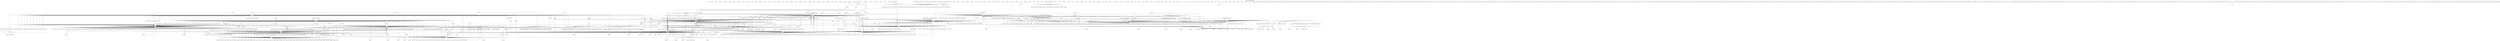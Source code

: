 digraph to_dot {
  style="";
  colorscheme="";
  dpi="";
  URL="";
  margin="";
  bgcolor="transparent";
  fontname="";
  fontsize="";
  fontcolor="0";
  splines=ortho;
  page="";
  size="";
  ratio="";
  label="Leeward Kohala Field System";
  labelloc=t;
  "t-1" [shape=diamond] [style=filled] [fontname=""] [fontsize=""] [colorscheme=""] [color="black"] [fillcolor="white"] [fontcolor=""] [penwidth=1.0] [URL=""];
  "t-10" [shape=diamond] [style=filled] [fontname=""] [fontsize=""] [colorscheme=""] [color="black"] [fillcolor="white"] [fontcolor=""] [penwidth=1.0] [URL=""];
  "t-100" [shape=diamond] [style=filled] [fontname=""] [fontsize=""] [colorscheme=""] [color="black"] [fillcolor="white"] [fontcolor=""] [penwidth=1.0] [URL=""];
  "t-101" [shape=diamond] [style=filled] [fontname=""] [fontsize=""] [colorscheme=""] [color="black"] [fillcolor="white"] [fontcolor=""] [penwidth=1.0] [URL=""];
  "t-103" [shape=diamond] [style=filled] [fontname=""] [fontsize=""] [colorscheme=""] [color="black"] [fillcolor="white"] [fontcolor=""] [penwidth=1.0] [URL=""];
  "t-104" [shape=diamond] [style=filled] [fontname=""] [fontsize=""] [colorscheme=""] [color="black"] [fillcolor="white"] [fontcolor=""] [penwidth=1.0] [URL=""];
  "t-105" [shape=diamond] [style=filled] [fontname=""] [fontsize=""] [colorscheme=""] [color="black"] [fillcolor="white"] [fontcolor=""] [penwidth=1.0] [URL=""];
  "t-106" [shape=diamond] [style=filled] [fontname=""] [fontsize=""] [colorscheme=""] [color="black"] [fillcolor="white"] [fontcolor=""] [penwidth=1.0] [URL=""];
  "t-107" [shape=diamond] [style=filled] [fontname=""] [fontsize=""] [colorscheme=""] [color="black"] [fillcolor="white"] [fontcolor=""] [penwidth=1.0] [URL=""];
  "t-108" [shape=diamond] [style=filled] [fontname=""] [fontsize=""] [colorscheme=""] [color="black"] [fillcolor="white"] [fontcolor=""] [penwidth=1.0] [URL=""];
  "t-109" [shape=diamond] [style=filled] [fontname=""] [fontsize=""] [colorscheme=""] [color="black"] [fillcolor="white"] [fontcolor=""] [penwidth=1.0] [URL=""];
  "t-11" [shape=diamond] [style=filled] [fontname=""] [fontsize=""] [colorscheme=""] [color="black"] [fillcolor="white"] [fontcolor=""] [penwidth=1.0] [URL=""];
  "t-114" [shape=diamond] [style=filled] [fontname=""] [fontsize=""] [colorscheme=""] [color="black"] [fillcolor="white"] [fontcolor=""] [penwidth=1.0] [URL=""];
  "t-115" [shape=diamond] [style=filled] [fontname=""] [fontsize=""] [colorscheme=""] [color="black"] [fillcolor="white"] [fontcolor=""] [penwidth=1.0] [URL=""];
  "t-116" [shape=diamond] [style=filled] [fontname=""] [fontsize=""] [colorscheme=""] [color="black"] [fillcolor="white"] [fontcolor=""] [penwidth=1.0] [URL=""];
  "t-117" [shape=diamond] [style=filled] [fontname=""] [fontsize=""] [colorscheme=""] [color="black"] [fillcolor="white"] [fontcolor=""] [penwidth=1.0] [URL=""];
  "t-118" [shape=diamond] [style=filled] [fontname=""] [fontsize=""] [colorscheme=""] [color="black"] [fillcolor="white"] [fontcolor=""] [penwidth=1.0] [URL=""];
  "t-119" [shape=diamond] [style=filled] [fontname=""] [fontsize=""] [colorscheme=""] [color="black"] [fillcolor="white"] [fontcolor=""] [penwidth=1.0] [URL=""];
  "t-12" [shape=diamond] [style=filled] [fontname=""] [fontsize=""] [colorscheme=""] [color="black"] [fillcolor="white"] [fontcolor=""] [penwidth=1.0] [URL=""];
  "t-120" [shape=diamond] [style=filled] [fontname=""] [fontsize=""] [colorscheme=""] [color="black"] [fillcolor="white"] [fontcolor=""] [penwidth=1.0] [URL=""];
  "t-121" [shape=diamond] [style=filled] [fontname=""] [fontsize=""] [colorscheme=""] [color="black"] [fillcolor="white"] [fontcolor=""] [penwidth=1.0] [URL=""];
  "t-122" [shape=diamond] [style=filled] [fontname=""] [fontsize=""] [colorscheme=""] [color="black"] [fillcolor="white"] [fontcolor=""] [penwidth=1.0] [URL=""];
  "t-123" [shape=diamond] [style=filled] [fontname=""] [fontsize=""] [colorscheme=""] [color="black"] [fillcolor="white"] [fontcolor=""] [penwidth=1.0] [URL=""];
  "t-124" [shape=diamond] [style=filled] [fontname=""] [fontsize=""] [colorscheme=""] [color="black"] [fillcolor="white"] [fontcolor=""] [penwidth=1.0] [URL=""];
  "t-125" [shape=diamond] [style=filled] [fontname=""] [fontsize=""] [colorscheme=""] [color="black"] [fillcolor="white"] [fontcolor=""] [penwidth=1.0] [URL=""];
  "t-126" [shape=diamond] [style=filled] [fontname=""] [fontsize=""] [colorscheme=""] [color="black"] [fillcolor="white"] [fontcolor=""] [penwidth=1.0] [URL=""];
  "t-127" [shape=diamond] [style=filled] [fontname=""] [fontsize=""] [colorscheme=""] [color="black"] [fillcolor="white"] [fontcolor=""] [penwidth=1.0] [URL=""];
  "t-128" [shape=diamond] [style=filled] [fontname=""] [fontsize=""] [colorscheme=""] [color="black"] [fillcolor="white"] [fontcolor=""] [penwidth=1.0] [URL=""];
  "t-129" [shape=diamond] [style=filled] [fontname=""] [fontsize=""] [colorscheme=""] [color="black"] [fillcolor="white"] [fontcolor=""] [penwidth=1.0] [URL=""];
  "t-13" [shape=diamond] [style=filled] [fontname=""] [fontsize=""] [colorscheme=""] [color="black"] [fillcolor="white"] [fontcolor=""] [penwidth=1.0] [URL=""];
  "t-132" [shape=diamond] [style=filled] [fontname=""] [fontsize=""] [colorscheme=""] [color="black"] [fillcolor="white"] [fontcolor=""] [penwidth=1.0] [URL=""];
  "t-133" [shape=diamond] [style=filled] [fontname=""] [fontsize=""] [colorscheme=""] [color="black"] [fillcolor="white"] [fontcolor=""] [penwidth=1.0] [URL=""];
  "t-134" [shape=diamond] [style=filled] [fontname=""] [fontsize=""] [colorscheme=""] [color="black"] [fillcolor="white"] [fontcolor=""] [penwidth=1.0] [URL=""];
  "t-135" [shape=diamond] [style=filled] [fontname=""] [fontsize=""] [colorscheme=""] [color="black"] [fillcolor="white"] [fontcolor=""] [penwidth=1.0] [URL=""];
  "t-136" [shape=diamond] [style=filled] [fontname=""] [fontsize=""] [colorscheme=""] [color="black"] [fillcolor="white"] [fontcolor=""] [penwidth=1.0] [URL=""];
  "t-14" [shape=diamond] [style=filled] [fontname=""] [fontsize=""] [colorscheme=""] [color="black"] [fillcolor="white"] [fontcolor=""] [penwidth=1.0] [URL=""];
  "t-148" [shape=diamond] [style=filled] [fontname=""] [fontsize=""] [colorscheme=""] [color="black"] [fillcolor="white"] [fontcolor=""] [penwidth=1.0] [URL=""];
  "t-15" [shape=diamond] [style=filled] [fontname=""] [fontsize=""] [colorscheme=""] [color="black"] [fillcolor="white"] [fontcolor=""] [penwidth=1.0] [URL=""];
  "t-151" [shape=diamond] [style=filled] [fontname=""] [fontsize=""] [colorscheme=""] [color="black"] [fillcolor="white"] [fontcolor=""] [penwidth=1.0] [URL=""];
  "t-16" [shape=diamond] [style=filled] [fontname=""] [fontsize=""] [colorscheme=""] [color="black"] [fillcolor="white"] [fontcolor=""] [penwidth=1.0] [URL=""];
  "t-160" [shape=diamond] [style=filled] [fontname=""] [fontsize=""] [colorscheme=""] [color="black"] [fillcolor="white"] [fontcolor=""] [penwidth=1.0] [URL=""];
  "t-161" [shape=diamond] [style=filled] [fontname=""] [fontsize=""] [colorscheme=""] [color="black"] [fillcolor="white"] [fontcolor=""] [penwidth=1.0] [URL=""];
  "t-162" [shape=diamond] [style=filled] [fontname=""] [fontsize=""] [colorscheme=""] [color="black"] [fillcolor="white"] [fontcolor=""] [penwidth=1.0] [URL=""];
  "t-163" [shape=diamond] [style=filled] [fontname=""] [fontsize=""] [colorscheme=""] [color="black"] [fillcolor="white"] [fontcolor=""] [penwidth=1.0] [URL=""];
  "t-164" [shape=diamond] [style=filled] [fontname=""] [fontsize=""] [colorscheme=""] [color="black"] [fillcolor="white"] [fontcolor=""] [penwidth=1.0] [URL=""];
  "t-165" [shape=diamond] [style=filled] [fontname=""] [fontsize=""] [colorscheme=""] [color="black"] [fillcolor="white"] [fontcolor=""] [penwidth=1.0] [URL=""];
  "t-167" [shape=diamond] [style=filled] [fontname=""] [fontsize=""] [colorscheme=""] [color="black"] [fillcolor="white"] [fontcolor=""] [penwidth=1.0] [URL=""];
  "t-168" [shape=diamond] [style=filled] [fontname=""] [fontsize=""] [colorscheme=""] [color="black"] [fillcolor="white"] [fontcolor=""] [penwidth=1.0] [URL=""];
  "t-17" [shape=diamond] [style=filled] [fontname=""] [fontsize=""] [colorscheme=""] [color="black"] [fillcolor="white"] [fontcolor=""] [penwidth=1.0] [URL=""];
  "t-170" [shape=diamond] [style=filled] [fontname=""] [fontsize=""] [colorscheme=""] [color="black"] [fillcolor="white"] [fontcolor=""] [penwidth=1.0] [URL=""];
  "t-172" [shape=diamond] [style=filled] [fontname=""] [fontsize=""] [colorscheme=""] [color="black"] [fillcolor="white"] [fontcolor=""] [penwidth=1.0] [URL=""];
  "t-175" [shape=diamond] [style=filled] [fontname=""] [fontsize=""] [colorscheme=""] [color="black"] [fillcolor="white"] [fontcolor=""] [penwidth=1.0] [URL=""];
  "t-176" [shape=diamond] [style=filled] [fontname=""] [fontsize=""] [colorscheme=""] [color="black"] [fillcolor="white"] [fontcolor=""] [penwidth=1.0] [URL=""];
  "t-178" [shape=diamond] [style=filled] [fontname=""] [fontsize=""] [colorscheme=""] [color="black"] [fillcolor="white"] [fontcolor=""] [penwidth=1.0] [URL=""];
  "t-179" [shape=diamond] [style=filled] [fontname=""] [fontsize=""] [colorscheme=""] [color="black"] [fillcolor="white"] [fontcolor=""] [penwidth=1.0] [URL=""];
  "t-18" [shape=diamond] [style=filled] [fontname=""] [fontsize=""] [colorscheme=""] [color="black"] [fillcolor="white"] [fontcolor=""] [penwidth=1.0] [URL=""];
  "t-181" [shape=diamond] [style=filled] [fontname=""] [fontsize=""] [colorscheme=""] [color="black"] [fillcolor="white"] [fontcolor=""] [penwidth=1.0] [URL=""];
  "t-183" [shape=diamond] [style=filled] [fontname=""] [fontsize=""] [colorscheme=""] [color="black"] [fillcolor="white"] [fontcolor=""] [penwidth=1.0] [URL=""];
  "t-185" [shape=diamond] [style=filled] [fontname=""] [fontsize=""] [colorscheme=""] [color="black"] [fillcolor="white"] [fontcolor=""] [penwidth=1.0] [URL=""];
  "t-187" [shape=diamond] [style=filled] [fontname=""] [fontsize=""] [colorscheme=""] [color="black"] [fillcolor="white"] [fontcolor=""] [penwidth=1.0] [URL=""];
  "t-19" [shape=diamond] [style=filled] [fontname=""] [fontsize=""] [colorscheme=""] [color="black"] [fillcolor="white"] [fontcolor=""] [penwidth=1.0] [URL=""];
  "t-193" [shape=diamond] [style=filled] [fontname=""] [fontsize=""] [colorscheme=""] [color="black"] [fillcolor="white"] [fontcolor=""] [penwidth=1.0] [URL=""];
  "t-194" [shape=diamond] [style=filled] [fontname=""] [fontsize=""] [colorscheme=""] [color="black"] [fillcolor="white"] [fontcolor=""] [penwidth=1.0] [URL=""];
  "t-197" [shape=diamond] [style=filled] [fontname=""] [fontsize=""] [colorscheme=""] [color="black"] [fillcolor="white"] [fontcolor=""] [penwidth=1.0] [URL=""];
  "t-198" [shape=diamond] [style=filled] [fontname=""] [fontsize=""] [colorscheme=""] [color="black"] [fillcolor="white"] [fontcolor=""] [penwidth=1.0] [URL=""];
  "t-20" [shape=diamond] [style=filled] [fontname=""] [fontsize=""] [colorscheme=""] [color="black"] [fillcolor="white"] [fontcolor=""] [penwidth=1.0] [URL=""];
  "t-201" [shape=diamond] [style=filled] [fontname=""] [fontsize=""] [colorscheme=""] [color="black"] [fillcolor="white"] [fontcolor=""] [penwidth=1.0] [URL=""];
  "t-203" [shape=diamond] [style=filled] [fontname=""] [fontsize=""] [colorscheme=""] [color="black"] [fillcolor="white"] [fontcolor=""] [penwidth=1.0] [URL=""];
  "t-204" [shape=diamond] [style=filled] [fontname=""] [fontsize=""] [colorscheme=""] [color="black"] [fillcolor="white"] [fontcolor=""] [penwidth=1.0] [URL=""];
  "t-205" [shape=diamond] [style=filled] [fontname=""] [fontsize=""] [colorscheme=""] [color="black"] [fillcolor="white"] [fontcolor=""] [penwidth=1.0] [URL=""];
  "t-206" [shape=diamond] [style=filled] [fontname=""] [fontsize=""] [colorscheme=""] [color="black"] [fillcolor="white"] [fontcolor=""] [penwidth=1.0] [URL=""];
  "t-207" [shape=diamond] [style=filled] [fontname=""] [fontsize=""] [colorscheme=""] [color="black"] [fillcolor="white"] [fontcolor=""] [penwidth=1.0] [URL=""];
  "t-208" [shape=diamond] [style=filled] [fontname=""] [fontsize=""] [colorscheme=""] [color="black"] [fillcolor="white"] [fontcolor=""] [penwidth=1.0] [URL=""];
  "t-209" [shape=diamond] [style=filled] [fontname=""] [fontsize=""] [colorscheme=""] [color="black"] [fillcolor="white"] [fontcolor=""] [penwidth=1.0] [URL=""];
  "t-21" [shape=diamond] [style=filled] [fontname=""] [fontsize=""] [colorscheme=""] [color="black"] [fillcolor="white"] [fontcolor=""] [penwidth=1.0] [URL=""];
  "t-210" [shape=diamond] [style=filled] [fontname=""] [fontsize=""] [colorscheme=""] [color="black"] [fillcolor="white"] [fontcolor=""] [penwidth=1.0] [URL=""];
  "t-211" [shape=diamond] [style=filled] [fontname=""] [fontsize=""] [colorscheme=""] [color="black"] [fillcolor="white"] [fontcolor=""] [penwidth=1.0] [URL=""];
  "t-212" [shape=diamond] [style=filled] [fontname=""] [fontsize=""] [colorscheme=""] [color="black"] [fillcolor="white"] [fontcolor=""] [penwidth=1.0] [URL=""];
  "t-213" [shape=diamond] [style=filled] [fontname=""] [fontsize=""] [colorscheme=""] [color="black"] [fillcolor="white"] [fontcolor=""] [penwidth=1.0] [URL=""];
  "t-214" [shape=diamond] [style=filled] [fontname=""] [fontsize=""] [colorscheme=""] [color="black"] [fillcolor="white"] [fontcolor=""] [penwidth=1.0] [URL=""];
  "t-215" [shape=diamond] [style=filled] [fontname=""] [fontsize=""] [colorscheme=""] [color="black"] [fillcolor="white"] [fontcolor=""] [penwidth=1.0] [URL=""];
  "t-217" [shape=diamond] [style=filled] [fontname=""] [fontsize=""] [colorscheme=""] [color="black"] [fillcolor="white"] [fontcolor=""] [penwidth=1.0] [URL=""];
  "t-218" [shape=diamond] [style=filled] [fontname=""] [fontsize=""] [colorscheme=""] [color="black"] [fillcolor="white"] [fontcolor=""] [penwidth=1.0] [URL=""];
  "t-219" [shape=diamond] [style=filled] [fontname=""] [fontsize=""] [colorscheme=""] [color="black"] [fillcolor="white"] [fontcolor=""] [penwidth=1.0] [URL=""];
  "t-22" [shape=diamond] [style=filled] [fontname=""] [fontsize=""] [colorscheme=""] [color="black"] [fillcolor="white"] [fontcolor=""] [penwidth=1.0] [URL=""];
  "t-220" [shape=diamond] [style=filled] [fontname=""] [fontsize=""] [colorscheme=""] [color="black"] [fillcolor="white"] [fontcolor=""] [penwidth=1.0] [URL=""];
  "t-221" [shape=diamond] [style=filled] [fontname=""] [fontsize=""] [colorscheme=""] [color="black"] [fillcolor="white"] [fontcolor=""] [penwidth=1.0] [URL=""];
  "t-222" [shape=diamond] [style=filled] [fontname=""] [fontsize=""] [colorscheme=""] [color="black"] [fillcolor="white"] [fontcolor=""] [penwidth=1.0] [URL=""];
  "t-223" [shape=diamond] [style=filled] [fontname=""] [fontsize=""] [colorscheme=""] [color="black"] [fillcolor="white"] [fontcolor=""] [penwidth=1.0] [URL=""];
  "t-224" [shape=diamond] [style=filled] [fontname=""] [fontsize=""] [colorscheme=""] [color="black"] [fillcolor="white"] [fontcolor=""] [penwidth=1.0] [URL=""];
  "t-225" [shape=diamond] [style=filled] [fontname=""] [fontsize=""] [colorscheme=""] [color="black"] [fillcolor="white"] [fontcolor=""] [penwidth=1.0] [URL=""];
  "t-226" [shape=diamond] [style=filled] [fontname=""] [fontsize=""] [colorscheme=""] [color="black"] [fillcolor="white"] [fontcolor=""] [penwidth=1.0] [URL=""];
  "t-227" [shape=diamond] [style=filled] [fontname=""] [fontsize=""] [colorscheme=""] [color="black"] [fillcolor="white"] [fontcolor=""] [penwidth=1.0] [URL=""];
  "t-228" [shape=diamond] [style=filled] [fontname=""] [fontsize=""] [colorscheme=""] [color="black"] [fillcolor="white"] [fontcolor=""] [penwidth=1.0] [URL=""];
  "t-229" [shape=diamond] [style=filled] [fontname=""] [fontsize=""] [colorscheme=""] [color="black"] [fillcolor="white"] [fontcolor=""] [penwidth=1.0] [URL=""];
  "t-23" [shape=diamond] [style=filled] [fontname=""] [fontsize=""] [colorscheme=""] [color="black"] [fillcolor="white"] [fontcolor=""] [penwidth=1.0] [URL=""];
  "t-230" [shape=diamond] [style=filled] [fontname=""] [fontsize=""] [colorscheme=""] [color="black"] [fillcolor="white"] [fontcolor=""] [penwidth=1.0] [URL=""];
  "t-231" [shape=diamond] [style=filled] [fontname=""] [fontsize=""] [colorscheme=""] [color="black"] [fillcolor="white"] [fontcolor=""] [penwidth=1.0] [URL=""];
  "t-232" [shape=diamond] [style=filled] [fontname=""] [fontsize=""] [colorscheme=""] [color="black"] [fillcolor="white"] [fontcolor=""] [penwidth=1.0] [URL=""];
  "t-233" [shape=diamond] [style=filled] [fontname=""] [fontsize=""] [colorscheme=""] [color="black"] [fillcolor="white"] [fontcolor=""] [penwidth=1.0] [URL=""];
  "t-234" [shape=diamond] [style=filled] [fontname=""] [fontsize=""] [colorscheme=""] [color="black"] [fillcolor="white"] [fontcolor=""] [penwidth=1.0] [URL=""];
  "t-24" [shape=diamond] [style=filled] [fontname=""] [fontsize=""] [colorscheme=""] [color="black"] [fillcolor="white"] [fontcolor=""] [penwidth=1.0] [URL=""];
  "t-241" [shape=diamond] [style=filled] [fontname=""] [fontsize=""] [colorscheme=""] [color="black"] [fillcolor="white"] [fontcolor=""] [penwidth=1.0] [URL=""];
  "t-247" [shape=diamond] [style=filled] [fontname=""] [fontsize=""] [colorscheme=""] [color="black"] [fillcolor="white"] [fontcolor=""] [penwidth=1.0] [URL=""];
  "t-248" [shape=diamond] [style=filled] [fontname=""] [fontsize=""] [colorscheme=""] [color="black"] [fillcolor="white"] [fontcolor=""] [penwidth=1.0] [URL=""];
  "t-249" [shape=diamond] [style=filled] [fontname=""] [fontsize=""] [colorscheme=""] [color="black"] [fillcolor="white"] [fontcolor=""] [penwidth=1.0] [URL=""];
  "t-25" [shape=diamond] [style=filled] [fontname=""] [fontsize=""] [colorscheme=""] [color="black"] [fillcolor="white"] [fontcolor=""] [penwidth=1.0] [URL=""];
  "t-250" [shape=diamond] [style=filled] [fontname=""] [fontsize=""] [colorscheme=""] [color="black"] [fillcolor="white"] [fontcolor=""] [penwidth=1.0] [URL=""];
  "t-253" [shape=diamond] [style=filled] [fontname=""] [fontsize=""] [colorscheme=""] [color="black"] [fillcolor="white"] [fontcolor=""] [penwidth=1.0] [URL=""];
  "t-26" [shape=diamond] [style=filled] [fontname=""] [fontsize=""] [colorscheme=""] [color="black"] [fillcolor="white"] [fontcolor=""] [penwidth=1.0] [URL=""];
  "t-27" [shape=diamond] [style=filled] [fontname=""] [fontsize=""] [colorscheme=""] [color="black"] [fillcolor="white"] [fontcolor=""] [penwidth=1.0] [URL=""];
  "t-28" [shape=diamond] [style=filled] [fontname=""] [fontsize=""] [colorscheme=""] [color="black"] [fillcolor="white"] [fontcolor=""] [penwidth=1.0] [URL=""];
  "t-3" [shape=diamond] [style=filled] [fontname=""] [fontsize=""] [colorscheme=""] [color="black"] [fillcolor="white"] [fontcolor=""] [penwidth=1.0] [URL=""];
  "t-30" [shape=diamond] [style=filled] [fontname=""] [fontsize=""] [colorscheme=""] [color="black"] [fillcolor="white"] [fontcolor=""] [penwidth=1.0] [URL=""];
  "t-31" [shape=diamond] [style=filled] [fontname=""] [fontsize=""] [colorscheme=""] [color="black"] [fillcolor="white"] [fontcolor=""] [penwidth=1.0] [URL=""];
  "t-33" [shape=diamond] [style=filled] [fontname=""] [fontsize=""] [colorscheme=""] [color="black"] [fillcolor="white"] [fontcolor=""] [penwidth=1.0] [URL=""];
  "t-34" [shape=diamond] [style=filled] [fontname=""] [fontsize=""] [colorscheme=""] [color="black"] [fillcolor="white"] [fontcolor=""] [penwidth=1.0] [URL=""];
  "t-35" [shape=diamond] [style=filled] [fontname=""] [fontsize=""] [colorscheme=""] [color="black"] [fillcolor="white"] [fontcolor=""] [penwidth=1.0] [URL=""];
  "t-36" [shape=diamond] [style=filled] [fontname=""] [fontsize=""] [colorscheme=""] [color="black"] [fillcolor="white"] [fontcolor=""] [penwidth=1.0] [URL=""];
  "t-37" [shape=diamond] [style=filled] [fontname=""] [fontsize=""] [colorscheme=""] [color="black"] [fillcolor="white"] [fontcolor=""] [penwidth=1.0] [URL=""];
  "t-38" [shape=diamond] [style=filled] [fontname=""] [fontsize=""] [colorscheme=""] [color="black"] [fillcolor="white"] [fontcolor=""] [penwidth=1.0] [URL=""];
  "t-39" [shape=diamond] [style=filled] [fontname=""] [fontsize=""] [colorscheme=""] [color="black"] [fillcolor="white"] [fontcolor=""] [penwidth=1.0] [URL=""];
  "t-4" [shape=diamond] [style=filled] [fontname=""] [fontsize=""] [colorscheme=""] [color="black"] [fillcolor="white"] [fontcolor=""] [penwidth=1.0] [URL=""];
  "t-41" [shape=diamond] [style=filled] [fontname=""] [fontsize=""] [colorscheme=""] [color="black"] [fillcolor="white"] [fontcolor=""] [penwidth=1.0] [URL=""];
  "t-47" [shape=diamond] [style=filled] [fontname=""] [fontsize=""] [colorscheme=""] [color="black"] [fillcolor="white"] [fontcolor=""] [penwidth=1.0] [URL=""];
  "t-48" [shape=diamond] [style=filled] [fontname=""] [fontsize=""] [colorscheme=""] [color="black"] [fillcolor="white"] [fontcolor=""] [penwidth=1.0] [URL=""];
  "t-49" [shape=diamond] [style=filled] [fontname=""] [fontsize=""] [colorscheme=""] [color="black"] [fillcolor="white"] [fontcolor=""] [penwidth=1.0] [URL=""];
  "t-5" [shape=diamond] [style=filled] [fontname=""] [fontsize=""] [colorscheme=""] [color="black"] [fillcolor="white"] [fontcolor=""] [penwidth=1.0] [URL=""];
  "t-50" [shape=diamond] [style=filled] [fontname=""] [fontsize=""] [colorscheme=""] [color="black"] [fillcolor="white"] [fontcolor=""] [penwidth=1.0] [URL=""];
  "t-53" [shape=diamond] [style=filled] [fontname=""] [fontsize=""] [colorscheme=""] [color="black"] [fillcolor="white"] [fontcolor=""] [penwidth=1.0] [URL=""];
  "t-54" [shape=diamond] [style=filled] [fontname=""] [fontsize=""] [colorscheme=""] [color="black"] [fillcolor="white"] [fontcolor=""] [penwidth=1.0] [URL=""];
  "t-55" [shape=diamond] [style=filled] [fontname=""] [fontsize=""] [colorscheme=""] [color="black"] [fillcolor="white"] [fontcolor=""] [penwidth=1.0] [URL=""];
  "t-56" [shape=diamond] [style=filled] [fontname=""] [fontsize=""] [colorscheme=""] [color="black"] [fillcolor="white"] [fontcolor=""] [penwidth=1.0] [URL=""];
  "t-58" [shape=diamond] [style=filled] [fontname=""] [fontsize=""] [colorscheme=""] [color="black"] [fillcolor="white"] [fontcolor=""] [penwidth=1.0] [URL=""];
  "t-59" [shape=diamond] [style=filled] [fontname=""] [fontsize=""] [colorscheme=""] [color="black"] [fillcolor="white"] [fontcolor=""] [penwidth=1.0] [URL=""];
  "t-6" [shape=diamond] [style=filled] [fontname=""] [fontsize=""] [colorscheme=""] [color="black"] [fillcolor="white"] [fontcolor=""] [penwidth=1.0] [URL=""];
  "t-61" [shape=diamond] [style=filled] [fontname=""] [fontsize=""] [colorscheme=""] [color="black"] [fillcolor="white"] [fontcolor=""] [penwidth=1.0] [URL=""];
  "t-63" [shape=diamond] [style=filled] [fontname=""] [fontsize=""] [colorscheme=""] [color="black"] [fillcolor="white"] [fontcolor=""] [penwidth=1.0] [URL=""];
  "t-64" [shape=diamond] [style=filled] [fontname=""] [fontsize=""] [colorscheme=""] [color="black"] [fillcolor="white"] [fontcolor=""] [penwidth=1.0] [URL=""];
  "t-65" [shape=diamond] [style=filled] [fontname=""] [fontsize=""] [colorscheme=""] [color="black"] [fillcolor="white"] [fontcolor=""] [penwidth=1.0] [URL=""];
  "t-66" [shape=diamond] [style=filled] [fontname=""] [fontsize=""] [colorscheme=""] [color="black"] [fillcolor="white"] [fontcolor=""] [penwidth=1.0] [URL=""];
  "t-69" [shape=diamond] [style=filled] [fontname=""] [fontsize=""] [colorscheme=""] [color="black"] [fillcolor="white"] [fontcolor=""] [penwidth=1.0] [URL=""];
  "t-7" [shape=diamond] [style=filled] [fontname=""] [fontsize=""] [colorscheme=""] [color="black"] [fillcolor="white"] [fontcolor=""] [penwidth=1.0] [URL=""];
  "t-70" [shape=diamond] [style=filled] [fontname=""] [fontsize=""] [colorscheme=""] [color="black"] [fillcolor="white"] [fontcolor=""] [penwidth=1.0] [URL=""];
  "t-71" [shape=diamond] [style=filled] [fontname=""] [fontsize=""] [colorscheme=""] [color="black"] [fillcolor="white"] [fontcolor=""] [penwidth=1.0] [URL=""];
  "t-72" [shape=diamond] [style=filled] [fontname=""] [fontsize=""] [colorscheme=""] [color="black"] [fillcolor="white"] [fontcolor=""] [penwidth=1.0] [URL=""];
  "t-73" [shape=diamond] [style=filled] [fontname=""] [fontsize=""] [colorscheme=""] [color="black"] [fillcolor="white"] [fontcolor=""] [penwidth=1.0] [URL=""];
  "t-74" [shape=diamond] [style=filled] [fontname=""] [fontsize=""] [colorscheme=""] [color="black"] [fillcolor="white"] [fontcolor=""] [penwidth=1.0] [URL=""];
  "t-75" [shape=diamond] [style=filled] [fontname=""] [fontsize=""] [colorscheme=""] [color="black"] [fillcolor="white"] [fontcolor=""] [penwidth=1.0] [URL=""];
  "t-77" [shape=diamond] [style=filled] [fontname=""] [fontsize=""] [colorscheme=""] [color="black"] [fillcolor="white"] [fontcolor=""] [penwidth=1.0] [URL=""];
  "t-78" [shape=diamond] [style=filled] [fontname=""] [fontsize=""] [colorscheme=""] [color="black"] [fillcolor="white"] [fontcolor=""] [penwidth=1.0] [URL=""];
  "t-79" [shape=diamond] [style=filled] [fontname=""] [fontsize=""] [colorscheme=""] [color="black"] [fillcolor="white"] [fontcolor=""] [penwidth=1.0] [URL=""];
  "t-8" [shape=diamond] [style=filled] [fontname=""] [fontsize=""] [colorscheme=""] [color="black"] [fillcolor="white"] [fontcolor=""] [penwidth=1.0] [URL=""];
  "t-80" [shape=diamond] [style=filled] [fontname=""] [fontsize=""] [colorscheme=""] [color="black"] [fillcolor="white"] [fontcolor=""] [penwidth=1.0] [URL=""];
  "t-81" [shape=diamond] [style=filled] [fontname=""] [fontsize=""] [colorscheme=""] [color="black"] [fillcolor="white"] [fontcolor=""] [penwidth=1.0] [URL=""];
  "t-82" [shape=diamond] [style=filled] [fontname=""] [fontsize=""] [colorscheme=""] [color="black"] [fillcolor="white"] [fontcolor=""] [penwidth=1.0] [URL=""];
  "t-86" [shape=diamond] [style=filled] [fontname=""] [fontsize=""] [colorscheme=""] [color="black"] [fillcolor="white"] [fontcolor=""] [penwidth=1.0] [URL=""];
  "t-9" [shape=diamond] [style=filled] [fontname=""] [fontsize=""] [colorscheme=""] [color="black"] [fillcolor="white"] [fontcolor=""] [penwidth=1.0] [URL=""];
  "t-91" [shape=diamond] [style=filled] [fontname=""] [fontsize=""] [colorscheme=""] [color="black"] [fillcolor="white"] [fontcolor=""] [penwidth=1.0] [URL=""];
  "t-92" [shape=diamond] [style=filled] [fontname=""] [fontsize=""] [colorscheme=""] [color="black"] [fillcolor="white"] [fontcolor=""] [penwidth=1.0] [URL=""];
  "t-95" [shape=diamond] [style=filled] [fontname=""] [fontsize=""] [colorscheme=""] [color="black"] [fillcolor="white"] [fontcolor=""] [penwidth=1.0] [URL=""];
  "t-96" [shape=diamond] [style=filled] [fontname=""] [fontsize=""] [colorscheme=""] [color="black"] [fillcolor="white"] [fontcolor=""] [penwidth=1.0] [URL=""];
  "t-97" [shape=diamond] [style=filled] [fontname=""] [fontsize=""] [colorscheme=""] [color="black"] [fillcolor="white"] [fontcolor=""] [penwidth=1.0] [URL=""];
  "t-98" [shape=diamond] [style=filled] [fontname=""] [fontsize=""] [colorscheme=""] [color="black"] [fillcolor="white"] [fontcolor=""] [penwidth=1.0] [URL=""];
  "t-99" [shape=diamond] [style=filled] [fontname=""] [fontsize=""] [colorscheme=""] [color="black"] [fillcolor="white"] [fontcolor=""] [penwidth=1.0] [URL=""];
  "w-1" [shape=box] [style=filled] [fontname=""] [fontsize=""] [colorscheme=""] [color="black"] [fillcolor="white"] [fontcolor=""] [penwidth=1.0] [URL=""];
  "w-10" [shape=box] [style=filled] [fontname=""] [fontsize=""] [colorscheme=""] [color="black"] [fillcolor="white"] [fontcolor=""] [penwidth=1.0] [URL=""];
  "w-100" [shape=box] [style=filled] [fontname=""] [fontsize=""] [colorscheme=""] [color="black"] [fillcolor="white"] [fontcolor=""] [penwidth=1.0] [URL=""];
  "w-1000" [shape=box] [style=filled] [fontname=""] [fontsize=""] [colorscheme=""] [color="black"] [fillcolor="white"] [fontcolor=""] [penwidth=1.0] [URL=""];
  "w-1001" [shape=box] [style=filled] [fontname=""] [fontsize=""] [colorscheme=""] [color="black"] [fillcolor="white"] [fontcolor=""] [penwidth=1.0] [URL=""];
  "w-1002" [shape=box] [style=filled] [fontname=""] [fontsize=""] [colorscheme=""] [color="black"] [fillcolor="white"] [fontcolor=""] [penwidth=1.0] [URL=""];
  "w-1003" [shape=box] [style=filled] [fontname=""] [fontsize=""] [colorscheme=""] [color="black"] [fillcolor="white"] [fontcolor=""] [penwidth=1.0] [URL=""];
  "w-1004" [shape=box] [style=filled] [fontname=""] [fontsize=""] [colorscheme=""] [color="black"] [fillcolor="white"] [fontcolor=""] [penwidth=1.0] [URL=""];
  "w-1005" [shape=box] [style=filled] [fontname=""] [fontsize=""] [colorscheme=""] [color="black"] [fillcolor="white"] [fontcolor=""] [penwidth=1.0] [URL=""];
  "w-1006" [shape=box] [style=filled] [fontname=""] [fontsize=""] [colorscheme=""] [color="black"] [fillcolor="white"] [fontcolor=""] [penwidth=1.0] [URL=""];
  "w-1007" [shape=box] [style=filled] [fontname=""] [fontsize=""] [colorscheme=""] [color="black"] [fillcolor="white"] [fontcolor=""] [penwidth=1.0] [URL=""];
  "w-1008" [shape=box] [style=filled] [fontname=""] [fontsize=""] [colorscheme=""] [color="black"] [fillcolor="white"] [fontcolor=""] [penwidth=1.0] [URL=""];
  "w-1009" [shape=box] [style=filled] [fontname=""] [fontsize=""] [colorscheme=""] [color="black"] [fillcolor="white"] [fontcolor=""] [penwidth=1.0] [URL=""];
  "w-101" [shape=box] [style=filled] [fontname=""] [fontsize=""] [colorscheme=""] [color="black"] [fillcolor="white"] [fontcolor=""] [penwidth=1.0] [URL=""];
  "w-1010" [shape=box] [style=filled] [fontname=""] [fontsize=""] [colorscheme=""] [color="black"] [fillcolor="white"] [fontcolor=""] [penwidth=1.0] [URL=""];
  "w-1011" [shape=box] [style=filled] [fontname=""] [fontsize=""] [colorscheme=""] [color="black"] [fillcolor="white"] [fontcolor=""] [penwidth=1.0] [URL=""];
  "w-1012" [shape=box] [style=filled] [fontname=""] [fontsize=""] [colorscheme=""] [color="black"] [fillcolor="white"] [fontcolor=""] [penwidth=1.0] [URL=""];
  "w-1013" [shape=box] [style=filled] [fontname=""] [fontsize=""] [colorscheme=""] [color="black"] [fillcolor="white"] [fontcolor=""] [penwidth=1.0] [URL=""];
  "w-1014" [shape=box] [style=filled] [fontname=""] [fontsize=""] [colorscheme=""] [color="black"] [fillcolor="white"] [fontcolor=""] [penwidth=1.0] [URL=""];
  "w-1015" [shape=box] [style=filled] [fontname=""] [fontsize=""] [colorscheme=""] [color="black"] [fillcolor="white"] [fontcolor=""] [penwidth=1.0] [URL=""];
  "w-1016" [shape=box] [style=filled] [fontname=""] [fontsize=""] [colorscheme=""] [color="black"] [fillcolor="white"] [fontcolor=""] [penwidth=1.0] [URL=""];
  "w-1017" [shape=box] [style=filled] [fontname=""] [fontsize=""] [colorscheme=""] [color="black"] [fillcolor="white"] [fontcolor=""] [penwidth=1.0] [URL=""];
  "w-1018" [shape=box] [style=filled] [fontname=""] [fontsize=""] [colorscheme=""] [color="black"] [fillcolor="white"] [fontcolor=""] [penwidth=1.0] [URL=""];
  "w-1019" [shape=box] [style=filled] [fontname=""] [fontsize=""] [colorscheme=""] [color="black"] [fillcolor="white"] [fontcolor=""] [penwidth=1.0] [URL=""];
  "w-102" [shape=box] [style=filled] [fontname=""] [fontsize=""] [colorscheme=""] [color="black"] [fillcolor="white"] [fontcolor=""] [penwidth=1.0] [URL=""];
  "w-1020" [shape=box] [style=filled] [fontname=""] [fontsize=""] [colorscheme=""] [color="black"] [fillcolor="white"] [fontcolor=""] [penwidth=1.0] [URL=""];
  "w-1022" [shape=box] [style=filled] [fontname=""] [fontsize=""] [colorscheme=""] [color="black"] [fillcolor="white"] [fontcolor=""] [penwidth=1.0] [URL=""];
  "w-1024" [shape=box] [style=filled] [fontname=""] [fontsize=""] [colorscheme=""] [color="black"] [fillcolor="white"] [fontcolor=""] [penwidth=1.0] [URL=""];
  "w-1025" [shape=box] [style=filled] [fontname=""] [fontsize=""] [colorscheme=""] [color="black"] [fillcolor="white"] [fontcolor=""] [penwidth=1.0] [URL=""];
  "w-1026" [shape=box] [style=filled] [fontname=""] [fontsize=""] [colorscheme=""] [color="black"] [fillcolor="white"] [fontcolor=""] [penwidth=1.0] [URL=""];
  "w-1027" [shape=box] [style=filled] [fontname=""] [fontsize=""] [colorscheme=""] [color="black"] [fillcolor="white"] [fontcolor=""] [penwidth=1.0] [URL=""];
  "w-1028" [shape=box] [style=filled] [fontname=""] [fontsize=""] [colorscheme=""] [color="black"] [fillcolor="white"] [fontcolor=""] [penwidth=1.0] [URL=""];
  "w-1029" [shape=box] [style=filled] [fontname=""] [fontsize=""] [colorscheme=""] [color="black"] [fillcolor="white"] [fontcolor=""] [penwidth=1.0] [URL=""];
  "w-103" [shape=box] [style=filled] [fontname=""] [fontsize=""] [colorscheme=""] [color="black"] [fillcolor="white"] [fontcolor=""] [penwidth=1.0] [URL=""];
  "w-1030" [shape=box] [style=filled] [fontname=""] [fontsize=""] [colorscheme=""] [color="black"] [fillcolor="white"] [fontcolor=""] [penwidth=1.0] [URL=""];
  "w-1031" [shape=box] [style=filled] [fontname=""] [fontsize=""] [colorscheme=""] [color="black"] [fillcolor="white"] [fontcolor=""] [penwidth=1.0] [URL=""];
  "w-1032" [shape=box] [style=filled] [fontname=""] [fontsize=""] [colorscheme=""] [color="black"] [fillcolor="white"] [fontcolor=""] [penwidth=1.0] [URL=""];
  "w-1033" [shape=box] [style=filled] [fontname=""] [fontsize=""] [colorscheme=""] [color="black"] [fillcolor="white"] [fontcolor=""] [penwidth=1.0] [URL=""];
  "w-1034" [shape=box] [style=filled] [fontname=""] [fontsize=""] [colorscheme=""] [color="black"] [fillcolor="white"] [fontcolor=""] [penwidth=1.0] [URL=""];
  "w-1035" [shape=box] [style=filled] [fontname=""] [fontsize=""] [colorscheme=""] [color="black"] [fillcolor="white"] [fontcolor=""] [penwidth=1.0] [URL=""];
  "w-1036" [shape=box] [style=filled] [fontname=""] [fontsize=""] [colorscheme=""] [color="black"] [fillcolor="white"] [fontcolor=""] [penwidth=1.0] [URL=""];
  "w-1037" [shape=box] [style=filled] [fontname=""] [fontsize=""] [colorscheme=""] [color="black"] [fillcolor="white"] [fontcolor=""] [penwidth=1.0] [URL=""];
  "w-1038" [shape=box] [style=filled] [fontname=""] [fontsize=""] [colorscheme=""] [color="black"] [fillcolor="white"] [fontcolor=""] [penwidth=1.0] [URL=""];
  "w-1039" [shape=box] [style=filled] [fontname=""] [fontsize=""] [colorscheme=""] [color="black"] [fillcolor="white"] [fontcolor=""] [penwidth=1.0] [URL=""];
  "w-104" [shape=box] [style=filled] [fontname=""] [fontsize=""] [colorscheme=""] [color="black"] [fillcolor="white"] [fontcolor=""] [penwidth=1.0] [URL=""];
  "w-1040" [shape=box] [style=filled] [fontname=""] [fontsize=""] [colorscheme=""] [color="black"] [fillcolor="white"] [fontcolor=""] [penwidth=1.0] [URL=""];
  "w-1041" [shape=box] [style=filled] [fontname=""] [fontsize=""] [colorscheme=""] [color="black"] [fillcolor="white"] [fontcolor=""] [penwidth=1.0] [URL=""];
  "w-1042" [shape=box] [style=filled] [fontname=""] [fontsize=""] [colorscheme=""] [color="black"] [fillcolor="white"] [fontcolor=""] [penwidth=1.0] [URL=""];
  "w-1043" [shape=box] [style=filled] [fontname=""] [fontsize=""] [colorscheme=""] [color="black"] [fillcolor="white"] [fontcolor=""] [penwidth=1.0] [URL=""];
  "w-1044" [shape=box] [style=filled] [fontname=""] [fontsize=""] [colorscheme=""] [color="black"] [fillcolor="white"] [fontcolor=""] [penwidth=1.0] [URL=""];
  "w-1045" [shape=box] [style=filled] [fontname=""] [fontsize=""] [colorscheme=""] [color="black"] [fillcolor="white"] [fontcolor=""] [penwidth=1.0] [URL=""];
  "w-1046" [shape=box] [style=filled] [fontname=""] [fontsize=""] [colorscheme=""] [color="black"] [fillcolor="white"] [fontcolor=""] [penwidth=1.0] [URL=""];
  "w-1047" [shape=box] [style=filled] [fontname=""] [fontsize=""] [colorscheme=""] [color="black"] [fillcolor="white"] [fontcolor=""] [penwidth=1.0] [URL=""];
  "w-1048" [shape=box] [style=filled] [fontname=""] [fontsize=""] [colorscheme=""] [color="black"] [fillcolor="white"] [fontcolor=""] [penwidth=1.0] [URL=""];
  "w-1049" [shape=box] [style=filled] [fontname=""] [fontsize=""] [colorscheme=""] [color="black"] [fillcolor="white"] [fontcolor=""] [penwidth=1.0] [URL=""];
  "w-105" [shape=box] [style=filled] [fontname=""] [fontsize=""] [colorscheme=""] [color="black"] [fillcolor="white"] [fontcolor=""] [penwidth=1.0] [URL=""];
  "w-1050" [shape=box] [style=filled] [fontname=""] [fontsize=""] [colorscheme=""] [color="black"] [fillcolor="white"] [fontcolor=""] [penwidth=1.0] [URL=""];
  "w-1051" [shape=box] [style=filled] [fontname=""] [fontsize=""] [colorscheme=""] [color="black"] [fillcolor="white"] [fontcolor=""] [penwidth=1.0] [URL=""];
  "w-1052" [shape=box] [style=filled] [fontname=""] [fontsize=""] [colorscheme=""] [color="black"] [fillcolor="white"] [fontcolor=""] [penwidth=1.0] [URL=""];
  "w-1053" [shape=box] [style=filled] [fontname=""] [fontsize=""] [colorscheme=""] [color="black"] [fillcolor="white"] [fontcolor=""] [penwidth=1.0] [URL=""];
  "w-1054" [shape=box] [style=filled] [fontname=""] [fontsize=""] [colorscheme=""] [color="black"] [fillcolor="white"] [fontcolor=""] [penwidth=1.0] [URL=""];
  "w-1055" [shape=box] [style=filled] [fontname=""] [fontsize=""] [colorscheme=""] [color="black"] [fillcolor="white"] [fontcolor=""] [penwidth=1.0] [URL=""];
  "w-1056" [shape=box] [style=filled] [fontname=""] [fontsize=""] [colorscheme=""] [color="black"] [fillcolor="white"] [fontcolor=""] [penwidth=1.0] [URL=""];
  "w-1057" [shape=box] [style=filled] [fontname=""] [fontsize=""] [colorscheme=""] [color="black"] [fillcolor="white"] [fontcolor=""] [penwidth=1.0] [URL=""];
  "w-1058" [shape=box] [style=filled] [fontname=""] [fontsize=""] [colorscheme=""] [color="black"] [fillcolor="white"] [fontcolor=""] [penwidth=1.0] [URL=""];
  "w-1059" [shape=box] [style=filled] [fontname=""] [fontsize=""] [colorscheme=""] [color="black"] [fillcolor="white"] [fontcolor=""] [penwidth=1.0] [URL=""];
  "w-106" [shape=box] [style=filled] [fontname=""] [fontsize=""] [colorscheme=""] [color="black"] [fillcolor="white"] [fontcolor=""] [penwidth=1.0] [URL=""];
  "w-1060" [shape=box] [style=filled] [fontname=""] [fontsize=""] [colorscheme=""] [color="black"] [fillcolor="white"] [fontcolor=""] [penwidth=1.0] [URL=""];
  "w-1061" [shape=box] [style=filled] [fontname=""] [fontsize=""] [colorscheme=""] [color="black"] [fillcolor="white"] [fontcolor=""] [penwidth=1.0] [URL=""];
  "w-1062" [shape=box] [style=filled] [fontname=""] [fontsize=""] [colorscheme=""] [color="black"] [fillcolor="white"] [fontcolor=""] [penwidth=1.0] [URL=""];
  "w-1063" [shape=box] [style=filled] [fontname=""] [fontsize=""] [colorscheme=""] [color="black"] [fillcolor="white"] [fontcolor=""] [penwidth=1.0] [URL=""];
  "w-1064" [shape=box] [style=filled] [fontname=""] [fontsize=""] [colorscheme=""] [color="black"] [fillcolor="white"] [fontcolor=""] [penwidth=1.0] [URL=""];
  "w-1066" [shape=box] [style=filled] [fontname=""] [fontsize=""] [colorscheme=""] [color="black"] [fillcolor="white"] [fontcolor=""] [penwidth=1.0] [URL=""];
  "w-1067" [shape=box] [style=filled] [fontname=""] [fontsize=""] [colorscheme=""] [color="black"] [fillcolor="white"] [fontcolor=""] [penwidth=1.0] [URL=""];
  "w-1068" [shape=box] [style=filled] [fontname=""] [fontsize=""] [colorscheme=""] [color="black"] [fillcolor="white"] [fontcolor=""] [penwidth=1.0] [URL=""];
  "w-1069" [shape=box] [style=filled] [fontname=""] [fontsize=""] [colorscheme=""] [color="black"] [fillcolor="white"] [fontcolor=""] [penwidth=1.0] [URL=""];
  "w-107" [shape=box] [style=filled] [fontname=""] [fontsize=""] [colorscheme=""] [color="black"] [fillcolor="white"] [fontcolor=""] [penwidth=1.0] [URL=""];
  "w-1070" [shape=box] [style=filled] [fontname=""] [fontsize=""] [colorscheme=""] [color="black"] [fillcolor="white"] [fontcolor=""] [penwidth=1.0] [URL=""];
  "w-1071" [shape=box] [style=filled] [fontname=""] [fontsize=""] [colorscheme=""] [color="black"] [fillcolor="white"] [fontcolor=""] [penwidth=1.0] [URL=""];
  "w-1072" [shape=box] [style=filled] [fontname=""] [fontsize=""] [colorscheme=""] [color="black"] [fillcolor="white"] [fontcolor=""] [penwidth=1.0] [URL=""];
  "w-1073" [shape=box] [style=filled] [fontname=""] [fontsize=""] [colorscheme=""] [color="black"] [fillcolor="white"] [fontcolor=""] [penwidth=1.0] [URL=""];
  "w-1074" [shape=box] [style=filled] [fontname=""] [fontsize=""] [colorscheme=""] [color="black"] [fillcolor="white"] [fontcolor=""] [penwidth=1.0] [URL=""];
  "w-1075" [shape=box] [style=filled] [fontname=""] [fontsize=""] [colorscheme=""] [color="black"] [fillcolor="white"] [fontcolor=""] [penwidth=1.0] [URL=""];
  "w-1076" [shape=box] [style=filled] [fontname=""] [fontsize=""] [colorscheme=""] [color="black"] [fillcolor="white"] [fontcolor=""] [penwidth=1.0] [URL=""];
  "w-1077" [shape=box] [style=filled] [fontname=""] [fontsize=""] [colorscheme=""] [color="black"] [fillcolor="white"] [fontcolor=""] [penwidth=1.0] [URL=""];
  "w-1078" [shape=box] [style=filled] [fontname=""] [fontsize=""] [colorscheme=""] [color="black"] [fillcolor="white"] [fontcolor=""] [penwidth=1.0] [URL=""];
  "w-1079" [shape=box] [style=filled] [fontname=""] [fontsize=""] [colorscheme=""] [color="black"] [fillcolor="white"] [fontcolor=""] [penwidth=1.0] [URL=""];
  "w-108" [shape=box] [style=filled] [fontname=""] [fontsize=""] [colorscheme=""] [color="black"] [fillcolor="white"] [fontcolor=""] [penwidth=1.0] [URL=""];
  "w-1080" [shape=box] [style=filled] [fontname=""] [fontsize=""] [colorscheme=""] [color="black"] [fillcolor="white"] [fontcolor=""] [penwidth=1.0] [URL=""];
  "w-1081" [shape=box] [style=filled] [fontname=""] [fontsize=""] [colorscheme=""] [color="black"] [fillcolor="white"] [fontcolor=""] [penwidth=1.0] [URL=""];
  "w-1082" [shape=box] [style=filled] [fontname=""] [fontsize=""] [colorscheme=""] [color="black"] [fillcolor="white"] [fontcolor=""] [penwidth=1.0] [URL=""];
  "w-1083" [shape=box] [style=filled] [fontname=""] [fontsize=""] [colorscheme=""] [color="black"] [fillcolor="white"] [fontcolor=""] [penwidth=1.0] [URL=""];
  "w-1084" [shape=box] [style=filled] [fontname=""] [fontsize=""] [colorscheme=""] [color="black"] [fillcolor="white"] [fontcolor=""] [penwidth=1.0] [URL=""];
  "w-1085" [shape=box] [style=filled] [fontname=""] [fontsize=""] [colorscheme=""] [color="black"] [fillcolor="white"] [fontcolor=""] [penwidth=1.0] [URL=""];
  "w-1086" [shape=box] [style=filled] [fontname=""] [fontsize=""] [colorscheme=""] [color="black"] [fillcolor="white"] [fontcolor=""] [penwidth=1.0] [URL=""];
  "w-1087" [shape=box] [style=filled] [fontname=""] [fontsize=""] [colorscheme=""] [color="black"] [fillcolor="white"] [fontcolor=""] [penwidth=1.0] [URL=""];
  "w-1088" [shape=box] [style=filled] [fontname=""] [fontsize=""] [colorscheme=""] [color="black"] [fillcolor="white"] [fontcolor=""] [penwidth=1.0] [URL=""];
  "w-1089" [shape=box] [style=filled] [fontname=""] [fontsize=""] [colorscheme=""] [color="black"] [fillcolor="white"] [fontcolor=""] [penwidth=1.0] [URL=""];
  "w-109" [shape=box] [style=filled] [fontname=""] [fontsize=""] [colorscheme=""] [color="black"] [fillcolor="white"] [fontcolor=""] [penwidth=1.0] [URL=""];
  "w-1090" [shape=box] [style=filled] [fontname=""] [fontsize=""] [colorscheme=""] [color="black"] [fillcolor="white"] [fontcolor=""] [penwidth=1.0] [URL=""];
  "w-1091" [shape=box] [style=filled] [fontname=""] [fontsize=""] [colorscheme=""] [color="black"] [fillcolor="white"] [fontcolor=""] [penwidth=1.0] [URL=""];
  "w-1092" [shape=box] [style=filled] [fontname=""] [fontsize=""] [colorscheme=""] [color="black"] [fillcolor="white"] [fontcolor=""] [penwidth=1.0] [URL=""];
  "w-1093" [shape=box] [style=filled] [fontname=""] [fontsize=""] [colorscheme=""] [color="black"] [fillcolor="white"] [fontcolor=""] [penwidth=1.0] [URL=""];
  "w-1094" [shape=box] [style=filled] [fontname=""] [fontsize=""] [colorscheme=""] [color="black"] [fillcolor="white"] [fontcolor=""] [penwidth=1.0] [URL=""];
  "w-1095" [shape=box] [style=filled] [fontname=""] [fontsize=""] [colorscheme=""] [color="black"] [fillcolor="white"] [fontcolor=""] [penwidth=1.0] [URL=""];
  "w-1096" [shape=box] [style=filled] [fontname=""] [fontsize=""] [colorscheme=""] [color="black"] [fillcolor="white"] [fontcolor=""] [penwidth=1.0] [URL=""];
  "w-1097" [shape=box] [style=filled] [fontname=""] [fontsize=""] [colorscheme=""] [color="black"] [fillcolor="white"] [fontcolor=""] [penwidth=1.0] [URL=""];
  "w-1098" [shape=box] [style=filled] [fontname=""] [fontsize=""] [colorscheme=""] [color="black"] [fillcolor="white"] [fontcolor=""] [penwidth=1.0] [URL=""];
  "w-1099" [shape=box] [style=filled] [fontname=""] [fontsize=""] [colorscheme=""] [color="black"] [fillcolor="white"] [fontcolor=""] [penwidth=1.0] [URL=""];
  "w-11" [shape=box] [style=filled] [fontname=""] [fontsize=""] [colorscheme=""] [color="black"] [fillcolor="white"] [fontcolor=""] [penwidth=1.0] [URL=""];
  "w-110" [shape=box] [style=filled] [fontname=""] [fontsize=""] [colorscheme=""] [color="black"] [fillcolor="white"] [fontcolor=""] [penwidth=1.0] [URL=""];
  "w-1100" [shape=box] [style=filled] [fontname=""] [fontsize=""] [colorscheme=""] [color="black"] [fillcolor="white"] [fontcolor=""] [penwidth=1.0] [URL=""];
  "w-1101" [shape=box] [style=filled] [fontname=""] [fontsize=""] [colorscheme=""] [color="black"] [fillcolor="white"] [fontcolor=""] [penwidth=1.0] [URL=""];
  "w-1102" [shape=box] [style=filled] [fontname=""] [fontsize=""] [colorscheme=""] [color="black"] [fillcolor="white"] [fontcolor=""] [penwidth=1.0] [URL=""];
  "w-1103" [shape=box] [style=filled] [fontname=""] [fontsize=""] [colorscheme=""] [color="black"] [fillcolor="white"] [fontcolor=""] [penwidth=1.0] [URL=""];
  "w-1104" [shape=box] [style=filled] [fontname=""] [fontsize=""] [colorscheme=""] [color="black"] [fillcolor="white"] [fontcolor=""] [penwidth=1.0] [URL=""];
  "w-1105" [shape=box] [style=filled] [fontname=""] [fontsize=""] [colorscheme=""] [color="black"] [fillcolor="white"] [fontcolor=""] [penwidth=1.0] [URL=""];
  "w-1106" [shape=box] [style=filled] [fontname=""] [fontsize=""] [colorscheme=""] [color="black"] [fillcolor="white"] [fontcolor=""] [penwidth=1.0] [URL=""];
  "w-1107" [shape=box] [style=filled] [fontname=""] [fontsize=""] [colorscheme=""] [color="black"] [fillcolor="white"] [fontcolor=""] [penwidth=1.0] [URL=""];
  "w-1108" [shape=box] [style=filled] [fontname=""] [fontsize=""] [colorscheme=""] [color="black"] [fillcolor="white"] [fontcolor=""] [penwidth=1.0] [URL=""];
  "w-1109" [shape=box] [style=filled] [fontname=""] [fontsize=""] [colorscheme=""] [color="black"] [fillcolor="white"] [fontcolor=""] [penwidth=1.0] [URL=""];
  "w-111" [shape=box] [style=filled] [fontname=""] [fontsize=""] [colorscheme=""] [color="black"] [fillcolor="white"] [fontcolor=""] [penwidth=1.0] [URL=""];
  "w-1110" [shape=box] [style=filled] [fontname=""] [fontsize=""] [colorscheme=""] [color="black"] [fillcolor="white"] [fontcolor=""] [penwidth=1.0] [URL=""];
  "w-1111" [shape=box] [style=filled] [fontname=""] [fontsize=""] [colorscheme=""] [color="black"] [fillcolor="white"] [fontcolor=""] [penwidth=1.0] [URL=""];
  "w-1112" [shape=box] [style=filled] [fontname=""] [fontsize=""] [colorscheme=""] [color="black"] [fillcolor="white"] [fontcolor=""] [penwidth=1.0] [URL=""];
  "w-1113" [shape=box] [style=filled] [fontname=""] [fontsize=""] [colorscheme=""] [color="black"] [fillcolor="white"] [fontcolor=""] [penwidth=1.0] [URL=""];
  "w-1114" [shape=box] [style=filled] [fontname=""] [fontsize=""] [colorscheme=""] [color="black"] [fillcolor="white"] [fontcolor=""] [penwidth=1.0] [URL=""];
  "w-1115" [shape=box] [style=filled] [fontname=""] [fontsize=""] [colorscheme=""] [color="black"] [fillcolor="white"] [fontcolor=""] [penwidth=1.0] [URL=""];
  "w-1116" [shape=box] [style=filled] [fontname=""] [fontsize=""] [colorscheme=""] [color="black"] [fillcolor="white"] [fontcolor=""] [penwidth=1.0] [URL=""];
  "w-1117" [shape=box] [style=filled] [fontname=""] [fontsize=""] [colorscheme=""] [color="black"] [fillcolor="white"] [fontcolor=""] [penwidth=1.0] [URL=""];
  "w-1118" [shape=box] [style=filled] [fontname=""] [fontsize=""] [colorscheme=""] [color="black"] [fillcolor="white"] [fontcolor=""] [penwidth=1.0] [URL=""];
  "w-1119" [shape=box] [style=filled] [fontname=""] [fontsize=""] [colorscheme=""] [color="black"] [fillcolor="white"] [fontcolor=""] [penwidth=1.0] [URL=""];
  "w-112" [shape=box] [style=filled] [fontname=""] [fontsize=""] [colorscheme=""] [color="black"] [fillcolor="white"] [fontcolor=""] [penwidth=1.0] [URL=""];
  "w-1120" [shape=box] [style=filled] [fontname=""] [fontsize=""] [colorscheme=""] [color="black"] [fillcolor="white"] [fontcolor=""] [penwidth=1.0] [URL=""];
  "w-1121" [shape=box] [style=filled] [fontname=""] [fontsize=""] [colorscheme=""] [color="black"] [fillcolor="white"] [fontcolor=""] [penwidth=1.0] [URL=""];
  "w-1122" [shape=box] [style=filled] [fontname=""] [fontsize=""] [colorscheme=""] [color="black"] [fillcolor="white"] [fontcolor=""] [penwidth=1.0] [URL=""];
  "w-1123" [shape=box] [style=filled] [fontname=""] [fontsize=""] [colorscheme=""] [color="black"] [fillcolor="white"] [fontcolor=""] [penwidth=1.0] [URL=""];
  "w-1124" [shape=box] [style=filled] [fontname=""] [fontsize=""] [colorscheme=""] [color="black"] [fillcolor="white"] [fontcolor=""] [penwidth=1.0] [URL=""];
  "w-1125" [shape=box] [style=filled] [fontname=""] [fontsize=""] [colorscheme=""] [color="black"] [fillcolor="white"] [fontcolor=""] [penwidth=1.0] [URL=""];
  "w-1126" [shape=box] [style=filled] [fontname=""] [fontsize=""] [colorscheme=""] [color="black"] [fillcolor="white"] [fontcolor=""] [penwidth=1.0] [URL=""];
  "w-1127" [shape=box] [style=filled] [fontname=""] [fontsize=""] [colorscheme=""] [color="black"] [fillcolor="white"] [fontcolor=""] [penwidth=1.0] [URL=""];
  "w-1128" [shape=box] [style=filled] [fontname=""] [fontsize=""] [colorscheme=""] [color="black"] [fillcolor="white"] [fontcolor=""] [penwidth=1.0] [URL=""];
  "w-1129" [shape=box] [style=filled] [fontname=""] [fontsize=""] [colorscheme=""] [color="black"] [fillcolor="white"] [fontcolor=""] [penwidth=1.0] [URL=""];
  "w-113" [shape=box] [style=filled] [fontname=""] [fontsize=""] [colorscheme=""] [color="black"] [fillcolor="white"] [fontcolor=""] [penwidth=1.0] [URL=""];
  "w-1130" [shape=box] [style=filled] [fontname=""] [fontsize=""] [colorscheme=""] [color="black"] [fillcolor="white"] [fontcolor=""] [penwidth=1.0] [URL=""];
  "w-1131" [shape=box] [style=filled] [fontname=""] [fontsize=""] [colorscheme=""] [color="black"] [fillcolor="white"] [fontcolor=""] [penwidth=1.0] [URL=""];
  "w-1132" [shape=box] [style=filled] [fontname=""] [fontsize=""] [colorscheme=""] [color="black"] [fillcolor="white"] [fontcolor=""] [penwidth=1.0] [URL=""];
  "w-1133" [shape=box] [style=filled] [fontname=""] [fontsize=""] [colorscheme=""] [color="black"] [fillcolor="white"] [fontcolor=""] [penwidth=1.0] [URL=""];
  "w-1134" [shape=box] [style=filled] [fontname=""] [fontsize=""] [colorscheme=""] [color="black"] [fillcolor="white"] [fontcolor=""] [penwidth=1.0] [URL=""];
  "w-1135" [shape=box] [style=filled] [fontname=""] [fontsize=""] [colorscheme=""] [color="black"] [fillcolor="white"] [fontcolor=""] [penwidth=1.0] [URL=""];
  "w-1136" [shape=box] [style=filled] [fontname=""] [fontsize=""] [colorscheme=""] [color="black"] [fillcolor="white"] [fontcolor=""] [penwidth=1.0] [URL=""];
  "w-1137" [shape=box] [style=filled] [fontname=""] [fontsize=""] [colorscheme=""] [color="black"] [fillcolor="white"] [fontcolor=""] [penwidth=1.0] [URL=""];
  "w-1138" [shape=box] [style=filled] [fontname=""] [fontsize=""] [colorscheme=""] [color="black"] [fillcolor="white"] [fontcolor=""] [penwidth=1.0] [URL=""];
  "w-1139" [shape=box] [style=filled] [fontname=""] [fontsize=""] [colorscheme=""] [color="black"] [fillcolor="white"] [fontcolor=""] [penwidth=1.0] [URL=""];
  "w-114" [shape=box] [style=filled] [fontname=""] [fontsize=""] [colorscheme=""] [color="black"] [fillcolor="white"] [fontcolor=""] [penwidth=1.0] [URL=""];
  "w-1140" [shape=box] [style=filled] [fontname=""] [fontsize=""] [colorscheme=""] [color="black"] [fillcolor="white"] [fontcolor=""] [penwidth=1.0] [URL=""];
  "w-1141" [shape=box] [style=filled] [fontname=""] [fontsize=""] [colorscheme=""] [color="black"] [fillcolor="white"] [fontcolor=""] [penwidth=1.0] [URL=""];
  "w-1142" [shape=box] [style=filled] [fontname=""] [fontsize=""] [colorscheme=""] [color="black"] [fillcolor="white"] [fontcolor=""] [penwidth=1.0] [URL=""];
  "w-1143" [shape=box] [style=filled] [fontname=""] [fontsize=""] [colorscheme=""] [color="black"] [fillcolor="white"] [fontcolor=""] [penwidth=1.0] [URL=""];
  "w-1144" [shape=box] [style=filled] [fontname=""] [fontsize=""] [colorscheme=""] [color="black"] [fillcolor="white"] [fontcolor=""] [penwidth=1.0] [URL=""];
  "w-1145" [shape=box] [style=filled] [fontname=""] [fontsize=""] [colorscheme=""] [color="black"] [fillcolor="white"] [fontcolor=""] [penwidth=1.0] [URL=""];
  "w-1146" [shape=box] [style=filled] [fontname=""] [fontsize=""] [colorscheme=""] [color="black"] [fillcolor="white"] [fontcolor=""] [penwidth=1.0] [URL=""];
  "w-1147" [shape=box] [style=filled] [fontname=""] [fontsize=""] [colorscheme=""] [color="black"] [fillcolor="white"] [fontcolor=""] [penwidth=1.0] [URL=""];
  "w-1148" [shape=box] [style=filled] [fontname=""] [fontsize=""] [colorscheme=""] [color="black"] [fillcolor="white"] [fontcolor=""] [penwidth=1.0] [URL=""];
  "w-1149" [shape=box] [style=filled] [fontname=""] [fontsize=""] [colorscheme=""] [color="black"] [fillcolor="white"] [fontcolor=""] [penwidth=1.0] [URL=""];
  "w-115" [shape=box] [style=filled] [fontname=""] [fontsize=""] [colorscheme=""] [color="black"] [fillcolor="white"] [fontcolor=""] [penwidth=1.0] [URL=""];
  "w-1150" [shape=box] [style=filled] [fontname=""] [fontsize=""] [colorscheme=""] [color="black"] [fillcolor="white"] [fontcolor=""] [penwidth=1.0] [URL=""];
  "w-1151" [shape=box] [style=filled] [fontname=""] [fontsize=""] [colorscheme=""] [color="black"] [fillcolor="white"] [fontcolor=""] [penwidth=1.0] [URL=""];
  "w-1152" [shape=box] [style=filled] [fontname=""] [fontsize=""] [colorscheme=""] [color="black"] [fillcolor="white"] [fontcolor=""] [penwidth=1.0] [URL=""];
  "w-1153" [shape=box] [style=filled] [fontname=""] [fontsize=""] [colorscheme=""] [color="black"] [fillcolor="white"] [fontcolor=""] [penwidth=1.0] [URL=""];
  "w-1154" [shape=box] [style=filled] [fontname=""] [fontsize=""] [colorscheme=""] [color="black"] [fillcolor="white"] [fontcolor=""] [penwidth=1.0] [URL=""];
  "w-1155" [shape=box] [style=filled] [fontname=""] [fontsize=""] [colorscheme=""] [color="black"] [fillcolor="white"] [fontcolor=""] [penwidth=1.0] [URL=""];
  "w-1156" [shape=box] [style=filled] [fontname=""] [fontsize=""] [colorscheme=""] [color="black"] [fillcolor="white"] [fontcolor=""] [penwidth=1.0] [URL=""];
  "w-1157" [shape=box] [style=filled] [fontname=""] [fontsize=""] [colorscheme=""] [color="black"] [fillcolor="white"] [fontcolor=""] [penwidth=1.0] [URL=""];
  "w-1158" [shape=box] [style=filled] [fontname=""] [fontsize=""] [colorscheme=""] [color="black"] [fillcolor="white"] [fontcolor=""] [penwidth=1.0] [URL=""];
  "w-1159" [shape=box] [style=filled] [fontname=""] [fontsize=""] [colorscheme=""] [color="black"] [fillcolor="white"] [fontcolor=""] [penwidth=1.0] [URL=""];
  "w-116" [shape=box] [style=filled] [fontname=""] [fontsize=""] [colorscheme=""] [color="black"] [fillcolor="white"] [fontcolor=""] [penwidth=1.0] [URL=""];
  "w-1160" [shape=box] [style=filled] [fontname=""] [fontsize=""] [colorscheme=""] [color="black"] [fillcolor="white"] [fontcolor=""] [penwidth=1.0] [URL=""];
  "w-1161" [shape=box] [style=filled] [fontname=""] [fontsize=""] [colorscheme=""] [color="black"] [fillcolor="white"] [fontcolor=""] [penwidth=1.0] [URL=""];
  "w-1162" [shape=box] [style=filled] [fontname=""] [fontsize=""] [colorscheme=""] [color="black"] [fillcolor="white"] [fontcolor=""] [penwidth=1.0] [URL=""];
  "w-1163" [shape=box] [style=filled] [fontname=""] [fontsize=""] [colorscheme=""] [color="black"] [fillcolor="white"] [fontcolor=""] [penwidth=1.0] [URL=""];
  "w-1164" [shape=box] [style=filled] [fontname=""] [fontsize=""] [colorscheme=""] [color="black"] [fillcolor="white"] [fontcolor=""] [penwidth=1.0] [URL=""];
  "w-1165" [shape=box] [style=filled] [fontname=""] [fontsize=""] [colorscheme=""] [color="black"] [fillcolor="white"] [fontcolor=""] [penwidth=1.0] [URL=""];
  "w-1166" [shape=box] [style=filled] [fontname=""] [fontsize=""] [colorscheme=""] [color="black"] [fillcolor="white"] [fontcolor=""] [penwidth=1.0] [URL=""];
  "w-1167" [shape=box] [style=filled] [fontname=""] [fontsize=""] [colorscheme=""] [color="black"] [fillcolor="white"] [fontcolor=""] [penwidth=1.0] [URL=""];
  "w-1168" [shape=box] [style=filled] [fontname=""] [fontsize=""] [colorscheme=""] [color="black"] [fillcolor="white"] [fontcolor=""] [penwidth=1.0] [URL=""];
  "w-1169" [shape=box] [style=filled] [fontname=""] [fontsize=""] [colorscheme=""] [color="black"] [fillcolor="white"] [fontcolor=""] [penwidth=1.0] [URL=""];
  "w-117" [shape=box] [style=filled] [fontname=""] [fontsize=""] [colorscheme=""] [color="black"] [fillcolor="white"] [fontcolor=""] [penwidth=1.0] [URL=""];
  "w-1170" [shape=box] [style=filled] [fontname=""] [fontsize=""] [colorscheme=""] [color="black"] [fillcolor="white"] [fontcolor=""] [penwidth=1.0] [URL=""];
  "w-1171" [shape=box] [style=filled] [fontname=""] [fontsize=""] [colorscheme=""] [color="black"] [fillcolor="white"] [fontcolor=""] [penwidth=1.0] [URL=""];
  "w-1172" [shape=box] [style=filled] [fontname=""] [fontsize=""] [colorscheme=""] [color="black"] [fillcolor="white"] [fontcolor=""] [penwidth=1.0] [URL=""];
  "w-1173" [shape=box] [style=filled] [fontname=""] [fontsize=""] [colorscheme=""] [color="black"] [fillcolor="white"] [fontcolor=""] [penwidth=1.0] [URL=""];
  "w-1174" [shape=box] [style=filled] [fontname=""] [fontsize=""] [colorscheme=""] [color="black"] [fillcolor="white"] [fontcolor=""] [penwidth=1.0] [URL=""];
  "w-1175" [shape=box] [style=filled] [fontname=""] [fontsize=""] [colorscheme=""] [color="black"] [fillcolor="white"] [fontcolor=""] [penwidth=1.0] [URL=""];
  "w-1176" [shape=box] [style=filled] [fontname=""] [fontsize=""] [colorscheme=""] [color="black"] [fillcolor="white"] [fontcolor=""] [penwidth=1.0] [URL=""];
  "w-1177" [shape=box] [style=filled] [fontname=""] [fontsize=""] [colorscheme=""] [color="black"] [fillcolor="white"] [fontcolor=""] [penwidth=1.0] [URL=""];
  "w-1178" [shape=box] [style=filled] [fontname=""] [fontsize=""] [colorscheme=""] [color="black"] [fillcolor="white"] [fontcolor=""] [penwidth=1.0] [URL=""];
  "w-1179" [shape=box] [style=filled] [fontname=""] [fontsize=""] [colorscheme=""] [color="black"] [fillcolor="white"] [fontcolor=""] [penwidth=1.0] [URL=""];
  "w-118" [shape=box] [style=filled] [fontname=""] [fontsize=""] [colorscheme=""] [color="black"] [fillcolor="white"] [fontcolor=""] [penwidth=1.0] [URL=""];
  "w-1180" [shape=box] [style=filled] [fontname=""] [fontsize=""] [colorscheme=""] [color="black"] [fillcolor="white"] [fontcolor=""] [penwidth=1.0] [URL=""];
  "w-1181" [shape=box] [style=filled] [fontname=""] [fontsize=""] [colorscheme=""] [color="black"] [fillcolor="white"] [fontcolor=""] [penwidth=1.0] [URL=""];
  "w-1182" [shape=box] [style=filled] [fontname=""] [fontsize=""] [colorscheme=""] [color="black"] [fillcolor="white"] [fontcolor=""] [penwidth=1.0] [URL=""];
  "w-1183" [shape=box] [style=filled] [fontname=""] [fontsize=""] [colorscheme=""] [color="black"] [fillcolor="white"] [fontcolor=""] [penwidth=1.0] [URL=""];
  "w-1184" [shape=box] [style=filled] [fontname=""] [fontsize=""] [colorscheme=""] [color="black"] [fillcolor="white"] [fontcolor=""] [penwidth=1.0] [URL=""];
  "w-1185" [shape=box] [style=filled] [fontname=""] [fontsize=""] [colorscheme=""] [color="black"] [fillcolor="white"] [fontcolor=""] [penwidth=1.0] [URL=""];
  "w-1186" [shape=box] [style=filled] [fontname=""] [fontsize=""] [colorscheme=""] [color="black"] [fillcolor="white"] [fontcolor=""] [penwidth=1.0] [URL=""];
  "w-1187" [shape=box] [style=filled] [fontname=""] [fontsize=""] [colorscheme=""] [color="black"] [fillcolor="white"] [fontcolor=""] [penwidth=1.0] [URL=""];
  "w-1188" [shape=box] [style=filled] [fontname=""] [fontsize=""] [colorscheme=""] [color="black"] [fillcolor="white"] [fontcolor=""] [penwidth=1.0] [URL=""];
  "w-1189" [shape=box] [style=filled] [fontname=""] [fontsize=""] [colorscheme=""] [color="black"] [fillcolor="white"] [fontcolor=""] [penwidth=1.0] [URL=""];
  "w-119" [shape=box] [style=filled] [fontname=""] [fontsize=""] [colorscheme=""] [color="black"] [fillcolor="white"] [fontcolor=""] [penwidth=1.0] [URL=""];
  "w-1190" [shape=box] [style=filled] [fontname=""] [fontsize=""] [colorscheme=""] [color="black"] [fillcolor="white"] [fontcolor=""] [penwidth=1.0] [URL=""];
  "w-1191" [shape=box] [style=filled] [fontname=""] [fontsize=""] [colorscheme=""] [color="black"] [fillcolor="white"] [fontcolor=""] [penwidth=1.0] [URL=""];
  "w-1192" [shape=box] [style=filled] [fontname=""] [fontsize=""] [colorscheme=""] [color="black"] [fillcolor="white"] [fontcolor=""] [penwidth=1.0] [URL=""];
  "w-1193" [shape=box] [style=filled] [fontname=""] [fontsize=""] [colorscheme=""] [color="black"] [fillcolor="white"] [fontcolor=""] [penwidth=1.0] [URL=""];
  "w-1194" [shape=box] [style=filled] [fontname=""] [fontsize=""] [colorscheme=""] [color="black"] [fillcolor="white"] [fontcolor=""] [penwidth=1.0] [URL=""];
  "w-1195" [shape=box] [style=filled] [fontname=""] [fontsize=""] [colorscheme=""] [color="black"] [fillcolor="white"] [fontcolor=""] [penwidth=1.0] [URL=""];
  "w-1196" [shape=box] [style=filled] [fontname=""] [fontsize=""] [colorscheme=""] [color="black"] [fillcolor="white"] [fontcolor=""] [penwidth=1.0] [URL=""];
  "w-1197" [shape=box] [style=filled] [fontname=""] [fontsize=""] [colorscheme=""] [color="black"] [fillcolor="white"] [fontcolor=""] [penwidth=1.0] [URL=""];
  "w-1198" [shape=box] [style=filled] [fontname=""] [fontsize=""] [colorscheme=""] [color="black"] [fillcolor="white"] [fontcolor=""] [penwidth=1.0] [URL=""];
  "w-1199" [shape=box] [style=filled] [fontname=""] [fontsize=""] [colorscheme=""] [color="black"] [fillcolor="white"] [fontcolor=""] [penwidth=1.0] [URL=""];
  "w-12" [shape=box] [style=filled] [fontname=""] [fontsize=""] [colorscheme=""] [color="black"] [fillcolor="white"] [fontcolor=""] [penwidth=1.0] [URL=""];
  "w-120" [shape=box] [style=filled] [fontname=""] [fontsize=""] [colorscheme=""] [color="black"] [fillcolor="white"] [fontcolor=""] [penwidth=1.0] [URL=""];
  "w-1200" [shape=box] [style=filled] [fontname=""] [fontsize=""] [colorscheme=""] [color="black"] [fillcolor="white"] [fontcolor=""] [penwidth=1.0] [URL=""];
  "w-1201" [shape=box] [style=filled] [fontname=""] [fontsize=""] [colorscheme=""] [color="black"] [fillcolor="white"] [fontcolor=""] [penwidth=1.0] [URL=""];
  "w-1202" [shape=box] [style=filled] [fontname=""] [fontsize=""] [colorscheme=""] [color="black"] [fillcolor="white"] [fontcolor=""] [penwidth=1.0] [URL=""];
  "w-1203" [shape=box] [style=filled] [fontname=""] [fontsize=""] [colorscheme=""] [color="black"] [fillcolor="white"] [fontcolor=""] [penwidth=1.0] [URL=""];
  "w-1204" [shape=box] [style=filled] [fontname=""] [fontsize=""] [colorscheme=""] [color="black"] [fillcolor="white"] [fontcolor=""] [penwidth=1.0] [URL=""];
  "w-1205" [shape=box] [style=filled] [fontname=""] [fontsize=""] [colorscheme=""] [color="black"] [fillcolor="white"] [fontcolor=""] [penwidth=1.0] [URL=""];
  "w-1206" [shape=box] [style=filled] [fontname=""] [fontsize=""] [colorscheme=""] [color="black"] [fillcolor="white"] [fontcolor=""] [penwidth=1.0] [URL=""];
  "w-1207" [shape=box] [style=filled] [fontname=""] [fontsize=""] [colorscheme=""] [color="black"] [fillcolor="white"] [fontcolor=""] [penwidth=1.0] [URL=""];
  "w-1208" [shape=box] [style=filled] [fontname=""] [fontsize=""] [colorscheme=""] [color="black"] [fillcolor="white"] [fontcolor=""] [penwidth=1.0] [URL=""];
  "w-1209" [shape=box] [style=filled] [fontname=""] [fontsize=""] [colorscheme=""] [color="black"] [fillcolor="white"] [fontcolor=""] [penwidth=1.0] [URL=""];
  "w-121" [shape=box] [style=filled] [fontname=""] [fontsize=""] [colorscheme=""] [color="black"] [fillcolor="white"] [fontcolor=""] [penwidth=1.0] [URL=""];
  "w-1210" [shape=box] [style=filled] [fontname=""] [fontsize=""] [colorscheme=""] [color="black"] [fillcolor="white"] [fontcolor=""] [penwidth=1.0] [URL=""];
  "w-1211" [shape=box] [style=filled] [fontname=""] [fontsize=""] [colorscheme=""] [color="black"] [fillcolor="white"] [fontcolor=""] [penwidth=1.0] [URL=""];
  "w-1212" [shape=box] [style=filled] [fontname=""] [fontsize=""] [colorscheme=""] [color="black"] [fillcolor="white"] [fontcolor=""] [penwidth=1.0] [URL=""];
  "w-1213" [shape=box] [style=filled] [fontname=""] [fontsize=""] [colorscheme=""] [color="black"] [fillcolor="white"] [fontcolor=""] [penwidth=1.0] [URL=""];
  "w-1214" [shape=box] [style=filled] [fontname=""] [fontsize=""] [colorscheme=""] [color="black"] [fillcolor="white"] [fontcolor=""] [penwidth=1.0] [URL=""];
  "w-1215" [shape=box] [style=filled] [fontname=""] [fontsize=""] [colorscheme=""] [color="black"] [fillcolor="white"] [fontcolor=""] [penwidth=1.0] [URL=""];
  "w-1216" [shape=box] [style=filled] [fontname=""] [fontsize=""] [colorscheme=""] [color="black"] [fillcolor="white"] [fontcolor=""] [penwidth=1.0] [URL=""];
  "w-1217" [shape=box] [style=filled] [fontname=""] [fontsize=""] [colorscheme=""] [color="black"] [fillcolor="white"] [fontcolor=""] [penwidth=1.0] [URL=""];
  "w-1218" [shape=box] [style=filled] [fontname=""] [fontsize=""] [colorscheme=""] [color="black"] [fillcolor="white"] [fontcolor=""] [penwidth=1.0] [URL=""];
  "w-1219" [shape=box] [style=filled] [fontname=""] [fontsize=""] [colorscheme=""] [color="black"] [fillcolor="white"] [fontcolor=""] [penwidth=1.0] [URL=""];
  "w-122" [shape=box] [style=filled] [fontname=""] [fontsize=""] [colorscheme=""] [color="black"] [fillcolor="white"] [fontcolor=""] [penwidth=1.0] [URL=""];
  "w-1220" [shape=box] [style=filled] [fontname=""] [fontsize=""] [colorscheme=""] [color="black"] [fillcolor="white"] [fontcolor=""] [penwidth=1.0] [URL=""];
  "w-1221" [shape=box] [style=filled] [fontname=""] [fontsize=""] [colorscheme=""] [color="black"] [fillcolor="white"] [fontcolor=""] [penwidth=1.0] [URL=""];
  "w-1222" [shape=box] [style=filled] [fontname=""] [fontsize=""] [colorscheme=""] [color="black"] [fillcolor="white"] [fontcolor=""] [penwidth=1.0] [URL=""];
  "w-1225" [shape=box] [style=filled] [fontname=""] [fontsize=""] [colorscheme=""] [color="black"] [fillcolor="white"] [fontcolor=""] [penwidth=1.0] [URL=""];
  "w-1227" [shape=box] [style=filled] [fontname=""] [fontsize=""] [colorscheme=""] [color="black"] [fillcolor="white"] [fontcolor=""] [penwidth=1.0] [URL=""];
  "w-1228" [shape=box] [style=filled] [fontname=""] [fontsize=""] [colorscheme=""] [color="black"] [fillcolor="white"] [fontcolor=""] [penwidth=1.0] [URL=""];
  "w-1229" [shape=box] [style=filled] [fontname=""] [fontsize=""] [colorscheme=""] [color="black"] [fillcolor="white"] [fontcolor=""] [penwidth=1.0] [URL=""];
  "w-123" [shape=box] [style=filled] [fontname=""] [fontsize=""] [colorscheme=""] [color="black"] [fillcolor="white"] [fontcolor=""] [penwidth=1.0] [URL=""];
  "w-1230" [shape=box] [style=filled] [fontname=""] [fontsize=""] [colorscheme=""] [color="black"] [fillcolor="white"] [fontcolor=""] [penwidth=1.0] [URL=""];
  "w-1231" [shape=box] [style=filled] [fontname=""] [fontsize=""] [colorscheme=""] [color="black"] [fillcolor="white"] [fontcolor=""] [penwidth=1.0] [URL=""];
  "w-1232" [shape=box] [style=filled] [fontname=""] [fontsize=""] [colorscheme=""] [color="black"] [fillcolor="white"] [fontcolor=""] [penwidth=1.0] [URL=""];
  "w-1233" [shape=box] [style=filled] [fontname=""] [fontsize=""] [colorscheme=""] [color="black"] [fillcolor="white"] [fontcolor=""] [penwidth=1.0] [URL=""];
  "w-1234" [shape=box] [style=filled] [fontname=""] [fontsize=""] [colorscheme=""] [color="black"] [fillcolor="white"] [fontcolor=""] [penwidth=1.0] [URL=""];
  "w-1235" [shape=box] [style=filled] [fontname=""] [fontsize=""] [colorscheme=""] [color="black"] [fillcolor="white"] [fontcolor=""] [penwidth=1.0] [URL=""];
  "w-1236" [shape=box] [style=filled] [fontname=""] [fontsize=""] [colorscheme=""] [color="black"] [fillcolor="white"] [fontcolor=""] [penwidth=1.0] [URL=""];
  "w-1237" [shape=box] [style=filled] [fontname=""] [fontsize=""] [colorscheme=""] [color="black"] [fillcolor="white"] [fontcolor=""] [penwidth=1.0] [URL=""];
  "w-1238" [shape=box] [style=filled] [fontname=""] [fontsize=""] [colorscheme=""] [color="black"] [fillcolor="white"] [fontcolor=""] [penwidth=1.0] [URL=""];
  "w-1239" [shape=box] [style=filled] [fontname=""] [fontsize=""] [colorscheme=""] [color="black"] [fillcolor="white"] [fontcolor=""] [penwidth=1.0] [URL=""];
  "w-124" [shape=box] [style=filled] [fontname=""] [fontsize=""] [colorscheme=""] [color="black"] [fillcolor="white"] [fontcolor=""] [penwidth=1.0] [URL=""];
  "w-1240" [shape=box] [style=filled] [fontname=""] [fontsize=""] [colorscheme=""] [color="black"] [fillcolor="white"] [fontcolor=""] [penwidth=1.0] [URL=""];
  "w-1241" [shape=box] [style=filled] [fontname=""] [fontsize=""] [colorscheme=""] [color="black"] [fillcolor="white"] [fontcolor=""] [penwidth=1.0] [URL=""];
  "w-1242" [shape=box] [style=filled] [fontname=""] [fontsize=""] [colorscheme=""] [color="black"] [fillcolor="white"] [fontcolor=""] [penwidth=1.0] [URL=""];
  "w-1243" [shape=box] [style=filled] [fontname=""] [fontsize=""] [colorscheme=""] [color="black"] [fillcolor="white"] [fontcolor=""] [penwidth=1.0] [URL=""];
  "w-1244" [shape=box] [style=filled] [fontname=""] [fontsize=""] [colorscheme=""] [color="black"] [fillcolor="white"] [fontcolor=""] [penwidth=1.0] [URL=""];
  "w-1245" [shape=box] [style=filled] [fontname=""] [fontsize=""] [colorscheme=""] [color="black"] [fillcolor="white"] [fontcolor=""] [penwidth=1.0] [URL=""];
  "w-1246" [shape=box] [style=filled] [fontname=""] [fontsize=""] [colorscheme=""] [color="black"] [fillcolor="white"] [fontcolor=""] [penwidth=1.0] [URL=""];
  "w-1247" [shape=box] [style=filled] [fontname=""] [fontsize=""] [colorscheme=""] [color="black"] [fillcolor="white"] [fontcolor=""] [penwidth=1.0] [URL=""];
  "w-1248" [shape=box] [style=filled] [fontname=""] [fontsize=""] [colorscheme=""] [color="black"] [fillcolor="white"] [fontcolor=""] [penwidth=1.0] [URL=""];
  "w-1249" [shape=box] [style=filled] [fontname=""] [fontsize=""] [colorscheme=""] [color="black"] [fillcolor="white"] [fontcolor=""] [penwidth=1.0] [URL=""];
  "w-125" [shape=box] [style=filled] [fontname=""] [fontsize=""] [colorscheme=""] [color="black"] [fillcolor="white"] [fontcolor=""] [penwidth=1.0] [URL=""];
  "w-1250" [shape=box] [style=filled] [fontname=""] [fontsize=""] [colorscheme=""] [color="black"] [fillcolor="white"] [fontcolor=""] [penwidth=1.0] [URL=""];
  "w-1251" [shape=box] [style=filled] [fontname=""] [fontsize=""] [colorscheme=""] [color="black"] [fillcolor="white"] [fontcolor=""] [penwidth=1.0] [URL=""];
  "w-1252" [shape=box] [style=filled] [fontname=""] [fontsize=""] [colorscheme=""] [color="black"] [fillcolor="white"] [fontcolor=""] [penwidth=1.0] [URL=""];
  "w-1253" [shape=box] [style=filled] [fontname=""] [fontsize=""] [colorscheme=""] [color="black"] [fillcolor="white"] [fontcolor=""] [penwidth=1.0] [URL=""];
  "w-1254" [shape=box] [style=filled] [fontname=""] [fontsize=""] [colorscheme=""] [color="black"] [fillcolor="white"] [fontcolor=""] [penwidth=1.0] [URL=""];
  "w-1255" [shape=box] [style=filled] [fontname=""] [fontsize=""] [colorscheme=""] [color="black"] [fillcolor="white"] [fontcolor=""] [penwidth=1.0] [URL=""];
  "w-1256" [shape=box] [style=filled] [fontname=""] [fontsize=""] [colorscheme=""] [color="black"] [fillcolor="white"] [fontcolor=""] [penwidth=1.0] [URL=""];
  "w-1257" [shape=box] [style=filled] [fontname=""] [fontsize=""] [colorscheme=""] [color="black"] [fillcolor="white"] [fontcolor=""] [penwidth=1.0] [URL=""];
  "w-1258" [shape=box] [style=filled] [fontname=""] [fontsize=""] [colorscheme=""] [color="black"] [fillcolor="white"] [fontcolor=""] [penwidth=1.0] [URL=""];
  "w-1259" [shape=box] [style=filled] [fontname=""] [fontsize=""] [colorscheme=""] [color="black"] [fillcolor="white"] [fontcolor=""] [penwidth=1.0] [URL=""];
  "w-126" [shape=box] [style=filled] [fontname=""] [fontsize=""] [colorscheme=""] [color="black"] [fillcolor="white"] [fontcolor=""] [penwidth=1.0] [URL=""];
  "w-1260" [shape=box] [style=filled] [fontname=""] [fontsize=""] [colorscheme=""] [color="black"] [fillcolor="white"] [fontcolor=""] [penwidth=1.0] [URL=""];
  "w-1261" [shape=box] [style=filled] [fontname=""] [fontsize=""] [colorscheme=""] [color="black"] [fillcolor="white"] [fontcolor=""] [penwidth=1.0] [URL=""];
  "w-1262" [shape=box] [style=filled] [fontname=""] [fontsize=""] [colorscheme=""] [color="black"] [fillcolor="white"] [fontcolor=""] [penwidth=1.0] [URL=""];
  "w-1263" [shape=box] [style=filled] [fontname=""] [fontsize=""] [colorscheme=""] [color="black"] [fillcolor="white"] [fontcolor=""] [penwidth=1.0] [URL=""];
  "w-1264" [shape=box] [style=filled] [fontname=""] [fontsize=""] [colorscheme=""] [color="black"] [fillcolor="white"] [fontcolor=""] [penwidth=1.0] [URL=""];
  "w-1265" [shape=box] [style=filled] [fontname=""] [fontsize=""] [colorscheme=""] [color="black"] [fillcolor="white"] [fontcolor=""] [penwidth=1.0] [URL=""];
  "w-1266" [shape=box] [style=filled] [fontname=""] [fontsize=""] [colorscheme=""] [color="black"] [fillcolor="white"] [fontcolor=""] [penwidth=1.0] [URL=""];
  "w-1267" [shape=box] [style=filled] [fontname=""] [fontsize=""] [colorscheme=""] [color="black"] [fillcolor="white"] [fontcolor=""] [penwidth=1.0] [URL=""];
  "w-1268" [shape=box] [style=filled] [fontname=""] [fontsize=""] [colorscheme=""] [color="black"] [fillcolor="white"] [fontcolor=""] [penwidth=1.0] [URL=""];
  "w-1269" [shape=box] [style=filled] [fontname=""] [fontsize=""] [colorscheme=""] [color="black"] [fillcolor="white"] [fontcolor=""] [penwidth=1.0] [URL=""];
  "w-127" [shape=box] [style=filled] [fontname=""] [fontsize=""] [colorscheme=""] [color="black"] [fillcolor="white"] [fontcolor=""] [penwidth=1.0] [URL=""];
  "w-1270" [shape=box] [style=filled] [fontname=""] [fontsize=""] [colorscheme=""] [color="black"] [fillcolor="white"] [fontcolor=""] [penwidth=1.0] [URL=""];
  "w-1271" [shape=box] [style=filled] [fontname=""] [fontsize=""] [colorscheme=""] [color="black"] [fillcolor="white"] [fontcolor=""] [penwidth=1.0] [URL=""];
  "w-1272" [shape=box] [style=filled] [fontname=""] [fontsize=""] [colorscheme=""] [color="black"] [fillcolor="white"] [fontcolor=""] [penwidth=1.0] [URL=""];
  "w-1273" [shape=box] [style=filled] [fontname=""] [fontsize=""] [colorscheme=""] [color="black"] [fillcolor="white"] [fontcolor=""] [penwidth=1.0] [URL=""];
  "w-1274" [shape=box] [style=filled] [fontname=""] [fontsize=""] [colorscheme=""] [color="black"] [fillcolor="white"] [fontcolor=""] [penwidth=1.0] [URL=""];
  "w-1275" [shape=box] [style=filled] [fontname=""] [fontsize=""] [colorscheme=""] [color="black"] [fillcolor="white"] [fontcolor=""] [penwidth=1.0] [URL=""];
  "w-1276" [shape=box] [style=filled] [fontname=""] [fontsize=""] [colorscheme=""] [color="black"] [fillcolor="white"] [fontcolor=""] [penwidth=1.0] [URL=""];
  "w-1277" [shape=box] [style=filled] [fontname=""] [fontsize=""] [colorscheme=""] [color="black"] [fillcolor="white"] [fontcolor=""] [penwidth=1.0] [URL=""];
  "w-1278" [shape=box] [style=filled] [fontname=""] [fontsize=""] [colorscheme=""] [color="black"] [fillcolor="white"] [fontcolor=""] [penwidth=1.0] [URL=""];
  "w-1279" [shape=box] [style=filled] [fontname=""] [fontsize=""] [colorscheme=""] [color="black"] [fillcolor="white"] [fontcolor=""] [penwidth=1.0] [URL=""];
  "w-128" [shape=box] [style=filled] [fontname=""] [fontsize=""] [colorscheme=""] [color="black"] [fillcolor="white"] [fontcolor=""] [penwidth=1.0] [URL=""];
  "w-1280" [shape=box] [style=filled] [fontname=""] [fontsize=""] [colorscheme=""] [color="black"] [fillcolor="white"] [fontcolor=""] [penwidth=1.0] [URL=""];
  "w-1281" [shape=box] [style=filled] [fontname=""] [fontsize=""] [colorscheme=""] [color="black"] [fillcolor="white"] [fontcolor=""] [penwidth=1.0] [URL=""];
  "w-1282" [shape=box] [style=filled] [fontname=""] [fontsize=""] [colorscheme=""] [color="black"] [fillcolor="white"] [fontcolor=""] [penwidth=1.0] [URL=""];
  "w-1283" [shape=box] [style=filled] [fontname=""] [fontsize=""] [colorscheme=""] [color="black"] [fillcolor="white"] [fontcolor=""] [penwidth=1.0] [URL=""];
  "w-1284" [shape=box] [style=filled] [fontname=""] [fontsize=""] [colorscheme=""] [color="black"] [fillcolor="white"] [fontcolor=""] [penwidth=1.0] [URL=""];
  "w-1285" [shape=box] [style=filled] [fontname=""] [fontsize=""] [colorscheme=""] [color="black"] [fillcolor="white"] [fontcolor=""] [penwidth=1.0] [URL=""];
  "w-1286" [shape=box] [style=filled] [fontname=""] [fontsize=""] [colorscheme=""] [color="black"] [fillcolor="white"] [fontcolor=""] [penwidth=1.0] [URL=""];
  "w-1287" [shape=box] [style=filled] [fontname=""] [fontsize=""] [colorscheme=""] [color="black"] [fillcolor="white"] [fontcolor=""] [penwidth=1.0] [URL=""];
  "w-1288" [shape=box] [style=filled] [fontname=""] [fontsize=""] [colorscheme=""] [color="black"] [fillcolor="white"] [fontcolor=""] [penwidth=1.0] [URL=""];
  "w-1289" [shape=box] [style=filled] [fontname=""] [fontsize=""] [colorscheme=""] [color="black"] [fillcolor="white"] [fontcolor=""] [penwidth=1.0] [URL=""];
  "w-129" [shape=box] [style=filled] [fontname=""] [fontsize=""] [colorscheme=""] [color="black"] [fillcolor="white"] [fontcolor=""] [penwidth=1.0] [URL=""];
  "w-1290" [shape=box] [style=filled] [fontname=""] [fontsize=""] [colorscheme=""] [color="black"] [fillcolor="white"] [fontcolor=""] [penwidth=1.0] [URL=""];
  "w-1291" [shape=box] [style=filled] [fontname=""] [fontsize=""] [colorscheme=""] [color="black"] [fillcolor="white"] [fontcolor=""] [penwidth=1.0] [URL=""];
  "w-1292" [shape=box] [style=filled] [fontname=""] [fontsize=""] [colorscheme=""] [color="black"] [fillcolor="white"] [fontcolor=""] [penwidth=1.0] [URL=""];
  "w-1293" [shape=box] [style=filled] [fontname=""] [fontsize=""] [colorscheme=""] [color="black"] [fillcolor="white"] [fontcolor=""] [penwidth=1.0] [URL=""];
  "w-1294" [shape=box] [style=filled] [fontname=""] [fontsize=""] [colorscheme=""] [color="black"] [fillcolor="white"] [fontcolor=""] [penwidth=1.0] [URL=""];
  "w-1295" [shape=box] [style=filled] [fontname=""] [fontsize=""] [colorscheme=""] [color="black"] [fillcolor="white"] [fontcolor=""] [penwidth=1.0] [URL=""];
  "w-1296" [shape=box] [style=filled] [fontname=""] [fontsize=""] [colorscheme=""] [color="black"] [fillcolor="white"] [fontcolor=""] [penwidth=1.0] [URL=""];
  "w-1297" [shape=box] [style=filled] [fontname=""] [fontsize=""] [colorscheme=""] [color="black"] [fillcolor="white"] [fontcolor=""] [penwidth=1.0] [URL=""];
  "w-1298" [shape=box] [style=filled] [fontname=""] [fontsize=""] [colorscheme=""] [color="black"] [fillcolor="white"] [fontcolor=""] [penwidth=1.0] [URL=""];
  "w-1299" [shape=box] [style=filled] [fontname=""] [fontsize=""] [colorscheme=""] [color="black"] [fillcolor="white"] [fontcolor=""] [penwidth=1.0] [URL=""];
  "w-13" [shape=box] [style=filled] [fontname=""] [fontsize=""] [colorscheme=""] [color="black"] [fillcolor="white"] [fontcolor=""] [penwidth=1.0] [URL=""];
  "w-130" [shape=box] [style=filled] [fontname=""] [fontsize=""] [colorscheme=""] [color="black"] [fillcolor="white"] [fontcolor=""] [penwidth=1.0] [URL=""];
  "w-1300" [shape=box] [style=filled] [fontname=""] [fontsize=""] [colorscheme=""] [color="black"] [fillcolor="white"] [fontcolor=""] [penwidth=1.0] [URL=""];
  "w-1301" [shape=box] [style=filled] [fontname=""] [fontsize=""] [colorscheme=""] [color="black"] [fillcolor="white"] [fontcolor=""] [penwidth=1.0] [URL=""];
  "w-1302" [shape=box] [style=filled] [fontname=""] [fontsize=""] [colorscheme=""] [color="black"] [fillcolor="white"] [fontcolor=""] [penwidth=1.0] [URL=""];
  "w-1307" [shape=box] [style=filled] [fontname=""] [fontsize=""] [colorscheme=""] [color="black"] [fillcolor="white"] [fontcolor=""] [penwidth=1.0] [URL=""];
  "w-1308" [shape=box] [style=filled] [fontname=""] [fontsize=""] [colorscheme=""] [color="black"] [fillcolor="white"] [fontcolor=""] [penwidth=1.0] [URL=""];
  "w-1309" [shape=box] [style=filled] [fontname=""] [fontsize=""] [colorscheme=""] [color="black"] [fillcolor="white"] [fontcolor=""] [penwidth=1.0] [URL=""];
  "w-131" [shape=box] [style=filled] [fontname=""] [fontsize=""] [colorscheme=""] [color="black"] [fillcolor="white"] [fontcolor=""] [penwidth=1.0] [URL=""];
  "w-1310" [shape=box] [style=filled] [fontname=""] [fontsize=""] [colorscheme=""] [color="black"] [fillcolor="white"] [fontcolor=""] [penwidth=1.0] [URL=""];
  "w-1311" [shape=box] [style=filled] [fontname=""] [fontsize=""] [colorscheme=""] [color="black"] [fillcolor="white"] [fontcolor=""] [penwidth=1.0] [URL=""];
  "w-1312" [shape=box] [style=filled] [fontname=""] [fontsize=""] [colorscheme=""] [color="black"] [fillcolor="white"] [fontcolor=""] [penwidth=1.0] [URL=""];
  "w-132" [shape=box] [style=filled] [fontname=""] [fontsize=""] [colorscheme=""] [color="black"] [fillcolor="white"] [fontcolor=""] [penwidth=1.0] [URL=""];
  "w-1321" [shape=box] [style=filled] [fontname=""] [fontsize=""] [colorscheme=""] [color="black"] [fillcolor="white"] [fontcolor=""] [penwidth=1.0] [URL=""];
  "w-1322" [shape=box] [style=filled] [fontname=""] [fontsize=""] [colorscheme=""] [color="black"] [fillcolor="white"] [fontcolor=""] [penwidth=1.0] [URL=""];
  "w-1323" [shape=box] [style=filled] [fontname=""] [fontsize=""] [colorscheme=""] [color="black"] [fillcolor="white"] [fontcolor=""] [penwidth=1.0] [URL=""];
  "w-1324" [shape=box] [style=filled] [fontname=""] [fontsize=""] [colorscheme=""] [color="black"] [fillcolor="white"] [fontcolor=""] [penwidth=1.0] [URL=""];
  "w-1328" [shape=box] [style=filled] [fontname=""] [fontsize=""] [colorscheme=""] [color="black"] [fillcolor="white"] [fontcolor=""] [penwidth=1.0] [URL=""];
  "w-1329" [shape=box] [style=filled] [fontname=""] [fontsize=""] [colorscheme=""] [color="black"] [fillcolor="white"] [fontcolor=""] [penwidth=1.0] [URL=""];
  "w-133" [shape=box] [style=filled] [fontname=""] [fontsize=""] [colorscheme=""] [color="black"] [fillcolor="white"] [fontcolor=""] [penwidth=1.0] [URL=""];
  "w-1330" [shape=box] [style=filled] [fontname=""] [fontsize=""] [colorscheme=""] [color="black"] [fillcolor="white"] [fontcolor=""] [penwidth=1.0] [URL=""];
  "w-1331" [shape=box] [style=filled] [fontname=""] [fontsize=""] [colorscheme=""] [color="black"] [fillcolor="white"] [fontcolor=""] [penwidth=1.0] [URL=""];
  "w-1332" [shape=box] [style=filled] [fontname=""] [fontsize=""] [colorscheme=""] [color="black"] [fillcolor="white"] [fontcolor=""] [penwidth=1.0] [URL=""];
  "w-1333" [shape=box] [style=filled] [fontname=""] [fontsize=""] [colorscheme=""] [color="black"] [fillcolor="white"] [fontcolor=""] [penwidth=1.0] [URL=""];
  "w-1334" [shape=box] [style=filled] [fontname=""] [fontsize=""] [colorscheme=""] [color="black"] [fillcolor="white"] [fontcolor=""] [penwidth=1.0] [URL=""];
  "w-1336" [shape=box] [style=filled] [fontname=""] [fontsize=""] [colorscheme=""] [color="black"] [fillcolor="white"] [fontcolor=""] [penwidth=1.0] [URL=""];
  "w-1337" [shape=box] [style=filled] [fontname=""] [fontsize=""] [colorscheme=""] [color="black"] [fillcolor="white"] [fontcolor=""] [penwidth=1.0] [URL=""];
  "w-1338" [shape=box] [style=filled] [fontname=""] [fontsize=""] [colorscheme=""] [color="black"] [fillcolor="white"] [fontcolor=""] [penwidth=1.0] [URL=""];
  "w-1339" [shape=box] [style=filled] [fontname=""] [fontsize=""] [colorscheme=""] [color="black"] [fillcolor="white"] [fontcolor=""] [penwidth=1.0] [URL=""];
  "w-134" [shape=box] [style=filled] [fontname=""] [fontsize=""] [colorscheme=""] [color="black"] [fillcolor="white"] [fontcolor=""] [penwidth=1.0] [URL=""];
  "w-1340" [shape=box] [style=filled] [fontname=""] [fontsize=""] [colorscheme=""] [color="black"] [fillcolor="white"] [fontcolor=""] [penwidth=1.0] [URL=""];
  "w-1343" [shape=box] [style=filled] [fontname=""] [fontsize=""] [colorscheme=""] [color="black"] [fillcolor="white"] [fontcolor=""] [penwidth=1.0] [URL=""];
  "w-1344" [shape=box] [style=filled] [fontname=""] [fontsize=""] [colorscheme=""] [color="black"] [fillcolor="white"] [fontcolor=""] [penwidth=1.0] [URL=""];
  "w-1345" [shape=box] [style=filled] [fontname=""] [fontsize=""] [colorscheme=""] [color="black"] [fillcolor="white"] [fontcolor=""] [penwidth=1.0] [URL=""];
  "w-135" [shape=box] [style=filled] [fontname=""] [fontsize=""] [colorscheme=""] [color="black"] [fillcolor="white"] [fontcolor=""] [penwidth=1.0] [URL=""];
  "w-136" [shape=box] [style=filled] [fontname=""] [fontsize=""] [colorscheme=""] [color="black"] [fillcolor="white"] [fontcolor=""] [penwidth=1.0] [URL=""];
  "w-137" [shape=box] [style=filled] [fontname=""] [fontsize=""] [colorscheme=""] [color="black"] [fillcolor="white"] [fontcolor=""] [penwidth=1.0] [URL=""];
  "w-138" [shape=box] [style=filled] [fontname=""] [fontsize=""] [colorscheme=""] [color="black"] [fillcolor="white"] [fontcolor=""] [penwidth=1.0] [URL=""];
  "w-139" [shape=box] [style=filled] [fontname=""] [fontsize=""] [colorscheme=""] [color="black"] [fillcolor="white"] [fontcolor=""] [penwidth=1.0] [URL=""];
  "w-14" [shape=box] [style=filled] [fontname=""] [fontsize=""] [colorscheme=""] [color="black"] [fillcolor="white"] [fontcolor=""] [penwidth=1.0] [URL=""];
  "w-140" [shape=box] [style=filled] [fontname=""] [fontsize=""] [colorscheme=""] [color="black"] [fillcolor="white"] [fontcolor=""] [penwidth=1.0] [URL=""];
  "w-141" [shape=box] [style=filled] [fontname=""] [fontsize=""] [colorscheme=""] [color="black"] [fillcolor="white"] [fontcolor=""] [penwidth=1.0] [URL=""];
  "w-142" [shape=box] [style=filled] [fontname=""] [fontsize=""] [colorscheme=""] [color="black"] [fillcolor="white"] [fontcolor=""] [penwidth=1.0] [URL=""];
  "w-143" [shape=box] [style=filled] [fontname=""] [fontsize=""] [colorscheme=""] [color="black"] [fillcolor="white"] [fontcolor=""] [penwidth=1.0] [URL=""];
  "w-144" [shape=box] [style=filled] [fontname=""] [fontsize=""] [colorscheme=""] [color="black"] [fillcolor="white"] [fontcolor=""] [penwidth=1.0] [URL=""];
  "w-145" [shape=box] [style=filled] [fontname=""] [fontsize=""] [colorscheme=""] [color="black"] [fillcolor="white"] [fontcolor=""] [penwidth=1.0] [URL=""];
  "w-146" [shape=box] [style=filled] [fontname=""] [fontsize=""] [colorscheme=""] [color="black"] [fillcolor="white"] [fontcolor=""] [penwidth=1.0] [URL=""];
  "w-147" [shape=box] [style=filled] [fontname=""] [fontsize=""] [colorscheme=""] [color="black"] [fillcolor="white"] [fontcolor=""] [penwidth=1.0] [URL=""];
  "w-148" [shape=box] [style=filled] [fontname=""] [fontsize=""] [colorscheme=""] [color="black"] [fillcolor="white"] [fontcolor=""] [penwidth=1.0] [URL=""];
  "w-149" [shape=box] [style=filled] [fontname=""] [fontsize=""] [colorscheme=""] [color="black"] [fillcolor="white"] [fontcolor=""] [penwidth=1.0] [URL=""];
  "w-15" [shape=box] [style=filled] [fontname=""] [fontsize=""] [colorscheme=""] [color="black"] [fillcolor="white"] [fontcolor=""] [penwidth=1.0] [URL=""];
  "w-150" [shape=box] [style=filled] [fontname=""] [fontsize=""] [colorscheme=""] [color="black"] [fillcolor="white"] [fontcolor=""] [penwidth=1.0] [URL=""];
  "w-151" [shape=box] [style=filled] [fontname=""] [fontsize=""] [colorscheme=""] [color="black"] [fillcolor="white"] [fontcolor=""] [penwidth=1.0] [URL=""];
  "w-152" [shape=box] [style=filled] [fontname=""] [fontsize=""] [colorscheme=""] [color="black"] [fillcolor="white"] [fontcolor=""] [penwidth=1.0] [URL=""];
  "w-153" [shape=box] [style=filled] [fontname=""] [fontsize=""] [colorscheme=""] [color="black"] [fillcolor="white"] [fontcolor=""] [penwidth=1.0] [URL=""];
  "w-154" [shape=box] [style=filled] [fontname=""] [fontsize=""] [colorscheme=""] [color="black"] [fillcolor="white"] [fontcolor=""] [penwidth=1.0] [URL=""];
  "w-155" [shape=box] [style=filled] [fontname=""] [fontsize=""] [colorscheme=""] [color="black"] [fillcolor="white"] [fontcolor=""] [penwidth=1.0] [URL=""];
  "w-156" [shape=box] [style=filled] [fontname=""] [fontsize=""] [colorscheme=""] [color="black"] [fillcolor="white"] [fontcolor=""] [penwidth=1.0] [URL=""];
  "w-157" [shape=box] [style=filled] [fontname=""] [fontsize=""] [colorscheme=""] [color="black"] [fillcolor="white"] [fontcolor=""] [penwidth=1.0] [URL=""];
  "w-158" [shape=box] [style=filled] [fontname=""] [fontsize=""] [colorscheme=""] [color="black"] [fillcolor="white"] [fontcolor=""] [penwidth=1.0] [URL=""];
  "w-159" [shape=box] [style=filled] [fontname=""] [fontsize=""] [colorscheme=""] [color="black"] [fillcolor="white"] [fontcolor=""] [penwidth=1.0] [URL=""];
  "w-16" [shape=box] [style=filled] [fontname=""] [fontsize=""] [colorscheme=""] [color="black"] [fillcolor="white"] [fontcolor=""] [penwidth=1.0] [URL=""];
  "w-160" [shape=box] [style=filled] [fontname=""] [fontsize=""] [colorscheme=""] [color="black"] [fillcolor="white"] [fontcolor=""] [penwidth=1.0] [URL=""];
  "w-161" [shape=box] [style=filled] [fontname=""] [fontsize=""] [colorscheme=""] [color="black"] [fillcolor="white"] [fontcolor=""] [penwidth=1.0] [URL=""];
  "w-162" [shape=box] [style=filled] [fontname=""] [fontsize=""] [colorscheme=""] [color="black"] [fillcolor="white"] [fontcolor=""] [penwidth=1.0] [URL=""];
  "w-163" [shape=box] [style=filled] [fontname=""] [fontsize=""] [colorscheme=""] [color="black"] [fillcolor="white"] [fontcolor=""] [penwidth=1.0] [URL=""];
  "w-164" [shape=box] [style=filled] [fontname=""] [fontsize=""] [colorscheme=""] [color="black"] [fillcolor="white"] [fontcolor=""] [penwidth=1.0] [URL=""];
  "w-165" [shape=box] [style=filled] [fontname=""] [fontsize=""] [colorscheme=""] [color="black"] [fillcolor="white"] [fontcolor=""] [penwidth=1.0] [URL=""];
  "w-166" [shape=box] [style=filled] [fontname=""] [fontsize=""] [colorscheme=""] [color="black"] [fillcolor="white"] [fontcolor=""] [penwidth=1.0] [URL=""];
  "w-167" [shape=box] [style=filled] [fontname=""] [fontsize=""] [colorscheme=""] [color="black"] [fillcolor="white"] [fontcolor=""] [penwidth=1.0] [URL=""];
  "w-168" [shape=box] [style=filled] [fontname=""] [fontsize=""] [colorscheme=""] [color="black"] [fillcolor="white"] [fontcolor=""] [penwidth=1.0] [URL=""];
  "w-169" [shape=box] [style=filled] [fontname=""] [fontsize=""] [colorscheme=""] [color="black"] [fillcolor="white"] [fontcolor=""] [penwidth=1.0] [URL=""];
  "w-17" [shape=box] [style=filled] [fontname=""] [fontsize=""] [colorscheme=""] [color="black"] [fillcolor="white"] [fontcolor=""] [penwidth=1.0] [URL=""];
  "w-170" [shape=box] [style=filled] [fontname=""] [fontsize=""] [colorscheme=""] [color="black"] [fillcolor="white"] [fontcolor=""] [penwidth=1.0] [URL=""];
  "w-171" [shape=box] [style=filled] [fontname=""] [fontsize=""] [colorscheme=""] [color="black"] [fillcolor="white"] [fontcolor=""] [penwidth=1.0] [URL=""];
  "w-172" [shape=box] [style=filled] [fontname=""] [fontsize=""] [colorscheme=""] [color="black"] [fillcolor="white"] [fontcolor=""] [penwidth=1.0] [URL=""];
  "w-173" [shape=box] [style=filled] [fontname=""] [fontsize=""] [colorscheme=""] [color="black"] [fillcolor="white"] [fontcolor=""] [penwidth=1.0] [URL=""];
  "w-174" [shape=box] [style=filled] [fontname=""] [fontsize=""] [colorscheme=""] [color="black"] [fillcolor="white"] [fontcolor=""] [penwidth=1.0] [URL=""];
  "w-175" [shape=box] [style=filled] [fontname=""] [fontsize=""] [colorscheme=""] [color="black"] [fillcolor="white"] [fontcolor=""] [penwidth=1.0] [URL=""];
  "w-176" [shape=box] [style=filled] [fontname=""] [fontsize=""] [colorscheme=""] [color="black"] [fillcolor="white"] [fontcolor=""] [penwidth=1.0] [URL=""];
  "w-177" [shape=box] [style=filled] [fontname=""] [fontsize=""] [colorscheme=""] [color="black"] [fillcolor="white"] [fontcolor=""] [penwidth=1.0] [URL=""];
  "w-178" [shape=box] [style=filled] [fontname=""] [fontsize=""] [colorscheme=""] [color="black"] [fillcolor="white"] [fontcolor=""] [penwidth=1.0] [URL=""];
  "w-179" [shape=box] [style=filled] [fontname=""] [fontsize=""] [colorscheme=""] [color="black"] [fillcolor="white"] [fontcolor=""] [penwidth=1.0] [URL=""];
  "w-18" [shape=box] [style=filled] [fontname=""] [fontsize=""] [colorscheme=""] [color="black"] [fillcolor="white"] [fontcolor=""] [penwidth=1.0] [URL=""];
  "w-180" [shape=box] [style=filled] [fontname=""] [fontsize=""] [colorscheme=""] [color="black"] [fillcolor="white"] [fontcolor=""] [penwidth=1.0] [URL=""];
  "w-181" [shape=box] [style=filled] [fontname=""] [fontsize=""] [colorscheme=""] [color="black"] [fillcolor="white"] [fontcolor=""] [penwidth=1.0] [URL=""];
  "w-183" [shape=box] [style=filled] [fontname=""] [fontsize=""] [colorscheme=""] [color="black"] [fillcolor="white"] [fontcolor=""] [penwidth=1.0] [URL=""];
  "w-184" [shape=box] [style=filled] [fontname=""] [fontsize=""] [colorscheme=""] [color="black"] [fillcolor="white"] [fontcolor=""] [penwidth=1.0] [URL=""];
  "w-185" [shape=box] [style=filled] [fontname=""] [fontsize=""] [colorscheme=""] [color="black"] [fillcolor="white"] [fontcolor=""] [penwidth=1.0] [URL=""];
  "w-186" [shape=box] [style=filled] [fontname=""] [fontsize=""] [colorscheme=""] [color="black"] [fillcolor="white"] [fontcolor=""] [penwidth=1.0] [URL=""];
  "w-187" [shape=box] [style=filled] [fontname=""] [fontsize=""] [colorscheme=""] [color="black"] [fillcolor="white"] [fontcolor=""] [penwidth=1.0] [URL=""];
  "w-188" [shape=box] [style=filled] [fontname=""] [fontsize=""] [colorscheme=""] [color="black"] [fillcolor="white"] [fontcolor=""] [penwidth=1.0] [URL=""];
  "w-189" [shape=box] [style=filled] [fontname=""] [fontsize=""] [colorscheme=""] [color="black"] [fillcolor="white"] [fontcolor=""] [penwidth=1.0] [URL=""];
  "w-19" [shape=box] [style=filled] [fontname=""] [fontsize=""] [colorscheme=""] [color="black"] [fillcolor="white"] [fontcolor=""] [penwidth=1.0] [URL=""];
  "w-190" [shape=box] [style=filled] [fontname=""] [fontsize=""] [colorscheme=""] [color="black"] [fillcolor="white"] [fontcolor=""] [penwidth=1.0] [URL=""];
  "w-191" [shape=box] [style=filled] [fontname=""] [fontsize=""] [colorscheme=""] [color="black"] [fillcolor="white"] [fontcolor=""] [penwidth=1.0] [URL=""];
  "w-192" [shape=box] [style=filled] [fontname=""] [fontsize=""] [colorscheme=""] [color="black"] [fillcolor="white"] [fontcolor=""] [penwidth=1.0] [URL=""];
  "w-193" [shape=box] [style=filled] [fontname=""] [fontsize=""] [colorscheme=""] [color="black"] [fillcolor="white"] [fontcolor=""] [penwidth=1.0] [URL=""];
  "w-194" [shape=box] [style=filled] [fontname=""] [fontsize=""] [colorscheme=""] [color="black"] [fillcolor="white"] [fontcolor=""] [penwidth=1.0] [URL=""];
  "w-195" [shape=box] [style=filled] [fontname=""] [fontsize=""] [colorscheme=""] [color="black"] [fillcolor="white"] [fontcolor=""] [penwidth=1.0] [URL=""];
  "w-196" [shape=box] [style=filled] [fontname=""] [fontsize=""] [colorscheme=""] [color="black"] [fillcolor="white"] [fontcolor=""] [penwidth=1.0] [URL=""];
  "w-197" [shape=box] [style=filled] [fontname=""] [fontsize=""] [colorscheme=""] [color="black"] [fillcolor="white"] [fontcolor=""] [penwidth=1.0] [URL=""];
  "w-198" [shape=box] [style=filled] [fontname=""] [fontsize=""] [colorscheme=""] [color="black"] [fillcolor="white"] [fontcolor=""] [penwidth=1.0] [URL=""];
  "w-199" [shape=box] [style=filled] [fontname=""] [fontsize=""] [colorscheme=""] [color="black"] [fillcolor="white"] [fontcolor=""] [penwidth=1.0] [URL=""];
  "w-2" [shape=box] [style=filled] [fontname=""] [fontsize=""] [colorscheme=""] [color="black"] [fillcolor="white"] [fontcolor=""] [penwidth=1.0] [URL=""];
  "w-20" [shape=box] [style=filled] [fontname=""] [fontsize=""] [colorscheme=""] [color="black"] [fillcolor="white"] [fontcolor=""] [penwidth=1.0] [URL=""];
  "w-200" [shape=box] [style=filled] [fontname=""] [fontsize=""] [colorscheme=""] [color="black"] [fillcolor="white"] [fontcolor=""] [penwidth=1.0] [URL=""];
  "w-201" [shape=box] [style=filled] [fontname=""] [fontsize=""] [colorscheme=""] [color="black"] [fillcolor="white"] [fontcolor=""] [penwidth=1.0] [URL=""];
  "w-202" [shape=box] [style=filled] [fontname=""] [fontsize=""] [colorscheme=""] [color="black"] [fillcolor="white"] [fontcolor=""] [penwidth=1.0] [URL=""];
  "w-203" [shape=box] [style=filled] [fontname=""] [fontsize=""] [colorscheme=""] [color="black"] [fillcolor="white"] [fontcolor=""] [penwidth=1.0] [URL=""];
  "w-204" [shape=box] [style=filled] [fontname=""] [fontsize=""] [colorscheme=""] [color="black"] [fillcolor="white"] [fontcolor=""] [penwidth=1.0] [URL=""];
  "w-205" [shape=box] [style=filled] [fontname=""] [fontsize=""] [colorscheme=""] [color="black"] [fillcolor="white"] [fontcolor=""] [penwidth=1.0] [URL=""];
  "w-206" [shape=box] [style=filled] [fontname=""] [fontsize=""] [colorscheme=""] [color="black"] [fillcolor="white"] [fontcolor=""] [penwidth=1.0] [URL=""];
  "w-207" [shape=box] [style=filled] [fontname=""] [fontsize=""] [colorscheme=""] [color="black"] [fillcolor="white"] [fontcolor=""] [penwidth=1.0] [URL=""];
  "w-208" [shape=box] [style=filled] [fontname=""] [fontsize=""] [colorscheme=""] [color="black"] [fillcolor="white"] [fontcolor=""] [penwidth=1.0] [URL=""];
  "w-209" [shape=box] [style=filled] [fontname=""] [fontsize=""] [colorscheme=""] [color="black"] [fillcolor="white"] [fontcolor=""] [penwidth=1.0] [URL=""];
  "w-21" [shape=box] [style=filled] [fontname=""] [fontsize=""] [colorscheme=""] [color="black"] [fillcolor="white"] [fontcolor=""] [penwidth=1.0] [URL=""];
  "w-210" [shape=box] [style=filled] [fontname=""] [fontsize=""] [colorscheme=""] [color="black"] [fillcolor="white"] [fontcolor=""] [penwidth=1.0] [URL=""];
  "w-211" [shape=box] [style=filled] [fontname=""] [fontsize=""] [colorscheme=""] [color="black"] [fillcolor="white"] [fontcolor=""] [penwidth=1.0] [URL=""];
  "w-212" [shape=box] [style=filled] [fontname=""] [fontsize=""] [colorscheme=""] [color="black"] [fillcolor="white"] [fontcolor=""] [penwidth=1.0] [URL=""];
  "w-213" [shape=box] [style=filled] [fontname=""] [fontsize=""] [colorscheme=""] [color="black"] [fillcolor="white"] [fontcolor=""] [penwidth=1.0] [URL=""];
  "w-214" [shape=box] [style=filled] [fontname=""] [fontsize=""] [colorscheme=""] [color="black"] [fillcolor="white"] [fontcolor=""] [penwidth=1.0] [URL=""];
  "w-215" [shape=box] [style=filled] [fontname=""] [fontsize=""] [colorscheme=""] [color="black"] [fillcolor="white"] [fontcolor=""] [penwidth=1.0] [URL=""];
  "w-216" [shape=box] [style=filled] [fontname=""] [fontsize=""] [colorscheme=""] [color="black"] [fillcolor="white"] [fontcolor=""] [penwidth=1.0] [URL=""];
  "w-217" [shape=box] [style=filled] [fontname=""] [fontsize=""] [colorscheme=""] [color="black"] [fillcolor="white"] [fontcolor=""] [penwidth=1.0] [URL=""];
  "w-218" [shape=box] [style=filled] [fontname=""] [fontsize=""] [colorscheme=""] [color="black"] [fillcolor="white"] [fontcolor=""] [penwidth=1.0] [URL=""];
  "w-219" [shape=box] [style=filled] [fontname=""] [fontsize=""] [colorscheme=""] [color="black"] [fillcolor="white"] [fontcolor=""] [penwidth=1.0] [URL=""];
  "w-22" [shape=box] [style=filled] [fontname=""] [fontsize=""] [colorscheme=""] [color="black"] [fillcolor="white"] [fontcolor=""] [penwidth=1.0] [URL=""];
  "w-220" [shape=box] [style=filled] [fontname=""] [fontsize=""] [colorscheme=""] [color="black"] [fillcolor="white"] [fontcolor=""] [penwidth=1.0] [URL=""];
  "w-221" [shape=box] [style=filled] [fontname=""] [fontsize=""] [colorscheme=""] [color="black"] [fillcolor="white"] [fontcolor=""] [penwidth=1.0] [URL=""];
  "w-222" [shape=box] [style=filled] [fontname=""] [fontsize=""] [colorscheme=""] [color="black"] [fillcolor="white"] [fontcolor=""] [penwidth=1.0] [URL=""];
  "w-223" [shape=box] [style=filled] [fontname=""] [fontsize=""] [colorscheme=""] [color="black"] [fillcolor="white"] [fontcolor=""] [penwidth=1.0] [URL=""];
  "w-224" [shape=box] [style=filled] [fontname=""] [fontsize=""] [colorscheme=""] [color="black"] [fillcolor="white"] [fontcolor=""] [penwidth=1.0] [URL=""];
  "w-225" [shape=box] [style=filled] [fontname=""] [fontsize=""] [colorscheme=""] [color="black"] [fillcolor="white"] [fontcolor=""] [penwidth=1.0] [URL=""];
  "w-226" [shape=box] [style=filled] [fontname=""] [fontsize=""] [colorscheme=""] [color="black"] [fillcolor="white"] [fontcolor=""] [penwidth=1.0] [URL=""];
  "w-228" [shape=box] [style=filled] [fontname=""] [fontsize=""] [colorscheme=""] [color="black"] [fillcolor="white"] [fontcolor=""] [penwidth=1.0] [URL=""];
  "w-229" [shape=box] [style=filled] [fontname=""] [fontsize=""] [colorscheme=""] [color="black"] [fillcolor="white"] [fontcolor=""] [penwidth=1.0] [URL=""];
  "w-23" [shape=box] [style=filled] [fontname=""] [fontsize=""] [colorscheme=""] [color="black"] [fillcolor="white"] [fontcolor=""] [penwidth=1.0] [URL=""];
  "w-230" [shape=box] [style=filled] [fontname=""] [fontsize=""] [colorscheme=""] [color="black"] [fillcolor="white"] [fontcolor=""] [penwidth=1.0] [URL=""];
  "w-231" [shape=box] [style=filled] [fontname=""] [fontsize=""] [colorscheme=""] [color="black"] [fillcolor="white"] [fontcolor=""] [penwidth=1.0] [URL=""];
  "w-232" [shape=box] [style=filled] [fontname=""] [fontsize=""] [colorscheme=""] [color="black"] [fillcolor="white"] [fontcolor=""] [penwidth=1.0] [URL=""];
  "w-236" [shape=box] [style=filled] [fontname=""] [fontsize=""] [colorscheme=""] [color="black"] [fillcolor="white"] [fontcolor=""] [penwidth=1.0] [URL=""];
  "w-237" [shape=box] [style=filled] [fontname=""] [fontsize=""] [colorscheme=""] [color="black"] [fillcolor="white"] [fontcolor=""] [penwidth=1.0] [URL=""];
  "w-238" [shape=box] [style=filled] [fontname=""] [fontsize=""] [colorscheme=""] [color="black"] [fillcolor="white"] [fontcolor=""] [penwidth=1.0] [URL=""];
  "w-239" [shape=box] [style=filled] [fontname=""] [fontsize=""] [colorscheme=""] [color="black"] [fillcolor="white"] [fontcolor=""] [penwidth=1.0] [URL=""];
  "w-240" [shape=box] [style=filled] [fontname=""] [fontsize=""] [colorscheme=""] [color="black"] [fillcolor="white"] [fontcolor=""] [penwidth=1.0] [URL=""];
  "w-241" [shape=box] [style=filled] [fontname=""] [fontsize=""] [colorscheme=""] [color="black"] [fillcolor="white"] [fontcolor=""] [penwidth=1.0] [URL=""];
  "w-242" [shape=box] [style=filled] [fontname=""] [fontsize=""] [colorscheme=""] [color="black"] [fillcolor="white"] [fontcolor=""] [penwidth=1.0] [URL=""];
  "w-243" [shape=box] [style=filled] [fontname=""] [fontsize=""] [colorscheme=""] [color="black"] [fillcolor="white"] [fontcolor=""] [penwidth=1.0] [URL=""];
  "w-244" [shape=box] [style=filled] [fontname=""] [fontsize=""] [colorscheme=""] [color="black"] [fillcolor="white"] [fontcolor=""] [penwidth=1.0] [URL=""];
  "w-245" [shape=box] [style=filled] [fontname=""] [fontsize=""] [colorscheme=""] [color="black"] [fillcolor="white"] [fontcolor=""] [penwidth=1.0] [URL=""];
  "w-246" [shape=box] [style=filled] [fontname=""] [fontsize=""] [colorscheme=""] [color="black"] [fillcolor="white"] [fontcolor=""] [penwidth=1.0] [URL=""];
  "w-247" [shape=box] [style=filled] [fontname=""] [fontsize=""] [colorscheme=""] [color="black"] [fillcolor="white"] [fontcolor=""] [penwidth=1.0] [URL=""];
  "w-248" [shape=box] [style=filled] [fontname=""] [fontsize=""] [colorscheme=""] [color="black"] [fillcolor="white"] [fontcolor=""] [penwidth=1.0] [URL=""];
  "w-249" [shape=box] [style=filled] [fontname=""] [fontsize=""] [colorscheme=""] [color="black"] [fillcolor="white"] [fontcolor=""] [penwidth=1.0] [URL=""];
  "w-250" [shape=box] [style=filled] [fontname=""] [fontsize=""] [colorscheme=""] [color="black"] [fillcolor="white"] [fontcolor=""] [penwidth=1.0] [URL=""];
  "w-251" [shape=box] [style=filled] [fontname=""] [fontsize=""] [colorscheme=""] [color="black"] [fillcolor="white"] [fontcolor=""] [penwidth=1.0] [URL=""];
  "w-252" [shape=box] [style=filled] [fontname=""] [fontsize=""] [colorscheme=""] [color="black"] [fillcolor="white"] [fontcolor=""] [penwidth=1.0] [URL=""];
  "w-253" [shape=box] [style=filled] [fontname=""] [fontsize=""] [colorscheme=""] [color="black"] [fillcolor="white"] [fontcolor=""] [penwidth=1.0] [URL=""];
  "w-254" [shape=box] [style=filled] [fontname=""] [fontsize=""] [colorscheme=""] [color="black"] [fillcolor="white"] [fontcolor=""] [penwidth=1.0] [URL=""];
  "w-255" [shape=box] [style=filled] [fontname=""] [fontsize=""] [colorscheme=""] [color="black"] [fillcolor="white"] [fontcolor=""] [penwidth=1.0] [URL=""];
  "w-256" [shape=box] [style=filled] [fontname=""] [fontsize=""] [colorscheme=""] [color="black"] [fillcolor="white"] [fontcolor=""] [penwidth=1.0] [URL=""];
  "w-257" [shape=box] [style=filled] [fontname=""] [fontsize=""] [colorscheme=""] [color="black"] [fillcolor="white"] [fontcolor=""] [penwidth=1.0] [URL=""];
  "w-258" [shape=box] [style=filled] [fontname=""] [fontsize=""] [colorscheme=""] [color="black"] [fillcolor="white"] [fontcolor=""] [penwidth=1.0] [URL=""];
  "w-259" [shape=box] [style=filled] [fontname=""] [fontsize=""] [colorscheme=""] [color="black"] [fillcolor="white"] [fontcolor=""] [penwidth=1.0] [URL=""];
  "w-26" [shape=box] [style=filled] [fontname=""] [fontsize=""] [colorscheme=""] [color="black"] [fillcolor="white"] [fontcolor=""] [penwidth=1.0] [URL=""];
  "w-260" [shape=box] [style=filled] [fontname=""] [fontsize=""] [colorscheme=""] [color="black"] [fillcolor="white"] [fontcolor=""] [penwidth=1.0] [URL=""];
  "w-261" [shape=box] [style=filled] [fontname=""] [fontsize=""] [colorscheme=""] [color="black"] [fillcolor="white"] [fontcolor=""] [penwidth=1.0] [URL=""];
  "w-262" [shape=box] [style=filled] [fontname=""] [fontsize=""] [colorscheme=""] [color="black"] [fillcolor="white"] [fontcolor=""] [penwidth=1.0] [URL=""];
  "w-265" [shape=box] [style=filled] [fontname=""] [fontsize=""] [colorscheme=""] [color="black"] [fillcolor="white"] [fontcolor=""] [penwidth=1.0] [URL=""];
  "w-266" [shape=box] [style=filled] [fontname=""] [fontsize=""] [colorscheme=""] [color="black"] [fillcolor="white"] [fontcolor=""] [penwidth=1.0] [URL=""];
  "w-267" [shape=box] [style=filled] [fontname=""] [fontsize=""] [colorscheme=""] [color="black"] [fillcolor="white"] [fontcolor=""] [penwidth=1.0] [URL=""];
  "w-268" [shape=box] [style=filled] [fontname=""] [fontsize=""] [colorscheme=""] [color="black"] [fillcolor="white"] [fontcolor=""] [penwidth=1.0] [URL=""];
  "w-269" [shape=box] [style=filled] [fontname=""] [fontsize=""] [colorscheme=""] [color="black"] [fillcolor="white"] [fontcolor=""] [penwidth=1.0] [URL=""];
  "w-270" [shape=box] [style=filled] [fontname=""] [fontsize=""] [colorscheme=""] [color="black"] [fillcolor="white"] [fontcolor=""] [penwidth=1.0] [URL=""];
  "w-271" [shape=box] [style=filled] [fontname=""] [fontsize=""] [colorscheme=""] [color="black"] [fillcolor="white"] [fontcolor=""] [penwidth=1.0] [URL=""];
  "w-272" [shape=box] [style=filled] [fontname=""] [fontsize=""] [colorscheme=""] [color="black"] [fillcolor="white"] [fontcolor=""] [penwidth=1.0] [URL=""];
  "w-273" [shape=box] [style=filled] [fontname=""] [fontsize=""] [colorscheme=""] [color="black"] [fillcolor="white"] [fontcolor=""] [penwidth=1.0] [URL=""];
  "w-274" [shape=box] [style=filled] [fontname=""] [fontsize=""] [colorscheme=""] [color="black"] [fillcolor="white"] [fontcolor=""] [penwidth=1.0] [URL=""];
  "w-275" [shape=box] [style=filled] [fontname=""] [fontsize=""] [colorscheme=""] [color="black"] [fillcolor="white"] [fontcolor=""] [penwidth=1.0] [URL=""];
  "w-276" [shape=box] [style=filled] [fontname=""] [fontsize=""] [colorscheme=""] [color="black"] [fillcolor="white"] [fontcolor=""] [penwidth=1.0] [URL=""];
  "w-277" [shape=box] [style=filled] [fontname=""] [fontsize=""] [colorscheme=""] [color="black"] [fillcolor="white"] [fontcolor=""] [penwidth=1.0] [URL=""];
  "w-278" [shape=box] [style=filled] [fontname=""] [fontsize=""] [colorscheme=""] [color="black"] [fillcolor="white"] [fontcolor=""] [penwidth=1.0] [URL=""];
  "w-279" [shape=box] [style=filled] [fontname=""] [fontsize=""] [colorscheme=""] [color="black"] [fillcolor="white"] [fontcolor=""] [penwidth=1.0] [URL=""];
  "w-280" [shape=box] [style=filled] [fontname=""] [fontsize=""] [colorscheme=""] [color="black"] [fillcolor="white"] [fontcolor=""] [penwidth=1.0] [URL=""];
  "w-281" [shape=box] [style=filled] [fontname=""] [fontsize=""] [colorscheme=""] [color="black"] [fillcolor="white"] [fontcolor=""] [penwidth=1.0] [URL=""];
  "w-284" [shape=box] [style=filled] [fontname=""] [fontsize=""] [colorscheme=""] [color="black"] [fillcolor="white"] [fontcolor=""] [penwidth=1.0] [URL=""];
  "w-285" [shape=box] [style=filled] [fontname=""] [fontsize=""] [colorscheme=""] [color="black"] [fillcolor="white"] [fontcolor=""] [penwidth=1.0] [URL=""];
  "w-286" [shape=box] [style=filled] [fontname=""] [fontsize=""] [colorscheme=""] [color="black"] [fillcolor="white"] [fontcolor=""] [penwidth=1.0] [URL=""];
  "w-287" [shape=box] [style=filled] [fontname=""] [fontsize=""] [colorscheme=""] [color="black"] [fillcolor="white"] [fontcolor=""] [penwidth=1.0] [URL=""];
  "w-288" [shape=box] [style=filled] [fontname=""] [fontsize=""] [colorscheme=""] [color="black"] [fillcolor="white"] [fontcolor=""] [penwidth=1.0] [URL=""];
  "w-289" [shape=box] [style=filled] [fontname=""] [fontsize=""] [colorscheme=""] [color="black"] [fillcolor="white"] [fontcolor=""] [penwidth=1.0] [URL=""];
  "w-290" [shape=box] [style=filled] [fontname=""] [fontsize=""] [colorscheme=""] [color="black"] [fillcolor="white"] [fontcolor=""] [penwidth=1.0] [URL=""];
  "w-291" [shape=box] [style=filled] [fontname=""] [fontsize=""] [colorscheme=""] [color="black"] [fillcolor="white"] [fontcolor=""] [penwidth=1.0] [URL=""];
  "w-296" [shape=box] [style=filled] [fontname=""] [fontsize=""] [colorscheme=""] [color="black"] [fillcolor="white"] [fontcolor=""] [penwidth=1.0] [URL=""];
  "w-297" [shape=box] [style=filled] [fontname=""] [fontsize=""] [colorscheme=""] [color="black"] [fillcolor="white"] [fontcolor=""] [penwidth=1.0] [URL=""];
  "w-298" [shape=box] [style=filled] [fontname=""] [fontsize=""] [colorscheme=""] [color="black"] [fillcolor="white"] [fontcolor=""] [penwidth=1.0] [URL=""];
  "w-299" [shape=box] [style=filled] [fontname=""] [fontsize=""] [colorscheme=""] [color="black"] [fillcolor="white"] [fontcolor=""] [penwidth=1.0] [URL=""];
  "w-3" [shape=box] [style=filled] [fontname=""] [fontsize=""] [colorscheme=""] [color="black"] [fillcolor="white"] [fontcolor=""] [penwidth=1.0] [URL=""];
  "w-300" [shape=box] [style=filled] [fontname=""] [fontsize=""] [colorscheme=""] [color="black"] [fillcolor="white"] [fontcolor=""] [penwidth=1.0] [URL=""];
  "w-301" [shape=box] [style=filled] [fontname=""] [fontsize=""] [colorscheme=""] [color="black"] [fillcolor="white"] [fontcolor=""] [penwidth=1.0] [URL=""];
  "w-302" [shape=box] [style=filled] [fontname=""] [fontsize=""] [colorscheme=""] [color="black"] [fillcolor="white"] [fontcolor=""] [penwidth=1.0] [URL=""];
  "w-303" [shape=box] [style=filled] [fontname=""] [fontsize=""] [colorscheme=""] [color="black"] [fillcolor="white"] [fontcolor=""] [penwidth=1.0] [URL=""];
  "w-304" [shape=box] [style=filled] [fontname=""] [fontsize=""] [colorscheme=""] [color="black"] [fillcolor="white"] [fontcolor=""] [penwidth=1.0] [URL=""];
  "w-305" [shape=box] [style=filled] [fontname=""] [fontsize=""] [colorscheme=""] [color="black"] [fillcolor="white"] [fontcolor=""] [penwidth=1.0] [URL=""];
  "w-306" [shape=box] [style=filled] [fontname=""] [fontsize=""] [colorscheme=""] [color="black"] [fillcolor="white"] [fontcolor=""] [penwidth=1.0] [URL=""];
  "w-307" [shape=box] [style=filled] [fontname=""] [fontsize=""] [colorscheme=""] [color="black"] [fillcolor="white"] [fontcolor=""] [penwidth=1.0] [URL=""];
  "w-308" [shape=box] [style=filled] [fontname=""] [fontsize=""] [colorscheme=""] [color="black"] [fillcolor="white"] [fontcolor=""] [penwidth=1.0] [URL=""];
  "w-309" [shape=box] [style=filled] [fontname=""] [fontsize=""] [colorscheme=""] [color="black"] [fillcolor="white"] [fontcolor=""] [penwidth=1.0] [URL=""];
  "w-310" [shape=box] [style=filled] [fontname=""] [fontsize=""] [colorscheme=""] [color="black"] [fillcolor="white"] [fontcolor=""] [penwidth=1.0] [URL=""];
  "w-311" [shape=box] [style=filled] [fontname=""] [fontsize=""] [colorscheme=""] [color="black"] [fillcolor="white"] [fontcolor=""] [penwidth=1.0] [URL=""];
  "w-312" [shape=box] [style=filled] [fontname=""] [fontsize=""] [colorscheme=""] [color="black"] [fillcolor="white"] [fontcolor=""] [penwidth=1.0] [URL=""];
  "w-313" [shape=box] [style=filled] [fontname=""] [fontsize=""] [colorscheme=""] [color="black"] [fillcolor="white"] [fontcolor=""] [penwidth=1.0] [URL=""];
  "w-314" [shape=box] [style=filled] [fontname=""] [fontsize=""] [colorscheme=""] [color="black"] [fillcolor="white"] [fontcolor=""] [penwidth=1.0] [URL=""];
  "w-315" [shape=box] [style=filled] [fontname=""] [fontsize=""] [colorscheme=""] [color="black"] [fillcolor="white"] [fontcolor=""] [penwidth=1.0] [URL=""];
  "w-316" [shape=box] [style=filled] [fontname=""] [fontsize=""] [colorscheme=""] [color="black"] [fillcolor="white"] [fontcolor=""] [penwidth=1.0] [URL=""];
  "w-317" [shape=box] [style=filled] [fontname=""] [fontsize=""] [colorscheme=""] [color="black"] [fillcolor="white"] [fontcolor=""] [penwidth=1.0] [URL=""];
  "w-318" [shape=box] [style=filled] [fontname=""] [fontsize=""] [colorscheme=""] [color="black"] [fillcolor="white"] [fontcolor=""] [penwidth=1.0] [URL=""];
  "w-319" [shape=box] [style=filled] [fontname=""] [fontsize=""] [colorscheme=""] [color="black"] [fillcolor="white"] [fontcolor=""] [penwidth=1.0] [URL=""];
  "w-320" [shape=box] [style=filled] [fontname=""] [fontsize=""] [colorscheme=""] [color="black"] [fillcolor="white"] [fontcolor=""] [penwidth=1.0] [URL=""];
  "w-321" [shape=box] [style=filled] [fontname=""] [fontsize=""] [colorscheme=""] [color="black"] [fillcolor="white"] [fontcolor=""] [penwidth=1.0] [URL=""];
  "w-322" [shape=box] [style=filled] [fontname=""] [fontsize=""] [colorscheme=""] [color="black"] [fillcolor="white"] [fontcolor=""] [penwidth=1.0] [URL=""];
  "w-324" [shape=box] [style=filled] [fontname=""] [fontsize=""] [colorscheme=""] [color="black"] [fillcolor="white"] [fontcolor=""] [penwidth=1.0] [URL=""];
  "w-326" [shape=box] [style=filled] [fontname=""] [fontsize=""] [colorscheme=""] [color="black"] [fillcolor="white"] [fontcolor=""] [penwidth=1.0] [URL=""];
  "w-327" [shape=box] [style=filled] [fontname=""] [fontsize=""] [colorscheme=""] [color="black"] [fillcolor="white"] [fontcolor=""] [penwidth=1.0] [URL=""];
  "w-328" [shape=box] [style=filled] [fontname=""] [fontsize=""] [colorscheme=""] [color="black"] [fillcolor="white"] [fontcolor=""] [penwidth=1.0] [URL=""];
  "w-33" [shape=box] [style=filled] [fontname=""] [fontsize=""] [colorscheme=""] [color="black"] [fillcolor="white"] [fontcolor=""] [penwidth=1.0] [URL=""];
  "w-330" [shape=box] [style=filled] [fontname=""] [fontsize=""] [colorscheme=""] [color="black"] [fillcolor="white"] [fontcolor=""] [penwidth=1.0] [URL=""];
  "w-331" [shape=box] [style=filled] [fontname=""] [fontsize=""] [colorscheme=""] [color="black"] [fillcolor="white"] [fontcolor=""] [penwidth=1.0] [URL=""];
  "w-332" [shape=box] [style=filled] [fontname=""] [fontsize=""] [colorscheme=""] [color="black"] [fillcolor="white"] [fontcolor=""] [penwidth=1.0] [URL=""];
  "w-333" [shape=box] [style=filled] [fontname=""] [fontsize=""] [colorscheme=""] [color="black"] [fillcolor="white"] [fontcolor=""] [penwidth=1.0] [URL=""];
  "w-334" [shape=box] [style=filled] [fontname=""] [fontsize=""] [colorscheme=""] [color="black"] [fillcolor="white"] [fontcolor=""] [penwidth=1.0] [URL=""];
  "w-335" [shape=box] [style=filled] [fontname=""] [fontsize=""] [colorscheme=""] [color="black"] [fillcolor="white"] [fontcolor=""] [penwidth=1.0] [URL=""];
  "w-336" [shape=box] [style=filled] [fontname=""] [fontsize=""] [colorscheme=""] [color="black"] [fillcolor="white"] [fontcolor=""] [penwidth=1.0] [URL=""];
  "w-337" [shape=box] [style=filled] [fontname=""] [fontsize=""] [colorscheme=""] [color="black"] [fillcolor="white"] [fontcolor=""] [penwidth=1.0] [URL=""];
  "w-338" [shape=box] [style=filled] [fontname=""] [fontsize=""] [colorscheme=""] [color="black"] [fillcolor="white"] [fontcolor=""] [penwidth=1.0] [URL=""];
  "w-339" [shape=box] [style=filled] [fontname=""] [fontsize=""] [colorscheme=""] [color="black"] [fillcolor="white"] [fontcolor=""] [penwidth=1.0] [URL=""];
  "w-34" [shape=box] [style=filled] [fontname=""] [fontsize=""] [colorscheme=""] [color="black"] [fillcolor="white"] [fontcolor=""] [penwidth=1.0] [URL=""];
  "w-340" [shape=box] [style=filled] [fontname=""] [fontsize=""] [colorscheme=""] [color="black"] [fillcolor="white"] [fontcolor=""] [penwidth=1.0] [URL=""];
  "w-341" [shape=box] [style=filled] [fontname=""] [fontsize=""] [colorscheme=""] [color="black"] [fillcolor="white"] [fontcolor=""] [penwidth=1.0] [URL=""];
  "w-343" [shape=box] [style=filled] [fontname=""] [fontsize=""] [colorscheme=""] [color="black"] [fillcolor="white"] [fontcolor=""] [penwidth=1.0] [URL=""];
  "w-344" [shape=box] [style=filled] [fontname=""] [fontsize=""] [colorscheme=""] [color="black"] [fillcolor="white"] [fontcolor=""] [penwidth=1.0] [URL=""];
  "w-345" [shape=box] [style=filled] [fontname=""] [fontsize=""] [colorscheme=""] [color="black"] [fillcolor="white"] [fontcolor=""] [penwidth=1.0] [URL=""];
  "w-346" [shape=box] [style=filled] [fontname=""] [fontsize=""] [colorscheme=""] [color="black"] [fillcolor="white"] [fontcolor=""] [penwidth=1.0] [URL=""];
  "w-348" [shape=box] [style=filled] [fontname=""] [fontsize=""] [colorscheme=""] [color="black"] [fillcolor="white"] [fontcolor=""] [penwidth=1.0] [URL=""];
  "w-349" [shape=box] [style=filled] [fontname=""] [fontsize=""] [colorscheme=""] [color="black"] [fillcolor="white"] [fontcolor=""] [penwidth=1.0] [URL=""];
  "w-35" [shape=box] [style=filled] [fontname=""] [fontsize=""] [colorscheme=""] [color="black"] [fillcolor="white"] [fontcolor=""] [penwidth=1.0] [URL=""];
  "w-350" [shape=box] [style=filled] [fontname=""] [fontsize=""] [colorscheme=""] [color="black"] [fillcolor="white"] [fontcolor=""] [penwidth=1.0] [URL=""];
  "w-351" [shape=box] [style=filled] [fontname=""] [fontsize=""] [colorscheme=""] [color="black"] [fillcolor="white"] [fontcolor=""] [penwidth=1.0] [URL=""];
  "w-352" [shape=box] [style=filled] [fontname=""] [fontsize=""] [colorscheme=""] [color="black"] [fillcolor="white"] [fontcolor=""] [penwidth=1.0] [URL=""];
  "w-353" [shape=box] [style=filled] [fontname=""] [fontsize=""] [colorscheme=""] [color="black"] [fillcolor="white"] [fontcolor=""] [penwidth=1.0] [URL=""];
  "w-354" [shape=box] [style=filled] [fontname=""] [fontsize=""] [colorscheme=""] [color="black"] [fillcolor="white"] [fontcolor=""] [penwidth=1.0] [URL=""];
  "w-355" [shape=box] [style=filled] [fontname=""] [fontsize=""] [colorscheme=""] [color="black"] [fillcolor="white"] [fontcolor=""] [penwidth=1.0] [URL=""];
  "w-356" [shape=box] [style=filled] [fontname=""] [fontsize=""] [colorscheme=""] [color="black"] [fillcolor="white"] [fontcolor=""] [penwidth=1.0] [URL=""];
  "w-357" [shape=box] [style=filled] [fontname=""] [fontsize=""] [colorscheme=""] [color="black"] [fillcolor="white"] [fontcolor=""] [penwidth=1.0] [URL=""];
  "w-358" [shape=box] [style=filled] [fontname=""] [fontsize=""] [colorscheme=""] [color="black"] [fillcolor="white"] [fontcolor=""] [penwidth=1.0] [URL=""];
  "w-359" [shape=box] [style=filled] [fontname=""] [fontsize=""] [colorscheme=""] [color="black"] [fillcolor="white"] [fontcolor=""] [penwidth=1.0] [URL=""];
  "w-36" [shape=box] [style=filled] [fontname=""] [fontsize=""] [colorscheme=""] [color="black"] [fillcolor="white"] [fontcolor=""] [penwidth=1.0] [URL=""];
  "w-360" [shape=box] [style=filled] [fontname=""] [fontsize=""] [colorscheme=""] [color="black"] [fillcolor="white"] [fontcolor=""] [penwidth=1.0] [URL=""];
  "w-361" [shape=box] [style=filled] [fontname=""] [fontsize=""] [colorscheme=""] [color="black"] [fillcolor="white"] [fontcolor=""] [penwidth=1.0] [URL=""];
  "w-362" [shape=box] [style=filled] [fontname=""] [fontsize=""] [colorscheme=""] [color="black"] [fillcolor="white"] [fontcolor=""] [penwidth=1.0] [URL=""];
  "w-363" [shape=box] [style=filled] [fontname=""] [fontsize=""] [colorscheme=""] [color="black"] [fillcolor="white"] [fontcolor=""] [penwidth=1.0] [URL=""];
  "w-364" [shape=box] [style=filled] [fontname=""] [fontsize=""] [colorscheme=""] [color="black"] [fillcolor="white"] [fontcolor=""] [penwidth=1.0] [URL=""];
  "w-365" [shape=box] [style=filled] [fontname=""] [fontsize=""] [colorscheme=""] [color="black"] [fillcolor="white"] [fontcolor=""] [penwidth=1.0] [URL=""];
  "w-366" [shape=box] [style=filled] [fontname=""] [fontsize=""] [colorscheme=""] [color="black"] [fillcolor="white"] [fontcolor=""] [penwidth=1.0] [URL=""];
  "w-367" [shape=box] [style=filled] [fontname=""] [fontsize=""] [colorscheme=""] [color="black"] [fillcolor="white"] [fontcolor=""] [penwidth=1.0] [URL=""];
  "w-368" [shape=box] [style=filled] [fontname=""] [fontsize=""] [colorscheme=""] [color="black"] [fillcolor="white"] [fontcolor=""] [penwidth=1.0] [URL=""];
  "w-369" [shape=box] [style=filled] [fontname=""] [fontsize=""] [colorscheme=""] [color="black"] [fillcolor="white"] [fontcolor=""] [penwidth=1.0] [URL=""];
  "w-37" [shape=box] [style=filled] [fontname=""] [fontsize=""] [colorscheme=""] [color="black"] [fillcolor="white"] [fontcolor=""] [penwidth=1.0] [URL=""];
  "w-370" [shape=box] [style=filled] [fontname=""] [fontsize=""] [colorscheme=""] [color="black"] [fillcolor="white"] [fontcolor=""] [penwidth=1.0] [URL=""];
  "w-371" [shape=box] [style=filled] [fontname=""] [fontsize=""] [colorscheme=""] [color="black"] [fillcolor="white"] [fontcolor=""] [penwidth=1.0] [URL=""];
  "w-372" [shape=box] [style=filled] [fontname=""] [fontsize=""] [colorscheme=""] [color="black"] [fillcolor="white"] [fontcolor=""] [penwidth=1.0] [URL=""];
  "w-373" [shape=box] [style=filled] [fontname=""] [fontsize=""] [colorscheme=""] [color="black"] [fillcolor="white"] [fontcolor=""] [penwidth=1.0] [URL=""];
  "w-374" [shape=box] [style=filled] [fontname=""] [fontsize=""] [colorscheme=""] [color="black"] [fillcolor="white"] [fontcolor=""] [penwidth=1.0] [URL=""];
  "w-375" [shape=box] [style=filled] [fontname=""] [fontsize=""] [colorscheme=""] [color="black"] [fillcolor="white"] [fontcolor=""] [penwidth=1.0] [URL=""];
  "w-376" [shape=box] [style=filled] [fontname=""] [fontsize=""] [colorscheme=""] [color="black"] [fillcolor="white"] [fontcolor=""] [penwidth=1.0] [URL=""];
  "w-377" [shape=box] [style=filled] [fontname=""] [fontsize=""] [colorscheme=""] [color="black"] [fillcolor="white"] [fontcolor=""] [penwidth=1.0] [URL=""];
  "w-378" [shape=box] [style=filled] [fontname=""] [fontsize=""] [colorscheme=""] [color="black"] [fillcolor="white"] [fontcolor=""] [penwidth=1.0] [URL=""];
  "w-379" [shape=box] [style=filled] [fontname=""] [fontsize=""] [colorscheme=""] [color="black"] [fillcolor="white"] [fontcolor=""] [penwidth=1.0] [URL=""];
  "w-38" [shape=box] [style=filled] [fontname=""] [fontsize=""] [colorscheme=""] [color="black"] [fillcolor="white"] [fontcolor=""] [penwidth=1.0] [URL=""];
  "w-380" [shape=box] [style=filled] [fontname=""] [fontsize=""] [colorscheme=""] [color="black"] [fillcolor="white"] [fontcolor=""] [penwidth=1.0] [URL=""];
  "w-381" [shape=box] [style=filled] [fontname=""] [fontsize=""] [colorscheme=""] [color="black"] [fillcolor="white"] [fontcolor=""] [penwidth=1.0] [URL=""];
  "w-382" [shape=box] [style=filled] [fontname=""] [fontsize=""] [colorscheme=""] [color="black"] [fillcolor="white"] [fontcolor=""] [penwidth=1.0] [URL=""];
  "w-383" [shape=box] [style=filled] [fontname=""] [fontsize=""] [colorscheme=""] [color="black"] [fillcolor="white"] [fontcolor=""] [penwidth=1.0] [URL=""];
  "w-384" [shape=box] [style=filled] [fontname=""] [fontsize=""] [colorscheme=""] [color="black"] [fillcolor="white"] [fontcolor=""] [penwidth=1.0] [URL=""];
  "w-385" [shape=box] [style=filled] [fontname=""] [fontsize=""] [colorscheme=""] [color="black"] [fillcolor="white"] [fontcolor=""] [penwidth=1.0] [URL=""];
  "w-386" [shape=box] [style=filled] [fontname=""] [fontsize=""] [colorscheme=""] [color="black"] [fillcolor="white"] [fontcolor=""] [penwidth=1.0] [URL=""];
  "w-387" [shape=box] [style=filled] [fontname=""] [fontsize=""] [colorscheme=""] [color="black"] [fillcolor="white"] [fontcolor=""] [penwidth=1.0] [URL=""];
  "w-388" [shape=box] [style=filled] [fontname=""] [fontsize=""] [colorscheme=""] [color="black"] [fillcolor="white"] [fontcolor=""] [penwidth=1.0] [URL=""];
  "w-389" [shape=box] [style=filled] [fontname=""] [fontsize=""] [colorscheme=""] [color="black"] [fillcolor="white"] [fontcolor=""] [penwidth=1.0] [URL=""];
  "w-39" [shape=box] [style=filled] [fontname=""] [fontsize=""] [colorscheme=""] [color="black"] [fillcolor="white"] [fontcolor=""] [penwidth=1.0] [URL=""];
  "w-390" [shape=box] [style=filled] [fontname=""] [fontsize=""] [colorscheme=""] [color="black"] [fillcolor="white"] [fontcolor=""] [penwidth=1.0] [URL=""];
  "w-391" [shape=box] [style=filled] [fontname=""] [fontsize=""] [colorscheme=""] [color="black"] [fillcolor="white"] [fontcolor=""] [penwidth=1.0] [URL=""];
  "w-392" [shape=box] [style=filled] [fontname=""] [fontsize=""] [colorscheme=""] [color="black"] [fillcolor="white"] [fontcolor=""] [penwidth=1.0] [URL=""];
  "w-393" [shape=box] [style=filled] [fontname=""] [fontsize=""] [colorscheme=""] [color="black"] [fillcolor="white"] [fontcolor=""] [penwidth=1.0] [URL=""];
  "w-394" [shape=box] [style=filled] [fontname=""] [fontsize=""] [colorscheme=""] [color="black"] [fillcolor="white"] [fontcolor=""] [penwidth=1.0] [URL=""];
  "w-395" [shape=box] [style=filled] [fontname=""] [fontsize=""] [colorscheme=""] [color="black"] [fillcolor="white"] [fontcolor=""] [penwidth=1.0] [URL=""];
  "w-396" [shape=box] [style=filled] [fontname=""] [fontsize=""] [colorscheme=""] [color="black"] [fillcolor="white"] [fontcolor=""] [penwidth=1.0] [URL=""];
  "w-397" [shape=box] [style=filled] [fontname=""] [fontsize=""] [colorscheme=""] [color="black"] [fillcolor="white"] [fontcolor=""] [penwidth=1.0] [URL=""];
  "w-398" [shape=box] [style=filled] [fontname=""] [fontsize=""] [colorscheme=""] [color="black"] [fillcolor="white"] [fontcolor=""] [penwidth=1.0] [URL=""];
  "w-399" [shape=box] [style=filled] [fontname=""] [fontsize=""] [colorscheme=""] [color="black"] [fillcolor="white"] [fontcolor=""] [penwidth=1.0] [URL=""];
  "w-4" [shape=box] [style=filled] [fontname=""] [fontsize=""] [colorscheme=""] [color="black"] [fillcolor="white"] [fontcolor=""] [penwidth=1.0] [URL=""];
  "w-40" [shape=box] [style=filled] [fontname=""] [fontsize=""] [colorscheme=""] [color="black"] [fillcolor="white"] [fontcolor=""] [penwidth=1.0] [URL=""];
  "w-400" [shape=box] [style=filled] [fontname=""] [fontsize=""] [colorscheme=""] [color="black"] [fillcolor="white"] [fontcolor=""] [penwidth=1.0] [URL=""];
  "w-401" [shape=box] [style=filled] [fontname=""] [fontsize=""] [colorscheme=""] [color="black"] [fillcolor="white"] [fontcolor=""] [penwidth=1.0] [URL=""];
  "w-402" [shape=box] [style=filled] [fontname=""] [fontsize=""] [colorscheme=""] [color="black"] [fillcolor="white"] [fontcolor=""] [penwidth=1.0] [URL=""];
  "w-403" [shape=box] [style=filled] [fontname=""] [fontsize=""] [colorscheme=""] [color="black"] [fillcolor="white"] [fontcolor=""] [penwidth=1.0] [URL=""];
  "w-404" [shape=box] [style=filled] [fontname=""] [fontsize=""] [colorscheme=""] [color="black"] [fillcolor="white"] [fontcolor=""] [penwidth=1.0] [URL=""];
  "w-405" [shape=box] [style=filled] [fontname=""] [fontsize=""] [colorscheme=""] [color="black"] [fillcolor="white"] [fontcolor=""] [penwidth=1.0] [URL=""];
  "w-406" [shape=box] [style=filled] [fontname=""] [fontsize=""] [colorscheme=""] [color="black"] [fillcolor="white"] [fontcolor=""] [penwidth=1.0] [URL=""];
  "w-407" [shape=box] [style=filled] [fontname=""] [fontsize=""] [colorscheme=""] [color="black"] [fillcolor="white"] [fontcolor=""] [penwidth=1.0] [URL=""];
  "w-408" [shape=box] [style=filled] [fontname=""] [fontsize=""] [colorscheme=""] [color="black"] [fillcolor="white"] [fontcolor=""] [penwidth=1.0] [URL=""];
  "w-409" [shape=box] [style=filled] [fontname=""] [fontsize=""] [colorscheme=""] [color="black"] [fillcolor="white"] [fontcolor=""] [penwidth=1.0] [URL=""];
  "w-41" [shape=box] [style=filled] [fontname=""] [fontsize=""] [colorscheme=""] [color="black"] [fillcolor="white"] [fontcolor=""] [penwidth=1.0] [URL=""];
  "w-410" [shape=box] [style=filled] [fontname=""] [fontsize=""] [colorscheme=""] [color="black"] [fillcolor="white"] [fontcolor=""] [penwidth=1.0] [URL=""];
  "w-411" [shape=box] [style=filled] [fontname=""] [fontsize=""] [colorscheme=""] [color="black"] [fillcolor="white"] [fontcolor=""] [penwidth=1.0] [URL=""];
  "w-412" [shape=box] [style=filled] [fontname=""] [fontsize=""] [colorscheme=""] [color="black"] [fillcolor="white"] [fontcolor=""] [penwidth=1.0] [URL=""];
  "w-413" [shape=box] [style=filled] [fontname=""] [fontsize=""] [colorscheme=""] [color="black"] [fillcolor="white"] [fontcolor=""] [penwidth=1.0] [URL=""];
  "w-414" [shape=box] [style=filled] [fontname=""] [fontsize=""] [colorscheme=""] [color="black"] [fillcolor="white"] [fontcolor=""] [penwidth=1.0] [URL=""];
  "w-415" [shape=box] [style=filled] [fontname=""] [fontsize=""] [colorscheme=""] [color="black"] [fillcolor="white"] [fontcolor=""] [penwidth=1.0] [URL=""];
  "w-416" [shape=box] [style=filled] [fontname=""] [fontsize=""] [colorscheme=""] [color="black"] [fillcolor="white"] [fontcolor=""] [penwidth=1.0] [URL=""];
  "w-42" [shape=box] [style=filled] [fontname=""] [fontsize=""] [colorscheme=""] [color="black"] [fillcolor="white"] [fontcolor=""] [penwidth=1.0] [URL=""];
  "w-420" [shape=box] [style=filled] [fontname=""] [fontsize=""] [colorscheme=""] [color="black"] [fillcolor="white"] [fontcolor=""] [penwidth=1.0] [URL=""];
  "w-421" [shape=box] [style=filled] [fontname=""] [fontsize=""] [colorscheme=""] [color="black"] [fillcolor="white"] [fontcolor=""] [penwidth=1.0] [URL=""];
  "w-423" [shape=box] [style=filled] [fontname=""] [fontsize=""] [colorscheme=""] [color="black"] [fillcolor="white"] [fontcolor=""] [penwidth=1.0] [URL=""];
  "w-424" [shape=box] [style=filled] [fontname=""] [fontsize=""] [colorscheme=""] [color="black"] [fillcolor="white"] [fontcolor=""] [penwidth=1.0] [URL=""];
  "w-425" [shape=box] [style=filled] [fontname=""] [fontsize=""] [colorscheme=""] [color="black"] [fillcolor="white"] [fontcolor=""] [penwidth=1.0] [URL=""];
  "w-426" [shape=box] [style=filled] [fontname=""] [fontsize=""] [colorscheme=""] [color="black"] [fillcolor="white"] [fontcolor=""] [penwidth=1.0] [URL=""];
  "w-427" [shape=box] [style=filled] [fontname=""] [fontsize=""] [colorscheme=""] [color="black"] [fillcolor="white"] [fontcolor=""] [penwidth=1.0] [URL=""];
  "w-428" [shape=box] [style=filled] [fontname=""] [fontsize=""] [colorscheme=""] [color="black"] [fillcolor="white"] [fontcolor=""] [penwidth=1.0] [URL=""];
  "w-429" [shape=box] [style=filled] [fontname=""] [fontsize=""] [colorscheme=""] [color="black"] [fillcolor="white"] [fontcolor=""] [penwidth=1.0] [URL=""];
  "w-43" [shape=box] [style=filled] [fontname=""] [fontsize=""] [colorscheme=""] [color="black"] [fillcolor="white"] [fontcolor=""] [penwidth=1.0] [URL=""];
  "w-430" [shape=box] [style=filled] [fontname=""] [fontsize=""] [colorscheme=""] [color="black"] [fillcolor="white"] [fontcolor=""] [penwidth=1.0] [URL=""];
  "w-431" [shape=box] [style=filled] [fontname=""] [fontsize=""] [colorscheme=""] [color="black"] [fillcolor="white"] [fontcolor=""] [penwidth=1.0] [URL=""];
  "w-432" [shape=box] [style=filled] [fontname=""] [fontsize=""] [colorscheme=""] [color="black"] [fillcolor="white"] [fontcolor=""] [penwidth=1.0] [URL=""];
  "w-433" [shape=box] [style=filled] [fontname=""] [fontsize=""] [colorscheme=""] [color="black"] [fillcolor="white"] [fontcolor=""] [penwidth=1.0] [URL=""];
  "w-434" [shape=box] [style=filled] [fontname=""] [fontsize=""] [colorscheme=""] [color="black"] [fillcolor="white"] [fontcolor=""] [penwidth=1.0] [URL=""];
  "w-435" [shape=box] [style=filled] [fontname=""] [fontsize=""] [colorscheme=""] [color="black"] [fillcolor="white"] [fontcolor=""] [penwidth=1.0] [URL=""];
  "w-436" [shape=box] [style=filled] [fontname=""] [fontsize=""] [colorscheme=""] [color="black"] [fillcolor="white"] [fontcolor=""] [penwidth=1.0] [URL=""];
  "w-437" [shape=box] [style=filled] [fontname=""] [fontsize=""] [colorscheme=""] [color="black"] [fillcolor="white"] [fontcolor=""] [penwidth=1.0] [URL=""];
  "w-438" [shape=box] [style=filled] [fontname=""] [fontsize=""] [colorscheme=""] [color="black"] [fillcolor="white"] [fontcolor=""] [penwidth=1.0] [URL=""];
  "w-439" [shape=box] [style=filled] [fontname=""] [fontsize=""] [colorscheme=""] [color="black"] [fillcolor="white"] [fontcolor=""] [penwidth=1.0] [URL=""];
  "w-44" [shape=box] [style=filled] [fontname=""] [fontsize=""] [colorscheme=""] [color="black"] [fillcolor="white"] [fontcolor=""] [penwidth=1.0] [URL=""];
  "w-440" [shape=box] [style=filled] [fontname=""] [fontsize=""] [colorscheme=""] [color="black"] [fillcolor="white"] [fontcolor=""] [penwidth=1.0] [URL=""];
  "w-441" [shape=box] [style=filled] [fontname=""] [fontsize=""] [colorscheme=""] [color="black"] [fillcolor="white"] [fontcolor=""] [penwidth=1.0] [URL=""];
  "w-442" [shape=box] [style=filled] [fontname=""] [fontsize=""] [colorscheme=""] [color="black"] [fillcolor="white"] [fontcolor=""] [penwidth=1.0] [URL=""];
  "w-443" [shape=box] [style=filled] [fontname=""] [fontsize=""] [colorscheme=""] [color="black"] [fillcolor="white"] [fontcolor=""] [penwidth=1.0] [URL=""];
  "w-444" [shape=box] [style=filled] [fontname=""] [fontsize=""] [colorscheme=""] [color="black"] [fillcolor="white"] [fontcolor=""] [penwidth=1.0] [URL=""];
  "w-445" [shape=box] [style=filled] [fontname=""] [fontsize=""] [colorscheme=""] [color="black"] [fillcolor="white"] [fontcolor=""] [penwidth=1.0] [URL=""];
  "w-446" [shape=box] [style=filled] [fontname=""] [fontsize=""] [colorscheme=""] [color="black"] [fillcolor="white"] [fontcolor=""] [penwidth=1.0] [URL=""];
  "w-447" [shape=box] [style=filled] [fontname=""] [fontsize=""] [colorscheme=""] [color="black"] [fillcolor="white"] [fontcolor=""] [penwidth=1.0] [URL=""];
  "w-448" [shape=box] [style=filled] [fontname=""] [fontsize=""] [colorscheme=""] [color="black"] [fillcolor="white"] [fontcolor=""] [penwidth=1.0] [URL=""];
  "w-449" [shape=box] [style=filled] [fontname=""] [fontsize=""] [colorscheme=""] [color="black"] [fillcolor="white"] [fontcolor=""] [penwidth=1.0] [URL=""];
  "w-45" [shape=box] [style=filled] [fontname=""] [fontsize=""] [colorscheme=""] [color="black"] [fillcolor="white"] [fontcolor=""] [penwidth=1.0] [URL=""];
  "w-450" [shape=box] [style=filled] [fontname=""] [fontsize=""] [colorscheme=""] [color="black"] [fillcolor="white"] [fontcolor=""] [penwidth=1.0] [URL=""];
  "w-451" [shape=box] [style=filled] [fontname=""] [fontsize=""] [colorscheme=""] [color="black"] [fillcolor="white"] [fontcolor=""] [penwidth=1.0] [URL=""];
  "w-452" [shape=box] [style=filled] [fontname=""] [fontsize=""] [colorscheme=""] [color="black"] [fillcolor="white"] [fontcolor=""] [penwidth=1.0] [URL=""];
  "w-453" [shape=box] [style=filled] [fontname=""] [fontsize=""] [colorscheme=""] [color="black"] [fillcolor="white"] [fontcolor=""] [penwidth=1.0] [URL=""];
  "w-454" [shape=box] [style=filled] [fontname=""] [fontsize=""] [colorscheme=""] [color="black"] [fillcolor="white"] [fontcolor=""] [penwidth=1.0] [URL=""];
  "w-455" [shape=box] [style=filled] [fontname=""] [fontsize=""] [colorscheme=""] [color="black"] [fillcolor="white"] [fontcolor=""] [penwidth=1.0] [URL=""];
  "w-456" [shape=box] [style=filled] [fontname=""] [fontsize=""] [colorscheme=""] [color="black"] [fillcolor="white"] [fontcolor=""] [penwidth=1.0] [URL=""];
  "w-457" [shape=box] [style=filled] [fontname=""] [fontsize=""] [colorscheme=""] [color="black"] [fillcolor="white"] [fontcolor=""] [penwidth=1.0] [URL=""];
  "w-458" [shape=box] [style=filled] [fontname=""] [fontsize=""] [colorscheme=""] [color="black"] [fillcolor="white"] [fontcolor=""] [penwidth=1.0] [URL=""];
  "w-459" [shape=box] [style=filled] [fontname=""] [fontsize=""] [colorscheme=""] [color="black"] [fillcolor="white"] [fontcolor=""] [penwidth=1.0] [URL=""];
  "w-46" [shape=box] [style=filled] [fontname=""] [fontsize=""] [colorscheme=""] [color="black"] [fillcolor="white"] [fontcolor=""] [penwidth=1.0] [URL=""];
  "w-461" [shape=box] [style=filled] [fontname=""] [fontsize=""] [colorscheme=""] [color="black"] [fillcolor="white"] [fontcolor=""] [penwidth=1.0] [URL=""];
  "w-462" [shape=box] [style=filled] [fontname=""] [fontsize=""] [colorscheme=""] [color="black"] [fillcolor="white"] [fontcolor=""] [penwidth=1.0] [URL=""];
  "w-463" [shape=box] [style=filled] [fontname=""] [fontsize=""] [colorscheme=""] [color="black"] [fillcolor="white"] [fontcolor=""] [penwidth=1.0] [URL=""];
  "w-464" [shape=box] [style=filled] [fontname=""] [fontsize=""] [colorscheme=""] [color="black"] [fillcolor="white"] [fontcolor=""] [penwidth=1.0] [URL=""];
  "w-465" [shape=box] [style=filled] [fontname=""] [fontsize=""] [colorscheme=""] [color="black"] [fillcolor="white"] [fontcolor=""] [penwidth=1.0] [URL=""];
  "w-466" [shape=box] [style=filled] [fontname=""] [fontsize=""] [colorscheme=""] [color="black"] [fillcolor="white"] [fontcolor=""] [penwidth=1.0] [URL=""];
  "w-467" [shape=box] [style=filled] [fontname=""] [fontsize=""] [colorscheme=""] [color="black"] [fillcolor="white"] [fontcolor=""] [penwidth=1.0] [URL=""];
  "w-468" [shape=box] [style=filled] [fontname=""] [fontsize=""] [colorscheme=""] [color="black"] [fillcolor="white"] [fontcolor=""] [penwidth=1.0] [URL=""];
  "w-469" [shape=box] [style=filled] [fontname=""] [fontsize=""] [colorscheme=""] [color="black"] [fillcolor="white"] [fontcolor=""] [penwidth=1.0] [URL=""];
  "w-47" [shape=box] [style=filled] [fontname=""] [fontsize=""] [colorscheme=""] [color="black"] [fillcolor="white"] [fontcolor=""] [penwidth=1.0] [URL=""];
  "w-470" [shape=box] [style=filled] [fontname=""] [fontsize=""] [colorscheme=""] [color="black"] [fillcolor="white"] [fontcolor=""] [penwidth=1.0] [URL=""];
  "w-471" [shape=box] [style=filled] [fontname=""] [fontsize=""] [colorscheme=""] [color="black"] [fillcolor="white"] [fontcolor=""] [penwidth=1.0] [URL=""];
  "w-472" [shape=box] [style=filled] [fontname=""] [fontsize=""] [colorscheme=""] [color="black"] [fillcolor="white"] [fontcolor=""] [penwidth=1.0] [URL=""];
  "w-473" [shape=box] [style=filled] [fontname=""] [fontsize=""] [colorscheme=""] [color="black"] [fillcolor="white"] [fontcolor=""] [penwidth=1.0] [URL=""];
  "w-474" [shape=box] [style=filled] [fontname=""] [fontsize=""] [colorscheme=""] [color="black"] [fillcolor="white"] [fontcolor=""] [penwidth=1.0] [URL=""];
  "w-475" [shape=box] [style=filled] [fontname=""] [fontsize=""] [colorscheme=""] [color="black"] [fillcolor="white"] [fontcolor=""] [penwidth=1.0] [URL=""];
  "w-476" [shape=box] [style=filled] [fontname=""] [fontsize=""] [colorscheme=""] [color="black"] [fillcolor="white"] [fontcolor=""] [penwidth=1.0] [URL=""];
  "w-477" [shape=box] [style=filled] [fontname=""] [fontsize=""] [colorscheme=""] [color="black"] [fillcolor="white"] [fontcolor=""] [penwidth=1.0] [URL=""];
  "w-478" [shape=box] [style=filled] [fontname=""] [fontsize=""] [colorscheme=""] [color="black"] [fillcolor="white"] [fontcolor=""] [penwidth=1.0] [URL=""];
  "w-479" [shape=box] [style=filled] [fontname=""] [fontsize=""] [colorscheme=""] [color="black"] [fillcolor="white"] [fontcolor=""] [penwidth=1.0] [URL=""];
  "w-48" [shape=box] [style=filled] [fontname=""] [fontsize=""] [colorscheme=""] [color="black"] [fillcolor="white"] [fontcolor=""] [penwidth=1.0] [URL=""];
  "w-480" [shape=box] [style=filled] [fontname=""] [fontsize=""] [colorscheme=""] [color="black"] [fillcolor="white"] [fontcolor=""] [penwidth=1.0] [URL=""];
  "w-481" [shape=box] [style=filled] [fontname=""] [fontsize=""] [colorscheme=""] [color="black"] [fillcolor="white"] [fontcolor=""] [penwidth=1.0] [URL=""];
  "w-482" [shape=box] [style=filled] [fontname=""] [fontsize=""] [colorscheme=""] [color="black"] [fillcolor="white"] [fontcolor=""] [penwidth=1.0] [URL=""];
  "w-483" [shape=box] [style=filled] [fontname=""] [fontsize=""] [colorscheme=""] [color="black"] [fillcolor="white"] [fontcolor=""] [penwidth=1.0] [URL=""];
  "w-484" [shape=box] [style=filled] [fontname=""] [fontsize=""] [colorscheme=""] [color="black"] [fillcolor="white"] [fontcolor=""] [penwidth=1.0] [URL=""];
  "w-485" [shape=box] [style=filled] [fontname=""] [fontsize=""] [colorscheme=""] [color="black"] [fillcolor="white"] [fontcolor=""] [penwidth=1.0] [URL=""];
  "w-486" [shape=box] [style=filled] [fontname=""] [fontsize=""] [colorscheme=""] [color="black"] [fillcolor="white"] [fontcolor=""] [penwidth=1.0] [URL=""];
  "w-487" [shape=box] [style=filled] [fontname=""] [fontsize=""] [colorscheme=""] [color="black"] [fillcolor="white"] [fontcolor=""] [penwidth=1.0] [URL=""];
  "w-488" [shape=box] [style=filled] [fontname=""] [fontsize=""] [colorscheme=""] [color="black"] [fillcolor="white"] [fontcolor=""] [penwidth=1.0] [URL=""];
  "w-489" [shape=box] [style=filled] [fontname=""] [fontsize=""] [colorscheme=""] [color="black"] [fillcolor="white"] [fontcolor=""] [penwidth=1.0] [URL=""];
  "w-49" [shape=box] [style=filled] [fontname=""] [fontsize=""] [colorscheme=""] [color="black"] [fillcolor="white"] [fontcolor=""] [penwidth=1.0] [URL=""];
  "w-490" [shape=box] [style=filled] [fontname=""] [fontsize=""] [colorscheme=""] [color="black"] [fillcolor="white"] [fontcolor=""] [penwidth=1.0] [URL=""];
  "w-491" [shape=box] [style=filled] [fontname=""] [fontsize=""] [colorscheme=""] [color="black"] [fillcolor="white"] [fontcolor=""] [penwidth=1.0] [URL=""];
  "w-492" [shape=box] [style=filled] [fontname=""] [fontsize=""] [colorscheme=""] [color="black"] [fillcolor="white"] [fontcolor=""] [penwidth=1.0] [URL=""];
  "w-493" [shape=box] [style=filled] [fontname=""] [fontsize=""] [colorscheme=""] [color="black"] [fillcolor="white"] [fontcolor=""] [penwidth=1.0] [URL=""];
  "w-494" [shape=box] [style=filled] [fontname=""] [fontsize=""] [colorscheme=""] [color="black"] [fillcolor="white"] [fontcolor=""] [penwidth=1.0] [URL=""];
  "w-495" [shape=box] [style=filled] [fontname=""] [fontsize=""] [colorscheme=""] [color="black"] [fillcolor="white"] [fontcolor=""] [penwidth=1.0] [URL=""];
  "w-496" [shape=box] [style=filled] [fontname=""] [fontsize=""] [colorscheme=""] [color="black"] [fillcolor="white"] [fontcolor=""] [penwidth=1.0] [URL=""];
  "w-497" [shape=box] [style=filled] [fontname=""] [fontsize=""] [colorscheme=""] [color="black"] [fillcolor="white"] [fontcolor=""] [penwidth=1.0] [URL=""];
  "w-498" [shape=box] [style=filled] [fontname=""] [fontsize=""] [colorscheme=""] [color="black"] [fillcolor="white"] [fontcolor=""] [penwidth=1.0] [URL=""];
  "w-499" [shape=box] [style=filled] [fontname=""] [fontsize=""] [colorscheme=""] [color="black"] [fillcolor="white"] [fontcolor=""] [penwidth=1.0] [URL=""];
  "w-5" [shape=box] [style=filled] [fontname=""] [fontsize=""] [colorscheme=""] [color="black"] [fillcolor="white"] [fontcolor=""] [penwidth=1.0] [URL=""];
  "w-50" [shape=box] [style=filled] [fontname=""] [fontsize=""] [colorscheme=""] [color="black"] [fillcolor="white"] [fontcolor=""] [penwidth=1.0] [URL=""];
  "w-500" [shape=box] [style=filled] [fontname=""] [fontsize=""] [colorscheme=""] [color="black"] [fillcolor="white"] [fontcolor=""] [penwidth=1.0] [URL=""];
  "w-501" [shape=box] [style=filled] [fontname=""] [fontsize=""] [colorscheme=""] [color="black"] [fillcolor="white"] [fontcolor=""] [penwidth=1.0] [URL=""];
  "w-502" [shape=box] [style=filled] [fontname=""] [fontsize=""] [colorscheme=""] [color="black"] [fillcolor="white"] [fontcolor=""] [penwidth=1.0] [URL=""];
  "w-503" [shape=box] [style=filled] [fontname=""] [fontsize=""] [colorscheme=""] [color="black"] [fillcolor="white"] [fontcolor=""] [penwidth=1.0] [URL=""];
  "w-504" [shape=box] [style=filled] [fontname=""] [fontsize=""] [colorscheme=""] [color="black"] [fillcolor="white"] [fontcolor=""] [penwidth=1.0] [URL=""];
  "w-505" [shape=box] [style=filled] [fontname=""] [fontsize=""] [colorscheme=""] [color="black"] [fillcolor="white"] [fontcolor=""] [penwidth=1.0] [URL=""];
  "w-506" [shape=box] [style=filled] [fontname=""] [fontsize=""] [colorscheme=""] [color="black"] [fillcolor="white"] [fontcolor=""] [penwidth=1.0] [URL=""];
  "w-507" [shape=box] [style=filled] [fontname=""] [fontsize=""] [colorscheme=""] [color="black"] [fillcolor="white"] [fontcolor=""] [penwidth=1.0] [URL=""];
  "w-508" [shape=box] [style=filled] [fontname=""] [fontsize=""] [colorscheme=""] [color="black"] [fillcolor="white"] [fontcolor=""] [penwidth=1.0] [URL=""];
  "w-509" [shape=box] [style=filled] [fontname=""] [fontsize=""] [colorscheme=""] [color="black"] [fillcolor="white"] [fontcolor=""] [penwidth=1.0] [URL=""];
  "w-51" [shape=box] [style=filled] [fontname=""] [fontsize=""] [colorscheme=""] [color="black"] [fillcolor="white"] [fontcolor=""] [penwidth=1.0] [URL=""];
  "w-510" [shape=box] [style=filled] [fontname=""] [fontsize=""] [colorscheme=""] [color="black"] [fillcolor="white"] [fontcolor=""] [penwidth=1.0] [URL=""];
  "w-511" [shape=box] [style=filled] [fontname=""] [fontsize=""] [colorscheme=""] [color="black"] [fillcolor="white"] [fontcolor=""] [penwidth=1.0] [URL=""];
  "w-512" [shape=box] [style=filled] [fontname=""] [fontsize=""] [colorscheme=""] [color="black"] [fillcolor="white"] [fontcolor=""] [penwidth=1.0] [URL=""];
  "w-513" [shape=box] [style=filled] [fontname=""] [fontsize=""] [colorscheme=""] [color="black"] [fillcolor="white"] [fontcolor=""] [penwidth=1.0] [URL=""];
  "w-514" [shape=box] [style=filled] [fontname=""] [fontsize=""] [colorscheme=""] [color="black"] [fillcolor="white"] [fontcolor=""] [penwidth=1.0] [URL=""];
  "w-515" [shape=box] [style=filled] [fontname=""] [fontsize=""] [colorscheme=""] [color="black"] [fillcolor="white"] [fontcolor=""] [penwidth=1.0] [URL=""];
  "w-516" [shape=box] [style=filled] [fontname=""] [fontsize=""] [colorscheme=""] [color="black"] [fillcolor="white"] [fontcolor=""] [penwidth=1.0] [URL=""];
  "w-517" [shape=box] [style=filled] [fontname=""] [fontsize=""] [colorscheme=""] [color="black"] [fillcolor="white"] [fontcolor=""] [penwidth=1.0] [URL=""];
  "w-518" [shape=box] [style=filled] [fontname=""] [fontsize=""] [colorscheme=""] [color="black"] [fillcolor="white"] [fontcolor=""] [penwidth=1.0] [URL=""];
  "w-519" [shape=box] [style=filled] [fontname=""] [fontsize=""] [colorscheme=""] [color="black"] [fillcolor="white"] [fontcolor=""] [penwidth=1.0] [URL=""];
  "w-52" [shape=box] [style=filled] [fontname=""] [fontsize=""] [colorscheme=""] [color="black"] [fillcolor="white"] [fontcolor=""] [penwidth=1.0] [URL=""];
  "w-520" [shape=box] [style=filled] [fontname=""] [fontsize=""] [colorscheme=""] [color="black"] [fillcolor="white"] [fontcolor=""] [penwidth=1.0] [URL=""];
  "w-521" [shape=box] [style=filled] [fontname=""] [fontsize=""] [colorscheme=""] [color="black"] [fillcolor="white"] [fontcolor=""] [penwidth=1.0] [URL=""];
  "w-522" [shape=box] [style=filled] [fontname=""] [fontsize=""] [colorscheme=""] [color="black"] [fillcolor="white"] [fontcolor=""] [penwidth=1.0] [URL=""];
  "w-523" [shape=box] [style=filled] [fontname=""] [fontsize=""] [colorscheme=""] [color="black"] [fillcolor="white"] [fontcolor=""] [penwidth=1.0] [URL=""];
  "w-524" [shape=box] [style=filled] [fontname=""] [fontsize=""] [colorscheme=""] [color="black"] [fillcolor="white"] [fontcolor=""] [penwidth=1.0] [URL=""];
  "w-525" [shape=box] [style=filled] [fontname=""] [fontsize=""] [colorscheme=""] [color="black"] [fillcolor="white"] [fontcolor=""] [penwidth=1.0] [URL=""];
  "w-526" [shape=box] [style=filled] [fontname=""] [fontsize=""] [colorscheme=""] [color="black"] [fillcolor="white"] [fontcolor=""] [penwidth=1.0] [URL=""];
  "w-527" [shape=box] [style=filled] [fontname=""] [fontsize=""] [colorscheme=""] [color="black"] [fillcolor="white"] [fontcolor=""] [penwidth=1.0] [URL=""];
  "w-528" [shape=box] [style=filled] [fontname=""] [fontsize=""] [colorscheme=""] [color="black"] [fillcolor="white"] [fontcolor=""] [penwidth=1.0] [URL=""];
  "w-529" [shape=box] [style=filled] [fontname=""] [fontsize=""] [colorscheme=""] [color="black"] [fillcolor="white"] [fontcolor=""] [penwidth=1.0] [URL=""];
  "w-53" [shape=box] [style=filled] [fontname=""] [fontsize=""] [colorscheme=""] [color="black"] [fillcolor="white"] [fontcolor=""] [penwidth=1.0] [URL=""];
  "w-530" [shape=box] [style=filled] [fontname=""] [fontsize=""] [colorscheme=""] [color="black"] [fillcolor="white"] [fontcolor=""] [penwidth=1.0] [URL=""];
  "w-531" [shape=box] [style=filled] [fontname=""] [fontsize=""] [colorscheme=""] [color="black"] [fillcolor="white"] [fontcolor=""] [penwidth=1.0] [URL=""];
  "w-532" [shape=box] [style=filled] [fontname=""] [fontsize=""] [colorscheme=""] [color="black"] [fillcolor="white"] [fontcolor=""] [penwidth=1.0] [URL=""];
  "w-533" [shape=box] [style=filled] [fontname=""] [fontsize=""] [colorscheme=""] [color="black"] [fillcolor="white"] [fontcolor=""] [penwidth=1.0] [URL=""];
  "w-534" [shape=box] [style=filled] [fontname=""] [fontsize=""] [colorscheme=""] [color="black"] [fillcolor="white"] [fontcolor=""] [penwidth=1.0] [URL=""];
  "w-537" [shape=box] [style=filled] [fontname=""] [fontsize=""] [colorscheme=""] [color="black"] [fillcolor="white"] [fontcolor=""] [penwidth=1.0] [URL=""];
  "w-538" [shape=box] [style=filled] [fontname=""] [fontsize=""] [colorscheme=""] [color="black"] [fillcolor="white"] [fontcolor=""] [penwidth=1.0] [URL=""];
  "w-539" [shape=box] [style=filled] [fontname=""] [fontsize=""] [colorscheme=""] [color="black"] [fillcolor="white"] [fontcolor=""] [penwidth=1.0] [URL=""];
  "w-54" [shape=box] [style=filled] [fontname=""] [fontsize=""] [colorscheme=""] [color="black"] [fillcolor="white"] [fontcolor=""] [penwidth=1.0] [URL=""];
  "w-540" [shape=box] [style=filled] [fontname=""] [fontsize=""] [colorscheme=""] [color="black"] [fillcolor="white"] [fontcolor=""] [penwidth=1.0] [URL=""];
  "w-541" [shape=box] [style=filled] [fontname=""] [fontsize=""] [colorscheme=""] [color="black"] [fillcolor="white"] [fontcolor=""] [penwidth=1.0] [URL=""];
  "w-542" [shape=box] [style=filled] [fontname=""] [fontsize=""] [colorscheme=""] [color="black"] [fillcolor="white"] [fontcolor=""] [penwidth=1.0] [URL=""];
  "w-543" [shape=box] [style=filled] [fontname=""] [fontsize=""] [colorscheme=""] [color="black"] [fillcolor="white"] [fontcolor=""] [penwidth=1.0] [URL=""];
  "w-544" [shape=box] [style=filled] [fontname=""] [fontsize=""] [colorscheme=""] [color="black"] [fillcolor="white"] [fontcolor=""] [penwidth=1.0] [URL=""];
  "w-545" [shape=box] [style=filled] [fontname=""] [fontsize=""] [colorscheme=""] [color="black"] [fillcolor="white"] [fontcolor=""] [penwidth=1.0] [URL=""];
  "w-546" [shape=box] [style=filled] [fontname=""] [fontsize=""] [colorscheme=""] [color="black"] [fillcolor="white"] [fontcolor=""] [penwidth=1.0] [URL=""];
  "w-547" [shape=box] [style=filled] [fontname=""] [fontsize=""] [colorscheme=""] [color="black"] [fillcolor="white"] [fontcolor=""] [penwidth=1.0] [URL=""];
  "w-548" [shape=box] [style=filled] [fontname=""] [fontsize=""] [colorscheme=""] [color="black"] [fillcolor="white"] [fontcolor=""] [penwidth=1.0] [URL=""];
  "w-549" [shape=box] [style=filled] [fontname=""] [fontsize=""] [colorscheme=""] [color="black"] [fillcolor="white"] [fontcolor=""] [penwidth=1.0] [URL=""];
  "w-55" [shape=box] [style=filled] [fontname=""] [fontsize=""] [colorscheme=""] [color="black"] [fillcolor="white"] [fontcolor=""] [penwidth=1.0] [URL=""];
  "w-550" [shape=box] [style=filled] [fontname=""] [fontsize=""] [colorscheme=""] [color="black"] [fillcolor="white"] [fontcolor=""] [penwidth=1.0] [URL=""];
  "w-551" [shape=box] [style=filled] [fontname=""] [fontsize=""] [colorscheme=""] [color="black"] [fillcolor="white"] [fontcolor=""] [penwidth=1.0] [URL=""];
  "w-552" [shape=box] [style=filled] [fontname=""] [fontsize=""] [colorscheme=""] [color="black"] [fillcolor="white"] [fontcolor=""] [penwidth=1.0] [URL=""];
  "w-553" [shape=box] [style=filled] [fontname=""] [fontsize=""] [colorscheme=""] [color="black"] [fillcolor="white"] [fontcolor=""] [penwidth=1.0] [URL=""];
  "w-554" [shape=box] [style=filled] [fontname=""] [fontsize=""] [colorscheme=""] [color="black"] [fillcolor="white"] [fontcolor=""] [penwidth=1.0] [URL=""];
  "w-555" [shape=box] [style=filled] [fontname=""] [fontsize=""] [colorscheme=""] [color="black"] [fillcolor="white"] [fontcolor=""] [penwidth=1.0] [URL=""];
  "w-556" [shape=box] [style=filled] [fontname=""] [fontsize=""] [colorscheme=""] [color="black"] [fillcolor="white"] [fontcolor=""] [penwidth=1.0] [URL=""];
  "w-557" [shape=box] [style=filled] [fontname=""] [fontsize=""] [colorscheme=""] [color="black"] [fillcolor="white"] [fontcolor=""] [penwidth=1.0] [URL=""];
  "w-558" [shape=box] [style=filled] [fontname=""] [fontsize=""] [colorscheme=""] [color="black"] [fillcolor="white"] [fontcolor=""] [penwidth=1.0] [URL=""];
  "w-559" [shape=box] [style=filled] [fontname=""] [fontsize=""] [colorscheme=""] [color="black"] [fillcolor="white"] [fontcolor=""] [penwidth=1.0] [URL=""];
  "w-56" [shape=box] [style=filled] [fontname=""] [fontsize=""] [colorscheme=""] [color="black"] [fillcolor="white"] [fontcolor=""] [penwidth=1.0] [URL=""];
  "w-560" [shape=box] [style=filled] [fontname=""] [fontsize=""] [colorscheme=""] [color="black"] [fillcolor="white"] [fontcolor=""] [penwidth=1.0] [URL=""];
  "w-561" [shape=box] [style=filled] [fontname=""] [fontsize=""] [colorscheme=""] [color="black"] [fillcolor="white"] [fontcolor=""] [penwidth=1.0] [URL=""];
  "w-562" [shape=box] [style=filled] [fontname=""] [fontsize=""] [colorscheme=""] [color="black"] [fillcolor="white"] [fontcolor=""] [penwidth=1.0] [URL=""];
  "w-563" [shape=box] [style=filled] [fontname=""] [fontsize=""] [colorscheme=""] [color="black"] [fillcolor="white"] [fontcolor=""] [penwidth=1.0] [URL=""];
  "w-564" [shape=box] [style=filled] [fontname=""] [fontsize=""] [colorscheme=""] [color="black"] [fillcolor="white"] [fontcolor=""] [penwidth=1.0] [URL=""];
  "w-565" [shape=box] [style=filled] [fontname=""] [fontsize=""] [colorscheme=""] [color="black"] [fillcolor="white"] [fontcolor=""] [penwidth=1.0] [URL=""];
  "w-566" [shape=box] [style=filled] [fontname=""] [fontsize=""] [colorscheme=""] [color="black"] [fillcolor="white"] [fontcolor=""] [penwidth=1.0] [URL=""];
  "w-567" [shape=box] [style=filled] [fontname=""] [fontsize=""] [colorscheme=""] [color="black"] [fillcolor="white"] [fontcolor=""] [penwidth=1.0] [URL=""];
  "w-568" [shape=box] [style=filled] [fontname=""] [fontsize=""] [colorscheme=""] [color="black"] [fillcolor="white"] [fontcolor=""] [penwidth=1.0] [URL=""];
  "w-569" [shape=box] [style=filled] [fontname=""] [fontsize=""] [colorscheme=""] [color="black"] [fillcolor="white"] [fontcolor=""] [penwidth=1.0] [URL=""];
  "w-57" [shape=box] [style=filled] [fontname=""] [fontsize=""] [colorscheme=""] [color="black"] [fillcolor="white"] [fontcolor=""] [penwidth=1.0] [URL=""];
  "w-570" [shape=box] [style=filled] [fontname=""] [fontsize=""] [colorscheme=""] [color="black"] [fillcolor="white"] [fontcolor=""] [penwidth=1.0] [URL=""];
  "w-571" [shape=box] [style=filled] [fontname=""] [fontsize=""] [colorscheme=""] [color="black"] [fillcolor="white"] [fontcolor=""] [penwidth=1.0] [URL=""];
  "w-572" [shape=box] [style=filled] [fontname=""] [fontsize=""] [colorscheme=""] [color="black"] [fillcolor="white"] [fontcolor=""] [penwidth=1.0] [URL=""];
  "w-573" [shape=box] [style=filled] [fontname=""] [fontsize=""] [colorscheme=""] [color="black"] [fillcolor="white"] [fontcolor=""] [penwidth=1.0] [URL=""];
  "w-574" [shape=box] [style=filled] [fontname=""] [fontsize=""] [colorscheme=""] [color="black"] [fillcolor="white"] [fontcolor=""] [penwidth=1.0] [URL=""];
  "w-575" [shape=box] [style=filled] [fontname=""] [fontsize=""] [colorscheme=""] [color="black"] [fillcolor="white"] [fontcolor=""] [penwidth=1.0] [URL=""];
  "w-576" [shape=box] [style=filled] [fontname=""] [fontsize=""] [colorscheme=""] [color="black"] [fillcolor="white"] [fontcolor=""] [penwidth=1.0] [URL=""];
  "w-577" [shape=box] [style=filled] [fontname=""] [fontsize=""] [colorscheme=""] [color="black"] [fillcolor="white"] [fontcolor=""] [penwidth=1.0] [URL=""];
  "w-578" [shape=box] [style=filled] [fontname=""] [fontsize=""] [colorscheme=""] [color="black"] [fillcolor="white"] [fontcolor=""] [penwidth=1.0] [URL=""];
  "w-579" [shape=box] [style=filled] [fontname=""] [fontsize=""] [colorscheme=""] [color="black"] [fillcolor="white"] [fontcolor=""] [penwidth=1.0] [URL=""];
  "w-58" [shape=box] [style=filled] [fontname=""] [fontsize=""] [colorscheme=""] [color="black"] [fillcolor="white"] [fontcolor=""] [penwidth=1.0] [URL=""];
  "w-580" [shape=box] [style=filled] [fontname=""] [fontsize=""] [colorscheme=""] [color="black"] [fillcolor="white"] [fontcolor=""] [penwidth=1.0] [URL=""];
  "w-581" [shape=box] [style=filled] [fontname=""] [fontsize=""] [colorscheme=""] [color="black"] [fillcolor="white"] [fontcolor=""] [penwidth=1.0] [URL=""];
  "w-582" [shape=box] [style=filled] [fontname=""] [fontsize=""] [colorscheme=""] [color="black"] [fillcolor="white"] [fontcolor=""] [penwidth=1.0] [URL=""];
  "w-583" [shape=box] [style=filled] [fontname=""] [fontsize=""] [colorscheme=""] [color="black"] [fillcolor="white"] [fontcolor=""] [penwidth=1.0] [URL=""];
  "w-584" [shape=box] [style=filled] [fontname=""] [fontsize=""] [colorscheme=""] [color="black"] [fillcolor="white"] [fontcolor=""] [penwidth=1.0] [URL=""];
  "w-585" [shape=box] [style=filled] [fontname=""] [fontsize=""] [colorscheme=""] [color="black"] [fillcolor="white"] [fontcolor=""] [penwidth=1.0] [URL=""];
  "w-586" [shape=box] [style=filled] [fontname=""] [fontsize=""] [colorscheme=""] [color="black"] [fillcolor="white"] [fontcolor=""] [penwidth=1.0] [URL=""];
  "w-587" [shape=box] [style=filled] [fontname=""] [fontsize=""] [colorscheme=""] [color="black"] [fillcolor="white"] [fontcolor=""] [penwidth=1.0] [URL=""];
  "w-588" [shape=box] [style=filled] [fontname=""] [fontsize=""] [colorscheme=""] [color="black"] [fillcolor="white"] [fontcolor=""] [penwidth=1.0] [URL=""];
  "w-589" [shape=box] [style=filled] [fontname=""] [fontsize=""] [colorscheme=""] [color="black"] [fillcolor="white"] [fontcolor=""] [penwidth=1.0] [URL=""];
  "w-59" [shape=box] [style=filled] [fontname=""] [fontsize=""] [colorscheme=""] [color="black"] [fillcolor="white"] [fontcolor=""] [penwidth=1.0] [URL=""];
  "w-590" [shape=box] [style=filled] [fontname=""] [fontsize=""] [colorscheme=""] [color="black"] [fillcolor="white"] [fontcolor=""] [penwidth=1.0] [URL=""];
  "w-591" [shape=box] [style=filled] [fontname=""] [fontsize=""] [colorscheme=""] [color="black"] [fillcolor="white"] [fontcolor=""] [penwidth=1.0] [URL=""];
  "w-592" [shape=box] [style=filled] [fontname=""] [fontsize=""] [colorscheme=""] [color="black"] [fillcolor="white"] [fontcolor=""] [penwidth=1.0] [URL=""];
  "w-593" [shape=box] [style=filled] [fontname=""] [fontsize=""] [colorscheme=""] [color="black"] [fillcolor="white"] [fontcolor=""] [penwidth=1.0] [URL=""];
  "w-594" [shape=box] [style=filled] [fontname=""] [fontsize=""] [colorscheme=""] [color="black"] [fillcolor="white"] [fontcolor=""] [penwidth=1.0] [URL=""];
  "w-595" [shape=box] [style=filled] [fontname=""] [fontsize=""] [colorscheme=""] [color="black"] [fillcolor="white"] [fontcolor=""] [penwidth=1.0] [URL=""];
  "w-596" [shape=box] [style=filled] [fontname=""] [fontsize=""] [colorscheme=""] [color="black"] [fillcolor="white"] [fontcolor=""] [penwidth=1.0] [URL=""];
  "w-597" [shape=box] [style=filled] [fontname=""] [fontsize=""] [colorscheme=""] [color="black"] [fillcolor="white"] [fontcolor=""] [penwidth=1.0] [URL=""];
  "w-598" [shape=box] [style=filled] [fontname=""] [fontsize=""] [colorscheme=""] [color="black"] [fillcolor="white"] [fontcolor=""] [penwidth=1.0] [URL=""];
  "w-599" [shape=box] [style=filled] [fontname=""] [fontsize=""] [colorscheme=""] [color="black"] [fillcolor="white"] [fontcolor=""] [penwidth=1.0] [URL=""];
  "w-6" [shape=box] [style=filled] [fontname=""] [fontsize=""] [colorscheme=""] [color="black"] [fillcolor="white"] [fontcolor=""] [penwidth=1.0] [URL=""];
  "w-60" [shape=box] [style=filled] [fontname=""] [fontsize=""] [colorscheme=""] [color="black"] [fillcolor="white"] [fontcolor=""] [penwidth=1.0] [URL=""];
  "w-600" [shape=box] [style=filled] [fontname=""] [fontsize=""] [colorscheme=""] [color="black"] [fillcolor="white"] [fontcolor=""] [penwidth=1.0] [URL=""];
  "w-601" [shape=box] [style=filled] [fontname=""] [fontsize=""] [colorscheme=""] [color="black"] [fillcolor="white"] [fontcolor=""] [penwidth=1.0] [URL=""];
  "w-602" [shape=box] [style=filled] [fontname=""] [fontsize=""] [colorscheme=""] [color="black"] [fillcolor="white"] [fontcolor=""] [penwidth=1.0] [URL=""];
  "w-603" [shape=box] [style=filled] [fontname=""] [fontsize=""] [colorscheme=""] [color="black"] [fillcolor="white"] [fontcolor=""] [penwidth=1.0] [URL=""];
  "w-604" [shape=box] [style=filled] [fontname=""] [fontsize=""] [colorscheme=""] [color="black"] [fillcolor="white"] [fontcolor=""] [penwidth=1.0] [URL=""];
  "w-605" [shape=box] [style=filled] [fontname=""] [fontsize=""] [colorscheme=""] [color="black"] [fillcolor="white"] [fontcolor=""] [penwidth=1.0] [URL=""];
  "w-606" [shape=box] [style=filled] [fontname=""] [fontsize=""] [colorscheme=""] [color="black"] [fillcolor="white"] [fontcolor=""] [penwidth=1.0] [URL=""];
  "w-607" [shape=box] [style=filled] [fontname=""] [fontsize=""] [colorscheme=""] [color="black"] [fillcolor="white"] [fontcolor=""] [penwidth=1.0] [URL=""];
  "w-608" [shape=box] [style=filled] [fontname=""] [fontsize=""] [colorscheme=""] [color="black"] [fillcolor="white"] [fontcolor=""] [penwidth=1.0] [URL=""];
  "w-609" [shape=box] [style=filled] [fontname=""] [fontsize=""] [colorscheme=""] [color="black"] [fillcolor="white"] [fontcolor=""] [penwidth=1.0] [URL=""];
  "w-61" [shape=box] [style=filled] [fontname=""] [fontsize=""] [colorscheme=""] [color="black"] [fillcolor="white"] [fontcolor=""] [penwidth=1.0] [URL=""];
  "w-610" [shape=box] [style=filled] [fontname=""] [fontsize=""] [colorscheme=""] [color="black"] [fillcolor="white"] [fontcolor=""] [penwidth=1.0] [URL=""];
  "w-611" [shape=box] [style=filled] [fontname=""] [fontsize=""] [colorscheme=""] [color="black"] [fillcolor="white"] [fontcolor=""] [penwidth=1.0] [URL=""];
  "w-612" [shape=box] [style=filled] [fontname=""] [fontsize=""] [colorscheme=""] [color="black"] [fillcolor="white"] [fontcolor=""] [penwidth=1.0] [URL=""];
  "w-613" [shape=box] [style=filled] [fontname=""] [fontsize=""] [colorscheme=""] [color="black"] [fillcolor="white"] [fontcolor=""] [penwidth=1.0] [URL=""];
  "w-614" [shape=box] [style=filled] [fontname=""] [fontsize=""] [colorscheme=""] [color="black"] [fillcolor="white"] [fontcolor=""] [penwidth=1.0] [URL=""];
  "w-615" [shape=box] [style=filled] [fontname=""] [fontsize=""] [colorscheme=""] [color="black"] [fillcolor="white"] [fontcolor=""] [penwidth=1.0] [URL=""];
  "w-616" [shape=box] [style=filled] [fontname=""] [fontsize=""] [colorscheme=""] [color="black"] [fillcolor="white"] [fontcolor=""] [penwidth=1.0] [URL=""];
  "w-617" [shape=box] [style=filled] [fontname=""] [fontsize=""] [colorscheme=""] [color="black"] [fillcolor="white"] [fontcolor=""] [penwidth=1.0] [URL=""];
  "w-618" [shape=box] [style=filled] [fontname=""] [fontsize=""] [colorscheme=""] [color="black"] [fillcolor="white"] [fontcolor=""] [penwidth=1.0] [URL=""];
  "w-619" [shape=box] [style=filled] [fontname=""] [fontsize=""] [colorscheme=""] [color="black"] [fillcolor="white"] [fontcolor=""] [penwidth=1.0] [URL=""];
  "w-62" [shape=box] [style=filled] [fontname=""] [fontsize=""] [colorscheme=""] [color="black"] [fillcolor="white"] [fontcolor=""] [penwidth=1.0] [URL=""];
  "w-622" [shape=box] [style=filled] [fontname=""] [fontsize=""] [colorscheme=""] [color="black"] [fillcolor="white"] [fontcolor=""] [penwidth=1.0] [URL=""];
  "w-624" [shape=box] [style=filled] [fontname=""] [fontsize=""] [colorscheme=""] [color="black"] [fillcolor="white"] [fontcolor=""] [penwidth=1.0] [URL=""];
  "w-625" [shape=box] [style=filled] [fontname=""] [fontsize=""] [colorscheme=""] [color="black"] [fillcolor="white"] [fontcolor=""] [penwidth=1.0] [URL=""];
  "w-626" [shape=box] [style=filled] [fontname=""] [fontsize=""] [colorscheme=""] [color="black"] [fillcolor="white"] [fontcolor=""] [penwidth=1.0] [URL=""];
  "w-627" [shape=box] [style=filled] [fontname=""] [fontsize=""] [colorscheme=""] [color="black"] [fillcolor="white"] [fontcolor=""] [penwidth=1.0] [URL=""];
  "w-628" [shape=box] [style=filled] [fontname=""] [fontsize=""] [colorscheme=""] [color="black"] [fillcolor="white"] [fontcolor=""] [penwidth=1.0] [URL=""];
  "w-629" [shape=box] [style=filled] [fontname=""] [fontsize=""] [colorscheme=""] [color="black"] [fillcolor="white"] [fontcolor=""] [penwidth=1.0] [URL=""];
  "w-63" [shape=box] [style=filled] [fontname=""] [fontsize=""] [colorscheme=""] [color="black"] [fillcolor="white"] [fontcolor=""] [penwidth=1.0] [URL=""];
  "w-630" [shape=box] [style=filled] [fontname=""] [fontsize=""] [colorscheme=""] [color="black"] [fillcolor="white"] [fontcolor=""] [penwidth=1.0] [URL=""];
  "w-631" [shape=box] [style=filled] [fontname=""] [fontsize=""] [colorscheme=""] [color="black"] [fillcolor="white"] [fontcolor=""] [penwidth=1.0] [URL=""];
  "w-632" [shape=box] [style=filled] [fontname=""] [fontsize=""] [colorscheme=""] [color="black"] [fillcolor="white"] [fontcolor=""] [penwidth=1.0] [URL=""];
  "w-633" [shape=box] [style=filled] [fontname=""] [fontsize=""] [colorscheme=""] [color="black"] [fillcolor="white"] [fontcolor=""] [penwidth=1.0] [URL=""];
  "w-634" [shape=box] [style=filled] [fontname=""] [fontsize=""] [colorscheme=""] [color="black"] [fillcolor="white"] [fontcolor=""] [penwidth=1.0] [URL=""];
  "w-635" [shape=box] [style=filled] [fontname=""] [fontsize=""] [colorscheme=""] [color="black"] [fillcolor="white"] [fontcolor=""] [penwidth=1.0] [URL=""];
  "w-636" [shape=box] [style=filled] [fontname=""] [fontsize=""] [colorscheme=""] [color="black"] [fillcolor="white"] [fontcolor=""] [penwidth=1.0] [URL=""];
  "w-637" [shape=box] [style=filled] [fontname=""] [fontsize=""] [colorscheme=""] [color="black"] [fillcolor="white"] [fontcolor=""] [penwidth=1.0] [URL=""];
  "w-638" [shape=box] [style=filled] [fontname=""] [fontsize=""] [colorscheme=""] [color="black"] [fillcolor="white"] [fontcolor=""] [penwidth=1.0] [URL=""];
  "w-639" [shape=box] [style=filled] [fontname=""] [fontsize=""] [colorscheme=""] [color="black"] [fillcolor="white"] [fontcolor=""] [penwidth=1.0] [URL=""];
  "w-64" [shape=box] [style=filled] [fontname=""] [fontsize=""] [colorscheme=""] [color="black"] [fillcolor="white"] [fontcolor=""] [penwidth=1.0] [URL=""];
  "w-640" [shape=box] [style=filled] [fontname=""] [fontsize=""] [colorscheme=""] [color="black"] [fillcolor="white"] [fontcolor=""] [penwidth=1.0] [URL=""];
  "w-641" [shape=box] [style=filled] [fontname=""] [fontsize=""] [colorscheme=""] [color="black"] [fillcolor="white"] [fontcolor=""] [penwidth=1.0] [URL=""];
  "w-642" [shape=box] [style=filled] [fontname=""] [fontsize=""] [colorscheme=""] [color="black"] [fillcolor="white"] [fontcolor=""] [penwidth=1.0] [URL=""];
  "w-644" [shape=box] [style=filled] [fontname=""] [fontsize=""] [colorscheme=""] [color="black"] [fillcolor="white"] [fontcolor=""] [penwidth=1.0] [URL=""];
  "w-645" [shape=box] [style=filled] [fontname=""] [fontsize=""] [colorscheme=""] [color="black"] [fillcolor="white"] [fontcolor=""] [penwidth=1.0] [URL=""];
  "w-646" [shape=box] [style=filled] [fontname=""] [fontsize=""] [colorscheme=""] [color="black"] [fillcolor="white"] [fontcolor=""] [penwidth=1.0] [URL=""];
  "w-648" [shape=box] [style=filled] [fontname=""] [fontsize=""] [colorscheme=""] [color="black"] [fillcolor="white"] [fontcolor=""] [penwidth=1.0] [URL=""];
  "w-649" [shape=box] [style=filled] [fontname=""] [fontsize=""] [colorscheme=""] [color="black"] [fillcolor="white"] [fontcolor=""] [penwidth=1.0] [URL=""];
  "w-65" [shape=box] [style=filled] [fontname=""] [fontsize=""] [colorscheme=""] [color="black"] [fillcolor="white"] [fontcolor=""] [penwidth=1.0] [URL=""];
  "w-650" [shape=box] [style=filled] [fontname=""] [fontsize=""] [colorscheme=""] [color="black"] [fillcolor="white"] [fontcolor=""] [penwidth=1.0] [URL=""];
  "w-651" [shape=box] [style=filled] [fontname=""] [fontsize=""] [colorscheme=""] [color="black"] [fillcolor="white"] [fontcolor=""] [penwidth=1.0] [URL=""];
  "w-652" [shape=box] [style=filled] [fontname=""] [fontsize=""] [colorscheme=""] [color="black"] [fillcolor="white"] [fontcolor=""] [penwidth=1.0] [URL=""];
  "w-653" [shape=box] [style=filled] [fontname=""] [fontsize=""] [colorscheme=""] [color="black"] [fillcolor="white"] [fontcolor=""] [penwidth=1.0] [URL=""];
  "w-654" [shape=box] [style=filled] [fontname=""] [fontsize=""] [colorscheme=""] [color="black"] [fillcolor="white"] [fontcolor=""] [penwidth=1.0] [URL=""];
  "w-655" [shape=box] [style=filled] [fontname=""] [fontsize=""] [colorscheme=""] [color="black"] [fillcolor="white"] [fontcolor=""] [penwidth=1.0] [URL=""];
  "w-656" [shape=box] [style=filled] [fontname=""] [fontsize=""] [colorscheme=""] [color="black"] [fillcolor="white"] [fontcolor=""] [penwidth=1.0] [URL=""];
  "w-657" [shape=box] [style=filled] [fontname=""] [fontsize=""] [colorscheme=""] [color="black"] [fillcolor="white"] [fontcolor=""] [penwidth=1.0] [URL=""];
  "w-658" [shape=box] [style=filled] [fontname=""] [fontsize=""] [colorscheme=""] [color="black"] [fillcolor="white"] [fontcolor=""] [penwidth=1.0] [URL=""];
  "w-659" [shape=box] [style=filled] [fontname=""] [fontsize=""] [colorscheme=""] [color="black"] [fillcolor="white"] [fontcolor=""] [penwidth=1.0] [URL=""];
  "w-66" [shape=box] [style=filled] [fontname=""] [fontsize=""] [colorscheme=""] [color="black"] [fillcolor="white"] [fontcolor=""] [penwidth=1.0] [URL=""];
  "w-660" [shape=box] [style=filled] [fontname=""] [fontsize=""] [colorscheme=""] [color="black"] [fillcolor="white"] [fontcolor=""] [penwidth=1.0] [URL=""];
  "w-661" [shape=box] [style=filled] [fontname=""] [fontsize=""] [colorscheme=""] [color="black"] [fillcolor="white"] [fontcolor=""] [penwidth=1.0] [URL=""];
  "w-662" [shape=box] [style=filled] [fontname=""] [fontsize=""] [colorscheme=""] [color="black"] [fillcolor="white"] [fontcolor=""] [penwidth=1.0] [URL=""];
  "w-663" [shape=box] [style=filled] [fontname=""] [fontsize=""] [colorscheme=""] [color="black"] [fillcolor="white"] [fontcolor=""] [penwidth=1.0] [URL=""];
  "w-667" [shape=box] [style=filled] [fontname=""] [fontsize=""] [colorscheme=""] [color="black"] [fillcolor="white"] [fontcolor=""] [penwidth=1.0] [URL=""];
  "w-668" [shape=box] [style=filled] [fontname=""] [fontsize=""] [colorscheme=""] [color="black"] [fillcolor="white"] [fontcolor=""] [penwidth=1.0] [URL=""];
  "w-669" [shape=box] [style=filled] [fontname=""] [fontsize=""] [colorscheme=""] [color="black"] [fillcolor="white"] [fontcolor=""] [penwidth=1.0] [URL=""];
  "w-67" [shape=box] [style=filled] [fontname=""] [fontsize=""] [colorscheme=""] [color="black"] [fillcolor="white"] [fontcolor=""] [penwidth=1.0] [URL=""];
  "w-670" [shape=box] [style=filled] [fontname=""] [fontsize=""] [colorscheme=""] [color="black"] [fillcolor="white"] [fontcolor=""] [penwidth=1.0] [URL=""];
  "w-671" [shape=box] [style=filled] [fontname=""] [fontsize=""] [colorscheme=""] [color="black"] [fillcolor="white"] [fontcolor=""] [penwidth=1.0] [URL=""];
  "w-672" [shape=box] [style=filled] [fontname=""] [fontsize=""] [colorscheme=""] [color="black"] [fillcolor="white"] [fontcolor=""] [penwidth=1.0] [URL=""];
  "w-673" [shape=box] [style=filled] [fontname=""] [fontsize=""] [colorscheme=""] [color="black"] [fillcolor="white"] [fontcolor=""] [penwidth=1.0] [URL=""];
  "w-674" [shape=box] [style=filled] [fontname=""] [fontsize=""] [colorscheme=""] [color="black"] [fillcolor="white"] [fontcolor=""] [penwidth=1.0] [URL=""];
  "w-675" [shape=box] [style=filled] [fontname=""] [fontsize=""] [colorscheme=""] [color="black"] [fillcolor="white"] [fontcolor=""] [penwidth=1.0] [URL=""];
  "w-676" [shape=box] [style=filled] [fontname=""] [fontsize=""] [colorscheme=""] [color="black"] [fillcolor="white"] [fontcolor=""] [penwidth=1.0] [URL=""];
  "w-679" [shape=box] [style=filled] [fontname=""] [fontsize=""] [colorscheme=""] [color="black"] [fillcolor="white"] [fontcolor=""] [penwidth=1.0] [URL=""];
  "w-680" [shape=box] [style=filled] [fontname=""] [fontsize=""] [colorscheme=""] [color="black"] [fillcolor="white"] [fontcolor=""] [penwidth=1.0] [URL=""];
  "w-681" [shape=box] [style=filled] [fontname=""] [fontsize=""] [colorscheme=""] [color="black"] [fillcolor="white"] [fontcolor=""] [penwidth=1.0] [URL=""];
  "w-682" [shape=box] [style=filled] [fontname=""] [fontsize=""] [colorscheme=""] [color="black"] [fillcolor="white"] [fontcolor=""] [penwidth=1.0] [URL=""];
  "w-683" [shape=box] [style=filled] [fontname=""] [fontsize=""] [colorscheme=""] [color="black"] [fillcolor="white"] [fontcolor=""] [penwidth=1.0] [URL=""];
  "w-684" [shape=box] [style=filled] [fontname=""] [fontsize=""] [colorscheme=""] [color="black"] [fillcolor="white"] [fontcolor=""] [penwidth=1.0] [URL=""];
  "w-685" [shape=box] [style=filled] [fontname=""] [fontsize=""] [colorscheme=""] [color="black"] [fillcolor="white"] [fontcolor=""] [penwidth=1.0] [URL=""];
  "w-686" [shape=box] [style=filled] [fontname=""] [fontsize=""] [colorscheme=""] [color="black"] [fillcolor="white"] [fontcolor=""] [penwidth=1.0] [URL=""];
  "w-687" [shape=box] [style=filled] [fontname=""] [fontsize=""] [colorscheme=""] [color="black"] [fillcolor="white"] [fontcolor=""] [penwidth=1.0] [URL=""];
  "w-688" [shape=box] [style=filled] [fontname=""] [fontsize=""] [colorscheme=""] [color="black"] [fillcolor="white"] [fontcolor=""] [penwidth=1.0] [URL=""];
  "w-689" [shape=box] [style=filled] [fontname=""] [fontsize=""] [colorscheme=""] [color="black"] [fillcolor="white"] [fontcolor=""] [penwidth=1.0] [URL=""];
  "w-690" [shape=box] [style=filled] [fontname=""] [fontsize=""] [colorscheme=""] [color="black"] [fillcolor="white"] [fontcolor=""] [penwidth=1.0] [URL=""];
  "w-691" [shape=box] [style=filled] [fontname=""] [fontsize=""] [colorscheme=""] [color="black"] [fillcolor="white"] [fontcolor=""] [penwidth=1.0] [URL=""];
  "w-692" [shape=box] [style=filled] [fontname=""] [fontsize=""] [colorscheme=""] [color="black"] [fillcolor="white"] [fontcolor=""] [penwidth=1.0] [URL=""];
  "w-693" [shape=box] [style=filled] [fontname=""] [fontsize=""] [colorscheme=""] [color="black"] [fillcolor="white"] [fontcolor=""] [penwidth=1.0] [URL=""];
  "w-694" [shape=box] [style=filled] [fontname=""] [fontsize=""] [colorscheme=""] [color="black"] [fillcolor="white"] [fontcolor=""] [penwidth=1.0] [URL=""];
  "w-695" [shape=box] [style=filled] [fontname=""] [fontsize=""] [colorscheme=""] [color="black"] [fillcolor="white"] [fontcolor=""] [penwidth=1.0] [URL=""];
  "w-696" [shape=box] [style=filled] [fontname=""] [fontsize=""] [colorscheme=""] [color="black"] [fillcolor="white"] [fontcolor=""] [penwidth=1.0] [URL=""];
  "w-697" [shape=box] [style=filled] [fontname=""] [fontsize=""] [colorscheme=""] [color="black"] [fillcolor="white"] [fontcolor=""] [penwidth=1.0] [URL=""];
  "w-698" [shape=box] [style=filled] [fontname=""] [fontsize=""] [colorscheme=""] [color="black"] [fillcolor="white"] [fontcolor=""] [penwidth=1.0] [URL=""];
  "w-699" [shape=box] [style=filled] [fontname=""] [fontsize=""] [colorscheme=""] [color="black"] [fillcolor="white"] [fontcolor=""] [penwidth=1.0] [URL=""];
  "w-7" [shape=box] [style=filled] [fontname=""] [fontsize=""] [colorscheme=""] [color="black"] [fillcolor="white"] [fontcolor=""] [penwidth=1.0] [URL=""];
  "w-70" [shape=box] [style=filled] [fontname=""] [fontsize=""] [colorscheme=""] [color="black"] [fillcolor="white"] [fontcolor=""] [penwidth=1.0] [URL=""];
  "w-700" [shape=box] [style=filled] [fontname=""] [fontsize=""] [colorscheme=""] [color="black"] [fillcolor="white"] [fontcolor=""] [penwidth=1.0] [URL=""];
  "w-701" [shape=box] [style=filled] [fontname=""] [fontsize=""] [colorscheme=""] [color="black"] [fillcolor="white"] [fontcolor=""] [penwidth=1.0] [URL=""];
  "w-702" [shape=box] [style=filled] [fontname=""] [fontsize=""] [colorscheme=""] [color="black"] [fillcolor="white"] [fontcolor=""] [penwidth=1.0] [URL=""];
  "w-703" [shape=box] [style=filled] [fontname=""] [fontsize=""] [colorscheme=""] [color="black"] [fillcolor="white"] [fontcolor=""] [penwidth=1.0] [URL=""];
  "w-704" [shape=box] [style=filled] [fontname=""] [fontsize=""] [colorscheme=""] [color="black"] [fillcolor="white"] [fontcolor=""] [penwidth=1.0] [URL=""];
  "w-705" [shape=box] [style=filled] [fontname=""] [fontsize=""] [colorscheme=""] [color="black"] [fillcolor="white"] [fontcolor=""] [penwidth=1.0] [URL=""];
  "w-706" [shape=box] [style=filled] [fontname=""] [fontsize=""] [colorscheme=""] [color="black"] [fillcolor="white"] [fontcolor=""] [penwidth=1.0] [URL=""];
  "w-707" [shape=box] [style=filled] [fontname=""] [fontsize=""] [colorscheme=""] [color="black"] [fillcolor="white"] [fontcolor=""] [penwidth=1.0] [URL=""];
  "w-708" [shape=box] [style=filled] [fontname=""] [fontsize=""] [colorscheme=""] [color="black"] [fillcolor="white"] [fontcolor=""] [penwidth=1.0] [URL=""];
  "w-709" [shape=box] [style=filled] [fontname=""] [fontsize=""] [colorscheme=""] [color="black"] [fillcolor="white"] [fontcolor=""] [penwidth=1.0] [URL=""];
  "w-710" [shape=box] [style=filled] [fontname=""] [fontsize=""] [colorscheme=""] [color="black"] [fillcolor="white"] [fontcolor=""] [penwidth=1.0] [URL=""];
  "w-711" [shape=box] [style=filled] [fontname=""] [fontsize=""] [colorscheme=""] [color="black"] [fillcolor="white"] [fontcolor=""] [penwidth=1.0] [URL=""];
  "w-712" [shape=box] [style=filled] [fontname=""] [fontsize=""] [colorscheme=""] [color="black"] [fillcolor="white"] [fontcolor=""] [penwidth=1.0] [URL=""];
  "w-713" [shape=box] [style=filled] [fontname=""] [fontsize=""] [colorscheme=""] [color="black"] [fillcolor="white"] [fontcolor=""] [penwidth=1.0] [URL=""];
  "w-714" [shape=box] [style=filled] [fontname=""] [fontsize=""] [colorscheme=""] [color="black"] [fillcolor="white"] [fontcolor=""] [penwidth=1.0] [URL=""];
  "w-715" [shape=box] [style=filled] [fontname=""] [fontsize=""] [colorscheme=""] [color="black"] [fillcolor="white"] [fontcolor=""] [penwidth=1.0] [URL=""];
  "w-716" [shape=box] [style=filled] [fontname=""] [fontsize=""] [colorscheme=""] [color="black"] [fillcolor="white"] [fontcolor=""] [penwidth=1.0] [URL=""];
  "w-717" [shape=box] [style=filled] [fontname=""] [fontsize=""] [colorscheme=""] [color="black"] [fillcolor="white"] [fontcolor=""] [penwidth=1.0] [URL=""];
  "w-718" [shape=box] [style=filled] [fontname=""] [fontsize=""] [colorscheme=""] [color="black"] [fillcolor="white"] [fontcolor=""] [penwidth=1.0] [URL=""];
  "w-719" [shape=box] [style=filled] [fontname=""] [fontsize=""] [colorscheme=""] [color="black"] [fillcolor="white"] [fontcolor=""] [penwidth=1.0] [URL=""];
  "w-72" [shape=box] [style=filled] [fontname=""] [fontsize=""] [colorscheme=""] [color="black"] [fillcolor="white"] [fontcolor=""] [penwidth=1.0] [URL=""];
  "w-720" [shape=box] [style=filled] [fontname=""] [fontsize=""] [colorscheme=""] [color="black"] [fillcolor="white"] [fontcolor=""] [penwidth=1.0] [URL=""];
  "w-722" [shape=box] [style=filled] [fontname=""] [fontsize=""] [colorscheme=""] [color="black"] [fillcolor="white"] [fontcolor=""] [penwidth=1.0] [URL=""];
  "w-723" [shape=box] [style=filled] [fontname=""] [fontsize=""] [colorscheme=""] [color="black"] [fillcolor="white"] [fontcolor=""] [penwidth=1.0] [URL=""];
  "w-724" [shape=box] [style=filled] [fontname=""] [fontsize=""] [colorscheme=""] [color="black"] [fillcolor="white"] [fontcolor=""] [penwidth=1.0] [URL=""];
  "w-725" [shape=box] [style=filled] [fontname=""] [fontsize=""] [colorscheme=""] [color="black"] [fillcolor="white"] [fontcolor=""] [penwidth=1.0] [URL=""];
  "w-726" [shape=box] [style=filled] [fontname=""] [fontsize=""] [colorscheme=""] [color="black"] [fillcolor="white"] [fontcolor=""] [penwidth=1.0] [URL=""];
  "w-727" [shape=box] [style=filled] [fontname=""] [fontsize=""] [colorscheme=""] [color="black"] [fillcolor="white"] [fontcolor=""] [penwidth=1.0] [URL=""];
  "w-728" [shape=box] [style=filled] [fontname=""] [fontsize=""] [colorscheme=""] [color="black"] [fillcolor="white"] [fontcolor=""] [penwidth=1.0] [URL=""];
  "w-729" [shape=box] [style=filled] [fontname=""] [fontsize=""] [colorscheme=""] [color="black"] [fillcolor="white"] [fontcolor=""] [penwidth=1.0] [URL=""];
  "w-73" [shape=box] [style=filled] [fontname=""] [fontsize=""] [colorscheme=""] [color="black"] [fillcolor="white"] [fontcolor=""] [penwidth=1.0] [URL=""];
  "w-730" [shape=box] [style=filled] [fontname=""] [fontsize=""] [colorscheme=""] [color="black"] [fillcolor="white"] [fontcolor=""] [penwidth=1.0] [URL=""];
  "w-731" [shape=box] [style=filled] [fontname=""] [fontsize=""] [colorscheme=""] [color="black"] [fillcolor="white"] [fontcolor=""] [penwidth=1.0] [URL=""];
  "w-732" [shape=box] [style=filled] [fontname=""] [fontsize=""] [colorscheme=""] [color="black"] [fillcolor="white"] [fontcolor=""] [penwidth=1.0] [URL=""];
  "w-733" [shape=box] [style=filled] [fontname=""] [fontsize=""] [colorscheme=""] [color="black"] [fillcolor="white"] [fontcolor=""] [penwidth=1.0] [URL=""];
  "w-734" [shape=box] [style=filled] [fontname=""] [fontsize=""] [colorscheme=""] [color="black"] [fillcolor="white"] [fontcolor=""] [penwidth=1.0] [URL=""];
  "w-735" [shape=box] [style=filled] [fontname=""] [fontsize=""] [colorscheme=""] [color="black"] [fillcolor="white"] [fontcolor=""] [penwidth=1.0] [URL=""];
  "w-736" [shape=box] [style=filled] [fontname=""] [fontsize=""] [colorscheme=""] [color="black"] [fillcolor="white"] [fontcolor=""] [penwidth=1.0] [URL=""];
  "w-737" [shape=box] [style=filled] [fontname=""] [fontsize=""] [colorscheme=""] [color="black"] [fillcolor="white"] [fontcolor=""] [penwidth=1.0] [URL=""];
  "w-738" [shape=box] [style=filled] [fontname=""] [fontsize=""] [colorscheme=""] [color="black"] [fillcolor="white"] [fontcolor=""] [penwidth=1.0] [URL=""];
  "w-739" [shape=box] [style=filled] [fontname=""] [fontsize=""] [colorscheme=""] [color="black"] [fillcolor="white"] [fontcolor=""] [penwidth=1.0] [URL=""];
  "w-74" [shape=box] [style=filled] [fontname=""] [fontsize=""] [colorscheme=""] [color="black"] [fillcolor="white"] [fontcolor=""] [penwidth=1.0] [URL=""];
  "w-740" [shape=box] [style=filled] [fontname=""] [fontsize=""] [colorscheme=""] [color="black"] [fillcolor="white"] [fontcolor=""] [penwidth=1.0] [URL=""];
  "w-741" [shape=box] [style=filled] [fontname=""] [fontsize=""] [colorscheme=""] [color="black"] [fillcolor="white"] [fontcolor=""] [penwidth=1.0] [URL=""];
  "w-742" [shape=box] [style=filled] [fontname=""] [fontsize=""] [colorscheme=""] [color="black"] [fillcolor="white"] [fontcolor=""] [penwidth=1.0] [URL=""];
  "w-743" [shape=box] [style=filled] [fontname=""] [fontsize=""] [colorscheme=""] [color="black"] [fillcolor="white"] [fontcolor=""] [penwidth=1.0] [URL=""];
  "w-744" [shape=box] [style=filled] [fontname=""] [fontsize=""] [colorscheme=""] [color="black"] [fillcolor="white"] [fontcolor=""] [penwidth=1.0] [URL=""];
  "w-745" [shape=box] [style=filled] [fontname=""] [fontsize=""] [colorscheme=""] [color="black"] [fillcolor="white"] [fontcolor=""] [penwidth=1.0] [URL=""];
  "w-746" [shape=box] [style=filled] [fontname=""] [fontsize=""] [colorscheme=""] [color="black"] [fillcolor="white"] [fontcolor=""] [penwidth=1.0] [URL=""];
  "w-747" [shape=box] [style=filled] [fontname=""] [fontsize=""] [colorscheme=""] [color="black"] [fillcolor="white"] [fontcolor=""] [penwidth=1.0] [URL=""];
  "w-748" [shape=box] [style=filled] [fontname=""] [fontsize=""] [colorscheme=""] [color="black"] [fillcolor="white"] [fontcolor=""] [penwidth=1.0] [URL=""];
  "w-749" [shape=box] [style=filled] [fontname=""] [fontsize=""] [colorscheme=""] [color="black"] [fillcolor="white"] [fontcolor=""] [penwidth=1.0] [URL=""];
  "w-750" [shape=box] [style=filled] [fontname=""] [fontsize=""] [colorscheme=""] [color="black"] [fillcolor="white"] [fontcolor=""] [penwidth=1.0] [URL=""];
  "w-751" [shape=box] [style=filled] [fontname=""] [fontsize=""] [colorscheme=""] [color="black"] [fillcolor="white"] [fontcolor=""] [penwidth=1.0] [URL=""];
  "w-752" [shape=box] [style=filled] [fontname=""] [fontsize=""] [colorscheme=""] [color="black"] [fillcolor="white"] [fontcolor=""] [penwidth=1.0] [URL=""];
  "w-753" [shape=box] [style=filled] [fontname=""] [fontsize=""] [colorscheme=""] [color="black"] [fillcolor="white"] [fontcolor=""] [penwidth=1.0] [URL=""];
  "w-754" [shape=box] [style=filled] [fontname=""] [fontsize=""] [colorscheme=""] [color="black"] [fillcolor="white"] [fontcolor=""] [penwidth=1.0] [URL=""];
  "w-755" [shape=box] [style=filled] [fontname=""] [fontsize=""] [colorscheme=""] [color="black"] [fillcolor="white"] [fontcolor=""] [penwidth=1.0] [URL=""];
  "w-756" [shape=box] [style=filled] [fontname=""] [fontsize=""] [colorscheme=""] [color="black"] [fillcolor="white"] [fontcolor=""] [penwidth=1.0] [URL=""];
  "w-757" [shape=box] [style=filled] [fontname=""] [fontsize=""] [colorscheme=""] [color="black"] [fillcolor="white"] [fontcolor=""] [penwidth=1.0] [URL=""];
  "w-758" [shape=box] [style=filled] [fontname=""] [fontsize=""] [colorscheme=""] [color="black"] [fillcolor="white"] [fontcolor=""] [penwidth=1.0] [URL=""];
  "w-759" [shape=box] [style=filled] [fontname=""] [fontsize=""] [colorscheme=""] [color="black"] [fillcolor="white"] [fontcolor=""] [penwidth=1.0] [URL=""];
  "w-76" [shape=box] [style=filled] [fontname=""] [fontsize=""] [colorscheme=""] [color="black"] [fillcolor="white"] [fontcolor=""] [penwidth=1.0] [URL=""];
  "w-760" [shape=box] [style=filled] [fontname=""] [fontsize=""] [colorscheme=""] [color="black"] [fillcolor="white"] [fontcolor=""] [penwidth=1.0] [URL=""];
  "w-761" [shape=box] [style=filled] [fontname=""] [fontsize=""] [colorscheme=""] [color="black"] [fillcolor="white"] [fontcolor=""] [penwidth=1.0] [URL=""];
  "w-762" [shape=box] [style=filled] [fontname=""] [fontsize=""] [colorscheme=""] [color="black"] [fillcolor="white"] [fontcolor=""] [penwidth=1.0] [URL=""];
  "w-763" [shape=box] [style=filled] [fontname=""] [fontsize=""] [colorscheme=""] [color="black"] [fillcolor="white"] [fontcolor=""] [penwidth=1.0] [URL=""];
  "w-764" [shape=box] [style=filled] [fontname=""] [fontsize=""] [colorscheme=""] [color="black"] [fillcolor="white"] [fontcolor=""] [penwidth=1.0] [URL=""];
  "w-765" [shape=box] [style=filled] [fontname=""] [fontsize=""] [colorscheme=""] [color="black"] [fillcolor="white"] [fontcolor=""] [penwidth=1.0] [URL=""];
  "w-766" [shape=box] [style=filled] [fontname=""] [fontsize=""] [colorscheme=""] [color="black"] [fillcolor="white"] [fontcolor=""] [penwidth=1.0] [URL=""];
  "w-767" [shape=box] [style=filled] [fontname=""] [fontsize=""] [colorscheme=""] [color="black"] [fillcolor="white"] [fontcolor=""] [penwidth=1.0] [URL=""];
  "w-768" [shape=box] [style=filled] [fontname=""] [fontsize=""] [colorscheme=""] [color="black"] [fillcolor="white"] [fontcolor=""] [penwidth=1.0] [URL=""];
  "w-769" [shape=box] [style=filled] [fontname=""] [fontsize=""] [colorscheme=""] [color="black"] [fillcolor="white"] [fontcolor=""] [penwidth=1.0] [URL=""];
  "w-77" [shape=box] [style=filled] [fontname=""] [fontsize=""] [colorscheme=""] [color="black"] [fillcolor="white"] [fontcolor=""] [penwidth=1.0] [URL=""];
  "w-770" [shape=box] [style=filled] [fontname=""] [fontsize=""] [colorscheme=""] [color="black"] [fillcolor="white"] [fontcolor=""] [penwidth=1.0] [URL=""];
  "w-771" [shape=box] [style=filled] [fontname=""] [fontsize=""] [colorscheme=""] [color="black"] [fillcolor="white"] [fontcolor=""] [penwidth=1.0] [URL=""];
  "w-772" [shape=box] [style=filled] [fontname=""] [fontsize=""] [colorscheme=""] [color="black"] [fillcolor="white"] [fontcolor=""] [penwidth=1.0] [URL=""];
  "w-773" [shape=box] [style=filled] [fontname=""] [fontsize=""] [colorscheme=""] [color="black"] [fillcolor="white"] [fontcolor=""] [penwidth=1.0] [URL=""];
  "w-774" [shape=box] [style=filled] [fontname=""] [fontsize=""] [colorscheme=""] [color="black"] [fillcolor="white"] [fontcolor=""] [penwidth=1.0] [URL=""];
  "w-775" [shape=box] [style=filled] [fontname=""] [fontsize=""] [colorscheme=""] [color="black"] [fillcolor="white"] [fontcolor=""] [penwidth=1.0] [URL=""];
  "w-776" [shape=box] [style=filled] [fontname=""] [fontsize=""] [colorscheme=""] [color="black"] [fillcolor="white"] [fontcolor=""] [penwidth=1.0] [URL=""];
  "w-777" [shape=box] [style=filled] [fontname=""] [fontsize=""] [colorscheme=""] [color="black"] [fillcolor="white"] [fontcolor=""] [penwidth=1.0] [URL=""];
  "w-779" [shape=box] [style=filled] [fontname=""] [fontsize=""] [colorscheme=""] [color="black"] [fillcolor="white"] [fontcolor=""] [penwidth=1.0] [URL=""];
  "w-78" [shape=box] [style=filled] [fontname=""] [fontsize=""] [colorscheme=""] [color="black"] [fillcolor="white"] [fontcolor=""] [penwidth=1.0] [URL=""];
  "w-780" [shape=box] [style=filled] [fontname=""] [fontsize=""] [colorscheme=""] [color="black"] [fillcolor="white"] [fontcolor=""] [penwidth=1.0] [URL=""];
  "w-781" [shape=box] [style=filled] [fontname=""] [fontsize=""] [colorscheme=""] [color="black"] [fillcolor="white"] [fontcolor=""] [penwidth=1.0] [URL=""];
  "w-782" [shape=box] [style=filled] [fontname=""] [fontsize=""] [colorscheme=""] [color="black"] [fillcolor="white"] [fontcolor=""] [penwidth=1.0] [URL=""];
  "w-783" [shape=box] [style=filled] [fontname=""] [fontsize=""] [colorscheme=""] [color="black"] [fillcolor="white"] [fontcolor=""] [penwidth=1.0] [URL=""];
  "w-784" [shape=box] [style=filled] [fontname=""] [fontsize=""] [colorscheme=""] [color="black"] [fillcolor="white"] [fontcolor=""] [penwidth=1.0] [URL=""];
  "w-785" [shape=box] [style=filled] [fontname=""] [fontsize=""] [colorscheme=""] [color="black"] [fillcolor="white"] [fontcolor=""] [penwidth=1.0] [URL=""];
  "w-786" [shape=box] [style=filled] [fontname=""] [fontsize=""] [colorscheme=""] [color="black"] [fillcolor="white"] [fontcolor=""] [penwidth=1.0] [URL=""];
  "w-787" [shape=box] [style=filled] [fontname=""] [fontsize=""] [colorscheme=""] [color="black"] [fillcolor="white"] [fontcolor=""] [penwidth=1.0] [URL=""];
  "w-789" [shape=box] [style=filled] [fontname=""] [fontsize=""] [colorscheme=""] [color="black"] [fillcolor="white"] [fontcolor=""] [penwidth=1.0] [URL=""];
  "w-79" [shape=box] [style=filled] [fontname=""] [fontsize=""] [colorscheme=""] [color="black"] [fillcolor="white"] [fontcolor=""] [penwidth=1.0] [URL=""];
  "w-790" [shape=box] [style=filled] [fontname=""] [fontsize=""] [colorscheme=""] [color="black"] [fillcolor="white"] [fontcolor=""] [penwidth=1.0] [URL=""];
  "w-791" [shape=box] [style=filled] [fontname=""] [fontsize=""] [colorscheme=""] [color="black"] [fillcolor="white"] [fontcolor=""] [penwidth=1.0] [URL=""];
  "w-792" [shape=box] [style=filled] [fontname=""] [fontsize=""] [colorscheme=""] [color="black"] [fillcolor="white"] [fontcolor=""] [penwidth=1.0] [URL=""];
  "w-795" [shape=box] [style=filled] [fontname=""] [fontsize=""] [colorscheme=""] [color="black"] [fillcolor="white"] [fontcolor=""] [penwidth=1.0] [URL=""];
  "w-8" [shape=box] [style=filled] [fontname=""] [fontsize=""] [colorscheme=""] [color="black"] [fillcolor="white"] [fontcolor=""] [penwidth=1.0] [URL=""];
  "w-80" [shape=box] [style=filled] [fontname=""] [fontsize=""] [colorscheme=""] [color="black"] [fillcolor="white"] [fontcolor=""] [penwidth=1.0] [URL=""];
  "w-800" [shape=box] [style=filled] [fontname=""] [fontsize=""] [colorscheme=""] [color="black"] [fillcolor="white"] [fontcolor=""] [penwidth=1.0] [URL=""];
  "w-803" [shape=box] [style=filled] [fontname=""] [fontsize=""] [colorscheme=""] [color="black"] [fillcolor="white"] [fontcolor=""] [penwidth=1.0] [URL=""];
  "w-805" [shape=box] [style=filled] [fontname=""] [fontsize=""] [colorscheme=""] [color="black"] [fillcolor="white"] [fontcolor=""] [penwidth=1.0] [URL=""];
  "w-806" [shape=box] [style=filled] [fontname=""] [fontsize=""] [colorscheme=""] [color="black"] [fillcolor="white"] [fontcolor=""] [penwidth=1.0] [URL=""];
  "w-807" [shape=box] [style=filled] [fontname=""] [fontsize=""] [colorscheme=""] [color="black"] [fillcolor="white"] [fontcolor=""] [penwidth=1.0] [URL=""];
  "w-808" [shape=box] [style=filled] [fontname=""] [fontsize=""] [colorscheme=""] [color="black"] [fillcolor="white"] [fontcolor=""] [penwidth=1.0] [URL=""];
  "w-809" [shape=box] [style=filled] [fontname=""] [fontsize=""] [colorscheme=""] [color="black"] [fillcolor="white"] [fontcolor=""] [penwidth=1.0] [URL=""];
  "w-81" [shape=box] [style=filled] [fontname=""] [fontsize=""] [colorscheme=""] [color="black"] [fillcolor="white"] [fontcolor=""] [penwidth=1.0] [URL=""];
  "w-810" [shape=box] [style=filled] [fontname=""] [fontsize=""] [colorscheme=""] [color="black"] [fillcolor="white"] [fontcolor=""] [penwidth=1.0] [URL=""];
  "w-811" [shape=box] [style=filled] [fontname=""] [fontsize=""] [colorscheme=""] [color="black"] [fillcolor="white"] [fontcolor=""] [penwidth=1.0] [URL=""];
  "w-812" [shape=box] [style=filled] [fontname=""] [fontsize=""] [colorscheme=""] [color="black"] [fillcolor="white"] [fontcolor=""] [penwidth=1.0] [URL=""];
  "w-813" [shape=box] [style=filled] [fontname=""] [fontsize=""] [colorscheme=""] [color="black"] [fillcolor="white"] [fontcolor=""] [penwidth=1.0] [URL=""];
  "w-82" [shape=box] [style=filled] [fontname=""] [fontsize=""] [colorscheme=""] [color="black"] [fillcolor="white"] [fontcolor=""] [penwidth=1.0] [URL=""];
  "w-821" [shape=box] [style=filled] [fontname=""] [fontsize=""] [colorscheme=""] [color="black"] [fillcolor="white"] [fontcolor=""] [penwidth=1.0] [URL=""];
  "w-822" [shape=box] [style=filled] [fontname=""] [fontsize=""] [colorscheme=""] [color="black"] [fillcolor="white"] [fontcolor=""] [penwidth=1.0] [URL=""];
  "w-825" [shape=box] [style=filled] [fontname=""] [fontsize=""] [colorscheme=""] [color="black"] [fillcolor="white"] [fontcolor=""] [penwidth=1.0] [URL=""];
  "w-829" [shape=box] [style=filled] [fontname=""] [fontsize=""] [colorscheme=""] [color="black"] [fillcolor="white"] [fontcolor=""] [penwidth=1.0] [URL=""];
  "w-83" [shape=box] [style=filled] [fontname=""] [fontsize=""] [colorscheme=""] [color="black"] [fillcolor="white"] [fontcolor=""] [penwidth=1.0] [URL=""];
  "w-830" [shape=box] [style=filled] [fontname=""] [fontsize=""] [colorscheme=""] [color="black"] [fillcolor="white"] [fontcolor=""] [penwidth=1.0] [URL=""];
  "w-831" [shape=box] [style=filled] [fontname=""] [fontsize=""] [colorscheme=""] [color="black"] [fillcolor="white"] [fontcolor=""] [penwidth=1.0] [URL=""];
  "w-832" [shape=box] [style=filled] [fontname=""] [fontsize=""] [colorscheme=""] [color="black"] [fillcolor="white"] [fontcolor=""] [penwidth=1.0] [URL=""];
  "w-833" [shape=box] [style=filled] [fontname=""] [fontsize=""] [colorscheme=""] [color="black"] [fillcolor="white"] [fontcolor=""] [penwidth=1.0] [URL=""];
  "w-834" [shape=box] [style=filled] [fontname=""] [fontsize=""] [colorscheme=""] [color="black"] [fillcolor="white"] [fontcolor=""] [penwidth=1.0] [URL=""];
  "w-835" [shape=box] [style=filled] [fontname=""] [fontsize=""] [colorscheme=""] [color="black"] [fillcolor="white"] [fontcolor=""] [penwidth=1.0] [URL=""];
  "w-836" [shape=box] [style=filled] [fontname=""] [fontsize=""] [colorscheme=""] [color="black"] [fillcolor="white"] [fontcolor=""] [penwidth=1.0] [URL=""];
  "w-837" [shape=box] [style=filled] [fontname=""] [fontsize=""] [colorscheme=""] [color="black"] [fillcolor="white"] [fontcolor=""] [penwidth=1.0] [URL=""];
  "w-838" [shape=box] [style=filled] [fontname=""] [fontsize=""] [colorscheme=""] [color="black"] [fillcolor="white"] [fontcolor=""] [penwidth=1.0] [URL=""];
  "w-839" [shape=box] [style=filled] [fontname=""] [fontsize=""] [colorscheme=""] [color="black"] [fillcolor="white"] [fontcolor=""] [penwidth=1.0] [URL=""];
  "w-84" [shape=box] [style=filled] [fontname=""] [fontsize=""] [colorscheme=""] [color="black"] [fillcolor="white"] [fontcolor=""] [penwidth=1.0] [URL=""];
  "w-840" [shape=box] [style=filled] [fontname=""] [fontsize=""] [colorscheme=""] [color="black"] [fillcolor="white"] [fontcolor=""] [penwidth=1.0] [URL=""];
  "w-841" [shape=box] [style=filled] [fontname=""] [fontsize=""] [colorscheme=""] [color="black"] [fillcolor="white"] [fontcolor=""] [penwidth=1.0] [URL=""];
  "w-842" [shape=box] [style=filled] [fontname=""] [fontsize=""] [colorscheme=""] [color="black"] [fillcolor="white"] [fontcolor=""] [penwidth=1.0] [URL=""];
  "w-843" [shape=box] [style=filled] [fontname=""] [fontsize=""] [colorscheme=""] [color="black"] [fillcolor="white"] [fontcolor=""] [penwidth=1.0] [URL=""];
  "w-844" [shape=box] [style=filled] [fontname=""] [fontsize=""] [colorscheme=""] [color="black"] [fillcolor="white"] [fontcolor=""] [penwidth=1.0] [URL=""];
  "w-846" [shape=box] [style=filled] [fontname=""] [fontsize=""] [colorscheme=""] [color="black"] [fillcolor="white"] [fontcolor=""] [penwidth=1.0] [URL=""];
  "w-847" [shape=box] [style=filled] [fontname=""] [fontsize=""] [colorscheme=""] [color="black"] [fillcolor="white"] [fontcolor=""] [penwidth=1.0] [URL=""];
  "w-848" [shape=box] [style=filled] [fontname=""] [fontsize=""] [colorscheme=""] [color="black"] [fillcolor="white"] [fontcolor=""] [penwidth=1.0] [URL=""];
  "w-849" [shape=box] [style=filled] [fontname=""] [fontsize=""] [colorscheme=""] [color="black"] [fillcolor="white"] [fontcolor=""] [penwidth=1.0] [URL=""];
  "w-85" [shape=box] [style=filled] [fontname=""] [fontsize=""] [colorscheme=""] [color="black"] [fillcolor="white"] [fontcolor=""] [penwidth=1.0] [URL=""];
  "w-850" [shape=box] [style=filled] [fontname=""] [fontsize=""] [colorscheme=""] [color="black"] [fillcolor="white"] [fontcolor=""] [penwidth=1.0] [URL=""];
  "w-851" [shape=box] [style=filled] [fontname=""] [fontsize=""] [colorscheme=""] [color="black"] [fillcolor="white"] [fontcolor=""] [penwidth=1.0] [URL=""];
  "w-852" [shape=box] [style=filled] [fontname=""] [fontsize=""] [colorscheme=""] [color="black"] [fillcolor="white"] [fontcolor=""] [penwidth=1.0] [URL=""];
  "w-853" [shape=box] [style=filled] [fontname=""] [fontsize=""] [colorscheme=""] [color="black"] [fillcolor="white"] [fontcolor=""] [penwidth=1.0] [URL=""];
  "w-854" [shape=box] [style=filled] [fontname=""] [fontsize=""] [colorscheme=""] [color="black"] [fillcolor="white"] [fontcolor=""] [penwidth=1.0] [URL=""];
  "w-855" [shape=box] [style=filled] [fontname=""] [fontsize=""] [colorscheme=""] [color="black"] [fillcolor="white"] [fontcolor=""] [penwidth=1.0] [URL=""];
  "w-856" [shape=box] [style=filled] [fontname=""] [fontsize=""] [colorscheme=""] [color="black"] [fillcolor="white"] [fontcolor=""] [penwidth=1.0] [URL=""];
  "w-857" [shape=box] [style=filled] [fontname=""] [fontsize=""] [colorscheme=""] [color="black"] [fillcolor="white"] [fontcolor=""] [penwidth=1.0] [URL=""];
  "w-858" [shape=box] [style=filled] [fontname=""] [fontsize=""] [colorscheme=""] [color="black"] [fillcolor="white"] [fontcolor=""] [penwidth=1.0] [URL=""];
  "w-859" [shape=box] [style=filled] [fontname=""] [fontsize=""] [colorscheme=""] [color="black"] [fillcolor="white"] [fontcolor=""] [penwidth=1.0] [URL=""];
  "w-86" [shape=box] [style=filled] [fontname=""] [fontsize=""] [colorscheme=""] [color="black"] [fillcolor="white"] [fontcolor=""] [penwidth=1.0] [URL=""];
  "w-860" [shape=box] [style=filled] [fontname=""] [fontsize=""] [colorscheme=""] [color="black"] [fillcolor="white"] [fontcolor=""] [penwidth=1.0] [URL=""];
  "w-861" [shape=box] [style=filled] [fontname=""] [fontsize=""] [colorscheme=""] [color="black"] [fillcolor="white"] [fontcolor=""] [penwidth=1.0] [URL=""];
  "w-862" [shape=box] [style=filled] [fontname=""] [fontsize=""] [colorscheme=""] [color="black"] [fillcolor="white"] [fontcolor=""] [penwidth=1.0] [URL=""];
  "w-863" [shape=box] [style=filled] [fontname=""] [fontsize=""] [colorscheme=""] [color="black"] [fillcolor="white"] [fontcolor=""] [penwidth=1.0] [URL=""];
  "w-864" [shape=box] [style=filled] [fontname=""] [fontsize=""] [colorscheme=""] [color="black"] [fillcolor="white"] [fontcolor=""] [penwidth=1.0] [URL=""];
  "w-865" [shape=box] [style=filled] [fontname=""] [fontsize=""] [colorscheme=""] [color="black"] [fillcolor="white"] [fontcolor=""] [penwidth=1.0] [URL=""];
  "w-866" [shape=box] [style=filled] [fontname=""] [fontsize=""] [colorscheme=""] [color="black"] [fillcolor="white"] [fontcolor=""] [penwidth=1.0] [URL=""];
  "w-867" [shape=box] [style=filled] [fontname=""] [fontsize=""] [colorscheme=""] [color="black"] [fillcolor="white"] [fontcolor=""] [penwidth=1.0] [URL=""];
  "w-868" [shape=box] [style=filled] [fontname=""] [fontsize=""] [colorscheme=""] [color="black"] [fillcolor="white"] [fontcolor=""] [penwidth=1.0] [URL=""];
  "w-869" [shape=box] [style=filled] [fontname=""] [fontsize=""] [colorscheme=""] [color="black"] [fillcolor="white"] [fontcolor=""] [penwidth=1.0] [URL=""];
  "w-87" [shape=box] [style=filled] [fontname=""] [fontsize=""] [colorscheme=""] [color="black"] [fillcolor="white"] [fontcolor=""] [penwidth=1.0] [URL=""];
  "w-870" [shape=box] [style=filled] [fontname=""] [fontsize=""] [colorscheme=""] [color="black"] [fillcolor="white"] [fontcolor=""] [penwidth=1.0] [URL=""];
  "w-871" [shape=box] [style=filled] [fontname=""] [fontsize=""] [colorscheme=""] [color="black"] [fillcolor="white"] [fontcolor=""] [penwidth=1.0] [URL=""];
  "w-872" [shape=box] [style=filled] [fontname=""] [fontsize=""] [colorscheme=""] [color="black"] [fillcolor="white"] [fontcolor=""] [penwidth=1.0] [URL=""];
  "w-873" [shape=box] [style=filled] [fontname=""] [fontsize=""] [colorscheme=""] [color="black"] [fillcolor="white"] [fontcolor=""] [penwidth=1.0] [URL=""];
  "w-874" [shape=box] [style=filled] [fontname=""] [fontsize=""] [colorscheme=""] [color="black"] [fillcolor="white"] [fontcolor=""] [penwidth=1.0] [URL=""];
  "w-875" [shape=box] [style=filled] [fontname=""] [fontsize=""] [colorscheme=""] [color="black"] [fillcolor="white"] [fontcolor=""] [penwidth=1.0] [URL=""];
  "w-876" [shape=box] [style=filled] [fontname=""] [fontsize=""] [colorscheme=""] [color="black"] [fillcolor="white"] [fontcolor=""] [penwidth=1.0] [URL=""];
  "w-877" [shape=box] [style=filled] [fontname=""] [fontsize=""] [colorscheme=""] [color="black"] [fillcolor="white"] [fontcolor=""] [penwidth=1.0] [URL=""];
  "w-878" [shape=box] [style=filled] [fontname=""] [fontsize=""] [colorscheme=""] [color="black"] [fillcolor="white"] [fontcolor=""] [penwidth=1.0] [URL=""];
  "w-879" [shape=box] [style=filled] [fontname=""] [fontsize=""] [colorscheme=""] [color="black"] [fillcolor="white"] [fontcolor=""] [penwidth=1.0] [URL=""];
  "w-88" [shape=box] [style=filled] [fontname=""] [fontsize=""] [colorscheme=""] [color="black"] [fillcolor="white"] [fontcolor=""] [penwidth=1.0] [URL=""];
  "w-880" [shape=box] [style=filled] [fontname=""] [fontsize=""] [colorscheme=""] [color="black"] [fillcolor="white"] [fontcolor=""] [penwidth=1.0] [URL=""];
  "w-881" [shape=box] [style=filled] [fontname=""] [fontsize=""] [colorscheme=""] [color="black"] [fillcolor="white"] [fontcolor=""] [penwidth=1.0] [URL=""];
  "w-882" [shape=box] [style=filled] [fontname=""] [fontsize=""] [colorscheme=""] [color="black"] [fillcolor="white"] [fontcolor=""] [penwidth=1.0] [URL=""];
  "w-883" [shape=box] [style=filled] [fontname=""] [fontsize=""] [colorscheme=""] [color="black"] [fillcolor="white"] [fontcolor=""] [penwidth=1.0] [URL=""];
  "w-884" [shape=box] [style=filled] [fontname=""] [fontsize=""] [colorscheme=""] [color="black"] [fillcolor="white"] [fontcolor=""] [penwidth=1.0] [URL=""];
  "w-885" [shape=box] [style=filled] [fontname=""] [fontsize=""] [colorscheme=""] [color="black"] [fillcolor="white"] [fontcolor=""] [penwidth=1.0] [URL=""];
  "w-886" [shape=box] [style=filled] [fontname=""] [fontsize=""] [colorscheme=""] [color="black"] [fillcolor="white"] [fontcolor=""] [penwidth=1.0] [URL=""];
  "w-887" [shape=box] [style=filled] [fontname=""] [fontsize=""] [colorscheme=""] [color="black"] [fillcolor="white"] [fontcolor=""] [penwidth=1.0] [URL=""];
  "w-888" [shape=box] [style=filled] [fontname=""] [fontsize=""] [colorscheme=""] [color="black"] [fillcolor="white"] [fontcolor=""] [penwidth=1.0] [URL=""];
  "w-889" [shape=box] [style=filled] [fontname=""] [fontsize=""] [colorscheme=""] [color="black"] [fillcolor="white"] [fontcolor=""] [penwidth=1.0] [URL=""];
  "w-89" [shape=box] [style=filled] [fontname=""] [fontsize=""] [colorscheme=""] [color="black"] [fillcolor="white"] [fontcolor=""] [penwidth=1.0] [URL=""];
  "w-890" [shape=box] [style=filled] [fontname=""] [fontsize=""] [colorscheme=""] [color="black"] [fillcolor="white"] [fontcolor=""] [penwidth=1.0] [URL=""];
  "w-891" [shape=box] [style=filled] [fontname=""] [fontsize=""] [colorscheme=""] [color="black"] [fillcolor="white"] [fontcolor=""] [penwidth=1.0] [URL=""];
  "w-892" [shape=box] [style=filled] [fontname=""] [fontsize=""] [colorscheme=""] [color="black"] [fillcolor="white"] [fontcolor=""] [penwidth=1.0] [URL=""];
  "w-893" [shape=box] [style=filled] [fontname=""] [fontsize=""] [colorscheme=""] [color="black"] [fillcolor="white"] [fontcolor=""] [penwidth=1.0] [URL=""];
  "w-894" [shape=box] [style=filled] [fontname=""] [fontsize=""] [colorscheme=""] [color="black"] [fillcolor="white"] [fontcolor=""] [penwidth=1.0] [URL=""];
  "w-895" [shape=box] [style=filled] [fontname=""] [fontsize=""] [colorscheme=""] [color="black"] [fillcolor="white"] [fontcolor=""] [penwidth=1.0] [URL=""];
  "w-896" [shape=box] [style=filled] [fontname=""] [fontsize=""] [colorscheme=""] [color="black"] [fillcolor="white"] [fontcolor=""] [penwidth=1.0] [URL=""];
  "w-897" [shape=box] [style=filled] [fontname=""] [fontsize=""] [colorscheme=""] [color="black"] [fillcolor="white"] [fontcolor=""] [penwidth=1.0] [URL=""];
  "w-898" [shape=box] [style=filled] [fontname=""] [fontsize=""] [colorscheme=""] [color="black"] [fillcolor="white"] [fontcolor=""] [penwidth=1.0] [URL=""];
  "w-899" [shape=box] [style=filled] [fontname=""] [fontsize=""] [colorscheme=""] [color="black"] [fillcolor="white"] [fontcolor=""] [penwidth=1.0] [URL=""];
  "w-9" [shape=box] [style=filled] [fontname=""] [fontsize=""] [colorscheme=""] [color="black"] [fillcolor="white"] [fontcolor=""] [penwidth=1.0] [URL=""];
  "w-90" [shape=box] [style=filled] [fontname=""] [fontsize=""] [colorscheme=""] [color="black"] [fillcolor="white"] [fontcolor=""] [penwidth=1.0] [URL=""];
  "w-900" [shape=box] [style=filled] [fontname=""] [fontsize=""] [colorscheme=""] [color="black"] [fillcolor="white"] [fontcolor=""] [penwidth=1.0] [URL=""];
  "w-901" [shape=box] [style=filled] [fontname=""] [fontsize=""] [colorscheme=""] [color="black"] [fillcolor="white"] [fontcolor=""] [penwidth=1.0] [URL=""];
  "w-902" [shape=box] [style=filled] [fontname=""] [fontsize=""] [colorscheme=""] [color="black"] [fillcolor="white"] [fontcolor=""] [penwidth=1.0] [URL=""];
  "w-903" [shape=box] [style=filled] [fontname=""] [fontsize=""] [colorscheme=""] [color="black"] [fillcolor="white"] [fontcolor=""] [penwidth=1.0] [URL=""];
  "w-904" [shape=box] [style=filled] [fontname=""] [fontsize=""] [colorscheme=""] [color="black"] [fillcolor="white"] [fontcolor=""] [penwidth=1.0] [URL=""];
  "w-905" [shape=box] [style=filled] [fontname=""] [fontsize=""] [colorscheme=""] [color="black"] [fillcolor="white"] [fontcolor=""] [penwidth=1.0] [URL=""];
  "w-906" [shape=box] [style=filled] [fontname=""] [fontsize=""] [colorscheme=""] [color="black"] [fillcolor="white"] [fontcolor=""] [penwidth=1.0] [URL=""];
  "w-907" [shape=box] [style=filled] [fontname=""] [fontsize=""] [colorscheme=""] [color="black"] [fillcolor="white"] [fontcolor=""] [penwidth=1.0] [URL=""];
  "w-908" [shape=box] [style=filled] [fontname=""] [fontsize=""] [colorscheme=""] [color="black"] [fillcolor="white"] [fontcolor=""] [penwidth=1.0] [URL=""];
  "w-909" [shape=box] [style=filled] [fontname=""] [fontsize=""] [colorscheme=""] [color="black"] [fillcolor="white"] [fontcolor=""] [penwidth=1.0] [URL=""];
  "w-91" [shape=box] [style=filled] [fontname=""] [fontsize=""] [colorscheme=""] [color="black"] [fillcolor="white"] [fontcolor=""] [penwidth=1.0] [URL=""];
  "w-910" [shape=box] [style=filled] [fontname=""] [fontsize=""] [colorscheme=""] [color="black"] [fillcolor="white"] [fontcolor=""] [penwidth=1.0] [URL=""];
  "w-911" [shape=box] [style=filled] [fontname=""] [fontsize=""] [colorscheme=""] [color="black"] [fillcolor="white"] [fontcolor=""] [penwidth=1.0] [URL=""];
  "w-912" [shape=box] [style=filled] [fontname=""] [fontsize=""] [colorscheme=""] [color="black"] [fillcolor="white"] [fontcolor=""] [penwidth=1.0] [URL=""];
  "w-913" [shape=box] [style=filled] [fontname=""] [fontsize=""] [colorscheme=""] [color="black"] [fillcolor="white"] [fontcolor=""] [penwidth=1.0] [URL=""];
  "w-914" [shape=box] [style=filled] [fontname=""] [fontsize=""] [colorscheme=""] [color="black"] [fillcolor="white"] [fontcolor=""] [penwidth=1.0] [URL=""];
  "w-915" [shape=box] [style=filled] [fontname=""] [fontsize=""] [colorscheme=""] [color="black"] [fillcolor="white"] [fontcolor=""] [penwidth=1.0] [URL=""];
  "w-916" [shape=box] [style=filled] [fontname=""] [fontsize=""] [colorscheme=""] [color="black"] [fillcolor="white"] [fontcolor=""] [penwidth=1.0] [URL=""];
  "w-917" [shape=box] [style=filled] [fontname=""] [fontsize=""] [colorscheme=""] [color="black"] [fillcolor="white"] [fontcolor=""] [penwidth=1.0] [URL=""];
  "w-918" [shape=box] [style=filled] [fontname=""] [fontsize=""] [colorscheme=""] [color="black"] [fillcolor="white"] [fontcolor=""] [penwidth=1.0] [URL=""];
  "w-919" [shape=box] [style=filled] [fontname=""] [fontsize=""] [colorscheme=""] [color="black"] [fillcolor="white"] [fontcolor=""] [penwidth=1.0] [URL=""];
  "w-92" [shape=box] [style=filled] [fontname=""] [fontsize=""] [colorscheme=""] [color="black"] [fillcolor="white"] [fontcolor=""] [penwidth=1.0] [URL=""];
  "w-920" [shape=box] [style=filled] [fontname=""] [fontsize=""] [colorscheme=""] [color="black"] [fillcolor="white"] [fontcolor=""] [penwidth=1.0] [URL=""];
  "w-921" [shape=box] [style=filled] [fontname=""] [fontsize=""] [colorscheme=""] [color="black"] [fillcolor="white"] [fontcolor=""] [penwidth=1.0] [URL=""];
  "w-922" [shape=box] [style=filled] [fontname=""] [fontsize=""] [colorscheme=""] [color="black"] [fillcolor="white"] [fontcolor=""] [penwidth=1.0] [URL=""];
  "w-923" [shape=box] [style=filled] [fontname=""] [fontsize=""] [colorscheme=""] [color="black"] [fillcolor="white"] [fontcolor=""] [penwidth=1.0] [URL=""];
  "w-924" [shape=box] [style=filled] [fontname=""] [fontsize=""] [colorscheme=""] [color="black"] [fillcolor="white"] [fontcolor=""] [penwidth=1.0] [URL=""];
  "w-925" [shape=box] [style=filled] [fontname=""] [fontsize=""] [colorscheme=""] [color="black"] [fillcolor="white"] [fontcolor=""] [penwidth=1.0] [URL=""];
  "w-926" [shape=box] [style=filled] [fontname=""] [fontsize=""] [colorscheme=""] [color="black"] [fillcolor="white"] [fontcolor=""] [penwidth=1.0] [URL=""];
  "w-927" [shape=box] [style=filled] [fontname=""] [fontsize=""] [colorscheme=""] [color="black"] [fillcolor="white"] [fontcolor=""] [penwidth=1.0] [URL=""];
  "w-928" [shape=box] [style=filled] [fontname=""] [fontsize=""] [colorscheme=""] [color="black"] [fillcolor="white"] [fontcolor=""] [penwidth=1.0] [URL=""];
  "w-929" [shape=box] [style=filled] [fontname=""] [fontsize=""] [colorscheme=""] [color="black"] [fillcolor="white"] [fontcolor=""] [penwidth=1.0] [URL=""];
  "w-93" [shape=box] [style=filled] [fontname=""] [fontsize=""] [colorscheme=""] [color="black"] [fillcolor="white"] [fontcolor=""] [penwidth=1.0] [URL=""];
  "w-930" [shape=box] [style=filled] [fontname=""] [fontsize=""] [colorscheme=""] [color="black"] [fillcolor="white"] [fontcolor=""] [penwidth=1.0] [URL=""];
  "w-931" [shape=box] [style=filled] [fontname=""] [fontsize=""] [colorscheme=""] [color="black"] [fillcolor="white"] [fontcolor=""] [penwidth=1.0] [URL=""];
  "w-932" [shape=box] [style=filled] [fontname=""] [fontsize=""] [colorscheme=""] [color="black"] [fillcolor="white"] [fontcolor=""] [penwidth=1.0] [URL=""];
  "w-933" [shape=box] [style=filled] [fontname=""] [fontsize=""] [colorscheme=""] [color="black"] [fillcolor="white"] [fontcolor=""] [penwidth=1.0] [URL=""];
  "w-934" [shape=box] [style=filled] [fontname=""] [fontsize=""] [colorscheme=""] [color="black"] [fillcolor="white"] [fontcolor=""] [penwidth=1.0] [URL=""];
  "w-935" [shape=box] [style=filled] [fontname=""] [fontsize=""] [colorscheme=""] [color="black"] [fillcolor="white"] [fontcolor=""] [penwidth=1.0] [URL=""];
  "w-936" [shape=box] [style=filled] [fontname=""] [fontsize=""] [colorscheme=""] [color="black"] [fillcolor="white"] [fontcolor=""] [penwidth=1.0] [URL=""];
  "w-937" [shape=box] [style=filled] [fontname=""] [fontsize=""] [colorscheme=""] [color="black"] [fillcolor="white"] [fontcolor=""] [penwidth=1.0] [URL=""];
  "w-938" [shape=box] [style=filled] [fontname=""] [fontsize=""] [colorscheme=""] [color="black"] [fillcolor="white"] [fontcolor=""] [penwidth=1.0] [URL=""];
  "w-939" [shape=box] [style=filled] [fontname=""] [fontsize=""] [colorscheme=""] [color="black"] [fillcolor="white"] [fontcolor=""] [penwidth=1.0] [URL=""];
  "w-94" [shape=box] [style=filled] [fontname=""] [fontsize=""] [colorscheme=""] [color="black"] [fillcolor="white"] [fontcolor=""] [penwidth=1.0] [URL=""];
  "w-940" [shape=box] [style=filled] [fontname=""] [fontsize=""] [colorscheme=""] [color="black"] [fillcolor="white"] [fontcolor=""] [penwidth=1.0] [URL=""];
  "w-941" [shape=box] [style=filled] [fontname=""] [fontsize=""] [colorscheme=""] [color="black"] [fillcolor="white"] [fontcolor=""] [penwidth=1.0] [URL=""];
  "w-942" [shape=box] [style=filled] [fontname=""] [fontsize=""] [colorscheme=""] [color="black"] [fillcolor="white"] [fontcolor=""] [penwidth=1.0] [URL=""];
  "w-943" [shape=box] [style=filled] [fontname=""] [fontsize=""] [colorscheme=""] [color="black"] [fillcolor="white"] [fontcolor=""] [penwidth=1.0] [URL=""];
  "w-944" [shape=box] [style=filled] [fontname=""] [fontsize=""] [colorscheme=""] [color="black"] [fillcolor="white"] [fontcolor=""] [penwidth=1.0] [URL=""];
  "w-945" [shape=box] [style=filled] [fontname=""] [fontsize=""] [colorscheme=""] [color="black"] [fillcolor="white"] [fontcolor=""] [penwidth=1.0] [URL=""];
  "w-946" [shape=box] [style=filled] [fontname=""] [fontsize=""] [colorscheme=""] [color="black"] [fillcolor="white"] [fontcolor=""] [penwidth=1.0] [URL=""];
  "w-947" [shape=box] [style=filled] [fontname=""] [fontsize=""] [colorscheme=""] [color="black"] [fillcolor="white"] [fontcolor=""] [penwidth=1.0] [URL=""];
  "w-948" [shape=box] [style=filled] [fontname=""] [fontsize=""] [colorscheme=""] [color="black"] [fillcolor="white"] [fontcolor=""] [penwidth=1.0] [URL=""];
  "w-949" [shape=box] [style=filled] [fontname=""] [fontsize=""] [colorscheme=""] [color="black"] [fillcolor="white"] [fontcolor=""] [penwidth=1.0] [URL=""];
  "w-95" [shape=box] [style=filled] [fontname=""] [fontsize=""] [colorscheme=""] [color="black"] [fillcolor="white"] [fontcolor=""] [penwidth=1.0] [URL=""];
  "w-950" [shape=box] [style=filled] [fontname=""] [fontsize=""] [colorscheme=""] [color="black"] [fillcolor="white"] [fontcolor=""] [penwidth=1.0] [URL=""];
  "w-951" [shape=box] [style=filled] [fontname=""] [fontsize=""] [colorscheme=""] [color="black"] [fillcolor="white"] [fontcolor=""] [penwidth=1.0] [URL=""];
  "w-952" [shape=box] [style=filled] [fontname=""] [fontsize=""] [colorscheme=""] [color="black"] [fillcolor="white"] [fontcolor=""] [penwidth=1.0] [URL=""];
  "w-953" [shape=box] [style=filled] [fontname=""] [fontsize=""] [colorscheme=""] [color="black"] [fillcolor="white"] [fontcolor=""] [penwidth=1.0] [URL=""];
  "w-954" [shape=box] [style=filled] [fontname=""] [fontsize=""] [colorscheme=""] [color="black"] [fillcolor="white"] [fontcolor=""] [penwidth=1.0] [URL=""];
  "w-955" [shape=box] [style=filled] [fontname=""] [fontsize=""] [colorscheme=""] [color="black"] [fillcolor="white"] [fontcolor=""] [penwidth=1.0] [URL=""];
  "w-956" [shape=box] [style=filled] [fontname=""] [fontsize=""] [colorscheme=""] [color="black"] [fillcolor="white"] [fontcolor=""] [penwidth=1.0] [URL=""];
  "w-957" [shape=box] [style=filled] [fontname=""] [fontsize=""] [colorscheme=""] [color="black"] [fillcolor="white"] [fontcolor=""] [penwidth=1.0] [URL=""];
  "w-958" [shape=box] [style=filled] [fontname=""] [fontsize=""] [colorscheme=""] [color="black"] [fillcolor="white"] [fontcolor=""] [penwidth=1.0] [URL=""];
  "w-959" [shape=box] [style=filled] [fontname=""] [fontsize=""] [colorscheme=""] [color="black"] [fillcolor="white"] [fontcolor=""] [penwidth=1.0] [URL=""];
  "w-96" [shape=box] [style=filled] [fontname=""] [fontsize=""] [colorscheme=""] [color="black"] [fillcolor="white"] [fontcolor=""] [penwidth=1.0] [URL=""];
  "w-960" [shape=box] [style=filled] [fontname=""] [fontsize=""] [colorscheme=""] [color="black"] [fillcolor="white"] [fontcolor=""] [penwidth=1.0] [URL=""];
  "w-961" [shape=box] [style=filled] [fontname=""] [fontsize=""] [colorscheme=""] [color="black"] [fillcolor="white"] [fontcolor=""] [penwidth=1.0] [URL=""];
  "w-962" [shape=box] [style=filled] [fontname=""] [fontsize=""] [colorscheme=""] [color="black"] [fillcolor="white"] [fontcolor=""] [penwidth=1.0] [URL=""];
  "w-963" [shape=box] [style=filled] [fontname=""] [fontsize=""] [colorscheme=""] [color="black"] [fillcolor="white"] [fontcolor=""] [penwidth=1.0] [URL=""];
  "w-964" [shape=box] [style=filled] [fontname=""] [fontsize=""] [colorscheme=""] [color="black"] [fillcolor="white"] [fontcolor=""] [penwidth=1.0] [URL=""];
  "w-965" [shape=box] [style=filled] [fontname=""] [fontsize=""] [colorscheme=""] [color="black"] [fillcolor="white"] [fontcolor=""] [penwidth=1.0] [URL=""];
  "w-966" [shape=box] [style=filled] [fontname=""] [fontsize=""] [colorscheme=""] [color="black"] [fillcolor="white"] [fontcolor=""] [penwidth=1.0] [URL=""];
  "w-967" [shape=box] [style=filled] [fontname=""] [fontsize=""] [colorscheme=""] [color="black"] [fillcolor="white"] [fontcolor=""] [penwidth=1.0] [URL=""];
  "w-968" [shape=box] [style=filled] [fontname=""] [fontsize=""] [colorscheme=""] [color="black"] [fillcolor="white"] [fontcolor=""] [penwidth=1.0] [URL=""];
  "w-969" [shape=box] [style=filled] [fontname=""] [fontsize=""] [colorscheme=""] [color="black"] [fillcolor="white"] [fontcolor=""] [penwidth=1.0] [URL=""];
  "w-97" [shape=box] [style=filled] [fontname=""] [fontsize=""] [colorscheme=""] [color="black"] [fillcolor="white"] [fontcolor=""] [penwidth=1.0] [URL=""];
  "w-970" [shape=box] [style=filled] [fontname=""] [fontsize=""] [colorscheme=""] [color="black"] [fillcolor="white"] [fontcolor=""] [penwidth=1.0] [URL=""];
  "w-971" [shape=box] [style=filled] [fontname=""] [fontsize=""] [colorscheme=""] [color="black"] [fillcolor="white"] [fontcolor=""] [penwidth=1.0] [URL=""];
  "w-972" [shape=box] [style=filled] [fontname=""] [fontsize=""] [colorscheme=""] [color="black"] [fillcolor="white"] [fontcolor=""] [penwidth=1.0] [URL=""];
  "w-973" [shape=box] [style=filled] [fontname=""] [fontsize=""] [colorscheme=""] [color="black"] [fillcolor="white"] [fontcolor=""] [penwidth=1.0] [URL=""];
  "w-974" [shape=box] [style=filled] [fontname=""] [fontsize=""] [colorscheme=""] [color="black"] [fillcolor="white"] [fontcolor=""] [penwidth=1.0] [URL=""];
  "w-975" [shape=box] [style=filled] [fontname=""] [fontsize=""] [colorscheme=""] [color="black"] [fillcolor="white"] [fontcolor=""] [penwidth=1.0] [URL=""];
  "w-977" [shape=box] [style=filled] [fontname=""] [fontsize=""] [colorscheme=""] [color="black"] [fillcolor="white"] [fontcolor=""] [penwidth=1.0] [URL=""];
  "w-978" [shape=box] [style=filled] [fontname=""] [fontsize=""] [colorscheme=""] [color="black"] [fillcolor="white"] [fontcolor=""] [penwidth=1.0] [URL=""];
  "w-98" [shape=box] [style=filled] [fontname=""] [fontsize=""] [colorscheme=""] [color="black"] [fillcolor="white"] [fontcolor=""] [penwidth=1.0] [URL=""];
  "w-980" [shape=box] [style=filled] [fontname=""] [fontsize=""] [colorscheme=""] [color="black"] [fillcolor="white"] [fontcolor=""] [penwidth=1.0] [URL=""];
  "w-981" [shape=box] [style=filled] [fontname=""] [fontsize=""] [colorscheme=""] [color="black"] [fillcolor="white"] [fontcolor=""] [penwidth=1.0] [URL=""];
  "w-982" [shape=box] [style=filled] [fontname=""] [fontsize=""] [colorscheme=""] [color="black"] [fillcolor="white"] [fontcolor=""] [penwidth=1.0] [URL=""];
  "w-983" [shape=box] [style=filled] [fontname=""] [fontsize=""] [colorscheme=""] [color="black"] [fillcolor="white"] [fontcolor=""] [penwidth=1.0] [URL=""];
  "w-984" [shape=box] [style=filled] [fontname=""] [fontsize=""] [colorscheme=""] [color="black"] [fillcolor="white"] [fontcolor=""] [penwidth=1.0] [URL=""];
  "w-985" [shape=box] [style=filled] [fontname=""] [fontsize=""] [colorscheme=""] [color="black"] [fillcolor="white"] [fontcolor=""] [penwidth=1.0] [URL=""];
  "w-986" [shape=box] [style=filled] [fontname=""] [fontsize=""] [colorscheme=""] [color="black"] [fillcolor="white"] [fontcolor=""] [penwidth=1.0] [URL=""];
  "w-987" [shape=box] [style=filled] [fontname=""] [fontsize=""] [colorscheme=""] [color="black"] [fillcolor="white"] [fontcolor=""] [penwidth=1.0] [URL=""];
  "w-988" [shape=box] [style=filled] [fontname=""] [fontsize=""] [colorscheme=""] [color="black"] [fillcolor="white"] [fontcolor=""] [penwidth=1.0] [URL=""];
  "w-989" [shape=box] [style=filled] [fontname=""] [fontsize=""] [colorscheme=""] [color="black"] [fillcolor="white"] [fontcolor=""] [penwidth=1.0] [URL=""];
  "w-99" [shape=box] [style=filled] [fontname=""] [fontsize=""] [colorscheme=""] [color="black"] [fillcolor="white"] [fontcolor=""] [penwidth=1.0] [URL=""];
  "w-990" [shape=box] [style=filled] [fontname=""] [fontsize=""] [colorscheme=""] [color="black"] [fillcolor="white"] [fontcolor=""] [penwidth=1.0] [URL=""];
  "w-991" [shape=box] [style=filled] [fontname=""] [fontsize=""] [colorscheme=""] [color="black"] [fillcolor="white"] [fontcolor=""] [penwidth=1.0] [URL=""];
  "w-992" [shape=box] [style=filled] [fontname=""] [fontsize=""] [colorscheme=""] [color="black"] [fillcolor="white"] [fontcolor=""] [penwidth=1.0] [URL=""];
  "w-993" [shape=box] [style=filled] [fontname=""] [fontsize=""] [colorscheme=""] [color="black"] [fillcolor="white"] [fontcolor=""] [penwidth=1.0] [URL=""];
  "w-994" [shape=box] [style=filled] [fontname=""] [fontsize=""] [colorscheme=""] [color="black"] [fillcolor="white"] [fontcolor=""] [penwidth=1.0] [URL=""];
  "w-995" [shape=box] [style=filled] [fontname=""] [fontsize=""] [colorscheme=""] [color="black"] [fillcolor="white"] [fontcolor=""] [penwidth=1.0] [URL=""];
  "w-996" [shape=box] [style=filled] [fontname=""] [fontsize=""] [colorscheme=""] [color="black"] [fillcolor="white"] [fontcolor=""] [penwidth=1.0] [URL=""];
  "w-997" [shape=box] [style=filled] [fontname=""] [fontsize=""] [colorscheme=""] [color="black"] [fillcolor="white"] [fontcolor=""] [penwidth=1.0] [URL=""];
  "w-998" [shape=box] [style=filled] [fontname=""] [fontsize=""] [colorscheme=""] [color="black"] [fillcolor="white"] [fontcolor=""] [penwidth=1.0] [URL=""];
  "w-999" [shape=box] [style=filled] [fontname=""] [fontsize=""] [colorscheme=""] [color="black"] [fillcolor="white"] [fontcolor=""] [penwidth=1.0] [URL=""];
  "t-113" [shape=""] [style=filled] [fontname=""] [fontsize=""] [colorscheme=""] [color="black"] [fillcolor="white"] [fontcolor=""] [penwidth=1.0] [URL=""];
 "w-464" -> "t-136"  [style=solid] [arrowhead=none] [colorscheme=""] [color="/x11/black"] [fontname=""] [fontsize=""] [fontcolor="0"] [URL=""];
 "w-465" -> "t-136"  [style=solid] [arrowhead=none] [colorscheme=""] [color="/x11/black"] [fontname=""] [fontsize=""] [fontcolor="0"] [URL=""];
 "w-540" -> "t-136"  [style=solid] [arrowhead=none] [colorscheme=""] [color="/x11/black"] [fontname=""] [fontsize=""] [fontcolor="0"] [URL=""];
 "w-275" -> "t-161"  [style=solid] [arrowhead=none] [colorscheme=""] [color="/x11/black"] [fontname=""] [fontsize=""] [fontcolor="0"] [URL=""];
 "w-296" -> "t-161"  [style=solid] [arrowhead=none] [colorscheme=""] [color="/x11/black"] [fontname=""] [fontsize=""] [fontcolor="0"] [URL=""];
 "w-170" -> "t-187"  [style=solid] [arrowhead=none] [colorscheme=""] [color="/x11/black"] [fontname=""] [fontsize=""] [fontcolor="0"] [URL=""];
 "w-177" -> "t-187"  [style=solid] [arrowhead=none] [colorscheme=""] [color="/x11/black"] [fontname=""] [fontsize=""] [fontcolor="0"] [URL=""];
 "w-181" -> "t-187"  [style=solid] [arrowhead=none] [colorscheme=""] [color="/x11/black"] [fontname=""] [fontsize=""] [fontcolor="0"] [URL=""];
 "w-196" -> "t-187"  [style=solid] [arrowhead=none] [colorscheme=""] [color="/x11/black"] [fontname=""] [fontsize=""] [fontcolor="0"] [URL=""];
 "w-199" -> "t-187"  [style=solid] [arrowhead=none] [colorscheme=""] [color="/x11/black"] [fontname=""] [fontsize=""] [fontcolor="0"] [URL=""];
 "w-202" -> "t-187"  [style=solid] [arrowhead=none] [colorscheme=""] [color="/x11/black"] [fontname=""] [fontsize=""] [fontcolor="0"] [URL=""];
 "w-320" -> "t-187"  [style=solid] [arrowhead=none] [colorscheme=""] [color="/x11/black"] [fontname=""] [fontsize=""] [fontcolor="0"] [URL=""];
 "w-1" -> "t-197"  [style=solid] [arrowhead=none] [colorscheme=""] [color="/x11/black"] [fontname=""] [fontsize=""] [fontcolor="0"] [URL=""];
 "w-128" -> "t-197"  [style=solid] [arrowhead=none] [colorscheme=""] [color="/x11/black"] [fontname=""] [fontsize=""] [fontcolor="0"] [URL=""];
 "w-129" -> "t-197"  [style=solid] [arrowhead=none] [colorscheme=""] [color="/x11/black"] [fontname=""] [fontsize=""] [fontcolor="0"] [URL=""];
 "w-131" -> "t-197"  [style=solid] [arrowhead=none] [colorscheme=""] [color="/x11/black"] [fontname=""] [fontsize=""] [fontcolor="0"] [URL=""];
 "w-170" -> "t-197"  [style=solid] [arrowhead=none] [colorscheme=""] [color="/x11/black"] [fontname=""] [fontsize=""] [fontcolor="0"] [URL=""];
 "w-199" -> "t-197"  [style=solid] [arrowhead=none] [colorscheme=""] [color="/x11/black"] [fontname=""] [fontsize=""] [fontcolor="0"] [URL=""];
 "w-2" -> "t-197"  [style=solid] [arrowhead=none] [colorscheme=""] [color="/x11/black"] [fontname=""] [fontsize=""] [fontcolor="0"] [URL=""];
 "w-203" -> "t-197"  [style=solid] [arrowhead=none] [colorscheme=""] [color="/x11/black"] [fontname=""] [fontsize=""] [fontcolor="0"] [URL=""];
 "w-306" -> "t-197"  [style=solid] [arrowhead=none] [colorscheme=""] [color="/x11/black"] [fontname=""] [fontsize=""] [fontcolor="0"] [URL=""];
 "w-320" -> "t-197"  [style=solid] [arrowhead=none] [colorscheme=""] [color="/x11/black"] [fontname=""] [fontsize=""] [fontcolor="0"] [URL=""];
 "w-326" -> "t-197"  [style=solid] [arrowhead=none] [colorscheme=""] [color="/x11/black"] [fontname=""] [fontsize=""] [fontcolor="0"] [URL=""];
 "w-328" -> "t-197"  [style=solid] [arrowhead=none] [colorscheme=""] [color="/x11/black"] [fontname=""] [fontsize=""] [fontcolor="0"] [URL=""];
 "w-170" -> "t-198"  [style=solid] [arrowhead=none] [colorscheme=""] [color="/x11/black"] [fontname=""] [fontsize=""] [fontcolor="0"] [URL=""];
 "w-365" -> "t-198"  [style=solid] [arrowhead=none] [colorscheme=""] [color="/x11/black"] [fontname=""] [fontsize=""] [fontcolor="0"] [URL=""];
 "w-526" -> "t-198"  [style=solid] [arrowhead=none] [colorscheme=""] [color="/x11/black"] [fontname=""] [fontsize=""] [fontcolor="0"] [URL=""];
 "w-509" -> "t-201"  [style=solid] [arrowhead=none] [colorscheme=""] [color="/x11/black"] [fontname=""] [fontsize=""] [fontcolor="0"] [URL=""];
 "w-514" -> "t-201"  [style=solid] [arrowhead=none] [colorscheme=""] [color="/x11/black"] [fontname=""] [fontsize=""] [fontcolor="0"] [URL=""];
 "w-548" -> "t-201"  [style=solid] [arrowhead=none] [colorscheme=""] [color="/x11/black"] [fontname=""] [fontsize=""] [fontcolor="0"] [URL=""];
 "w-549" -> "t-201"  [style=solid] [arrowhead=none] [colorscheme=""] [color="/x11/black"] [fontname=""] [fontsize=""] [fontcolor="0"] [URL=""];
 "w-550" -> "t-201"  [style=solid] [arrowhead=none] [colorscheme=""] [color="/x11/black"] [fontname=""] [fontsize=""] [fontcolor="0"] [URL=""];
 "w-634" -> "t-203"  [style=solid] [arrowhead=none] [colorscheme=""] [color="/x11/black"] [fontname=""] [fontsize=""] [fontcolor="0"] [URL=""];
 "w-654" -> "t-203"  [style=solid] [arrowhead=none] [colorscheme=""] [color="/x11/black"] [fontname=""] [fontsize=""] [fontcolor="0"] [URL=""];
 "w-688" -> "t-203"  [style=solid] [arrowhead=none] [colorscheme=""] [color="/x11/black"] [fontname=""] [fontsize=""] [fontcolor="0"] [URL=""];
 "w-690" -> "t-203"  [style=solid] [arrowhead=none] [colorscheme=""] [color="/x11/black"] [fontname=""] [fontsize=""] [fontcolor="0"] [URL=""];
 "w-691" -> "t-203"  [style=solid] [arrowhead=none] [colorscheme=""] [color="/x11/black"] [fontname=""] [fontsize=""] [fontcolor="0"] [URL=""];
 "w-492" -> "t-204"  [style=solid] [arrowhead=none] [colorscheme=""] [color="/x11/black"] [fontname=""] [fontsize=""] [fontcolor="0"] [URL=""];
 "w-634" -> "t-205"  [style=solid] [arrowhead=none] [colorscheme=""] [color="/x11/black"] [fontname=""] [fontsize=""] [fontcolor="0"] [URL=""];
 "w-1" -> "t-206"  [style=solid] [arrowhead=none] [colorscheme=""] [color="/x11/black"] [fontname=""] [fontsize=""] [fontcolor="0"] [URL=""];
 "w-170" -> "t-206"  [style=solid] [arrowhead=none] [colorscheme=""] [color="/x11/black"] [fontname=""] [fontsize=""] [fontcolor="0"] [URL=""];
 "w-2" -> "t-206"  [style=solid] [arrowhead=none] [colorscheme=""] [color="/x11/black"] [fontname=""] [fontsize=""] [fontcolor="0"] [URL=""];
 "w-309" -> "t-206"  [style=solid] [arrowhead=none] [colorscheme=""] [color="/x11/black"] [fontname=""] [fontsize=""] [fontcolor="0"] [URL=""];
 "w-328" -> "t-206"  [style=solid] [arrowhead=none] [colorscheme=""] [color="/x11/black"] [fontname=""] [fontsize=""] [fontcolor="0"] [URL=""];
 "w-349" -> "t-206"  [style=solid] [arrowhead=none] [colorscheme=""] [color="/x11/black"] [fontname=""] [fontsize=""] [fontcolor="0"] [URL=""];
 "w-350" -> "t-206"  [style=solid] [arrowhead=none] [colorscheme=""] [color="/x11/black"] [fontname=""] [fontsize=""] [fontcolor="0"] [URL=""];
 "w-368" -> "t-206"  [style=solid] [arrowhead=none] [colorscheme=""] [color="/x11/black"] [fontname=""] [fontsize=""] [fontcolor="0"] [URL=""];
 "w-449" -> "t-206"  [style=solid] [arrowhead=none] [colorscheme=""] [color="/x11/black"] [fontname=""] [fontsize=""] [fontcolor="0"] [URL=""];
 "w-525" -> "t-206"  [style=solid] [arrowhead=none] [colorscheme=""] [color="/x11/black"] [fontname=""] [fontsize=""] [fontcolor="0"] [URL=""];
 "w-526" -> "t-206"  [style=solid] [arrowhead=none] [colorscheme=""] [color="/x11/black"] [fontname=""] [fontsize=""] [fontcolor="0"] [URL=""];
 "w-534" -> "t-206"  [style=solid] [arrowhead=none] [colorscheme=""] [color="/x11/black"] [fontname=""] [fontsize=""] [fontcolor="0"] [URL=""];
 "w-474" -> "t-207"  [style=solid] [arrowhead=none] [colorscheme=""] [color="/x11/black"] [fontname=""] [fontsize=""] [fontcolor="0"] [URL=""];
 "w-706" -> "t-211"  [style=solid] [arrowhead=none] [colorscheme=""] [color="/x11/black"] [fontname=""] [fontsize=""] [fontcolor="0"] [URL=""];
 "w-707" -> "t-211"  [style=solid] [arrowhead=none] [colorscheme=""] [color="/x11/black"] [fontname=""] [fontsize=""] [fontcolor="0"] [URL=""];
 "w-725" -> "t-211"  [style=solid] [arrowhead=none] [colorscheme=""] [color="/x11/black"] [fontname=""] [fontsize=""] [fontcolor="0"] [URL=""];
 "w-591" -> "t-213"  [style=solid] [arrowhead=none] [colorscheme=""] [color="/x11/black"] [fontname=""] [fontsize=""] [fontcolor="0"] [URL=""];
 "w-592" -> "t-213"  [style=solid] [arrowhead=none] [colorscheme=""] [color="/x11/black"] [fontname=""] [fontsize=""] [fontcolor="0"] [URL=""];
 "w-609" -> "t-213"  [style=solid] [arrowhead=none] [colorscheme=""] [color="/x11/black"] [fontname=""] [fontsize=""] [fontcolor="0"] [URL=""];
 "w-437" -> "t-215"  [style=solid] [arrowhead=none] [colorscheme=""] [color="/x11/black"] [fontname=""] [fontsize=""] [fontcolor="0"] [URL=""];
 "w-438" -> "t-215"  [style=solid] [arrowhead=none] [colorscheme=""] [color="/x11/black"] [fontname=""] [fontsize=""] [fontcolor="0"] [URL=""];
 "w-439" -> "t-215"  [style=solid] [arrowhead=none] [colorscheme=""] [color="/x11/black"] [fontname=""] [fontsize=""] [fontcolor="0"] [URL=""];
 "w-443" -> "t-215"  [style=solid] [arrowhead=none] [colorscheme=""] [color="/x11/black"] [fontname=""] [fontsize=""] [fontcolor="0"] [URL=""];
 "w-506" -> "t-215"  [style=solid] [arrowhead=none] [colorscheme=""] [color="/x11/black"] [fontname=""] [fontsize=""] [fontcolor="0"] [URL=""];
 "w-526" -> "t-215"  [style=solid] [arrowhead=none] [colorscheme=""] [color="/x11/black"] [fontname=""] [fontsize=""] [fontcolor="0"] [URL=""];
 "w-548" -> "t-215"  [style=solid] [arrowhead=none] [colorscheme=""] [color="/x11/black"] [fontname=""] [fontsize=""] [fontcolor="0"] [URL=""];
 "w-549" -> "t-215"  [style=solid] [arrowhead=none] [colorscheme=""] [color="/x11/black"] [fontname=""] [fontsize=""] [fontcolor="0"] [URL=""];
 "w-570" -> "t-215"  [style=solid] [arrowhead=none] [colorscheme=""] [color="/x11/black"] [fontname=""] [fontsize=""] [fontcolor="0"] [URL=""];
 "w-237" -> "t-217"  [style=solid] [arrowhead=none] [colorscheme=""] [color="/x11/black"] [fontname=""] [fontsize=""] [fontcolor="0"] [URL=""];
 "w-241" -> "t-217"  [style=solid] [arrowhead=none] [colorscheme=""] [color="/x11/black"] [fontname=""] [fontsize=""] [fontcolor="0"] [URL=""];
 "w-242" -> "t-217"  [style=solid] [arrowhead=none] [colorscheme=""] [color="/x11/black"] [fontname=""] [fontsize=""] [fontcolor="0"] [URL=""];
 "w-746" -> "t-217"  [style=solid] [arrowhead=none] [colorscheme=""] [color="/x11/black"] [fontname=""] [fontsize=""] [fontcolor="0"] [URL=""];
 "w-785" -> "t-217"  [style=solid] [arrowhead=none] [colorscheme=""] [color="/x11/black"] [fontname=""] [fontsize=""] [fontcolor="0"] [URL=""];
 "w-215" -> "t-218"  [style=solid] [arrowhead=none] [colorscheme=""] [color="/x11/black"] [fontname=""] [fontsize=""] [fontcolor="0"] [URL=""];
 "w-61" -> "t-219"  [style=solid] [arrowhead=none] [colorscheme=""] [color="/x11/black"] [fontname=""] [fontsize=""] [fontcolor="0"] [URL=""];
 "w-62" -> "t-219"  [style=solid] [arrowhead=none] [colorscheme=""] [color="/x11/black"] [fontname=""] [fontsize=""] [fontcolor="0"] [URL=""];
 "w-70" -> "t-219"  [style=solid] [arrowhead=none] [colorscheme=""] [color="/x11/black"] [fontname=""] [fontsize=""] [fontcolor="0"] [URL=""];
 "w-72" -> "t-219"  [style=solid] [arrowhead=none] [colorscheme=""] [color="/x11/black"] [fontname=""] [fontsize=""] [fontcolor="0"] [URL=""];
 "w-739" -> "t-219"  [style=solid] [arrowhead=none] [colorscheme=""] [color="/x11/black"] [fontname=""] [fontsize=""] [fontcolor="0"] [URL=""];
 "w-740" -> "t-219"  [style=solid] [arrowhead=none] [colorscheme=""] [color="/x11/black"] [fontname=""] [fontsize=""] [fontcolor="0"] [URL=""];
 "w-90" -> "t-220"  [style=solid] [arrowhead=none] [colorscheme=""] [color="/x11/black"] [fontname=""] [fontsize=""] [fontcolor="0"] [URL=""];
 "w-258" -> "t-221"  [style=solid] [arrowhead=none] [colorscheme=""] [color="/x11/black"] [fontname=""] [fontsize=""] [fontcolor="0"] [URL=""];
 "w-748" -> "t-221"  [style=solid] [arrowhead=none] [colorscheme=""] [color="/x11/black"] [fontname=""] [fontsize=""] [fontcolor="0"] [URL=""];
 "w-306" -> "t-222"  [style=solid] [arrowhead=none] [colorscheme=""] [color="/x11/black"] [fontname=""] [fontsize=""] [fontcolor="0"] [URL=""];
 "w-308" -> "t-222"  [style=solid] [arrowhead=none] [colorscheme=""] [color="/x11/black"] [fontname=""] [fontsize=""] [fontcolor="0"] [URL=""];
 "w-447" -> "t-222"  [style=solid] [arrowhead=none] [colorscheme=""] [color="/x11/black"] [fontname=""] [fontsize=""] [fontcolor="0"] [URL=""];
 "w-117" -> "t-223"  [style=solid] [arrowhead=none] [colorscheme=""] [color="/x11/black"] [fontname=""] [fontsize=""] [fontcolor="0"] [URL=""];
 "w-118" -> "t-223"  [style=solid] [arrowhead=none] [colorscheme=""] [color="/x11/black"] [fontname=""] [fontsize=""] [fontcolor="0"] [URL=""];
 "w-119" -> "t-223"  [style=solid] [arrowhead=none] [colorscheme=""] [color="/x11/black"] [fontname=""] [fontsize=""] [fontcolor="0"] [URL=""];
 "w-124" -> "t-223"  [style=solid] [arrowhead=none] [colorscheme=""] [color="/x11/black"] [fontname=""] [fontsize=""] [fontcolor="0"] [URL=""];
 "w-137" -> "t-223"  [style=solid] [arrowhead=none] [colorscheme=""] [color="/x11/black"] [fontname=""] [fontsize=""] [fontcolor="0"] [URL=""];
 "w-152" -> "t-223"  [style=solid] [arrowhead=none] [colorscheme=""] [color="/x11/black"] [fontname=""] [fontsize=""] [fontcolor="0"] [URL=""];
 "w-156" -> "t-223"  [style=solid] [arrowhead=none] [colorscheme=""] [color="/x11/black"] [fontname=""] [fontsize=""] [fontcolor="0"] [URL=""];
 "w-159" -> "t-223"  [style=solid] [arrowhead=none] [colorscheme=""] [color="/x11/black"] [fontname=""] [fontsize=""] [fontcolor="0"] [URL=""];
 "w-160" -> "t-223"  [style=solid] [arrowhead=none] [colorscheme=""] [color="/x11/black"] [fontname=""] [fontsize=""] [fontcolor="0"] [URL=""];
 "w-162" -> "t-223"  [style=solid] [arrowhead=none] [colorscheme=""] [color="/x11/black"] [fontname=""] [fontsize=""] [fontcolor="0"] [URL=""];
 "w-163" -> "t-223"  [style=solid] [arrowhead=none] [colorscheme=""] [color="/x11/black"] [fontname=""] [fontsize=""] [fontcolor="0"] [URL=""];
 "w-168" -> "t-223"  [style=solid] [arrowhead=none] [colorscheme=""] [color="/x11/black"] [fontname=""] [fontsize=""] [fontcolor="0"] [URL=""];
 "w-169" -> "t-223"  [style=solid] [arrowhead=none] [colorscheme=""] [color="/x11/black"] [fontname=""] [fontsize=""] [fontcolor="0"] [URL=""];
 "w-170" -> "t-223"  [style=solid] [arrowhead=none] [colorscheme=""] [color="/x11/black"] [fontname=""] [fontsize=""] [fontcolor="0"] [URL=""];
 "w-171" -> "t-223"  [style=solid] [arrowhead=none] [colorscheme=""] [color="/x11/black"] [fontname=""] [fontsize=""] [fontcolor="0"] [URL=""];
 "w-172" -> "t-223"  [style=solid] [arrowhead=none] [colorscheme=""] [color="/x11/black"] [fontname=""] [fontsize=""] [fontcolor="0"] [URL=""];
 "w-173" -> "t-223"  [style=solid] [arrowhead=none] [colorscheme=""] [color="/x11/black"] [fontname=""] [fontsize=""] [fontcolor="0"] [URL=""];
 "w-174" -> "t-223"  [style=solid] [arrowhead=none] [colorscheme=""] [color="/x11/black"] [fontname=""] [fontsize=""] [fontcolor="0"] [URL=""];
 "w-175" -> "t-223"  [style=solid] [arrowhead=none] [colorscheme=""] [color="/x11/black"] [fontname=""] [fontsize=""] [fontcolor="0"] [URL=""];
 "w-178" -> "t-223"  [style=solid] [arrowhead=none] [colorscheme=""] [color="/x11/black"] [fontname=""] [fontsize=""] [fontcolor="0"] [URL=""];
 "w-186" -> "t-223"  [style=solid] [arrowhead=none] [colorscheme=""] [color="/x11/black"] [fontname=""] [fontsize=""] [fontcolor="0"] [URL=""];
 "w-187" -> "t-223"  [style=solid] [arrowhead=none] [colorscheme=""] [color="/x11/black"] [fontname=""] [fontsize=""] [fontcolor="0"] [URL=""];
 "w-190" -> "t-223"  [style=solid] [arrowhead=none] [colorscheme=""] [color="/x11/black"] [fontname=""] [fontsize=""] [fontcolor="0"] [URL=""];
 "w-199" -> "t-223"  [style=solid] [arrowhead=none] [colorscheme=""] [color="/x11/black"] [fontname=""] [fontsize=""] [fontcolor="0"] [URL=""];
 "w-210" -> "t-223"  [style=solid] [arrowhead=none] [colorscheme=""] [color="/x11/black"] [fontname=""] [fontsize=""] [fontcolor="0"] [URL=""];
 "w-215" -> "t-223"  [style=solid] [arrowhead=none] [colorscheme=""] [color="/x11/black"] [fontname=""] [fontsize=""] [fontcolor="0"] [URL=""];
 "w-217" -> "t-223"  [style=solid] [arrowhead=none] [colorscheme=""] [color="/x11/black"] [fontname=""] [fontsize=""] [fontcolor="0"] [URL=""];
 "w-218" -> "t-223"  [style=solid] [arrowhead=none] [colorscheme=""] [color="/x11/black"] [fontname=""] [fontsize=""] [fontcolor="0"] [URL=""];
 "w-237" -> "t-223"  [style=solid] [arrowhead=none] [colorscheme=""] [color="/x11/black"] [fontname=""] [fontsize=""] [fontcolor="0"] [URL=""];
 "w-238" -> "t-223"  [style=solid] [arrowhead=none] [colorscheme=""] [color="/x11/black"] [fontname=""] [fontsize=""] [fontcolor="0"] [URL=""];
 "w-242" -> "t-223"  [style=solid] [arrowhead=none] [colorscheme=""] [color="/x11/black"] [fontname=""] [fontsize=""] [fontcolor="0"] [URL=""];
 "w-391" -> "t-223"  [style=solid] [arrowhead=none] [colorscheme=""] [color="/x11/black"] [fontname=""] [fontsize=""] [fontcolor="0"] [URL=""];
 "w-392" -> "t-223"  [style=solid] [arrowhead=none] [colorscheme=""] [color="/x11/black"] [fontname=""] [fontsize=""] [fontcolor="0"] [URL=""];
 "w-393" -> "t-223"  [style=solid] [arrowhead=none] [colorscheme=""] [color="/x11/black"] [fontname=""] [fontsize=""] [fontcolor="0"] [URL=""];
 "w-394" -> "t-223"  [style=solid] [arrowhead=none] [colorscheme=""] [color="/x11/black"] [fontname=""] [fontsize=""] [fontcolor="0"] [URL=""];
 "w-395" -> "t-223"  [style=solid] [arrowhead=none] [colorscheme=""] [color="/x11/black"] [fontname=""] [fontsize=""] [fontcolor="0"] [URL=""];
 "w-396" -> "t-223"  [style=solid] [arrowhead=none] [colorscheme=""] [color="/x11/black"] [fontname=""] [fontsize=""] [fontcolor="0"] [URL=""];
 "w-398" -> "t-223"  [style=solid] [arrowhead=none] [colorscheme=""] [color="/x11/black"] [fontname=""] [fontsize=""] [fontcolor="0"] [URL=""];
 "w-400" -> "t-223"  [style=solid] [arrowhead=none] [colorscheme=""] [color="/x11/black"] [fontname=""] [fontsize=""] [fontcolor="0"] [URL=""];
 "w-415" -> "t-223"  [style=solid] [arrowhead=none] [colorscheme=""] [color="/x11/black"] [fontname=""] [fontsize=""] [fontcolor="0"] [URL=""];
 "w-420" -> "t-223"  [style=solid] [arrowhead=none] [colorscheme=""] [color="/x11/black"] [fontname=""] [fontsize=""] [fontcolor="0"] [URL=""];
 "w-423" -> "t-223"  [style=solid] [arrowhead=none] [colorscheme=""] [color="/x11/black"] [fontname=""] [fontsize=""] [fontcolor="0"] [URL=""];
 "w-424" -> "t-223"  [style=solid] [arrowhead=none] [colorscheme=""] [color="/x11/black"] [fontname=""] [fontsize=""] [fontcolor="0"] [URL=""];
 "w-433" -> "t-223"  [style=solid] [arrowhead=none] [colorscheme=""] [color="/x11/black"] [fontname=""] [fontsize=""] [fontcolor="0"] [URL=""];
 "w-780" -> "t-223"  [style=solid] [arrowhead=none] [colorscheme=""] [color="/x11/black"] [fontname=""] [fontsize=""] [fontcolor="0"] [URL=""];
 "w-785" -> "t-223"  [style=solid] [arrowhead=none] [colorscheme=""] [color="/x11/black"] [fontname=""] [fontsize=""] [fontcolor="0"] [URL=""];
 "w-789" -> "t-223"  [style=solid] [arrowhead=none] [colorscheme=""] [color="/x11/black"] [fontname=""] [fontsize=""] [fontcolor="0"] [URL=""];
 "w-791" -> "t-223"  [style=solid] [arrowhead=none] [colorscheme=""] [color="/x11/black"] [fontname=""] [fontsize=""] [fontcolor="0"] [URL=""];
 "w-792" -> "t-223"  [style=solid] [arrowhead=none] [colorscheme=""] [color="/x11/black"] [fontname=""] [fontsize=""] [fontcolor="0"] [URL=""];
 "w-8" -> "t-223"  [style=solid] [arrowhead=none] [colorscheme=""] [color="/x11/black"] [fontname=""] [fontsize=""] [fontcolor="0"] [URL=""];
 "w-922" -> "t-226"  [style=solid] [arrowhead=none] [colorscheme=""] [color="/x11/black"] [fontname=""] [fontsize=""] [fontcolor="0"] [URL=""];
 "w-923" -> "t-226"  [style=solid] [arrowhead=none] [colorscheme=""] [color="/x11/black"] [fontname=""] [fontsize=""] [fontcolor="0"] [URL=""];
 "w-925" -> "t-226"  [style=solid] [arrowhead=none] [colorscheme=""] [color="/x11/black"] [fontname=""] [fontsize=""] [fontcolor="0"] [URL=""];
 "w-926" -> "t-226"  [style=solid] [arrowhead=none] [colorscheme=""] [color="/x11/black"] [fontname=""] [fontsize=""] [fontcolor="0"] [URL=""];
 "w-927" -> "t-226"  [style=solid] [arrowhead=none] [colorscheme=""] [color="/x11/black"] [fontname=""] [fontsize=""] [fontcolor="0"] [URL=""];
 "w-928" -> "t-226"  [style=solid] [arrowhead=none] [colorscheme=""] [color="/x11/black"] [fontname=""] [fontsize=""] [fontcolor="0"] [URL=""];
 "w-938" -> "t-226"  [style=solid] [arrowhead=none] [colorscheme=""] [color="/x11/black"] [fontname=""] [fontsize=""] [fontcolor="0"] [URL=""];
 "w-23" -> "t-228"  [style=solid] [arrowhead=none] [colorscheme=""] [color="/x11/black"] [fontname=""] [fontsize=""] [fontcolor="0"] [URL=""];
 "w-236" -> "t-228"  [style=solid] [arrowhead=none] [colorscheme=""] [color="/x11/black"] [fontname=""] [fontsize=""] [fontcolor="0"] [URL=""];
 "w-243" -> "t-228"  [style=solid] [arrowhead=none] [colorscheme=""] [color="/x11/black"] [fontname=""] [fontsize=""] [fontcolor="0"] [URL=""];
 "w-249" -> "t-228"  [style=solid] [arrowhead=none] [colorscheme=""] [color="/x11/black"] [fontname=""] [fontsize=""] [fontcolor="0"] [URL=""];
 "w-258" -> "t-228"  [style=solid] [arrowhead=none] [colorscheme=""] [color="/x11/black"] [fontname=""] [fontsize=""] [fontcolor="0"] [URL=""];
 "w-26" -> "t-228"  [style=solid] [arrowhead=none] [colorscheme=""] [color="/x11/black"] [fontname=""] [fontsize=""] [fontcolor="0"] [URL=""];
 "w-33" -> "t-228"  [style=solid] [arrowhead=none] [colorscheme=""] [color="/x11/black"] [fontname=""] [fontsize=""] [fontcolor="0"] [URL=""];
 "w-40" -> "t-228"  [style=solid] [arrowhead=none] [colorscheme=""] [color="/x11/black"] [fontname=""] [fontsize=""] [fontcolor="0"] [URL=""];
 "w-43" -> "t-228"  [style=solid] [arrowhead=none] [colorscheme=""] [color="/x11/black"] [fontname=""] [fontsize=""] [fontcolor="0"] [URL=""];
 "w-44" -> "t-228"  [style=solid] [arrowhead=none] [colorscheme=""] [color="/x11/black"] [fontname=""] [fontsize=""] [fontcolor="0"] [URL=""];
 "w-45" -> "t-228"  [style=solid] [arrowhead=none] [colorscheme=""] [color="/x11/black"] [fontname=""] [fontsize=""] [fontcolor="0"] [URL=""];
 "w-48" -> "t-228"  [style=solid] [arrowhead=none] [colorscheme=""] [color="/x11/black"] [fontname=""] [fontsize=""] [fontcolor="0"] [URL=""];
 "w-49" -> "t-228"  [style=solid] [arrowhead=none] [colorscheme=""] [color="/x11/black"] [fontname=""] [fontsize=""] [fontcolor="0"] [URL=""];
 "w-5" -> "t-228"  [style=solid] [arrowhead=none] [colorscheme=""] [color="/x11/black"] [fontname=""] [fontsize=""] [fontcolor="0"] [URL=""];
 "w-52" -> "t-228"  [style=solid] [arrowhead=none] [colorscheme=""] [color="/x11/black"] [fontname=""] [fontsize=""] [fontcolor="0"] [URL=""];
 "w-53" -> "t-228"  [style=solid] [arrowhead=none] [colorscheme=""] [color="/x11/black"] [fontname=""] [fontsize=""] [fontcolor="0"] [URL=""];
 "w-54" -> "t-228"  [style=solid] [arrowhead=none] [colorscheme=""] [color="/x11/black"] [fontname=""] [fontsize=""] [fontcolor="0"] [URL=""];
 "w-56" -> "t-228"  [style=solid] [arrowhead=none] [colorscheme=""] [color="/x11/black"] [fontname=""] [fontsize=""] [fontcolor="0"] [URL=""];
 "w-57" -> "t-228"  [style=solid] [arrowhead=none] [colorscheme=""] [color="/x11/black"] [fontname=""] [fontsize=""] [fontcolor="0"] [URL=""];
 "w-741" -> "t-228"  [style=solid] [arrowhead=none] [colorscheme=""] [color="/x11/black"] [fontname=""] [fontsize=""] [fontcolor="0"] [URL=""];
 "w-742" -> "t-228"  [style=solid] [arrowhead=none] [colorscheme=""] [color="/x11/black"] [fontname=""] [fontsize=""] [fontcolor="0"] [URL=""];
 "w-743" -> "t-228"  [style=solid] [arrowhead=none] [colorscheme=""] [color="/x11/black"] [fontname=""] [fontsize=""] [fontcolor="0"] [URL=""];
 "w-744" -> "t-228"  [style=solid] [arrowhead=none] [colorscheme=""] [color="/x11/black"] [fontname=""] [fontsize=""] [fontcolor="0"] [URL=""];
 "w-745" -> "t-228"  [style=solid] [arrowhead=none] [colorscheme=""] [color="/x11/black"] [fontname=""] [fontsize=""] [fontcolor="0"] [URL=""];
 "w-746" -> "t-228"  [style=solid] [arrowhead=none] [colorscheme=""] [color="/x11/black"] [fontname=""] [fontsize=""] [fontcolor="0"] [URL=""];
 "w-747" -> "t-228"  [style=solid] [arrowhead=none] [colorscheme=""] [color="/x11/black"] [fontname=""] [fontsize=""] [fontcolor="0"] [URL=""];
 "w-748" -> "t-228"  [style=solid] [arrowhead=none] [colorscheme=""] [color="/x11/black"] [fontname=""] [fontsize=""] [fontcolor="0"] [URL=""];
 "w-749" -> "t-228"  [style=solid] [arrowhead=none] [colorscheme=""] [color="/x11/black"] [fontname=""] [fontsize=""] [fontcolor="0"] [URL=""];
 "w-761" -> "t-228"  [style=solid] [arrowhead=none] [colorscheme=""] [color="/x11/black"] [fontname=""] [fontsize=""] [fontcolor="0"] [URL=""];
 "w-775" -> "t-228"  [style=solid] [arrowhead=none] [colorscheme=""] [color="/x11/black"] [fontname=""] [fontsize=""] [fontcolor="0"] [URL=""];
 "w-79" -> "t-228"  [style=solid] [arrowhead=none] [colorscheme=""] [color="/x11/black"] [fontname=""] [fontsize=""] [fontcolor="0"] [URL=""];
 "w-80" -> "t-228"  [style=solid] [arrowhead=none] [colorscheme=""] [color="/x11/black"] [fontname=""] [fontsize=""] [fontcolor="0"] [URL=""];
 "w-81" -> "t-228"  [style=solid] [arrowhead=none] [colorscheme=""] [color="/x11/black"] [fontname=""] [fontsize=""] [fontcolor="0"] [URL=""];
 "w-88" -> "t-228"  [style=solid] [arrowhead=none] [colorscheme=""] [color="/x11/black"] [fontname=""] [fontsize=""] [fontcolor="0"] [URL=""];
 "w-489" -> "t-229"  [style=solid] [arrowhead=none] [colorscheme=""] [color="/x11/black"] [fontname=""] [fontsize=""] [fontcolor="0"] [URL=""];
 "w-186" -> "t-231"  [style=solid] [arrowhead=none] [colorscheme=""] [color="/x11/black"] [fontname=""] [fontsize=""] [fontcolor="0"] [URL=""];
 "w-187" -> "t-231"  [style=solid] [arrowhead=none] [colorscheme=""] [color="/x11/black"] [fontname=""] [fontsize=""] [fontcolor="0"] [URL=""];
 "w-215" -> "t-231"  [style=solid] [arrowhead=none] [colorscheme=""] [color="/x11/black"] [fontname=""] [fontsize=""] [fontcolor="0"] [URL=""];
 "w-216" -> "t-231"  [style=solid] [arrowhead=none] [colorscheme=""] [color="/x11/black"] [fontname=""] [fontsize=""] [fontcolor="0"] [URL=""];
 "w-217" -> "t-231"  [style=solid] [arrowhead=none] [colorscheme=""] [color="/x11/black"] [fontname=""] [fontsize=""] [fontcolor="0"] [URL=""];
 "w-4" -> "t-231"  [style=solid] [arrowhead=none] [colorscheme=""] [color="/x11/black"] [fontname=""] [fontsize=""] [fontcolor="0"] [URL=""];
 "w-8" -> "t-231"  [style=solid] [arrowhead=none] [colorscheme=""] [color="/x11/black"] [fontname=""] [fontsize=""] [fontcolor="0"] [URL=""];
 "w-688" -> "t-232"  [style=solid] [arrowhead=none] [colorscheme=""] [color="/x11/black"] [fontname=""] [fontsize=""] [fontcolor="0"] [URL=""];
 "w-690" -> "t-232"  [style=solid] [arrowhead=none] [colorscheme=""] [color="/x11/black"] [fontname=""] [fontsize=""] [fontcolor="0"] [URL=""];
 "w-691" -> "t-232"  [style=solid] [arrowhead=none] [colorscheme=""] [color="/x11/black"] [fontname=""] [fontsize=""] [fontcolor="0"] [URL=""];
 "w-667" -> "t-233"  [style=solid] [arrowhead=none] [colorscheme=""] [color="/x11/black"] [fontname=""] [fontsize=""] [fontcolor="0"] [URL=""];
 "w-668" -> "t-233"  [style=solid] [arrowhead=none] [colorscheme=""] [color="/x11/black"] [fontname=""] [fontsize=""] [fontcolor="0"] [URL=""];
 "w-684" -> "t-233"  [style=solid] [arrowhead=none] [colorscheme=""] [color="/x11/black"] [fontname=""] [fontsize=""] [fontcolor="0"] [URL=""];
 "w-685" -> "t-233"  [style=solid] [arrowhead=none] [colorscheme=""] [color="/x11/black"] [fontname=""] [fontsize=""] [fontcolor="0"] [URL=""];
 "w-686" -> "t-233"  [style=solid] [arrowhead=none] [colorscheme=""] [color="/x11/black"] [fontname=""] [fontsize=""] [fontcolor="0"] [URL=""];
 "w-687" -> "t-233"  [style=solid] [arrowhead=none] [colorscheme=""] [color="/x11/black"] [fontname=""] [fontsize=""] [fontcolor="0"] [URL=""];
 "w-694" -> "t-233"  [style=solid] [arrowhead=none] [colorscheme=""] [color="/x11/black"] [fontname=""] [fontsize=""] [fontcolor="0"] [URL=""];
 "w-848" -> "t-241"  [style=solid] [arrowhead=none] [colorscheme=""] [color="/x11/black"] [fontname=""] [fontsize=""] [fontcolor="0"] [URL=""];
 "w-852" -> "t-241"  [style=solid] [arrowhead=none] [colorscheme=""] [color="/x11/black"] [fontname=""] [fontsize=""] [fontcolor="0"] [URL=""];
 "w-1012" -> "t-248"  [style=solid] [arrowhead=none] [colorscheme=""] [color="/x11/black"] [fontname=""] [fontsize=""] [fontcolor="0"] [URL=""];
 "w-1014" -> "t-248"  [style=solid] [arrowhead=none] [colorscheme=""] [color="/x11/black"] [fontname=""] [fontsize=""] [fontcolor="0"] [URL=""];
 "w-1066" -> "t-248"  [style=solid] [arrowhead=none] [colorscheme=""] [color="/x11/black"] [fontname=""] [fontsize=""] [fontcolor="0"] [URL=""];
 "w-1100" -> "t-248"  [style=solid] [arrowhead=none] [colorscheme=""] [color="/x11/black"] [fontname=""] [fontsize=""] [fontcolor="0"] [URL=""];
 "w-1102" -> "t-248"  [style=solid] [arrowhead=none] [colorscheme=""] [color="/x11/black"] [fontname=""] [fontsize=""] [fontcolor="0"] [URL=""];
 "w-1103" -> "t-248"  [style=solid] [arrowhead=none] [colorscheme=""] [color="/x11/black"] [fontname=""] [fontsize=""] [fontcolor="0"] [URL=""];
 "w-1109" -> "t-248"  [style=solid] [arrowhead=none] [colorscheme=""] [color="/x11/black"] [fontname=""] [fontsize=""] [fontcolor="0"] [URL=""];
 "w-1112" -> "t-248"  [style=solid] [arrowhead=none] [colorscheme=""] [color="/x11/black"] [fontname=""] [fontsize=""] [fontcolor="0"] [URL=""];
 "w-1162" -> "t-248"  [style=solid] [arrowhead=none] [colorscheme=""] [color="/x11/black"] [fontname=""] [fontsize=""] [fontcolor="0"] [URL=""];
 "w-978" -> "t-248"  [style=solid] [arrowhead=none] [colorscheme=""] [color="/x11/black"] [fontname=""] [fontsize=""] [fontcolor="0"] [URL=""];
 "w-980" -> "t-248"  [style=solid] [arrowhead=none] [colorscheme=""] [color="/x11/black"] [fontname=""] [fontsize=""] [fontcolor="0"] [URL=""];
 "w-996" -> "t-248"  [style=solid] [arrowhead=none] [colorscheme=""] [color="/x11/black"] [fontname=""] [fontsize=""] [fontcolor="0"] [URL=""];
 "w-119" -> "t-31"  [style=solid] [arrowhead=none] [colorscheme=""] [color="/x11/black"] [fontname=""] [fontsize=""] [fontcolor="0"] [URL=""];
 "w-120" -> "t-31"  [style=solid] [arrowhead=none] [colorscheme=""] [color="/x11/black"] [fontname=""] [fontsize=""] [fontcolor="0"] [URL=""];
 "w-124" -> "t-31"  [style=solid] [arrowhead=none] [colorscheme=""] [color="/x11/black"] [fontname=""] [fontsize=""] [fontcolor="0"] [URL=""];
 "w-137" -> "t-31"  [style=solid] [arrowhead=none] [colorscheme=""] [color="/x11/black"] [fontname=""] [fontsize=""] [fontcolor="0"] [URL=""];
 "w-159" -> "t-31"  [style=solid] [arrowhead=none] [colorscheme=""] [color="/x11/black"] [fontname=""] [fontsize=""] [fontcolor="0"] [URL=""];
 "w-163" -> "t-31"  [style=solid] [arrowhead=none] [colorscheme=""] [color="/x11/black"] [fontname=""] [fontsize=""] [fontcolor="0"] [URL=""];
 "w-169" -> "t-31"  [style=solid] [arrowhead=none] [colorscheme=""] [color="/x11/black"] [fontname=""] [fontsize=""] [fontcolor="0"] [URL=""];
 "w-170" -> "t-31"  [style=solid] [arrowhead=none] [colorscheme=""] [color="/x11/black"] [fontname=""] [fontsize=""] [fontcolor="0"] [URL=""];
 "w-171" -> "t-31"  [style=solid] [arrowhead=none] [colorscheme=""] [color="/x11/black"] [fontname=""] [fontsize=""] [fontcolor="0"] [URL=""];
 "w-173" -> "t-31"  [style=solid] [arrowhead=none] [colorscheme=""] [color="/x11/black"] [fontname=""] [fontsize=""] [fontcolor="0"] [URL=""];
 "w-174" -> "t-31"  [style=solid] [arrowhead=none] [colorscheme=""] [color="/x11/black"] [fontname=""] [fontsize=""] [fontcolor="0"] [URL=""];
 "w-175" -> "t-31"  [style=solid] [arrowhead=none] [colorscheme=""] [color="/x11/black"] [fontname=""] [fontsize=""] [fontcolor="0"] [URL=""];
 "w-199" -> "t-31"  [style=solid] [arrowhead=none] [colorscheme=""] [color="/x11/black"] [fontname=""] [fontsize=""] [fontcolor="0"] [URL=""];
 "w-210" -> "t-31"  [style=solid] [arrowhead=none] [colorscheme=""] [color="/x11/black"] [fontname=""] [fontsize=""] [fontcolor="0"] [URL=""];
 "w-391" -> "t-31"  [style=solid] [arrowhead=none] [colorscheme=""] [color="/x11/black"] [fontname=""] [fontsize=""] [fontcolor="0"] [URL=""];
 "w-394" -> "t-31"  [style=solid] [arrowhead=none] [colorscheme=""] [color="/x11/black"] [fontname=""] [fontsize=""] [fontcolor="0"] [URL=""];
 "w-395" -> "t-31"  [style=solid] [arrowhead=none] [colorscheme=""] [color="/x11/black"] [fontname=""] [fontsize=""] [fontcolor="0"] [URL=""];
 "w-396" -> "t-31"  [style=solid] [arrowhead=none] [colorscheme=""] [color="/x11/black"] [fontname=""] [fontsize=""] [fontcolor="0"] [URL=""];
 "w-398" -> "t-31"  [style=solid] [arrowhead=none] [colorscheme=""] [color="/x11/black"] [fontname=""] [fontsize=""] [fontcolor="0"] [URL=""];
 "w-400" -> "t-31"  [style=solid] [arrowhead=none] [colorscheme=""] [color="/x11/black"] [fontname=""] [fontsize=""] [fontcolor="0"] [URL=""];
 "w-415" -> "t-31"  [style=solid] [arrowhead=none] [colorscheme=""] [color="/x11/black"] [fontname=""] [fontsize=""] [fontcolor="0"] [URL=""];
 "w-416" -> "t-31"  [style=solid] [arrowhead=none] [colorscheme=""] [color="/x11/black"] [fontname=""] [fontsize=""] [fontcolor="0"] [URL=""];
 "w-423" -> "t-31"  [style=solid] [arrowhead=none] [colorscheme=""] [color="/x11/black"] [fontname=""] [fontsize=""] [fontcolor="0"] [URL=""];
 "w-7" -> "t-31"  [style=solid] [arrowhead=none] [colorscheme=""] [color="/x11/black"] [fontname=""] [fontsize=""] [fontcolor="0"] [URL=""];
 "w-789" -> "t-31"  [style=solid] [arrowhead=none] [colorscheme=""] [color="/x11/black"] [fontname=""] [fontsize=""] [fontcolor="0"] [URL=""];
 "w-8" -> "t-31"  [style=solid] [arrowhead=none] [colorscheme=""] [color="/x11/black"] [fontname=""] [fontsize=""] [fontcolor="0"] [URL=""];
 "w-102" -> "t-33"  [style=solid] [arrowhead=none] [colorscheme=""] [color="/x11/black"] [fontname=""] [fontsize=""] [fontcolor="0"] [URL=""];
 "w-152" -> "t-33"  [style=solid] [arrowhead=none] [colorscheme=""] [color="/x11/black"] [fontname=""] [fontsize=""] [fontcolor="0"] [URL=""];
 "w-97" -> "t-33"  [style=solid] [arrowhead=none] [colorscheme=""] [color="/x11/black"] [fontname=""] [fontsize=""] [fontcolor="0"] [URL=""];
 "w-102" -> "t-34"  [style=solid] [arrowhead=none] [colorscheme=""] [color="/x11/black"] [fontname=""] [fontsize=""] [fontcolor="0"] [URL=""];
 "w-103" -> "t-34"  [style=solid] [arrowhead=none] [colorscheme=""] [color="/x11/black"] [fontname=""] [fontsize=""] [fontcolor="0"] [URL=""];
 "w-114" -> "t-34"  [style=solid] [arrowhead=none] [colorscheme=""] [color="/x11/black"] [fontname=""] [fontsize=""] [fontcolor="0"] [URL=""];
 "w-138" -> "t-34"  [style=solid] [arrowhead=none] [colorscheme=""] [color="/x11/black"] [fontname=""] [fontsize=""] [fontcolor="0"] [URL=""];
 "w-139" -> "t-34"  [style=solid] [arrowhead=none] [colorscheme=""] [color="/x11/black"] [fontname=""] [fontsize=""] [fontcolor="0"] [URL=""];
 "w-140" -> "t-34"  [style=solid] [arrowhead=none] [colorscheme=""] [color="/x11/black"] [fontname=""] [fontsize=""] [fontcolor="0"] [URL=""];
 "w-157" -> "t-34"  [style=solid] [arrowhead=none] [colorscheme=""] [color="/x11/black"] [fontname=""] [fontsize=""] [fontcolor="0"] [URL=""];
 "w-186" -> "t-34"  [style=solid] [arrowhead=none] [colorscheme=""] [color="/x11/black"] [fontname=""] [fontsize=""] [fontcolor="0"] [URL=""];
 "w-187" -> "t-34"  [style=solid] [arrowhead=none] [colorscheme=""] [color="/x11/black"] [fontname=""] [fontsize=""] [fontcolor="0"] [URL=""];
 "w-4" -> "t-34"  [style=solid] [arrowhead=none] [colorscheme=""] [color="/x11/black"] [fontname=""] [fontsize=""] [fontcolor="0"] [URL=""];
 "w-43" -> "t-34"  [style=solid] [arrowhead=none] [colorscheme=""] [color="/x11/black"] [fontname=""] [fontsize=""] [fontcolor="0"] [URL=""];
 "w-44" -> "t-34"  [style=solid] [arrowhead=none] [colorscheme=""] [color="/x11/black"] [fontname=""] [fontsize=""] [fontcolor="0"] [URL=""];
 "w-45" -> "t-34"  [style=solid] [arrowhead=none] [colorscheme=""] [color="/x11/black"] [fontname=""] [fontsize=""] [fontcolor="0"] [URL=""];
 "w-97" -> "t-34"  [style=solid] [arrowhead=none] [colorscheme=""] [color="/x11/black"] [fontname=""] [fontsize=""] [fontcolor="0"] [URL=""];
 "w-40" -> "t-35"  [style=solid] [arrowhead=none] [colorscheme=""] [color="/x11/black"] [fontname=""] [fontsize=""] [fontcolor="0"] [URL=""];
 "w-43" -> "t-35"  [style=solid] [arrowhead=none] [colorscheme=""] [color="/x11/black"] [fontname=""] [fontsize=""] [fontcolor="0"] [URL=""];
 "w-44" -> "t-35"  [style=solid] [arrowhead=none] [colorscheme=""] [color="/x11/black"] [fontname=""] [fontsize=""] [fontcolor="0"] [URL=""];
 "w-45" -> "t-35"  [style=solid] [arrowhead=none] [colorscheme=""] [color="/x11/black"] [fontname=""] [fontsize=""] [fontcolor="0"] [URL=""];
 "w-338" -> "t-36"  [style=solid] [arrowhead=none] [colorscheme=""] [color="/x11/black"] [fontname=""] [fontsize=""] [fontcolor="0"] [URL=""];
 "w-339" -> "t-36"  [style=solid] [arrowhead=none] [colorscheme=""] [color="/x11/black"] [fontname=""] [fontsize=""] [fontcolor="0"] [URL=""];
 "w-340" -> "t-36"  [style=solid] [arrowhead=none] [colorscheme=""] [color="/x11/black"] [fontname=""] [fontsize=""] [fontcolor="0"] [URL=""];
 "w-391" -> "t-36"  [style=solid] [arrowhead=none] [colorscheme=""] [color="/x11/black"] [fontname=""] [fontsize=""] [fontcolor="0"] [URL=""];
 "w-396" -> "t-36"  [style=solid] [arrowhead=none] [colorscheme=""] [color="/x11/black"] [fontname=""] [fontsize=""] [fontcolor="0"] [URL=""];
 "w-398" -> "t-36"  [style=solid] [arrowhead=none] [colorscheme=""] [color="/x11/black"] [fontname=""] [fontsize=""] [fontcolor="0"] [URL=""];
 "w-400" -> "t-36"  [style=solid] [arrowhead=none] [colorscheme=""] [color="/x11/black"] [fontname=""] [fontsize=""] [fontcolor="0"] [URL=""];
 "w-413" -> "t-36"  [style=solid] [arrowhead=none] [colorscheme=""] [color="/x11/black"] [fontname=""] [fontsize=""] [fontcolor="0"] [URL=""];
 "w-416" -> "t-36"  [style=solid] [arrowhead=none] [colorscheme=""] [color="/x11/black"] [fontname=""] [fontsize=""] [fontcolor="0"] [URL=""];
 "w-421" -> "t-36"  [style=solid] [arrowhead=none] [colorscheme=""] [color="/x11/black"] [fontname=""] [fontsize=""] [fontcolor="0"] [URL=""];
 "w-6" -> "t-36"  [style=solid] [arrowhead=none] [colorscheme=""] [color="/x11/black"] [fontname=""] [fontsize=""] [fontcolor="0"] [URL=""];
 "w-7" -> "t-36"  [style=solid] [arrowhead=none] [colorscheme=""] [color="/x11/black"] [fontname=""] [fontsize=""] [fontcolor="0"] [URL=""];
 "w-786" -> "t-36"  [style=solid] [arrowhead=none] [colorscheme=""] [color="/x11/black"] [fontname=""] [fontsize=""] [fontcolor="0"] [URL=""];
 "w-787" -> "t-36"  [style=solid] [arrowhead=none] [colorscheme=""] [color="/x11/black"] [fontname=""] [fontsize=""] [fontcolor="0"] [URL=""];
 "w-120" -> "t-37"  [style=solid] [arrowhead=none] [colorscheme=""] [color="/x11/black"] [fontname=""] [fontsize=""] [fontcolor="0"] [URL=""];
 "w-159" -> "t-37"  [style=solid] [arrowhead=none] [colorscheme=""] [color="/x11/black"] [fontname=""] [fontsize=""] [fontcolor="0"] [URL=""];
 "w-127" -> "t-38"  [style=solid] [arrowhead=none] [colorscheme=""] [color="/x11/black"] [fontname=""] [fontsize=""] [fontcolor="0"] [URL=""];
 "w-129" -> "t-38"  [style=solid] [arrowhead=none] [colorscheme=""] [color="/x11/black"] [fontname=""] [fontsize=""] [fontcolor="0"] [URL=""];
 "w-131" -> "t-38"  [style=solid] [arrowhead=none] [colorscheme=""] [color="/x11/black"] [fontname=""] [fontsize=""] [fontcolor="0"] [URL=""];
 "w-318" -> "t-38"  [style=solid] [arrowhead=none] [colorscheme=""] [color="/x11/black"] [fontname=""] [fontsize=""] [fontcolor="0"] [URL=""];
 "w-129" -> "t-39"  [style=solid] [arrowhead=none] [colorscheme=""] [color="/x11/black"] [fontname=""] [fontsize=""] [fontcolor="0"] [URL=""];
 "w-131" -> "t-39"  [style=solid] [arrowhead=none] [colorscheme=""] [color="/x11/black"] [fontname=""] [fontsize=""] [fontcolor="0"] [URL=""];
 "w-1" -> "t-41"  [style=solid] [arrowhead=none] [colorscheme=""] [color="/x11/black"] [fontname=""] [fontsize=""] [fontcolor="0"] [URL=""];
 "w-11" -> "t-41"  [style=solid] [arrowhead=none] [colorscheme=""] [color="/x11/black"] [fontname=""] [fontsize=""] [fontcolor="0"] [URL=""];
 "w-170" -> "t-41"  [style=solid] [arrowhead=none] [colorscheme=""] [color="/x11/black"] [fontname=""] [fontsize=""] [fontcolor="0"] [URL=""];
 "w-177" -> "t-41"  [style=solid] [arrowhead=none] [colorscheme=""] [color="/x11/black"] [fontname=""] [fontsize=""] [fontcolor="0"] [URL=""];
 "w-181" -> "t-41"  [style=solid] [arrowhead=none] [colorscheme=""] [color="/x11/black"] [fontname=""] [fontsize=""] [fontcolor="0"] [URL=""];
 "w-196" -> "t-41"  [style=solid] [arrowhead=none] [colorscheme=""] [color="/x11/black"] [fontname=""] [fontsize=""] [fontcolor="0"] [URL=""];
 "w-197" -> "t-41"  [style=solid] [arrowhead=none] [colorscheme=""] [color="/x11/black"] [fontname=""] [fontsize=""] [fontcolor="0"] [URL=""];
 "w-199" -> "t-41"  [style=solid] [arrowhead=none] [colorscheme=""] [color="/x11/black"] [fontname=""] [fontsize=""] [fontcolor="0"] [URL=""];
 "w-2" -> "t-41"  [style=solid] [arrowhead=none] [colorscheme=""] [color="/x11/black"] [fontname=""] [fontsize=""] [fontcolor="0"] [URL=""];
 "w-203" -> "t-41"  [style=solid] [arrowhead=none] [colorscheme=""] [color="/x11/black"] [fontname=""] [fontsize=""] [fontcolor="0"] [URL=""];
 "w-320" -> "t-41"  [style=solid] [arrowhead=none] [colorscheme=""] [color="/x11/black"] [fontname=""] [fontsize=""] [fontcolor="0"] [URL=""];
 "w-321" -> "t-41"  [style=solid] [arrowhead=none] [colorscheme=""] [color="/x11/black"] [fontname=""] [fontsize=""] [fontcolor="0"] [URL=""];
 "w-326" -> "t-41"  [style=solid] [arrowhead=none] [colorscheme=""] [color="/x11/black"] [fontname=""] [fontsize=""] [fontcolor="0"] [URL=""];
 "w-328" -> "t-41"  [style=solid] [arrowhead=none] [colorscheme=""] [color="/x11/black"] [fontname=""] [fontsize=""] [fontcolor="0"] [URL=""];
 "w-333" -> "t-41"  [style=solid] [arrowhead=none] [colorscheme=""] [color="/x11/black"] [fontname=""] [fontsize=""] [fontcolor="0"] [URL=""];
 "w-403" -> "t-41"  [style=solid] [arrowhead=none] [colorscheme=""] [color="/x11/black"] [fontname=""] [fontsize=""] [fontcolor="0"] [URL=""];
 "w-405" -> "t-41"  [style=solid] [arrowhead=none] [colorscheme=""] [color="/x11/black"] [fontname=""] [fontsize=""] [fontcolor="0"] [URL=""];
 "w-409" -> "t-41"  [style=solid] [arrowhead=none] [colorscheme=""] [color="/x11/black"] [fontname=""] [fontsize=""] [fontcolor="0"] [URL=""];
 "w-12" -> "t-47"  [style=solid] [arrowhead=none] [colorscheme=""] [color="/x11/black"] [fontname=""] [fontsize=""] [fontcolor="0"] [URL=""];
 "w-884" -> "t-47"  [style=solid] [arrowhead=none] [colorscheme=""] [color="/x11/black"] [fontname=""] [fontsize=""] [fontcolor="0"] [URL=""];
 "w-885" -> "t-47"  [style=solid] [arrowhead=none] [colorscheme=""] [color="/x11/black"] [fontname=""] [fontsize=""] [fontcolor="0"] [URL=""];
 "w-886" -> "t-47"  [style=solid] [arrowhead=none] [colorscheme=""] [color="/x11/black"] [fontname=""] [fontsize=""] [fontcolor="0"] [URL=""];
 "w-902" -> "t-47"  [style=solid] [arrowhead=none] [colorscheme=""] [color="/x11/black"] [fontname=""] [fontsize=""] [fontcolor="0"] [URL=""];
 "w-905" -> "t-47"  [style=solid] [arrowhead=none] [colorscheme=""] [color="/x11/black"] [fontname=""] [fontsize=""] [fontcolor="0"] [URL=""];
 "w-906" -> "t-47"  [style=solid] [arrowhead=none] [colorscheme=""] [color="/x11/black"] [fontname=""] [fontsize=""] [fontcolor="0"] [URL=""];
 "w-910" -> "t-47"  [style=solid] [arrowhead=none] [colorscheme=""] [color="/x11/black"] [fontname=""] [fontsize=""] [fontcolor="0"] [URL=""];
 "w-977" -> "t-48"  [style=solid] [arrowhead=none] [colorscheme=""] [color="/x11/black"] [fontname=""] [fontsize=""] [fontcolor="0"] [URL=""];
 "w-1055" -> "t-49"  [style=solid] [arrowhead=none] [colorscheme=""] [color="/x11/black"] [fontname=""] [fontsize=""] [fontcolor="0"] [URL=""];
 "w-1062" -> "t-49"  [style=solid] [arrowhead=none] [colorscheme=""] [color="/x11/black"] [fontname=""] [fontsize=""] [fontcolor="0"] [URL=""];
 "w-1100" -> "t-49"  [style=solid] [arrowhead=none] [colorscheme=""] [color="/x11/black"] [fontname=""] [fontsize=""] [fontcolor="0"] [URL=""];
 "w-1102" -> "t-49"  [style=solid] [arrowhead=none] [colorscheme=""] [color="/x11/black"] [fontname=""] [fontsize=""] [fontcolor="0"] [URL=""];
 "w-1162" -> "t-49"  [style=solid] [arrowhead=none] [colorscheme=""] [color="/x11/black"] [fontname=""] [fontsize=""] [fontcolor="0"] [URL=""];
 "w-1329" -> "t-49"  [style=solid] [arrowhead=none] [colorscheme=""] [color="/x11/black"] [fontname=""] [fontsize=""] [fontcolor="0"] [URL=""];
 "w-978" -> "t-49"  [style=solid] [arrowhead=none] [colorscheme=""] [color="/x11/black"] [fontname=""] [fontsize=""] [fontcolor="0"] [URL=""];
 "w-980" -> "t-49"  [style=solid] [arrowhead=none] [colorscheme=""] [color="/x11/black"] [fontname=""] [fontsize=""] [fontcolor="0"] [URL=""];
 "w-991" -> "t-49"  [style=solid] [arrowhead=none] [colorscheme=""] [color="/x11/black"] [fontname=""] [fontsize=""] [fontcolor="0"] [URL=""];
 "w-15" -> "t-79"  [style=solid] [arrowhead=none] [colorscheme=""] [color="/x11/black"] [fontname=""] [fontsize=""] [fontcolor="0"] [URL=""];
 "w-18" -> "t-79"  [style=solid] [arrowhead=none] [colorscheme=""] [color="/x11/black"] [fontname=""] [fontsize=""] [fontcolor="0"] [URL=""];
 "w-22" -> "t-79"  [style=solid] [arrowhead=none] [colorscheme=""] [color="/x11/black"] [fontname=""] [fontsize=""] [fontcolor="0"] [URL=""];
 "w-926" -> "t-79"  [style=solid] [arrowhead=none] [colorscheme=""] [color="/x11/black"] [fontname=""] [fontsize=""] [fontcolor="0"] [URL=""];
 "w-927" -> "t-79"  [style=solid] [arrowhead=none] [colorscheme=""] [color="/x11/black"] [fontname=""] [fontsize=""] [fontcolor="0"] [URL=""];
 "w-928" -> "t-79"  [style=solid] [arrowhead=none] [colorscheme=""] [color="/x11/black"] [fontname=""] [fontsize=""] [fontcolor="0"] [URL=""];
 "w-929" -> "t-79"  [style=solid] [arrowhead=none] [colorscheme=""] [color="/x11/black"] [fontname=""] [fontsize=""] [fontcolor="0"] [URL=""];
 "w-942" -> "t-79"  [style=solid] [arrowhead=none] [colorscheme=""] [color="/x11/black"] [fontname=""] [fontsize=""] [fontcolor="0"] [URL=""];
 "w-948" -> "t-79"  [style=solid] [arrowhead=none] [colorscheme=""] [color="/x11/black"] [fontname=""] [fontsize=""] [fontcolor="0"] [URL=""];
 "w-1336" -> "t-81"  [style=solid] [arrowhead=none] [colorscheme=""] [color="/x11/black"] [fontname=""] [fontsize=""] [fontcolor="0"] [URL=""];
 "w-991" -> "t-81"  [style=solid] [arrowhead=none] [colorscheme=""] [color="/x11/black"] [fontname=""] [fontsize=""] [fontcolor="0"] [URL=""];
 "t-187" -> "w-1"  [style=solid] [arrowhead=none] [colorscheme=""] [color="/x11/black"] [fontname=""] [fontsize=""] [fontcolor="0"] [URL=""];
 "t-41" -> "w-10"  [style=solid] [arrowhead=none] [colorscheme=""] [color="/x11/black"] [fontname=""] [fontsize=""] [fontcolor="0"] [URL=""];
 "t-33" -> "w-100"  [style=solid] [arrowhead=none] [colorscheme=""] [color="/x11/black"] [fontname=""] [fontsize=""] [fontcolor="0"] [URL=""];
 "t-249" -> "w-1000"  [style=solid] [arrowhead=none] [colorscheme=""] [color="/x11/black"] [fontname=""] [fontsize=""] [fontcolor="0"] [URL=""];
 "t-48" -> "w-1001"  [style=solid] [arrowhead=none] [colorscheme=""] [color="/x11/black"] [fontname=""] [fontsize=""] [fontcolor="0"] [URL=""];
 "t-249" -> "w-1002"  [style=solid] [arrowhead=none] [colorscheme=""] [color="/x11/black"] [fontname=""] [fontsize=""] [fontcolor="0"] [URL=""];
 "t-48" -> "w-1002"  [style=solid] [arrowhead=none] [colorscheme=""] [color="/x11/black"] [fontname=""] [fontsize=""] [fontcolor="0"] [URL=""];
 "t-249" -> "w-1003"  [style=solid] [arrowhead=none] [colorscheme=""] [color="/x11/black"] [fontname=""] [fontsize=""] [fontcolor="0"] [URL=""];
 "t-48" -> "w-1003"  [style=solid] [arrowhead=none] [colorscheme=""] [color="/x11/black"] [fontname=""] [fontsize=""] [fontcolor="0"] [URL=""];
 "t-249" -> "w-1004"  [style=solid] [arrowhead=none] [colorscheme=""] [color="/x11/black"] [fontname=""] [fontsize=""] [fontcolor="0"] [URL=""];
 "t-249" -> "w-1005"  [style=solid] [arrowhead=none] [colorscheme=""] [color="/x11/black"] [fontname=""] [fontsize=""] [fontcolor="0"] [URL=""];
 "t-249" -> "w-1006"  [style=solid] [arrowhead=none] [colorscheme=""] [color="/x11/black"] [fontname=""] [fontsize=""] [fontcolor="0"] [URL=""];
 "t-82" -> "w-1007"  [style=solid] [arrowhead=none] [colorscheme=""] [color="/x11/black"] [fontname=""] [fontsize=""] [fontcolor="0"] [URL=""];
 "t-82" -> "w-1008"  [style=solid] [arrowhead=none] [colorscheme=""] [color="/x11/black"] [fontname=""] [fontsize=""] [fontcolor="0"] [URL=""];
 "t-82" -> "w-1009"  [style=solid] [arrowhead=none] [colorscheme=""] [color="/x11/black"] [fontname=""] [fontsize=""] [fontcolor="0"] [URL=""];
 "t-33" -> "w-101"  [style=solid] [arrowhead=none] [colorscheme=""] [color="/x11/black"] [fontname=""] [fontsize=""] [fontcolor="0"] [URL=""];
 "t-34" -> "w-101"  [style=solid] [arrowhead=none] [colorscheme=""] [color="/x11/black"] [fontname=""] [fontsize=""] [fontcolor="0"] [URL=""];
 "t-49" -> "w-1012"  [style=solid] [arrowhead=none] [colorscheme=""] [color="/x11/black"] [fontname=""] [fontsize=""] [fontcolor="0"] [URL=""];
 "t-48" -> "w-1013"  [style=solid] [arrowhead=none] [colorscheme=""] [color="/x11/black"] [fontname=""] [fontsize=""] [fontcolor="0"] [URL=""];
 "t-49" -> "w-1013"  [style=solid] [arrowhead=none] [colorscheme=""] [color="/x11/black"] [fontname=""] [fontsize=""] [fontcolor="0"] [URL=""];
 "t-49" -> "w-1014"  [style=solid] [arrowhead=none] [colorscheme=""] [color="/x11/black"] [fontname=""] [fontsize=""] [fontcolor="0"] [URL=""];
 "t-248" -> "w-1015"  [style=solid] [arrowhead=none] [colorscheme=""] [color="/x11/black"] [fontname=""] [fontsize=""] [fontcolor="0"] [URL=""];
 "t-248" -> "w-1017"  [style=solid] [arrowhead=none] [colorscheme=""] [color="/x11/black"] [fontname=""] [fontsize=""] [fontcolor="0"] [URL=""];
 "t-49" -> "w-1017"  [style=solid] [arrowhead=none] [colorscheme=""] [color="/x11/black"] [fontname=""] [fontsize=""] [fontcolor="0"] [URL=""];
 "t-248" -> "w-1018"  [style=solid] [arrowhead=none] [colorscheme=""] [color="/x11/black"] [fontname=""] [fontsize=""] [fontcolor="0"] [URL=""];
 "t-49" -> "w-1018"  [style=solid] [arrowhead=none] [colorscheme=""] [color="/x11/black"] [fontname=""] [fontsize=""] [fontcolor="0"] [URL=""];
 "t-248" -> "w-1019"  [style=solid] [arrowhead=none] [colorscheme=""] [color="/x11/black"] [fontname=""] [fontsize=""] [fontcolor="0"] [URL=""];
 "t-49" -> "w-1019"  [style=solid] [arrowhead=none] [colorscheme=""] [color="/x11/black"] [fontname=""] [fontsize=""] [fontcolor="0"] [URL=""];
 "t-35" -> "w-102"  [style=solid] [arrowhead=none] [colorscheme=""] [color="/x11/black"] [fontname=""] [fontsize=""] [fontcolor="0"] [URL=""];
 "t-248" -> "w-1020"  [style=solid] [arrowhead=none] [colorscheme=""] [color="/x11/black"] [fontname=""] [fontsize=""] [fontcolor="0"] [URL=""];
 "t-49" -> "w-1020"  [style=solid] [arrowhead=none] [colorscheme=""] [color="/x11/black"] [fontname=""] [fontsize=""] [fontcolor="0"] [URL=""];
 "t-248" -> "w-1022"  [style=solid] [arrowhead=none] [colorscheme=""] [color="/x11/black"] [fontname=""] [fontsize=""] [fontcolor="0"] [URL=""];
 "t-248" -> "w-1024"  [style=solid] [arrowhead=none] [colorscheme=""] [color="/x11/black"] [fontname=""] [fontsize=""] [fontcolor="0"] [URL=""];
 "t-33" -> "w-103"  [style=solid] [arrowhead=none] [colorscheme=""] [color="/x11/black"] [fontname=""] [fontsize=""] [fontcolor="0"] [URL=""];
 "t-35" -> "w-103"  [style=solid] [arrowhead=none] [colorscheme=""] [color="/x11/black"] [fontname=""] [fontsize=""] [fontcolor="0"] [URL=""];
 "t-34" -> "w-104"  [style=solid] [arrowhead=none] [colorscheme=""] [color="/x11/black"] [fontname=""] [fontsize=""] [fontcolor="0"] [URL=""];
 "t-35" -> "w-104"  [style=solid] [arrowhead=none] [colorscheme=""] [color="/x11/black"] [fontname=""] [fontsize=""] [fontcolor="0"] [URL=""];
 "t-248" -> "w-1043"  [style=solid] [arrowhead=none] [colorscheme=""] [color="/x11/black"] [fontname=""] [fontsize=""] [fontcolor="0"] [URL=""];
 "t-248" -> "w-1044"  [style=solid] [arrowhead=none] [colorscheme=""] [color="/x11/black"] [fontname=""] [fontsize=""] [fontcolor="0"] [URL=""];
 "t-33" -> "w-105"  [style=solid] [arrowhead=none] [colorscheme=""] [color="/x11/black"] [fontname=""] [fontsize=""] [fontcolor="0"] [URL=""];
 "t-34" -> "w-105"  [style=solid] [arrowhead=none] [colorscheme=""] [color="/x11/black"] [fontname=""] [fontsize=""] [fontcolor="0"] [URL=""];
 "t-248" -> "w-1052"  [style=solid] [arrowhead=none] [colorscheme=""] [color="/x11/black"] [fontname=""] [fontsize=""] [fontcolor="0"] [URL=""];
 "t-49" -> "w-1052"  [style=solid] [arrowhead=none] [colorscheme=""] [color="/x11/black"] [fontname=""] [fontsize=""] [fontcolor="0"] [URL=""];
 "t-48" -> "w-1055"  [style=solid] [arrowhead=none] [colorscheme=""] [color="/x11/black"] [fontname=""] [fontsize=""] [fontcolor="0"] [URL=""];
 "t-48" -> "w-1056"  [style=solid] [arrowhead=none] [colorscheme=""] [color="/x11/black"] [fontname=""] [fontsize=""] [fontcolor="0"] [URL=""];
 "t-49" -> "w-1056"  [style=solid] [arrowhead=none] [colorscheme=""] [color="/x11/black"] [fontname=""] [fontsize=""] [fontcolor="0"] [URL=""];
 "t-49" -> "w-1059"  [style=solid] [arrowhead=none] [colorscheme=""] [color="/x11/black"] [fontname=""] [fontsize=""] [fontcolor="0"] [URL=""];
 "t-33" -> "w-106"  [style=solid] [arrowhead=none] [colorscheme=""] [color="/x11/black"] [fontname=""] [fontsize=""] [fontcolor="0"] [URL=""];
 "t-49" -> "w-1060"  [style=solid] [arrowhead=none] [colorscheme=""] [color="/x11/black"] [fontname=""] [fontsize=""] [fontcolor="0"] [URL=""];
 "t-48" -> "w-1061"  [style=solid] [arrowhead=none] [colorscheme=""] [color="/x11/black"] [fontname=""] [fontsize=""] [fontcolor="0"] [URL=""];
 "t-49" -> "w-1061"  [style=solid] [arrowhead=none] [colorscheme=""] [color="/x11/black"] [fontname=""] [fontsize=""] [fontcolor="0"] [URL=""];
 "t-48" -> "w-1062"  [style=solid] [arrowhead=none] [colorscheme=""] [color="/x11/black"] [fontname=""] [fontsize=""] [fontcolor="0"] [URL=""];
 "t-48" -> "w-1069"  [style=solid] [arrowhead=none] [colorscheme=""] [color="/x11/black"] [fontname=""] [fontsize=""] [fontcolor="0"] [URL=""];
 "t-49" -> "w-1069"  [style=solid] [arrowhead=none] [colorscheme=""] [color="/x11/black"] [fontname=""] [fontsize=""] [fontcolor="0"] [URL=""];
 "t-33" -> "w-107"  [style=solid] [arrowhead=none] [colorscheme=""] [color="/x11/black"] [fontname=""] [fontsize=""] [fontcolor="0"] [URL=""];
 "t-48" -> "w-1070"  [style=solid] [arrowhead=none] [colorscheme=""] [color="/x11/black"] [fontname=""] [fontsize=""] [fontcolor="0"] [URL=""];
 "t-49" -> "w-1070"  [style=solid] [arrowhead=none] [colorscheme=""] [color="/x11/black"] [fontname=""] [fontsize=""] [fontcolor="0"] [URL=""];
 "t-248" -> "w-1075"  [style=solid] [arrowhead=none] [colorscheme=""] [color="/x11/black"] [fontname=""] [fontsize=""] [fontcolor="0"] [URL=""];
 "t-248" -> "w-1076"  [style=solid] [arrowhead=none] [colorscheme=""] [color="/x11/black"] [fontname=""] [fontsize=""] [fontcolor="0"] [URL=""];
 "t-248" -> "w-1077"  [style=solid] [arrowhead=none] [colorscheme=""] [color="/x11/black"] [fontname=""] [fontsize=""] [fontcolor="0"] [URL=""];
 "t-248" -> "w-1078"  [style=solid] [arrowhead=none] [colorscheme=""] [color="/x11/black"] [fontname=""] [fontsize=""] [fontcolor="0"] [URL=""];
 "t-33" -> "w-108"  [style=solid] [arrowhead=none] [colorscheme=""] [color="/x11/black"] [fontname=""] [fontsize=""] [fontcolor="0"] [URL=""];
 "t-34" -> "w-108"  [style=solid] [arrowhead=none] [colorscheme=""] [color="/x11/black"] [fontname=""] [fontsize=""] [fontcolor="0"] [URL=""];
 "t-248" -> "w-1080"  [style=solid] [arrowhead=none] [colorscheme=""] [color="/x11/black"] [fontname=""] [fontsize=""] [fontcolor="0"] [URL=""];
 "t-248" -> "w-1081"  [style=solid] [arrowhead=none] [colorscheme=""] [color="/x11/black"] [fontname=""] [fontsize=""] [fontcolor="0"] [URL=""];
 "t-248" -> "w-1083"  [style=solid] [arrowhead=none] [colorscheme=""] [color="/x11/black"] [fontname=""] [fontsize=""] [fontcolor="0"] [URL=""];
 "t-248" -> "w-1084"  [style=solid] [arrowhead=none] [colorscheme=""] [color="/x11/black"] [fontname=""] [fontsize=""] [fontcolor="0"] [URL=""];
 "t-49" -> "w-1084"  [style=solid] [arrowhead=none] [colorscheme=""] [color="/x11/black"] [fontname=""] [fontsize=""] [fontcolor="0"] [URL=""];
 "t-248" -> "w-1085"  [style=solid] [arrowhead=none] [colorscheme=""] [color="/x11/black"] [fontname=""] [fontsize=""] [fontcolor="0"] [URL=""];
 "t-49" -> "w-1085"  [style=solid] [arrowhead=none] [colorscheme=""] [color="/x11/black"] [fontname=""] [fontsize=""] [fontcolor="0"] [URL=""];
 "t-248" -> "w-1086"  [style=solid] [arrowhead=none] [colorscheme=""] [color="/x11/black"] [fontname=""] [fontsize=""] [fontcolor="0"] [URL=""];
 "t-49" -> "w-1086"  [style=solid] [arrowhead=none] [colorscheme=""] [color="/x11/black"] [fontname=""] [fontsize=""] [fontcolor="0"] [URL=""];
 "t-48" -> "w-1087"  [style=solid] [arrowhead=none] [colorscheme=""] [color="/x11/black"] [fontname=""] [fontsize=""] [fontcolor="0"] [URL=""];
 "t-49" -> "w-1087"  [style=solid] [arrowhead=none] [colorscheme=""] [color="/x11/black"] [fontname=""] [fontsize=""] [fontcolor="0"] [URL=""];
 "t-48" -> "w-1088"  [style=solid] [arrowhead=none] [colorscheme=""] [color="/x11/black"] [fontname=""] [fontsize=""] [fontcolor="0"] [URL=""];
 "t-49" -> "w-1088"  [style=solid] [arrowhead=none] [colorscheme=""] [color="/x11/black"] [fontname=""] [fontsize=""] [fontcolor="0"] [URL=""];
 "t-33" -> "w-109"  [style=solid] [arrowhead=none] [colorscheme=""] [color="/x11/black"] [fontname=""] [fontsize=""] [fontcolor="0"] [URL=""];
 "t-248" -> "w-1090"  [style=solid] [arrowhead=none] [colorscheme=""] [color="/x11/black"] [fontname=""] [fontsize=""] [fontcolor="0"] [URL=""];
 "t-248" -> "w-1096"  [style=solid] [arrowhead=none] [colorscheme=""] [color="/x11/black"] [fontname=""] [fontsize=""] [fontcolor="0"] [URL=""];
 "t-187" -> "w-11"  [style=solid] [arrowhead=none] [colorscheme=""] [color="/x11/black"] [fontname=""] [fontsize=""] [fontcolor="0"] [URL=""];
 "t-197" -> "w-11"  [style=solid] [arrowhead=none] [colorscheme=""] [color="/x11/black"] [fontname=""] [fontsize=""] [fontcolor="0"] [URL=""];
 "t-34" -> "w-110"  [style=solid] [arrowhead=none] [colorscheme=""] [color="/x11/black"] [fontname=""] [fontsize=""] [fontcolor="0"] [URL=""];
 "t-35" -> "w-110"  [style=solid] [arrowhead=none] [colorscheme=""] [color="/x11/black"] [fontname=""] [fontsize=""] [fontcolor="0"] [URL=""];
 "t-248" -> "w-1101"  [style=solid] [arrowhead=none] [colorscheme=""] [color="/x11/black"] [fontname=""] [fontsize=""] [fontcolor="0"] [URL=""];
 "t-248" -> "w-1104"  [style=solid] [arrowhead=none] [colorscheme=""] [color="/x11/black"] [fontname=""] [fontsize=""] [fontcolor="0"] [URL=""];
 "t-248" -> "w-1105"  [style=solid] [arrowhead=none] [colorscheme=""] [color="/x11/black"] [fontname=""] [fontsize=""] [fontcolor="0"] [URL=""];
 "t-49" -> "w-1105"  [style=solid] [arrowhead=none] [colorscheme=""] [color="/x11/black"] [fontname=""] [fontsize=""] [fontcolor="0"] [URL=""];
 "t-248" -> "w-1106"  [style=solid] [arrowhead=none] [colorscheme=""] [color="/x11/black"] [fontname=""] [fontsize=""] [fontcolor="0"] [URL=""];
 "t-49" -> "w-1109"  [style=solid] [arrowhead=none] [colorscheme=""] [color="/x11/black"] [fontname=""] [fontsize=""] [fontcolor="0"] [URL=""];
 "t-33" -> "w-111"  [style=solid] [arrowhead=none] [colorscheme=""] [color="/x11/black"] [fontname=""] [fontsize=""] [fontcolor="0"] [URL=""];
 "t-34" -> "w-111"  [style=solid] [arrowhead=none] [colorscheme=""] [color="/x11/black"] [fontname=""] [fontsize=""] [fontcolor="0"] [URL=""];
 "t-248" -> "w-1110"  [style=solid] [arrowhead=none] [colorscheme=""] [color="/x11/black"] [fontname=""] [fontsize=""] [fontcolor="0"] [URL=""];
 "t-49" -> "w-1110"  [style=solid] [arrowhead=none] [colorscheme=""] [color="/x11/black"] [fontname=""] [fontsize=""] [fontcolor="0"] [URL=""];
 "t-49" -> "w-1112"  [style=solid] [arrowhead=none] [colorscheme=""] [color="/x11/black"] [fontname=""] [fontsize=""] [fontcolor="0"] [URL=""];
 "t-49" -> "w-1113"  [style=solid] [arrowhead=none] [colorscheme=""] [color="/x11/black"] [fontname=""] [fontsize=""] [fontcolor="0"] [URL=""];
 "t-49" -> "w-1114"  [style=solid] [arrowhead=none] [colorscheme=""] [color="/x11/black"] [fontname=""] [fontsize=""] [fontcolor="0"] [URL=""];
 "t-248" -> "w-1115"  [style=solid] [arrowhead=none] [colorscheme=""] [color="/x11/black"] [fontname=""] [fontsize=""] [fontcolor="0"] [URL=""];
 "t-49" -> "w-1115"  [style=solid] [arrowhead=none] [colorscheme=""] [color="/x11/black"] [fontname=""] [fontsize=""] [fontcolor="0"] [URL=""];
 "t-33" -> "w-114"  [style=solid] [arrowhead=none] [colorscheme=""] [color="/x11/black"] [fontname=""] [fontsize=""] [fontcolor="0"] [URL=""];
 "t-35" -> "w-114"  [style=solid] [arrowhead=none] [colorscheme=""] [color="/x11/black"] [fontname=""] [fontsize=""] [fontcolor="0"] [URL=""];
 "t-33" -> "w-115"  [style=solid] [arrowhead=none] [colorscheme=""] [color="/x11/black"] [fontname=""] [fontsize=""] [fontcolor="0"] [URL=""];
 "t-31" -> "w-116"  [style=solid] [arrowhead=none] [colorscheme=""] [color="/x11/black"] [fontname=""] [fontsize=""] [fontcolor="0"] [URL=""];
 "t-48" -> "w-1162"  [style=solid] [arrowhead=none] [colorscheme=""] [color="/x11/black"] [fontname=""] [fontsize=""] [fontcolor="0"] [URL=""];
 "t-31" -> "w-117"  [style=solid] [arrowhead=none] [colorscheme=""] [color="/x11/black"] [fontname=""] [fontsize=""] [fontcolor="0"] [URL=""];
 "t-37" -> "w-119"  [style=solid] [arrowhead=none] [colorscheme=""] [color="/x11/black"] [fontname=""] [fontsize=""] [fontcolor="0"] [URL=""];
 "t-160" -> "w-12"  [style=solid] [arrowhead=none] [colorscheme=""] [color="/x11/black"] [fontname=""] [fontsize=""] [fontcolor="0"] [URL=""];
 "t-163" -> "w-12"  [style=solid] [arrowhead=none] [colorscheme=""] [color="/x11/black"] [fontname=""] [fontsize=""] [fontcolor="0"] [URL=""];
 "t-38" -> "w-120"  [style=solid] [arrowhead=none] [colorscheme=""] [color="/x11/black"] [fontname=""] [fontsize=""] [fontcolor="0"] [URL=""];
 "t-31" -> "w-121"  [style=solid] [arrowhead=none] [colorscheme=""] [color="/x11/black"] [fontname=""] [fontsize=""] [fontcolor="0"] [URL=""];
 "t-37" -> "w-122"  [style=solid] [arrowhead=none] [colorscheme=""] [color="/x11/black"] [fontname=""] [fontsize=""] [fontcolor="0"] [URL=""];
 "t-38" -> "w-122"  [style=solid] [arrowhead=none] [colorscheme=""] [color="/x11/black"] [fontname=""] [fontsize=""] [fontcolor="0"] [URL=""];
 "t-223" -> "w-123"  [style=solid] [arrowhead=none] [colorscheme=""] [color="/x11/black"] [fontname=""] [fontsize=""] [fontcolor="0"] [URL=""];
 "t-31" -> "w-123"  [style=solid] [arrowhead=none] [colorscheme=""] [color="/x11/black"] [fontname=""] [fontsize=""] [fontcolor="0"] [URL=""];
 "t-37" -> "w-124"  [style=solid] [arrowhead=none] [colorscheme=""] [color="/x11/black"] [fontname=""] [fontsize=""] [fontcolor="0"] [URL=""];
 "t-37" -> "w-125"  [style=solid] [arrowhead=none] [colorscheme=""] [color="/x11/black"] [fontname=""] [fontsize=""] [fontcolor="0"] [URL=""];
 "t-38" -> "w-125"  [style=solid] [arrowhead=none] [colorscheme=""] [color="/x11/black"] [fontname=""] [fontsize=""] [fontcolor="0"] [URL=""];
 "t-37" -> "w-126"  [style=solid] [arrowhead=none] [colorscheme=""] [color="/x11/black"] [fontname=""] [fontsize=""] [fontcolor="0"] [URL=""];
 "t-38" -> "w-126"  [style=solid] [arrowhead=none] [colorscheme=""] [color="/x11/black"] [fontname=""] [fontsize=""] [fontcolor="0"] [URL=""];
 "t-79" -> "w-1266"  [style=solid] [arrowhead=none] [colorscheme=""] [color="/x11/black"] [fontname=""] [fontsize=""] [fontcolor="0"] [URL=""];
 "t-39" -> "w-127"  [style=solid] [arrowhead=none] [colorscheme=""] [color="/x11/black"] [fontname=""] [fontsize=""] [fontcolor="0"] [URL=""];
 "t-48" -> "w-1272"  [style=solid] [arrowhead=none] [colorscheme=""] [color="/x11/black"] [fontname=""] [fontsize=""] [fontcolor="0"] [URL=""];
 "t-48" -> "w-1273"  [style=solid] [arrowhead=none] [colorscheme=""] [color="/x11/black"] [fontname=""] [fontsize=""] [fontcolor="0"] [URL=""];
 "t-48" -> "w-1274"  [style=solid] [arrowhead=none] [colorscheme=""] [color="/x11/black"] [fontname=""] [fontsize=""] [fontcolor="0"] [URL=""];
 "t-48" -> "w-1276"  [style=solid] [arrowhead=none] [colorscheme=""] [color="/x11/black"] [fontname=""] [fontsize=""] [fontcolor="0"] [URL=""];
 "t-48" -> "w-1278"  [style=solid] [arrowhead=none] [colorscheme=""] [color="/x11/black"] [fontname=""] [fontsize=""] [fontcolor="0"] [URL=""];
 "t-82" -> "w-1278"  [style=solid] [arrowhead=none] [colorscheme=""] [color="/x11/black"] [fontname=""] [fontsize=""] [fontcolor="0"] [URL=""];
 "t-48" -> "w-1279"  [style=solid] [arrowhead=none] [colorscheme=""] [color="/x11/black"] [fontname=""] [fontsize=""] [fontcolor="0"] [URL=""];
 "t-82" -> "w-1279"  [style=solid] [arrowhead=none] [colorscheme=""] [color="/x11/black"] [fontname=""] [fontsize=""] [fontcolor="0"] [URL=""];
 "t-48" -> "w-1280"  [style=solid] [arrowhead=none] [colorscheme=""] [color="/x11/black"] [fontname=""] [fontsize=""] [fontcolor="0"] [URL=""];
 "t-82" -> "w-1283"  [style=solid] [arrowhead=none] [colorscheme=""] [color="/x11/black"] [fontname=""] [fontsize=""] [fontcolor="0"] [URL=""];
 "t-82" -> "w-1284"  [style=solid] [arrowhead=none] [colorscheme=""] [color="/x11/black"] [fontname=""] [fontsize=""] [fontcolor="0"] [URL=""];
 "t-82" -> "w-1287"  [style=solid] [arrowhead=none] [colorscheme=""] [color="/x11/black"] [fontname=""] [fontsize=""] [fontcolor="0"] [URL=""];
 "t-82" -> "w-1288"  [style=solid] [arrowhead=none] [colorscheme=""] [color="/x11/black"] [fontname=""] [fontsize=""] [fontcolor="0"] [URL=""];
 "t-82" -> "w-1289"  [style=solid] [arrowhead=none] [colorscheme=""] [color="/x11/black"] [fontname=""] [fontsize=""] [fontcolor="0"] [URL=""];
 "t-48" -> "w-1290"  [style=solid] [arrowhead=none] [colorscheme=""] [color="/x11/black"] [fontname=""] [fontsize=""] [fontcolor="0"] [URL=""];
 "t-48" -> "w-1291"  [style=solid] [arrowhead=none] [colorscheme=""] [color="/x11/black"] [fontname=""] [fontsize=""] [fontcolor="0"] [URL=""];
 "t-48" -> "w-1292"  [style=solid] [arrowhead=none] [colorscheme=""] [color="/x11/black"] [fontname=""] [fontsize=""] [fontcolor="0"] [URL=""];
 "t-249" -> "w-1293"  [style=solid] [arrowhead=none] [colorscheme=""] [color="/x11/black"] [fontname=""] [fontsize=""] [fontcolor="0"] [URL=""];
 "t-249" -> "w-1294"  [style=solid] [arrowhead=none] [colorscheme=""] [color="/x11/black"] [fontname=""] [fontsize=""] [fontcolor="0"] [URL=""];
 "t-82" -> "w-1295"  [style=solid] [arrowhead=none] [colorscheme=""] [color="/x11/black"] [fontname=""] [fontsize=""] [fontcolor="0"] [URL=""];
 "t-82" -> "w-1296"  [style=solid] [arrowhead=none] [colorscheme=""] [color="/x11/black"] [fontname=""] [fontsize=""] [fontcolor="0"] [URL=""];
 "t-82" -> "w-1297"  [style=solid] [arrowhead=none] [colorscheme=""] [color="/x11/black"] [fontname=""] [fontsize=""] [fontcolor="0"] [URL=""];
 "t-82" -> "w-1298"  [style=solid] [arrowhead=none] [colorscheme=""] [color="/x11/black"] [fontname=""] [fontsize=""] [fontcolor="0"] [URL=""];
 "t-38" -> "w-130"  [style=solid] [arrowhead=none] [colorscheme=""] [color="/x11/black"] [fontname=""] [fontsize=""] [fontcolor="0"] [URL=""];
 "t-48" -> "w-1307"  [style=solid] [arrowhead=none] [colorscheme=""] [color="/x11/black"] [fontname=""] [fontsize=""] [fontcolor="0"] [URL=""];
 "t-49" -> "w-1307"  [style=solid] [arrowhead=none] [colorscheme=""] [color="/x11/black"] [fontname=""] [fontsize=""] [fontcolor="0"] [URL=""];
 "t-48" -> "w-1309"  [style=solid] [arrowhead=none] [colorscheme=""] [color="/x11/black"] [fontname=""] [fontsize=""] [fontcolor="0"] [URL=""];
 "t-48" -> "w-1310"  [style=solid] [arrowhead=none] [colorscheme=""] [color="/x11/black"] [fontname=""] [fontsize=""] [fontcolor="0"] [URL=""];
 "t-48" -> "w-1311"  [style=solid] [arrowhead=none] [colorscheme=""] [color="/x11/black"] [fontname=""] [fontsize=""] [fontcolor="0"] [URL=""];
 "t-48" -> "w-1312"  [style=solid] [arrowhead=none] [colorscheme=""] [color="/x11/black"] [fontname=""] [fontsize=""] [fontcolor="0"] [URL=""];
 "t-37" -> "w-132"  [style=solid] [arrowhead=none] [colorscheme=""] [color="/x11/black"] [fontname=""] [fontsize=""] [fontcolor="0"] [URL=""];
 "t-248" -> "w-1321"  [style=solid] [arrowhead=none] [colorscheme=""] [color="/x11/black"] [fontname=""] [fontsize=""] [fontcolor="0"] [URL=""];
 "t-49" -> "w-1321"  [style=solid] [arrowhead=none] [colorscheme=""] [color="/x11/black"] [fontname=""] [fontsize=""] [fontcolor="0"] [URL=""];
 "t-248" -> "w-1322"  [style=solid] [arrowhead=none] [colorscheme=""] [color="/x11/black"] [fontname=""] [fontsize=""] [fontcolor="0"] [URL=""];
 "t-49" -> "w-1322"  [style=solid] [arrowhead=none] [colorscheme=""] [color="/x11/black"] [fontname=""] [fontsize=""] [fontcolor="0"] [URL=""];
 "t-248" -> "w-1323"  [style=solid] [arrowhead=none] [colorscheme=""] [color="/x11/black"] [fontname=""] [fontsize=""] [fontcolor="0"] [URL=""];
 "t-49" -> "w-1323"  [style=solid] [arrowhead=none] [colorscheme=""] [color="/x11/black"] [fontname=""] [fontsize=""] [fontcolor="0"] [URL=""];
 "t-248" -> "w-1324"  [style=solid] [arrowhead=none] [colorscheme=""] [color="/x11/black"] [fontname=""] [fontsize=""] [fontcolor="0"] [URL=""];
 "t-49" -> "w-1324"  [style=solid] [arrowhead=none] [colorscheme=""] [color="/x11/black"] [fontname=""] [fontsize=""] [fontcolor="0"] [URL=""];
 "t-49" -> "w-1328"  [style=solid] [arrowhead=none] [colorscheme=""] [color="/x11/black"] [fontname=""] [fontsize=""] [fontcolor="0"] [URL=""];
 "t-197" -> "w-133"  [style=solid] [arrowhead=none] [colorscheme=""] [color="/x11/black"] [fontname=""] [fontsize=""] [fontcolor="0"] [URL=""];
 "t-49" -> "w-1330"  [style=solid] [arrowhead=none] [colorscheme=""] [color="/x11/black"] [fontname=""] [fontsize=""] [fontcolor="0"] [URL=""];
 "t-48" -> "w-1331"  [style=solid] [arrowhead=none] [colorscheme=""] [color="/x11/black"] [fontname=""] [fontsize=""] [fontcolor="0"] [URL=""];
 "t-48" -> "w-1332"  [style=solid] [arrowhead=none] [colorscheme=""] [color="/x11/black"] [fontname=""] [fontsize=""] [fontcolor="0"] [URL=""];
 "t-48" -> "w-1333"  [style=solid] [arrowhead=none] [colorscheme=""] [color="/x11/black"] [fontname=""] [fontsize=""] [fontcolor="0"] [URL=""];
 "t-253" -> "w-1336"  [style=solid] [arrowhead=none] [colorscheme=""] [color="/x11/black"] [fontname=""] [fontsize=""] [fontcolor="0"] [URL=""];
 "t-249" -> "w-1337"  [style=solid] [arrowhead=none] [colorscheme=""] [color="/x11/black"] [fontname=""] [fontsize=""] [fontcolor="0"] [URL=""];
 "t-249" -> "w-1338"  [style=solid] [arrowhead=none] [colorscheme=""] [color="/x11/black"] [fontname=""] [fontsize=""] [fontcolor="0"] [URL=""];
 "t-249" -> "w-1339"  [style=solid] [arrowhead=none] [colorscheme=""] [color="/x11/black"] [fontname=""] [fontsize=""] [fontcolor="0"] [URL=""];
 "t-197" -> "w-134"  [style=solid] [arrowhead=none] [colorscheme=""] [color="/x11/black"] [fontname=""] [fontsize=""] [fontcolor="0"] [URL=""];
 "t-249" -> "w-1340"  [style=solid] [arrowhead=none] [colorscheme=""] [color="/x11/black"] [fontname=""] [fontsize=""] [fontcolor="0"] [URL=""];
 "t-48" -> "w-1345"  [style=solid] [arrowhead=none] [colorscheme=""] [color="/x11/black"] [fontname=""] [fontsize=""] [fontcolor="0"] [URL=""];
 "t-49" -> "w-1345"  [style=solid] [arrowhead=none] [colorscheme=""] [color="/x11/black"] [fontname=""] [fontsize=""] [fontcolor="0"] [URL=""];
 "t-38" -> "w-135"  [style=solid] [arrowhead=none] [colorscheme=""] [color="/x11/black"] [fontname=""] [fontsize=""] [fontcolor="0"] [URL=""];
 "t-39" -> "w-135"  [style=solid] [arrowhead=none] [colorscheme=""] [color="/x11/black"] [fontname=""] [fontsize=""] [fontcolor="0"] [URL=""];
 "t-38" -> "w-136"  [style=solid] [arrowhead=none] [colorscheme=""] [color="/x11/black"] [fontname=""] [fontsize=""] [fontcolor="0"] [URL=""];
 "t-37" -> "w-137"  [style=solid] [arrowhead=none] [colorscheme=""] [color="/x11/black"] [fontname=""] [fontsize=""] [fontcolor="0"] [URL=""];
 "t-35" -> "w-138"  [style=solid] [arrowhead=none] [colorscheme=""] [color="/x11/black"] [fontname=""] [fontsize=""] [fontcolor="0"] [URL=""];
 "t-35" -> "w-140"  [style=solid] [arrowhead=none] [colorscheme=""] [color="/x11/black"] [fontname=""] [fontsize=""] [fontcolor="0"] [URL=""];
 "t-34" -> "w-141"  [style=solid] [arrowhead=none] [colorscheme=""] [color="/x11/black"] [fontname=""] [fontsize=""] [fontcolor="0"] [URL=""];
 "t-35" -> "w-141"  [style=solid] [arrowhead=none] [colorscheme=""] [color="/x11/black"] [fontname=""] [fontsize=""] [fontcolor="0"] [URL=""];
 "t-34" -> "w-142"  [style=solid] [arrowhead=none] [colorscheme=""] [color="/x11/black"] [fontname=""] [fontsize=""] [fontcolor="0"] [URL=""];
 "t-34" -> "w-143"  [style=solid] [arrowhead=none] [colorscheme=""] [color="/x11/black"] [fontname=""] [fontsize=""] [fontcolor="0"] [URL=""];
 "t-35" -> "w-143"  [style=solid] [arrowhead=none] [colorscheme=""] [color="/x11/black"] [fontname=""] [fontsize=""] [fontcolor="0"] [URL=""];
 "t-34" -> "w-144"  [style=solid] [arrowhead=none] [colorscheme=""] [color="/x11/black"] [fontname=""] [fontsize=""] [fontcolor="0"] [URL=""];
 "t-35" -> "w-144"  [style=solid] [arrowhead=none] [colorscheme=""] [color="/x11/black"] [fontname=""] [fontsize=""] [fontcolor="0"] [URL=""];
 "t-34" -> "w-145"  [style=solid] [arrowhead=none] [colorscheme=""] [color="/x11/black"] [fontname=""] [fontsize=""] [fontcolor="0"] [URL=""];
 "t-35" -> "w-145"  [style=solid] [arrowhead=none] [colorscheme=""] [color="/x11/black"] [fontname=""] [fontsize=""] [fontcolor="0"] [URL=""];
 "t-34" -> "w-146"  [style=solid] [arrowhead=none] [colorscheme=""] [color="/x11/black"] [fontname=""] [fontsize=""] [fontcolor="0"] [URL=""];
 "t-34" -> "w-147"  [style=solid] [arrowhead=none] [colorscheme=""] [color="/x11/black"] [fontname=""] [fontsize=""] [fontcolor="0"] [URL=""];
 "t-34" -> "w-148"  [style=solid] [arrowhead=none] [colorscheme=""] [color="/x11/black"] [fontname=""] [fontsize=""] [fontcolor="0"] [URL=""];
 "t-34" -> "w-149"  [style=solid] [arrowhead=none] [colorscheme=""] [color="/x11/black"] [fontname=""] [fontsize=""] [fontcolor="0"] [URL=""];
 "t-34" -> "w-150"  [style=solid] [arrowhead=none] [colorscheme=""] [color="/x11/black"] [fontname=""] [fontsize=""] [fontcolor="0"] [URL=""];
 "t-34" -> "w-151"  [style=solid] [arrowhead=none] [colorscheme=""] [color="/x11/black"] [fontname=""] [fontsize=""] [fontcolor="0"] [URL=""];
 "t-31" -> "w-152"  [style=solid] [arrowhead=none] [colorscheme=""] [color="/x11/black"] [fontname=""] [fontsize=""] [fontcolor="0"] [URL=""];
 "t-223" -> "w-153"  [style=solid] [arrowhead=none] [colorscheme=""] [color="/x11/black"] [fontname=""] [fontsize=""] [fontcolor="0"] [URL=""];
 "t-223" -> "w-154"  [style=solid] [arrowhead=none] [colorscheme=""] [color="/x11/black"] [fontname=""] [fontsize=""] [fontcolor="0"] [URL=""];
 "t-33" -> "w-154"  [style=solid] [arrowhead=none] [colorscheme=""] [color="/x11/black"] [fontname=""] [fontsize=""] [fontcolor="0"] [URL=""];
 "t-33" -> "w-155"  [style=solid] [arrowhead=none] [colorscheme=""] [color="/x11/black"] [fontname=""] [fontsize=""] [fontcolor="0"] [URL=""];
 "t-33" -> "w-156"  [style=solid] [arrowhead=none] [colorscheme=""] [color="/x11/black"] [fontname=""] [fontsize=""] [fontcolor="0"] [URL=""];
 "t-33" -> "w-157"  [style=solid] [arrowhead=none] [colorscheme=""] [color="/x11/black"] [fontname=""] [fontsize=""] [fontcolor="0"] [URL=""];
 "t-34" -> "w-158"  [style=solid] [arrowhead=none] [colorscheme=""] [color="/x11/black"] [fontname=""] [fontsize=""] [fontcolor="0"] [URL=""];
 "t-31" -> "w-160"  [style=solid] [arrowhead=none] [colorscheme=""] [color="/x11/black"] [fontname=""] [fontsize=""] [fontcolor="0"] [URL=""];
 "t-223" -> "w-161"  [style=solid] [arrowhead=none] [colorscheme=""] [color="/x11/black"] [fontname=""] [fontsize=""] [fontcolor="0"] [URL=""];
 "t-33" -> "w-161"  [style=solid] [arrowhead=none] [colorscheme=""] [color="/x11/black"] [fontname=""] [fontsize=""] [fontcolor="0"] [URL=""];
 "t-223" -> "w-164"  [style=solid] [arrowhead=none] [colorscheme=""] [color="/x11/black"] [fontname=""] [fontsize=""] [fontcolor="0"] [URL=""];
 "t-31" -> "w-164"  [style=solid] [arrowhead=none] [colorscheme=""] [color="/x11/black"] [fontname=""] [fontsize=""] [fontcolor="0"] [URL=""];
 "t-31" -> "w-165"  [style=solid] [arrowhead=none] [colorscheme=""] [color="/x11/black"] [fontname=""] [fontsize=""] [fontcolor="0"] [URL=""];
 "t-223" -> "w-166"  [style=solid] [arrowhead=none] [colorscheme=""] [color="/x11/black"] [fontname=""] [fontsize=""] [fontcolor="0"] [URL=""];
 "t-31" -> "w-167"  [style=solid] [arrowhead=none] [colorscheme=""] [color="/x11/black"] [fontname=""] [fontsize=""] [fontcolor="0"] [URL=""];
 "t-31" -> "w-168"  [style=solid] [arrowhead=none] [colorscheme=""] [color="/x11/black"] [fontname=""] [fontsize=""] [fontcolor="0"] [URL=""];
 "t-79" -> "w-17"  [style=solid] [arrowhead=none] [colorscheme=""] [color="/x11/black"] [fontname=""] [fontsize=""] [fontcolor="0"] [URL=""];
 "t-187" -> "w-173"  [style=solid] [arrowhead=none] [colorscheme=""] [color="/x11/black"] [fontname=""] [fontsize=""] [fontcolor="0"] [URL=""];
 "t-187" -> "w-174"  [style=solid] [arrowhead=none] [colorscheme=""] [color="/x11/black"] [fontname=""] [fontsize=""] [fontcolor="0"] [URL=""];
 "t-187" -> "w-175"  [style=solid] [arrowhead=none] [colorscheme=""] [color="/x11/black"] [fontname=""] [fontsize=""] [fontcolor="0"] [URL=""];
 "t-187" -> "w-176"  [style=solid] [arrowhead=none] [colorscheme=""] [color="/x11/black"] [fontname=""] [fontsize=""] [fontcolor="0"] [URL=""];
 "t-31" -> "w-176"  [style=solid] [arrowhead=none] [colorscheme=""] [color="/x11/black"] [fontname=""] [fontsize=""] [fontcolor="0"] [URL=""];
 "t-31" -> "w-178"  [style=solid] [arrowhead=none] [colorscheme=""] [color="/x11/black"] [fontname=""] [fontsize=""] [fontcolor="0"] [URL=""];
 "t-31" -> "w-179"  [style=solid] [arrowhead=none] [colorscheme=""] [color="/x11/black"] [fontname=""] [fontsize=""] [fontcolor="0"] [URL=""];
 "t-187" -> "w-180"  [style=solid] [arrowhead=none] [colorscheme=""] [color="/x11/black"] [fontname=""] [fontsize=""] [fontcolor="0"] [URL=""];
 "t-197" -> "w-183"  [style=solid] [arrowhead=none] [colorscheme=""] [color="/x11/black"] [fontname=""] [fontsize=""] [fontcolor="0"] [URL=""];
 "t-41" -> "w-183"  [style=solid] [arrowhead=none] [colorscheme=""] [color="/x11/black"] [fontname=""] [fontsize=""] [fontcolor="0"] [URL=""];
 "t-197" -> "w-184"  [style=solid] [arrowhead=none] [colorscheme=""] [color="/x11/black"] [fontname=""] [fontsize=""] [fontcolor="0"] [URL=""];
 "t-41" -> "w-184"  [style=solid] [arrowhead=none] [colorscheme=""] [color="/x11/black"] [fontname=""] [fontsize=""] [fontcolor="0"] [URL=""];
 "t-31" -> "w-187"  [style=solid] [arrowhead=none] [colorscheme=""] [color="/x11/black"] [fontname=""] [fontsize=""] [fontcolor="0"] [URL=""];
 "t-34" -> "w-188"  [style=solid] [arrowhead=none] [colorscheme=""] [color="/x11/black"] [fontname=""] [fontsize=""] [fontcolor="0"] [URL=""];
 "t-34" -> "w-189"  [style=solid] [arrowhead=none] [colorscheme=""] [color="/x11/black"] [fontname=""] [fontsize=""] [fontcolor="0"] [URL=""];
 "t-31" -> "w-190"  [style=solid] [arrowhead=none] [colorscheme=""] [color="/x11/black"] [fontname=""] [fontsize=""] [fontcolor="0"] [URL=""];
 "t-223" -> "w-191"  [style=solid] [arrowhead=none] [colorscheme=""] [color="/x11/black"] [fontname=""] [fontsize=""] [fontcolor="0"] [URL=""];
 "t-31" -> "w-191"  [style=solid] [arrowhead=none] [colorscheme=""] [color="/x11/black"] [fontname=""] [fontsize=""] [fontcolor="0"] [URL=""];
 "t-187" -> "w-192"  [style=solid] [arrowhead=none] [colorscheme=""] [color="/x11/black"] [fontname=""] [fontsize=""] [fontcolor="0"] [URL=""];
 "t-31" -> "w-192"  [style=solid] [arrowhead=none] [colorscheme=""] [color="/x11/black"] [fontname=""] [fontsize=""] [fontcolor="0"] [URL=""];
 "t-187" -> "w-193"  [style=solid] [arrowhead=none] [colorscheme=""] [color="/x11/black"] [fontname=""] [fontsize=""] [fontcolor="0"] [URL=""];
 "t-31" -> "w-193"  [style=solid] [arrowhead=none] [colorscheme=""] [color="/x11/black"] [fontname=""] [fontsize=""] [fontcolor="0"] [URL=""];
 "t-31" -> "w-194"  [style=solid] [arrowhead=none] [colorscheme=""] [color="/x11/black"] [fontname=""] [fontsize=""] [fontcolor="0"] [URL=""];
 "t-187" -> "w-195"  [style=solid] [arrowhead=none] [colorscheme=""] [color="/x11/black"] [fontname=""] [fontsize=""] [fontcolor="0"] [URL=""];
 "t-187" -> "w-198"  [style=solid] [arrowhead=none] [colorscheme=""] [color="/x11/black"] [fontname=""] [fontsize=""] [fontcolor="0"] [URL=""];
 "t-187" -> "w-2"  [style=solid] [arrowhead=none] [colorscheme=""] [color="/x11/black"] [fontname=""] [fontsize=""] [fontcolor="0"] [URL=""];
 "t-187" -> "w-200"  [style=solid] [arrowhead=none] [colorscheme=""] [color="/x11/black"] [fontname=""] [fontsize=""] [fontcolor="0"] [URL=""];
 "t-197" -> "w-201"  [style=solid] [arrowhead=none] [colorscheme=""] [color="/x11/black"] [fontname=""] [fontsize=""] [fontcolor="0"] [URL=""];
 "t-206" -> "w-203"  [style=solid] [arrowhead=none] [colorscheme=""] [color="/x11/black"] [fontname=""] [fontsize=""] [fontcolor="0"] [URL=""];
 "t-231" -> "w-204"  [style=solid] [arrowhead=none] [colorscheme=""] [color="/x11/black"] [fontname=""] [fontsize=""] [fontcolor="0"] [URL=""];
 "t-231" -> "w-205"  [style=solid] [arrowhead=none] [colorscheme=""] [color="/x11/black"] [fontname=""] [fontsize=""] [fontcolor="0"] [URL=""];
 "t-231" -> "w-206"  [style=solid] [arrowhead=none] [colorscheme=""] [color="/x11/black"] [fontname=""] [fontsize=""] [fontcolor="0"] [URL=""];
 "t-223" -> "w-207"  [style=solid] [arrowhead=none] [colorscheme=""] [color="/x11/black"] [fontname=""] [fontsize=""] [fontcolor="0"] [URL=""];
 "t-231" -> "w-207"  [style=solid] [arrowhead=none] [colorscheme=""] [color="/x11/black"] [fontname=""] [fontsize=""] [fontcolor="0"] [URL=""];
 "t-223" -> "w-208"  [style=solid] [arrowhead=none] [colorscheme=""] [color="/x11/black"] [fontname=""] [fontsize=""] [fontcolor="0"] [URL=""];
 "t-31" -> "w-208"  [style=solid] [arrowhead=none] [colorscheme=""] [color="/x11/black"] [fontname=""] [fontsize=""] [fontcolor="0"] [URL=""];
 "t-31" -> "w-209"  [style=solid] [arrowhead=none] [colorscheme=""] [color="/x11/black"] [fontname=""] [fontsize=""] [fontcolor="0"] [URL=""];
 "t-36" -> "w-209"  [style=solid] [arrowhead=none] [colorscheme=""] [color="/x11/black"] [fontname=""] [fontsize=""] [fontcolor="0"] [URL=""];
 "t-228" -> "w-211"  [style=solid] [arrowhead=none] [colorscheme=""] [color="/x11/black"] [fontname=""] [fontsize=""] [fontcolor="0"] [URL=""];
 "t-228" -> "w-212"  [style=solid] [arrowhead=none] [colorscheme=""] [color="/x11/black"] [fontname=""] [fontsize=""] [fontcolor="0"] [URL=""];
 "t-228" -> "w-213"  [style=solid] [arrowhead=none] [colorscheme=""] [color="/x11/black"] [fontname=""] [fontsize=""] [fontcolor="0"] [URL=""];
 "t-218" -> "w-214"  [style=solid] [arrowhead=none] [colorscheme=""] [color="/x11/black"] [fontname=""] [fontsize=""] [fontcolor="0"] [URL=""];
 "t-31" -> "w-215"  [style=solid] [arrowhead=none] [colorscheme=""] [color="/x11/black"] [fontname=""] [fontsize=""] [fontcolor="0"] [URL=""];
 "t-31" -> "w-217"  [style=solid] [arrowhead=none] [colorscheme=""] [color="/x11/black"] [fontname=""] [fontsize=""] [fontcolor="0"] [URL=""];
 "t-31" -> "w-218"  [style=solid] [arrowhead=none] [colorscheme=""] [color="/x11/black"] [fontname=""] [fontsize=""] [fontcolor="0"] [URL=""];
 "t-223" -> "w-219"  [style=solid] [arrowhead=none] [colorscheme=""] [color="/x11/black"] [fontname=""] [fontsize=""] [fontcolor="0"] [URL=""];
 "t-231" -> "w-219"  [style=solid] [arrowhead=none] [colorscheme=""] [color="/x11/black"] [fontname=""] [fontsize=""] [fontcolor="0"] [URL=""];
 "t-223" -> "w-220"  [style=solid] [arrowhead=none] [colorscheme=""] [color="/x11/black"] [fontname=""] [fontsize=""] [fontcolor="0"] [URL=""];
 "t-31" -> "w-220"  [style=solid] [arrowhead=none] [colorscheme=""] [color="/x11/black"] [fontname=""] [fontsize=""] [fontcolor="0"] [URL=""];
 "t-223" -> "w-221"  [style=solid] [arrowhead=none] [colorscheme=""] [color="/x11/black"] [fontname=""] [fontsize=""] [fontcolor="0"] [URL=""];
 "t-231" -> "w-221"  [style=solid] [arrowhead=none] [colorscheme=""] [color="/x11/black"] [fontname=""] [fontsize=""] [fontcolor="0"] [URL=""];
 "t-223" -> "w-222"  [style=solid] [arrowhead=none] [colorscheme=""] [color="/x11/black"] [fontname=""] [fontsize=""] [fontcolor="0"] [URL=""];
 "t-31" -> "w-222"  [style=solid] [arrowhead=none] [colorscheme=""] [color="/x11/black"] [fontname=""] [fontsize=""] [fontcolor="0"] [URL=""];
 "t-218" -> "w-223"  [style=solid] [arrowhead=none] [colorscheme=""] [color="/x11/black"] [fontname=""] [fontsize=""] [fontcolor="0"] [URL=""];
 "t-223" -> "w-224"  [style=solid] [arrowhead=none] [colorscheme=""] [color="/x11/black"] [fontname=""] [fontsize=""] [fontcolor="0"] [URL=""];
 "t-218" -> "w-225"  [style=solid] [arrowhead=none] [colorscheme=""] [color="/x11/black"] [fontname=""] [fontsize=""] [fontcolor="0"] [URL=""];
 "t-231" -> "w-225"  [style=solid] [arrowhead=none] [colorscheme=""] [color="/x11/black"] [fontname=""] [fontsize=""] [fontcolor="0"] [URL=""];
 "t-228" -> "w-228"  [style=solid] [arrowhead=none] [colorscheme=""] [color="/x11/black"] [fontname=""] [fontsize=""] [fontcolor="0"] [URL=""];
 "t-228" -> "w-229"  [style=solid] [arrowhead=none] [colorscheme=""] [color="/x11/black"] [fontname=""] [fontsize=""] [fontcolor="0"] [URL=""];
 "t-35" -> "w-23"  [style=solid] [arrowhead=none] [colorscheme=""] [color="/x11/black"] [fontname=""] [fontsize=""] [fontcolor="0"] [URL=""];
 "t-228" -> "w-230"  [style=solid] [arrowhead=none] [colorscheme=""] [color="/x11/black"] [fontname=""] [fontsize=""] [fontcolor="0"] [URL=""];
 "t-228" -> "w-232"  [style=solid] [arrowhead=none] [colorscheme=""] [color="/x11/black"] [fontname=""] [fontsize=""] [fontcolor="0"] [URL=""];
 "t-217" -> "w-236"  [style=solid] [arrowhead=none] [colorscheme=""] [color="/x11/black"] [fontname=""] [fontsize=""] [fontcolor="0"] [URL=""];
 "t-217" -> "w-238"  [style=solid] [arrowhead=none] [colorscheme=""] [color="/x11/black"] [fontname=""] [fontsize=""] [fontcolor="0"] [URL=""];
 "t-31" -> "w-238"  [style=solid] [arrowhead=none] [colorscheme=""] [color="/x11/black"] [fontname=""] [fontsize=""] [fontcolor="0"] [URL=""];
 "t-228" -> "w-239"  [style=solid] [arrowhead=none] [colorscheme=""] [color="/x11/black"] [fontname=""] [fontsize=""] [fontcolor="0"] [URL=""];
 "t-228" -> "w-240"  [style=solid] [arrowhead=none] [colorscheme=""] [color="/x11/black"] [fontname=""] [fontsize=""] [fontcolor="0"] [URL=""];
 "t-217" -> "w-243"  [style=solid] [arrowhead=none] [colorscheme=""] [color="/x11/black"] [fontname=""] [fontsize=""] [fontcolor="0"] [URL=""];
 "t-228" -> "w-244"  [style=solid] [arrowhead=none] [colorscheme=""] [color="/x11/black"] [fontname=""] [fontsize=""] [fontcolor="0"] [URL=""];
 "t-217" -> "w-245"  [style=solid] [arrowhead=none] [colorscheme=""] [color="/x11/black"] [fontname=""] [fontsize=""] [fontcolor="0"] [URL=""];
 "t-228" -> "w-245"  [style=solid] [arrowhead=none] [colorscheme=""] [color="/x11/black"] [fontname=""] [fontsize=""] [fontcolor="0"] [URL=""];
 "t-228" -> "w-246"  [style=solid] [arrowhead=none] [colorscheme=""] [color="/x11/black"] [fontname=""] [fontsize=""] [fontcolor="0"] [URL=""];
 "t-228" -> "w-247"  [style=solid] [arrowhead=none] [colorscheme=""] [color="/x11/black"] [fontname=""] [fontsize=""] [fontcolor="0"] [URL=""];
 "t-217" -> "w-248"  [style=solid] [arrowhead=none] [colorscheme=""] [color="/x11/black"] [fontname=""] [fontsize=""] [fontcolor="0"] [URL=""];
 "t-228" -> "w-248"  [style=solid] [arrowhead=none] [colorscheme=""] [color="/x11/black"] [fontname=""] [fontsize=""] [fontcolor="0"] [URL=""];
 "t-228" -> "w-250"  [style=solid] [arrowhead=none] [colorscheme=""] [color="/x11/black"] [fontname=""] [fontsize=""] [fontcolor="0"] [URL=""];
 "t-228" -> "w-251"  [style=solid] [arrowhead=none] [colorscheme=""] [color="/x11/black"] [fontname=""] [fontsize=""] [fontcolor="0"] [URL=""];
 "t-217" -> "w-252"  [style=solid] [arrowhead=none] [colorscheme=""] [color="/x11/black"] [fontname=""] [fontsize=""] [fontcolor="0"] [URL=""];
 "t-228" -> "w-252"  [style=solid] [arrowhead=none] [colorscheme=""] [color="/x11/black"] [fontname=""] [fontsize=""] [fontcolor="0"] [URL=""];
 "t-228" -> "w-254"  [style=solid] [arrowhead=none] [colorscheme=""] [color="/x11/black"] [fontname=""] [fontsize=""] [fontcolor="0"] [URL=""];
 "t-217" -> "w-255"  [style=solid] [arrowhead=none] [colorscheme=""] [color="/x11/black"] [fontname=""] [fontsize=""] [fontcolor="0"] [URL=""];
 "t-217" -> "w-257"  [style=solid] [arrowhead=none] [colorscheme=""] [color="/x11/black"] [fontname=""] [fontsize=""] [fontcolor="0"] [URL=""];
 "t-228" -> "w-259"  [style=solid] [arrowhead=none] [colorscheme=""] [color="/x11/black"] [fontname=""] [fontsize=""] [fontcolor="0"] [URL=""];
 "t-35" -> "w-26"  [style=solid] [arrowhead=none] [colorscheme=""] [color="/x11/black"] [fontname=""] [fontsize=""] [fontcolor="0"] [URL=""];
 "t-228" -> "w-260"  [style=solid] [arrowhead=none] [colorscheme=""] [color="/x11/black"] [fontname=""] [fontsize=""] [fontcolor="0"] [URL=""];
 "t-217" -> "w-261"  [style=solid] [arrowhead=none] [colorscheme=""] [color="/x11/black"] [fontname=""] [fontsize=""] [fontcolor="0"] [URL=""];
 "t-228" -> "w-261"  [style=solid] [arrowhead=none] [colorscheme=""] [color="/x11/black"] [fontname=""] [fontsize=""] [fontcolor="0"] [URL=""];
 "t-228" -> "w-262"  [style=solid] [arrowhead=none] [colorscheme=""] [color="/x11/black"] [fontname=""] [fontsize=""] [fontcolor="0"] [URL=""];
 "t-221" -> "w-265"  [style=solid] [arrowhead=none] [colorscheme=""] [color="/x11/black"] [fontname=""] [fontsize=""] [fontcolor="0"] [URL=""];
 "t-221" -> "w-266"  [style=solid] [arrowhead=none] [colorscheme=""] [color="/x11/black"] [fontname=""] [fontsize=""] [fontcolor="0"] [URL=""];
 "t-221" -> "w-267"  [style=solid] [arrowhead=none] [colorscheme=""] [color="/x11/black"] [fontname=""] [fontsize=""] [fontcolor="0"] [URL=""];
 "t-221" -> "w-268"  [style=solid] [arrowhead=none] [colorscheme=""] [color="/x11/black"] [fontname=""] [fontsize=""] [fontcolor="0"] [URL=""];
 "t-221" -> "w-271"  [style=solid] [arrowhead=none] [colorscheme=""] [color="/x11/black"] [fontname=""] [fontsize=""] [fontcolor="0"] [URL=""];
 "t-161" -> "w-272"  [style=solid] [arrowhead=none] [colorscheme=""] [color="/x11/black"] [fontname=""] [fontsize=""] [fontcolor="0"] [URL=""];
 "t-161" -> "w-276"  [style=solid] [arrowhead=none] [colorscheme=""] [color="/x11/black"] [fontname=""] [fontsize=""] [fontcolor="0"] [URL=""];
 "t-161" -> "w-277"  [style=solid] [arrowhead=none] [colorscheme=""] [color="/x11/black"] [fontname=""] [fontsize=""] [fontcolor="0"] [URL=""];
 "t-161" -> "w-280"  [style=solid] [arrowhead=none] [colorscheme=""] [color="/x11/black"] [fontname=""] [fontsize=""] [fontcolor="0"] [URL=""];
 "t-228" -> "w-284"  [style=solid] [arrowhead=none] [colorscheme=""] [color="/x11/black"] [fontname=""] [fontsize=""] [fontcolor="0"] [URL=""];
 "t-228" -> "w-285"  [style=solid] [arrowhead=none] [colorscheme=""] [color="/x11/black"] [fontname=""] [fontsize=""] [fontcolor="0"] [URL=""];
 "t-228" -> "w-286"  [style=solid] [arrowhead=none] [colorscheme=""] [color="/x11/black"] [fontname=""] [fontsize=""] [fontcolor="0"] [URL=""];
 "t-228" -> "w-287"  [style=solid] [arrowhead=none] [colorscheme=""] [color="/x11/black"] [fontname=""] [fontsize=""] [fontcolor="0"] [URL=""];
 "t-228" -> "w-288"  [style=solid] [arrowhead=none] [colorscheme=""] [color="/x11/black"] [fontname=""] [fontsize=""] [fontcolor="0"] [URL=""];
 "t-217" -> "w-289"  [style=solid] [arrowhead=none] [colorscheme=""] [color="/x11/black"] [fontname=""] [fontsize=""] [fontcolor="0"] [URL=""];
 "t-228" -> "w-289"  [style=solid] [arrowhead=none] [colorscheme=""] [color="/x11/black"] [fontname=""] [fontsize=""] [fontcolor="0"] [URL=""];
 "t-217" -> "w-290"  [style=solid] [arrowhead=none] [colorscheme=""] [color="/x11/black"] [fontname=""] [fontsize=""] [fontcolor="0"] [URL=""];
 "t-228" -> "w-290"  [style=solid] [arrowhead=none] [colorscheme=""] [color="/x11/black"] [fontname=""] [fontsize=""] [fontcolor="0"] [URL=""];
 "t-228" -> "w-291"  [style=solid] [arrowhead=none] [colorscheme=""] [color="/x11/black"] [fontname=""] [fontsize=""] [fontcolor="0"] [URL=""];
 "t-161" -> "w-297"  [style=solid] [arrowhead=none] [colorscheme=""] [color="/x11/black"] [fontname=""] [fontsize=""] [fontcolor="0"] [URL=""];
 "t-161" -> "w-298"  [style=solid] [arrowhead=none] [colorscheme=""] [color="/x11/black"] [fontname=""] [fontsize=""] [fontcolor="0"] [URL=""];
 "t-197" -> "w-3"  [style=solid] [arrowhead=none] [colorscheme=""] [color="/x11/black"] [fontname=""] [fontsize=""] [fontcolor="0"] [URL=""];
 "t-41" -> "w-3"  [style=solid] [arrowhead=none] [colorscheme=""] [color="/x11/black"] [fontname=""] [fontsize=""] [fontcolor="0"] [URL=""];
 "t-161" -> "w-302"  [style=solid] [arrowhead=none] [colorscheme=""] [color="/x11/black"] [fontname=""] [fontsize=""] [fontcolor="0"] [URL=""];
 "t-79" -> "w-302"  [style=solid] [arrowhead=none] [colorscheme=""] [color="/x11/black"] [fontname=""] [fontsize=""] [fontcolor="0"] [URL=""];
 "t-161" -> "w-303"  [style=solid] [arrowhead=none] [colorscheme=""] [color="/x11/black"] [fontname=""] [fontsize=""] [fontcolor="0"] [URL=""];
 "t-197" -> "w-304"  [style=solid] [arrowhead=none] [colorscheme=""] [color="/x11/black"] [fontname=""] [fontsize=""] [fontcolor="0"] [URL=""];
 "t-197" -> "w-305"  [style=solid] [arrowhead=none] [colorscheme=""] [color="/x11/black"] [fontname=""] [fontsize=""] [fontcolor="0"] [URL=""];
 "t-206" -> "w-306"  [style=solid] [arrowhead=none] [colorscheme=""] [color="/x11/black"] [fontname=""] [fontsize=""] [fontcolor="0"] [URL=""];
 "t-19" -> "w-307"  [style=solid] [arrowhead=none] [colorscheme=""] [color="/x11/black"] [fontname=""] [fontsize=""] [fontcolor="0"] [URL=""];
 "t-197" -> "w-317"  [style=solid] [arrowhead=none] [colorscheme=""] [color="/x11/black"] [fontname=""] [fontsize=""] [fontcolor="0"] [URL=""];
 "t-39" -> "w-318"  [style=solid] [arrowhead=none] [colorscheme=""] [color="/x11/black"] [fontname=""] [fontsize=""] [fontcolor="0"] [URL=""];
 "t-187" -> "w-319"  [style=solid] [arrowhead=none] [colorscheme=""] [color="/x11/black"] [fontname=""] [fontsize=""] [fontcolor="0"] [URL=""];
 "t-197" -> "w-321"  [style=solid] [arrowhead=none] [colorscheme=""] [color="/x11/black"] [fontname=""] [fontsize=""] [fontcolor="0"] [URL=""];
 "t-197" -> "w-322"  [style=solid] [arrowhead=none] [colorscheme=""] [color="/x11/black"] [fontname=""] [fontsize=""] [fontcolor="0"] [URL=""];
 "t-206" -> "w-322"  [style=solid] [arrowhead=none] [colorscheme=""] [color="/x11/black"] [fontname=""] [fontsize=""] [fontcolor="0"] [URL=""];
 "t-197" -> "w-324"  [style=solid] [arrowhead=none] [colorscheme=""] [color="/x11/black"] [fontname=""] [fontsize=""] [fontcolor="0"] [URL=""];
 "t-206" -> "w-324"  [style=solid] [arrowhead=none] [colorscheme=""] [color="/x11/black"] [fontname=""] [fontsize=""] [fontcolor="0"] [URL=""];
 "t-187" -> "w-326"  [style=solid] [arrowhead=none] [colorscheme=""] [color="/x11/black"] [fontname=""] [fontsize=""] [fontcolor="0"] [URL=""];
 "t-197" -> "w-327"  [style=solid] [arrowhead=none] [colorscheme=""] [color="/x11/black"] [fontname=""] [fontsize=""] [fontcolor="0"] [URL=""];
 "t-206" -> "w-327"  [style=solid] [arrowhead=none] [colorscheme=""] [color="/x11/black"] [fontname=""] [fontsize=""] [fontcolor="0"] [URL=""];
 "t-187" -> "w-328"  [style=solid] [arrowhead=none] [colorscheme=""] [color="/x11/black"] [fontname=""] [fontsize=""] [fontcolor="0"] [URL=""];
 "t-187" -> "w-330"  [style=solid] [arrowhead=none] [colorscheme=""] [color="/x11/black"] [fontname=""] [fontsize=""] [fontcolor="0"] [URL=""];
 "t-41" -> "w-330"  [style=solid] [arrowhead=none] [colorscheme=""] [color="/x11/black"] [fontname=""] [fontsize=""] [fontcolor="0"] [URL=""];
 "t-187" -> "w-331"  [style=solid] [arrowhead=none] [colorscheme=""] [color="/x11/black"] [fontname=""] [fontsize=""] [fontcolor="0"] [URL=""];
 "t-36" -> "w-331"  [style=solid] [arrowhead=none] [colorscheme=""] [color="/x11/black"] [fontname=""] [fontsize=""] [fontcolor="0"] [URL=""];
 "t-18" -> "w-332"  [style=solid] [arrowhead=none] [colorscheme=""] [color="/x11/black"] [fontname=""] [fontsize=""] [fontcolor="0"] [URL=""];
 "t-36" -> "w-332"  [style=solid] [arrowhead=none] [colorscheme=""] [color="/x11/black"] [fontname=""] [fontsize=""] [fontcolor="0"] [URL=""];
 "t-187" -> "w-333"  [style=solid] [arrowhead=none] [colorscheme=""] [color="/x11/black"] [fontname=""] [fontsize=""] [fontcolor="0"] [URL=""];
 "t-41" -> "w-334"  [style=solid] [arrowhead=none] [colorscheme=""] [color="/x11/black"] [fontname=""] [fontsize=""] [fontcolor="0"] [URL=""];
 "t-197" -> "w-335"  [style=solid] [arrowhead=none] [colorscheme=""] [color="/x11/black"] [fontname=""] [fontsize=""] [fontcolor="0"] [URL=""];
 "t-223" -> "w-336"  [style=solid] [arrowhead=none] [colorscheme=""] [color="/x11/black"] [fontname=""] [fontsize=""] [fontcolor="0"] [URL=""];
 "t-31" -> "w-336"  [style=solid] [arrowhead=none] [colorscheme=""] [color="/x11/black"] [fontname=""] [fontsize=""] [fontcolor="0"] [URL=""];
 "t-31" -> "w-337"  [style=solid] [arrowhead=none] [colorscheme=""] [color="/x11/black"] [fontname=""] [fontsize=""] [fontcolor="0"] [URL=""];
 "t-36" -> "w-337"  [style=solid] [arrowhead=none] [colorscheme=""] [color="/x11/black"] [fontname=""] [fontsize=""] [fontcolor="0"] [URL=""];
 "t-31" -> "w-338"  [style=solid] [arrowhead=none] [colorscheme=""] [color="/x11/black"] [fontname=""] [fontsize=""] [fontcolor="0"] [URL=""];
 "t-31" -> "w-339"  [style=solid] [arrowhead=none] [colorscheme=""] [color="/x11/black"] [fontname=""] [fontsize=""] [fontcolor="0"] [URL=""];
 "t-228" -> "w-34"  [style=solid] [arrowhead=none] [colorscheme=""] [color="/x11/black"] [fontname=""] [fontsize=""] [fontcolor="0"] [URL=""];
 "t-187" -> "w-340"  [style=solid] [arrowhead=none] [colorscheme=""] [color="/x11/black"] [fontname=""] [fontsize=""] [fontcolor="0"] [URL=""];
 "t-31" -> "w-340"  [style=solid] [arrowhead=none] [colorscheme=""] [color="/x11/black"] [fontname=""] [fontsize=""] [fontcolor="0"] [URL=""];
 "t-187" -> "w-341"  [style=solid] [arrowhead=none] [colorscheme=""] [color="/x11/black"] [fontname=""] [fontsize=""] [fontcolor="0"] [URL=""];
 "t-31" -> "w-343"  [style=solid] [arrowhead=none] [colorscheme=""] [color="/x11/black"] [fontname=""] [fontsize=""] [fontcolor="0"] [URL=""];
 "t-187" -> "w-344"  [style=solid] [arrowhead=none] [colorscheme=""] [color="/x11/black"] [fontname=""] [fontsize=""] [fontcolor="0"] [URL=""];
 "t-31" -> "w-345"  [style=solid] [arrowhead=none] [colorscheme=""] [color="/x11/black"] [fontname=""] [fontsize=""] [fontcolor="0"] [URL=""];
 "t-31" -> "w-346"  [style=solid] [arrowhead=none] [colorscheme=""] [color="/x11/black"] [fontname=""] [fontsize=""] [fontcolor="0"] [URL=""];
 "t-36" -> "w-346"  [style=solid] [arrowhead=none] [colorscheme=""] [color="/x11/black"] [fontname=""] [fontsize=""] [fontcolor="0"] [URL=""];
 "t-197" -> "w-348"  [style=solid] [arrowhead=none] [colorscheme=""] [color="/x11/black"] [fontname=""] [fontsize=""] [fontcolor="0"] [URL=""];
 "t-206" -> "w-348"  [style=solid] [arrowhead=none] [colorscheme=""] [color="/x11/black"] [fontname=""] [fontsize=""] [fontcolor="0"] [URL=""];
 "t-228" -> "w-35"  [style=solid] [arrowhead=none] [colorscheme=""] [color="/x11/black"] [fontname=""] [fontsize=""] [fontcolor="0"] [URL=""];
 "t-198" -> "w-352"  [style=solid] [arrowhead=none] [colorscheme=""] [color="/x11/black"] [fontname=""] [fontsize=""] [fontcolor="0"] [URL=""];
 "t-206" -> "w-352"  [style=solid] [arrowhead=none] [colorscheme=""] [color="/x11/black"] [fontname=""] [fontsize=""] [fontcolor="0"] [URL=""];
 "t-198" -> "w-353"  [style=solid] [arrowhead=none] [colorscheme=""] [color="/x11/black"] [fontname=""] [fontsize=""] [fontcolor="0"] [URL=""];
 "t-206" -> "w-353"  [style=solid] [arrowhead=none] [colorscheme=""] [color="/x11/black"] [fontname=""] [fontsize=""] [fontcolor="0"] [URL=""];
 "t-198" -> "w-354"  [style=solid] [arrowhead=none] [colorscheme=""] [color="/x11/black"] [fontname=""] [fontsize=""] [fontcolor="0"] [URL=""];
 "t-198" -> "w-355"  [style=solid] [arrowhead=none] [colorscheme=""] [color="/x11/black"] [fontname=""] [fontsize=""] [fontcolor="0"] [URL=""];
 "t-198" -> "w-356"  [style=solid] [arrowhead=none] [colorscheme=""] [color="/x11/black"] [fontname=""] [fontsize=""] [fontcolor="0"] [URL=""];
 "t-197" -> "w-357"  [style=solid] [arrowhead=none] [colorscheme=""] [color="/x11/black"] [fontname=""] [fontsize=""] [fontcolor="0"] [URL=""];
 "t-206" -> "w-357"  [style=solid] [arrowhead=none] [colorscheme=""] [color="/x11/black"] [fontname=""] [fontsize=""] [fontcolor="0"] [URL=""];
 "t-206" -> "w-358"  [style=solid] [arrowhead=none] [colorscheme=""] [color="/x11/black"] [fontname=""] [fontsize=""] [fontcolor="0"] [URL=""];
 "t-198" -> "w-359"  [style=solid] [arrowhead=none] [colorscheme=""] [color="/x11/black"] [fontname=""] [fontsize=""] [fontcolor="0"] [URL=""];
 "t-35" -> "w-36"  [style=solid] [arrowhead=none] [colorscheme=""] [color="/x11/black"] [fontname=""] [fontsize=""] [fontcolor="0"] [URL=""];
 "t-198" -> "w-360"  [style=solid] [arrowhead=none] [colorscheme=""] [color="/x11/black"] [fontname=""] [fontsize=""] [fontcolor="0"] [URL=""];
 "t-198" -> "w-361"  [style=solid] [arrowhead=none] [colorscheme=""] [color="/x11/black"] [fontname=""] [fontsize=""] [fontcolor="0"] [URL=""];
 "t-198" -> "w-362"  [style=solid] [arrowhead=none] [colorscheme=""] [color="/x11/black"] [fontname=""] [fontsize=""] [fontcolor="0"] [URL=""];
 "t-198" -> "w-363"  [style=solid] [arrowhead=none] [colorscheme=""] [color="/x11/black"] [fontname=""] [fontsize=""] [fontcolor="0"] [URL=""];
 "t-206" -> "w-363"  [style=solid] [arrowhead=none] [colorscheme=""] [color="/x11/black"] [fontname=""] [fontsize=""] [fontcolor="0"] [URL=""];
 "t-197" -> "w-364"  [style=solid] [arrowhead=none] [colorscheme=""] [color="/x11/black"] [fontname=""] [fontsize=""] [fontcolor="0"] [URL=""];
 "t-206" -> "w-364"  [style=solid] [arrowhead=none] [colorscheme=""] [color="/x11/black"] [fontname=""] [fontsize=""] [fontcolor="0"] [URL=""];
 "t-198" -> "w-366"  [style=solid] [arrowhead=none] [colorscheme=""] [color="/x11/black"] [fontname=""] [fontsize=""] [fontcolor="0"] [URL=""];
 "t-206" -> "w-366"  [style=solid] [arrowhead=none] [colorscheme=""] [color="/x11/black"] [fontname=""] [fontsize=""] [fontcolor="0"] [URL=""];
 "t-198" -> "w-367"  [style=solid] [arrowhead=none] [colorscheme=""] [color="/x11/black"] [fontname=""] [fontsize=""] [fontcolor="0"] [URL=""];
 "t-206" -> "w-367"  [style=solid] [arrowhead=none] [colorscheme=""] [color="/x11/black"] [fontname=""] [fontsize=""] [fontcolor="0"] [URL=""];
 "t-198" -> "w-368"  [style=solid] [arrowhead=none] [colorscheme=""] [color="/x11/black"] [fontname=""] [fontsize=""] [fontcolor="0"] [URL=""];
 "t-197" -> "w-369"  [style=solid] [arrowhead=none] [colorscheme=""] [color="/x11/black"] [fontname=""] [fontsize=""] [fontcolor="0"] [URL=""];
 "t-35" -> "w-37"  [style=solid] [arrowhead=none] [colorscheme=""] [color="/x11/black"] [fontname=""] [fontsize=""] [fontcolor="0"] [URL=""];
 "t-206" -> "w-370"  [style=solid] [arrowhead=none] [colorscheme=""] [color="/x11/black"] [fontname=""] [fontsize=""] [fontcolor="0"] [URL=""];
 "t-198" -> "w-371"  [style=solid] [arrowhead=none] [colorscheme=""] [color="/x11/black"] [fontname=""] [fontsize=""] [fontcolor="0"] [URL=""];
 "t-206" -> "w-371"  [style=solid] [arrowhead=none] [colorscheme=""] [color="/x11/black"] [fontname=""] [fontsize=""] [fontcolor="0"] [URL=""];
 "t-223" -> "w-387"  [style=solid] [arrowhead=none] [colorscheme=""] [color="/x11/black"] [fontname=""] [fontsize=""] [fontcolor="0"] [URL=""];
 "t-223" -> "w-388"  [style=solid] [arrowhead=none] [colorscheme=""] [color="/x11/black"] [fontname=""] [fontsize=""] [fontcolor="0"] [URL=""];
 "t-31" -> "w-388"  [style=solid] [arrowhead=none] [colorscheme=""] [color="/x11/black"] [fontname=""] [fontsize=""] [fontcolor="0"] [URL=""];
 "t-217" -> "w-389"  [style=solid] [arrowhead=none] [colorscheme=""] [color="/x11/black"] [fontname=""] [fontsize=""] [fontcolor="0"] [URL=""];
 "t-223" -> "w-389"  [style=solid] [arrowhead=none] [colorscheme=""] [color="/x11/black"] [fontname=""] [fontsize=""] [fontcolor="0"] [URL=""];
 "t-228" -> "w-39"  [style=solid] [arrowhead=none] [colorscheme=""] [color="/x11/black"] [fontname=""] [fontsize=""] [fontcolor="0"] [URL=""];
 "t-35" -> "w-39"  [style=solid] [arrowhead=none] [colorscheme=""] [color="/x11/black"] [fontname=""] [fontsize=""] [fontcolor="0"] [URL=""];
 "t-217" -> "w-390"  [style=solid] [arrowhead=none] [colorscheme=""] [color="/x11/black"] [fontname=""] [fontsize=""] [fontcolor="0"] [URL=""];
 "t-223" -> "w-390"  [style=solid] [arrowhead=none] [colorscheme=""] [color="/x11/black"] [fontname=""] [fontsize=""] [fontcolor="0"] [URL=""];
 "t-217" -> "w-391"  [style=solid] [arrowhead=none] [colorscheme=""] [color="/x11/black"] [fontname=""] [fontsize=""] [fontcolor="0"] [URL=""];
 "t-31" -> "w-392"  [style=solid] [arrowhead=none] [colorscheme=""] [color="/x11/black"] [fontname=""] [fontsize=""] [fontcolor="0"] [URL=""];
 "t-217" -> "w-393"  [style=solid] [arrowhead=none] [colorscheme=""] [color="/x11/black"] [fontname=""] [fontsize=""] [fontcolor="0"] [URL=""];
 "t-217" -> "w-394"  [style=solid] [arrowhead=none] [colorscheme=""] [color="/x11/black"] [fontname=""] [fontsize=""] [fontcolor="0"] [URL=""];
 "t-187" -> "w-396"  [style=solid] [arrowhead=none] [colorscheme=""] [color="/x11/black"] [fontname=""] [fontsize=""] [fontcolor="0"] [URL=""];
 "t-217" -> "w-396"  [style=solid] [arrowhead=none] [colorscheme=""] [color="/x11/black"] [fontname=""] [fontsize=""] [fontcolor="0"] [URL=""];
 "t-36" -> "w-397"  [style=solid] [arrowhead=none] [colorscheme=""] [color="/x11/black"] [fontname=""] [fontsize=""] [fontcolor="0"] [URL=""];
 "t-217" -> "w-398"  [style=solid] [arrowhead=none] [colorscheme=""] [color="/x11/black"] [fontname=""] [fontsize=""] [fontcolor="0"] [URL=""];
 "t-36" -> "w-399"  [style=solid] [arrowhead=none] [colorscheme=""] [color="/x11/black"] [fontname=""] [fontsize=""] [fontcolor="0"] [URL=""];
 "t-223" -> "w-4"  [style=solid] [arrowhead=none] [colorscheme=""] [color="/x11/black"] [fontname=""] [fontsize=""] [fontcolor="0"] [URL=""];
 "t-217" -> "w-400"  [style=solid] [arrowhead=none] [colorscheme=""] [color="/x11/black"] [fontname=""] [fontsize=""] [fontcolor="0"] [URL=""];
 "t-187" -> "w-401"  [style=solid] [arrowhead=none] [colorscheme=""] [color="/x11/black"] [fontname=""] [fontsize=""] [fontcolor="0"] [URL=""];
 "t-41" -> "w-401"  [style=solid] [arrowhead=none] [colorscheme=""] [color="/x11/black"] [fontname=""] [fontsize=""] [fontcolor="0"] [URL=""];
 "t-187" -> "w-402"  [style=solid] [arrowhead=none] [colorscheme=""] [color="/x11/black"] [fontname=""] [fontsize=""] [fontcolor="0"] [URL=""];
 "t-187" -> "w-403"  [style=solid] [arrowhead=none] [colorscheme=""] [color="/x11/black"] [fontname=""] [fontsize=""] [fontcolor="0"] [URL=""];
 "t-187" -> "w-404"  [style=solid] [arrowhead=none] [colorscheme=""] [color="/x11/black"] [fontname=""] [fontsize=""] [fontcolor="0"] [URL=""];
 "t-36" -> "w-404"  [style=solid] [arrowhead=none] [colorscheme=""] [color="/x11/black"] [fontname=""] [fontsize=""] [fontcolor="0"] [URL=""];
 "t-41" -> "w-407"  [style=solid] [arrowhead=none] [colorscheme=""] [color="/x11/black"] [fontname=""] [fontsize=""] [fontcolor="0"] [URL=""];
 "t-187" -> "w-409"  [style=solid] [arrowhead=none] [colorscheme=""] [color="/x11/black"] [fontname=""] [fontsize=""] [fontcolor="0"] [URL=""];
 "t-228" -> "w-41"  [style=solid] [arrowhead=none] [colorscheme=""] [color="/x11/black"] [fontname=""] [fontsize=""] [fontcolor="0"] [URL=""];
 "t-187" -> "w-410"  [style=solid] [arrowhead=none] [colorscheme=""] [color="/x11/black"] [fontname=""] [fontsize=""] [fontcolor="0"] [URL=""];
 "t-41" -> "w-410"  [style=solid] [arrowhead=none] [colorscheme=""] [color="/x11/black"] [fontname=""] [fontsize=""] [fontcolor="0"] [URL=""];
 "t-41" -> "w-411"  [style=solid] [arrowhead=none] [colorscheme=""] [color="/x11/black"] [fontname=""] [fontsize=""] [fontcolor="0"] [URL=""];
 "t-36" -> "w-412"  [style=solid] [arrowhead=none] [colorscheme=""] [color="/x11/black"] [fontname=""] [fontsize=""] [fontcolor="0"] [URL=""];
 "t-187" -> "w-413"  [style=solid] [arrowhead=none] [colorscheme=""] [color="/x11/black"] [fontname=""] [fontsize=""] [fontcolor="0"] [URL=""];
 "t-31" -> "w-413"  [style=solid] [arrowhead=none] [colorscheme=""] [color="/x11/black"] [fontname=""] [fontsize=""] [fontcolor="0"] [URL=""];
 "t-187" -> "w-414"  [style=solid] [arrowhead=none] [colorscheme=""] [color="/x11/black"] [fontname=""] [fontsize=""] [fontcolor="0"] [URL=""];
 "t-36" -> "w-414"  [style=solid] [arrowhead=none] [colorscheme=""] [color="/x11/black"] [fontname=""] [fontsize=""] [fontcolor="0"] [URL=""];
 "t-217" -> "w-415"  [style=solid] [arrowhead=none] [colorscheme=""] [color="/x11/black"] [fontname=""] [fontsize=""] [fontcolor="0"] [URL=""];
 "t-228" -> "w-42"  [style=solid] [arrowhead=none] [colorscheme=""] [color="/x11/black"] [fontname=""] [fontsize=""] [fontcolor="0"] [URL=""];
 "t-31" -> "w-420"  [style=solid] [arrowhead=none] [colorscheme=""] [color="/x11/black"] [fontname=""] [fontsize=""] [fontcolor="0"] [URL=""];
 "t-31" -> "w-421"  [style=solid] [arrowhead=none] [colorscheme=""] [color="/x11/black"] [fontname=""] [fontsize=""] [fontcolor="0"] [URL=""];
 "t-31" -> "w-424"  [style=solid] [arrowhead=none] [colorscheme=""] [color="/x11/black"] [fontname=""] [fontsize=""] [fontcolor="0"] [URL=""];
 "t-187" -> "w-425"  [style=solid] [arrowhead=none] [colorscheme=""] [color="/x11/black"] [fontname=""] [fontsize=""] [fontcolor="0"] [URL=""];
 "t-36" -> "w-425"  [style=solid] [arrowhead=none] [colorscheme=""] [color="/x11/black"] [fontname=""] [fontsize=""] [fontcolor="0"] [URL=""];
 "t-187" -> "w-426"  [style=solid] [arrowhead=none] [colorscheme=""] [color="/x11/black"] [fontname=""] [fontsize=""] [fontcolor="0"] [URL=""];
 "t-36" -> "w-426"  [style=solid] [arrowhead=none] [colorscheme=""] [color="/x11/black"] [fontname=""] [fontsize=""] [fontcolor="0"] [URL=""];
 "t-187" -> "w-427"  [style=solid] [arrowhead=none] [colorscheme=""] [color="/x11/black"] [fontname=""] [fontsize=""] [fontcolor="0"] [URL=""];
 "t-36" -> "w-427"  [style=solid] [arrowhead=none] [colorscheme=""] [color="/x11/black"] [fontname=""] [fontsize=""] [fontcolor="0"] [URL=""];
 "t-187" -> "w-428"  [style=solid] [arrowhead=none] [colorscheme=""] [color="/x11/black"] [fontname=""] [fontsize=""] [fontcolor="0"] [URL=""];
 "t-36" -> "w-428"  [style=solid] [arrowhead=none] [colorscheme=""] [color="/x11/black"] [fontname=""] [fontsize=""] [fontcolor="0"] [URL=""];
 "t-41" -> "w-429"  [style=solid] [arrowhead=none] [colorscheme=""] [color="/x11/black"] [fontname=""] [fontsize=""] [fontcolor="0"] [URL=""];
 "t-41" -> "w-430"  [style=solid] [arrowhead=none] [colorscheme=""] [color="/x11/black"] [fontname=""] [fontsize=""] [fontcolor="0"] [URL=""];
 "t-41" -> "w-431"  [style=solid] [arrowhead=none] [colorscheme=""] [color="/x11/black"] [fontname=""] [fontsize=""] [fontcolor="0"] [URL=""];
 "t-197" -> "w-432"  [style=solid] [arrowhead=none] [colorscheme=""] [color="/x11/black"] [fontname=""] [fontsize=""] [fontcolor="0"] [URL=""];
 "t-41" -> "w-432"  [style=solid] [arrowhead=none] [colorscheme=""] [color="/x11/black"] [fontname=""] [fontsize=""] [fontcolor="0"] [URL=""];
 "t-31" -> "w-433"  [style=solid] [arrowhead=none] [colorscheme=""] [color="/x11/black"] [fontname=""] [fontsize=""] [fontcolor="0"] [URL=""];
 "t-198" -> "w-435"  [style=solid] [arrowhead=none] [colorscheme=""] [color="/x11/black"] [fontname=""] [fontsize=""] [fontcolor="0"] [URL=""];
 "t-201" -> "w-436"  [style=solid] [arrowhead=none] [colorscheme=""] [color="/x11/black"] [fontname=""] [fontsize=""] [fontcolor="0"] [URL=""];
 "t-215" -> "w-436"  [style=solid] [arrowhead=none] [colorscheme=""] [color="/x11/black"] [fontname=""] [fontsize=""] [fontcolor="0"] [URL=""];
 "t-198" -> "w-437"  [style=solid] [arrowhead=none] [colorscheme=""] [color="/x11/black"] [fontname=""] [fontsize=""] [fontcolor="0"] [URL=""];
 "t-201" -> "w-437"  [style=solid] [arrowhead=none] [colorscheme=""] [color="/x11/black"] [fontname=""] [fontsize=""] [fontcolor="0"] [URL=""];
 "t-198" -> "w-438"  [style=solid] [arrowhead=none] [colorscheme=""] [color="/x11/black"] [fontname=""] [fontsize=""] [fontcolor="0"] [URL=""];
 "t-201" -> "w-438"  [style=solid] [arrowhead=none] [colorscheme=""] [color="/x11/black"] [fontname=""] [fontsize=""] [fontcolor="0"] [URL=""];
 "t-198" -> "w-439"  [style=solid] [arrowhead=none] [colorscheme=""] [color="/x11/black"] [fontname=""] [fontsize=""] [fontcolor="0"] [URL=""];
 "t-201" -> "w-439"  [style=solid] [arrowhead=none] [colorscheme=""] [color="/x11/black"] [fontname=""] [fontsize=""] [fontcolor="0"] [URL=""];
 "t-198" -> "w-440"  [style=solid] [arrowhead=none] [colorscheme=""] [color="/x11/black"] [fontname=""] [fontsize=""] [fontcolor="0"] [URL=""];
 "t-215" -> "w-440"  [style=solid] [arrowhead=none] [colorscheme=""] [color="/x11/black"] [fontname=""] [fontsize=""] [fontcolor="0"] [URL=""];
 "t-215" -> "w-441"  [style=solid] [arrowhead=none] [colorscheme=""] [color="/x11/black"] [fontname=""] [fontsize=""] [fontcolor="0"] [URL=""];
 "t-201" -> "w-442"  [style=solid] [arrowhead=none] [colorscheme=""] [color="/x11/black"] [fontname=""] [fontsize=""] [fontcolor="0"] [URL=""];
 "t-198" -> "w-443"  [style=solid] [arrowhead=none] [colorscheme=""] [color="/x11/black"] [fontname=""] [fontsize=""] [fontcolor="0"] [URL=""];
 "t-201" -> "w-443"  [style=solid] [arrowhead=none] [colorscheme=""] [color="/x11/black"] [fontname=""] [fontsize=""] [fontcolor="0"] [URL=""];
 "t-215" -> "w-444"  [style=solid] [arrowhead=none] [colorscheme=""] [color="/x11/black"] [fontname=""] [fontsize=""] [fontcolor="0"] [URL=""];
 "t-201" -> "w-445"  [style=solid] [arrowhead=none] [colorscheme=""] [color="/x11/black"] [fontname=""] [fontsize=""] [fontcolor="0"] [URL=""];
 "t-215" -> "w-445"  [style=solid] [arrowhead=none] [colorscheme=""] [color="/x11/black"] [fontname=""] [fontsize=""] [fontcolor="0"] [URL=""];
 "t-215" -> "w-446"  [style=solid] [arrowhead=none] [colorscheme=""] [color="/x11/black"] [fontname=""] [fontsize=""] [fontcolor="0"] [URL=""];
 "t-198" -> "w-449"  [style=solid] [arrowhead=none] [colorscheme=""] [color="/x11/black"] [fontname=""] [fontsize=""] [fontcolor="0"] [URL=""];
 "t-201" -> "w-452"  [style=solid] [arrowhead=none] [colorscheme=""] [color="/x11/black"] [fontname=""] [fontsize=""] [fontcolor="0"] [URL=""];
 "t-207" -> "w-456"  [style=solid] [arrowhead=none] [colorscheme=""] [color="/x11/black"] [fontname=""] [fontsize=""] [fontcolor="0"] [URL=""];
 "t-228" -> "w-46"  [style=solid] [arrowhead=none] [colorscheme=""] [color="/x11/black"] [fontname=""] [fontsize=""] [fontcolor="0"] [URL=""];
 "t-136" -> "w-461"  [style=solid] [arrowhead=none] [colorscheme=""] [color="/x11/black"] [fontname=""] [fontsize=""] [fontcolor="0"] [URL=""];
 "t-201" -> "w-461"  [style=solid] [arrowhead=none] [colorscheme=""] [color="/x11/black"] [fontname=""] [fontsize=""] [fontcolor="0"] [URL=""];
 "t-136" -> "w-462"  [style=solid] [arrowhead=none] [colorscheme=""] [color="/x11/black"] [fontname=""] [fontsize=""] [fontcolor="0"] [URL=""];
 "t-201" -> "w-462"  [style=solid] [arrowhead=none] [colorscheme=""] [color="/x11/black"] [fontname=""] [fontsize=""] [fontcolor="0"] [URL=""];
 "t-136" -> "w-463"  [style=solid] [arrowhead=none] [colorscheme=""] [color="/x11/black"] [fontname=""] [fontsize=""] [fontcolor="0"] [URL=""];
 "t-201" -> "w-463"  [style=solid] [arrowhead=none] [colorscheme=""] [color="/x11/black"] [fontname=""] [fontsize=""] [fontcolor="0"] [URL=""];
 "t-201" -> "w-464"  [style=solid] [arrowhead=none] [colorscheme=""] [color="/x11/black"] [fontname=""] [fontsize=""] [fontcolor="0"] [URL=""];
 "t-201" -> "w-465"  [style=solid] [arrowhead=none] [colorscheme=""] [color="/x11/black"] [fontname=""] [fontsize=""] [fontcolor="0"] [URL=""];
 "t-136" -> "w-466"  [style=solid] [arrowhead=none] [colorscheme=""] [color="/x11/black"] [fontname=""] [fontsize=""] [fontcolor="0"] [URL=""];
 "t-230" -> "w-466"  [style=solid] [arrowhead=none] [colorscheme=""] [color="/x11/black"] [fontname=""] [fontsize=""] [fontcolor="0"] [URL=""];
 "t-136" -> "w-467"  [style=solid] [arrowhead=none] [colorscheme=""] [color="/x11/black"] [fontname=""] [fontsize=""] [fontcolor="0"] [URL=""];
 "t-230" -> "w-467"  [style=solid] [arrowhead=none] [colorscheme=""] [color="/x11/black"] [fontname=""] [fontsize=""] [fontcolor="0"] [URL=""];
 "t-228" -> "w-47"  [style=solid] [arrowhead=none] [colorscheme=""] [color="/x11/black"] [fontname=""] [fontsize=""] [fontcolor="0"] [URL=""];
 "t-35" -> "w-47"  [style=solid] [arrowhead=none] [colorscheme=""] [color="/x11/black"] [fontname=""] [fontsize=""] [fontcolor="0"] [URL=""];
 "t-201" -> "w-471"  [style=solid] [arrowhead=none] [colorscheme=""] [color="/x11/black"] [fontname=""] [fontsize=""] [fontcolor="0"] [URL=""];
 "t-207" -> "w-471"  [style=solid] [arrowhead=none] [colorscheme=""] [color="/x11/black"] [fontname=""] [fontsize=""] [fontcolor="0"] [URL=""];
 "t-201" -> "w-472"  [style=solid] [arrowhead=none] [colorscheme=""] [color="/x11/black"] [fontname=""] [fontsize=""] [fontcolor="0"] [URL=""];
 "t-207" -> "w-472"  [style=solid] [arrowhead=none] [colorscheme=""] [color="/x11/black"] [fontname=""] [fontsize=""] [fontcolor="0"] [URL=""];
 "t-207" -> "w-473"  [style=solid] [arrowhead=none] [colorscheme=""] [color="/x11/black"] [fontname=""] [fontsize=""] [fontcolor="0"] [URL=""];
 "t-208" -> "w-473"  [style=solid] [arrowhead=none] [colorscheme=""] [color="/x11/black"] [fontname=""] [fontsize=""] [fontcolor="0"] [URL=""];
 "t-208" -> "w-474"  [style=solid] [arrowhead=none] [colorscheme=""] [color="/x11/black"] [fontname=""] [fontsize=""] [fontcolor="0"] [URL=""];
 "t-207" -> "w-475"  [style=solid] [arrowhead=none] [colorscheme=""] [color="/x11/black"] [fontname=""] [fontsize=""] [fontcolor="0"] [URL=""];
 "t-207" -> "w-476"  [style=solid] [arrowhead=none] [colorscheme=""] [color="/x11/black"] [fontname=""] [fontsize=""] [fontcolor="0"] [URL=""];
 "t-208" -> "w-476"  [style=solid] [arrowhead=none] [colorscheme=""] [color="/x11/black"] [fontname=""] [fontsize=""] [fontcolor="0"] [URL=""];
 "t-207" -> "w-477"  [style=solid] [arrowhead=none] [colorscheme=""] [color="/x11/black"] [fontname=""] [fontsize=""] [fontcolor="0"] [URL=""];
 "t-207" -> "w-478"  [style=solid] [arrowhead=none] [colorscheme=""] [color="/x11/black"] [fontname=""] [fontsize=""] [fontcolor="0"] [URL=""];
 "t-207" -> "w-479"  [style=solid] [arrowhead=none] [colorscheme=""] [color="/x11/black"] [fontname=""] [fontsize=""] [fontcolor="0"] [URL=""];
 "t-208" -> "w-479"  [style=solid] [arrowhead=none] [colorscheme=""] [color="/x11/black"] [fontname=""] [fontsize=""] [fontcolor="0"] [URL=""];
 "t-208" -> "w-480"  [style=solid] [arrowhead=none] [colorscheme=""] [color="/x11/black"] [fontname=""] [fontsize=""] [fontcolor="0"] [URL=""];
 "t-209" -> "w-480"  [style=solid] [arrowhead=none] [colorscheme=""] [color="/x11/black"] [fontname=""] [fontsize=""] [fontcolor="0"] [URL=""];
 "t-208" -> "w-481"  [style=solid] [arrowhead=none] [colorscheme=""] [color="/x11/black"] [fontname=""] [fontsize=""] [fontcolor="0"] [URL=""];
 "t-209" -> "w-481"  [style=solid] [arrowhead=none] [colorscheme=""] [color="/x11/black"] [fontname=""] [fontsize=""] [fontcolor="0"] [URL=""];
 "t-208" -> "w-482"  [style=solid] [arrowhead=none] [colorscheme=""] [color="/x11/black"] [fontname=""] [fontsize=""] [fontcolor="0"] [URL=""];
 "t-209" -> "w-482"  [style=solid] [arrowhead=none] [colorscheme=""] [color="/x11/black"] [fontname=""] [fontsize=""] [fontcolor="0"] [URL=""];
 "t-208" -> "w-484"  [style=solid] [arrowhead=none] [colorscheme=""] [color="/x11/black"] [fontname=""] [fontsize=""] [fontcolor="0"] [URL=""];
 "t-209" -> "w-484"  [style=solid] [arrowhead=none] [colorscheme=""] [color="/x11/black"] [fontname=""] [fontsize=""] [fontcolor="0"] [URL=""];
 "t-209" -> "w-485"  [style=solid] [arrowhead=none] [colorscheme=""] [color="/x11/black"] [fontname=""] [fontsize=""] [fontcolor="0"] [URL=""];
 "t-229" -> "w-485"  [style=solid] [arrowhead=none] [colorscheme=""] [color="/x11/black"] [fontname=""] [fontsize=""] [fontcolor="0"] [URL=""];
 "t-209" -> "w-486"  [style=solid] [arrowhead=none] [colorscheme=""] [color="/x11/black"] [fontname=""] [fontsize=""] [fontcolor="0"] [URL=""];
 "t-229" -> "w-486"  [style=solid] [arrowhead=none] [colorscheme=""] [color="/x11/black"] [fontname=""] [fontsize=""] [fontcolor="0"] [URL=""];
 "t-209" -> "w-488"  [style=solid] [arrowhead=none] [colorscheme=""] [color="/x11/black"] [fontname=""] [fontsize=""] [fontcolor="0"] [URL=""];
 "t-229" -> "w-488"  [style=solid] [arrowhead=none] [colorscheme=""] [color="/x11/black"] [fontname=""] [fontsize=""] [fontcolor="0"] [URL=""];
 "t-204" -> "w-489"  [style=solid] [arrowhead=none] [colorscheme=""] [color="/x11/black"] [fontname=""] [fontsize=""] [fontcolor="0"] [URL=""];
 "t-209" -> "w-489"  [style=solid] [arrowhead=none] [colorscheme=""] [color="/x11/black"] [fontname=""] [fontsize=""] [fontcolor="0"] [URL=""];
 "t-204" -> "w-490"  [style=solid] [arrowhead=none] [colorscheme=""] [color="/x11/black"] [fontname=""] [fontsize=""] [fontcolor="0"] [URL=""];
 "t-229" -> "w-490"  [style=solid] [arrowhead=none] [colorscheme=""] [color="/x11/black"] [fontname=""] [fontsize=""] [fontcolor="0"] [URL=""];
 "t-204" -> "w-491"  [style=solid] [arrowhead=none] [colorscheme=""] [color="/x11/black"] [fontname=""] [fontsize=""] [fontcolor="0"] [URL=""];
 "t-229" -> "w-491"  [style=solid] [arrowhead=none] [colorscheme=""] [color="/x11/black"] [fontname=""] [fontsize=""] [fontcolor="0"] [URL=""];
 "t-204" -> "w-493"  [style=solid] [arrowhead=none] [colorscheme=""] [color="/x11/black"] [fontname=""] [fontsize=""] [fontcolor="0"] [URL=""];
 "t-229" -> "w-493"  [style=solid] [arrowhead=none] [colorscheme=""] [color="/x11/black"] [fontname=""] [fontsize=""] [fontcolor="0"] [URL=""];
 "t-229" -> "w-494"  [style=solid] [arrowhead=none] [colorscheme=""] [color="/x11/black"] [fontname=""] [fontsize=""] [fontcolor="0"] [URL=""];
 "t-209" -> "w-495"  [style=solid] [arrowhead=none] [colorscheme=""] [color="/x11/black"] [fontname=""] [fontsize=""] [fontcolor="0"] [URL=""];
 "t-229" -> "w-495"  [style=solid] [arrowhead=none] [colorscheme=""] [color="/x11/black"] [fontname=""] [fontsize=""] [fontcolor="0"] [URL=""];
 "t-209" -> "w-496"  [style=solid] [arrowhead=none] [colorscheme=""] [color="/x11/black"] [fontname=""] [fontsize=""] [fontcolor="0"] [URL=""];
 "t-229" -> "w-496"  [style=solid] [arrowhead=none] [colorscheme=""] [color="/x11/black"] [fontname=""] [fontsize=""] [fontcolor="0"] [URL=""];
 "t-207" -> "w-497"  [style=solid] [arrowhead=none] [colorscheme=""] [color="/x11/black"] [fontname=""] [fontsize=""] [fontcolor="0"] [URL=""];
 "t-208" -> "w-497"  [style=solid] [arrowhead=none] [colorscheme=""] [color="/x11/black"] [fontname=""] [fontsize=""] [fontcolor="0"] [URL=""];
 "t-208" -> "w-498"  [style=solid] [arrowhead=none] [colorscheme=""] [color="/x11/black"] [fontname=""] [fontsize=""] [fontcolor="0"] [URL=""];
 "t-209" -> "w-498"  [style=solid] [arrowhead=none] [colorscheme=""] [color="/x11/black"] [fontname=""] [fontsize=""] [fontcolor="0"] [URL=""];
 "t-208" -> "w-499"  [style=solid] [arrowhead=none] [colorscheme=""] [color="/x11/black"] [fontname=""] [fontsize=""] [fontcolor="0"] [URL=""];
 "t-209" -> "w-499"  [style=solid] [arrowhead=none] [colorscheme=""] [color="/x11/black"] [fontname=""] [fontsize=""] [fontcolor="0"] [URL=""];
 "t-35" -> "w-5"  [style=solid] [arrowhead=none] [colorscheme=""] [color="/x11/black"] [fontname=""] [fontsize=""] [fontcolor="0"] [URL=""];
 "t-228" -> "w-50"  [style=solid] [arrowhead=none] [colorscheme=""] [color="/x11/black"] [fontname=""] [fontsize=""] [fontcolor="0"] [URL=""];
 "t-229" -> "w-500"  [style=solid] [arrowhead=none] [colorscheme=""] [color="/x11/black"] [fontname=""] [fontsize=""] [fontcolor="0"] [URL=""];
 "t-229" -> "w-501"  [style=solid] [arrowhead=none] [colorscheme=""] [color="/x11/black"] [fontname=""] [fontsize=""] [fontcolor="0"] [URL=""];
 "t-229" -> "w-502"  [style=solid] [arrowhead=none] [colorscheme=""] [color="/x11/black"] [fontname=""] [fontsize=""] [fontcolor="0"] [URL=""];
 "t-187" -> "w-503"  [style=solid] [arrowhead=none] [colorscheme=""] [color="/x11/black"] [fontname=""] [fontsize=""] [fontcolor="0"] [URL=""];
 "t-201" -> "w-504"  [style=solid] [arrowhead=none] [colorscheme=""] [color="/x11/black"] [fontname=""] [fontsize=""] [fontcolor="0"] [URL=""];
 "t-201" -> "w-505"  [style=solid] [arrowhead=none] [colorscheme=""] [color="/x11/black"] [fontname=""] [fontsize=""] [fontcolor="0"] [URL=""];
 "t-215" -> "w-505"  [style=solid] [arrowhead=none] [colorscheme=""] [color="/x11/black"] [fontname=""] [fontsize=""] [fontcolor="0"] [URL=""];
 "t-198" -> "w-506"  [style=solid] [arrowhead=none] [colorscheme=""] [color="/x11/black"] [fontname=""] [fontsize=""] [fontcolor="0"] [URL=""];
 "t-201" -> "w-506"  [style=solid] [arrowhead=none] [colorscheme=""] [color="/x11/black"] [fontname=""] [fontsize=""] [fontcolor="0"] [URL=""];
 "t-198" -> "w-507"  [style=solid] [arrowhead=none] [colorscheme=""] [color="/x11/black"] [fontname=""] [fontsize=""] [fontcolor="0"] [URL=""];
 "t-215" -> "w-507"  [style=solid] [arrowhead=none] [colorscheme=""] [color="/x11/black"] [fontname=""] [fontsize=""] [fontcolor="0"] [URL=""];
 "t-201" -> "w-508"  [style=solid] [arrowhead=none] [colorscheme=""] [color="/x11/black"] [fontname=""] [fontsize=""] [fontcolor="0"] [URL=""];
 "t-228" -> "w-51"  [style=solid] [arrowhead=none] [colorscheme=""] [color="/x11/black"] [fontname=""] [fontsize=""] [fontcolor="0"] [URL=""];
 "t-201" -> "w-510"  [style=solid] [arrowhead=none] [colorscheme=""] [color="/x11/black"] [fontname=""] [fontsize=""] [fontcolor="0"] [URL=""];
 "t-198" -> "w-512"  [style=solid] [arrowhead=none] [colorscheme=""] [color="/x11/black"] [fontname=""] [fontsize=""] [fontcolor="0"] [URL=""];
 "t-206" -> "w-517"  [style=solid] [arrowhead=none] [colorscheme=""] [color="/x11/black"] [fontname=""] [fontsize=""] [fontcolor="0"] [URL=""];
 "t-198" -> "w-518"  [style=solid] [arrowhead=none] [colorscheme=""] [color="/x11/black"] [fontname=""] [fontsize=""] [fontcolor="0"] [URL=""];
 "t-206" -> "w-518"  [style=solid] [arrowhead=none] [colorscheme=""] [color="/x11/black"] [fontname=""] [fontsize=""] [fontcolor="0"] [URL=""];
 "t-206" -> "w-519"  [style=solid] [arrowhead=none] [colorscheme=""] [color="/x11/black"] [fontname=""] [fontsize=""] [fontcolor="0"] [URL=""];
 "t-35" -> "w-52"  [style=solid] [arrowhead=none] [colorscheme=""] [color="/x11/black"] [fontname=""] [fontsize=""] [fontcolor="0"] [URL=""];
 "t-206" -> "w-520"  [style=solid] [arrowhead=none] [colorscheme=""] [color="/x11/black"] [fontname=""] [fontsize=""] [fontcolor="0"] [URL=""];
 "t-206" -> "w-523"  [style=solid] [arrowhead=none] [colorscheme=""] [color="/x11/black"] [fontname=""] [fontsize=""] [fontcolor="0"] [URL=""];
 "t-206" -> "w-524"  [style=solid] [arrowhead=none] [colorscheme=""] [color="/x11/black"] [fontname=""] [fontsize=""] [fontcolor="0"] [URL=""];
 "t-197" -> "w-531"  [style=solid] [arrowhead=none] [colorscheme=""] [color="/x11/black"] [fontname=""] [fontsize=""] [fontcolor="0"] [URL=""];
 "t-206" -> "w-531"  [style=solid] [arrowhead=none] [colorscheme=""] [color="/x11/black"] [fontname=""] [fontsize=""] [fontcolor="0"] [URL=""];
 "t-206" -> "w-532"  [style=solid] [arrowhead=none] [colorscheme=""] [color="/x11/black"] [fontname=""] [fontsize=""] [fontcolor="0"] [URL=""];
 "t-197" -> "w-533"  [style=solid] [arrowhead=none] [colorscheme=""] [color="/x11/black"] [fontname=""] [fontsize=""] [fontcolor="0"] [URL=""];
 "t-206" -> "w-533"  [style=solid] [arrowhead=none] [colorscheme=""] [color="/x11/black"] [fontname=""] [fontsize=""] [fontcolor="0"] [URL=""];
 "t-41" -> "w-533"  [style=solid] [arrowhead=none] [colorscheme=""] [color="/x11/black"] [fontname=""] [fontsize=""] [fontcolor="0"] [URL=""];
 "t-206" -> "w-537"  [style=solid] [arrowhead=none] [colorscheme=""] [color="/x11/black"] [fontname=""] [fontsize=""] [fontcolor="0"] [URL=""];
 "t-198" -> "w-538"  [style=solid] [arrowhead=none] [colorscheme=""] [color="/x11/black"] [fontname=""] [fontsize=""] [fontcolor="0"] [URL=""];
 "t-206" -> "w-538"  [style=solid] [arrowhead=none] [colorscheme=""] [color="/x11/black"] [fontname=""] [fontsize=""] [fontcolor="0"] [URL=""];
 "t-36" -> "w-539"  [style=solid] [arrowhead=none] [colorscheme=""] [color="/x11/black"] [fontname=""] [fontsize=""] [fontcolor="0"] [URL=""];
 "t-230" -> "w-540"  [style=solid] [arrowhead=none] [colorscheme=""] [color="/x11/black"] [fontname=""] [fontsize=""] [fontcolor="0"] [URL=""];
 "t-201" -> "w-541"  [style=solid] [arrowhead=none] [colorscheme=""] [color="/x11/black"] [fontname=""] [fontsize=""] [fontcolor="0"] [URL=""];
 "t-41" -> "w-543"  [style=solid] [arrowhead=none] [colorscheme=""] [color="/x11/black"] [fontname=""] [fontsize=""] [fontcolor="0"] [URL=""];
 "t-41" -> "w-544"  [style=solid] [arrowhead=none] [colorscheme=""] [color="/x11/black"] [fontname=""] [fontsize=""] [fontcolor="0"] [URL=""];
 "t-41" -> "w-545"  [style=solid] [arrowhead=none] [colorscheme=""] [color="/x11/black"] [fontname=""] [fontsize=""] [fontcolor="0"] [URL=""];
 "t-206" -> "w-546"  [style=solid] [arrowhead=none] [colorscheme=""] [color="/x11/black"] [fontname=""] [fontsize=""] [fontcolor="0"] [URL=""];
 "t-206" -> "w-547"  [style=solid] [arrowhead=none] [colorscheme=""] [color="/x11/black"] [fontname=""] [fontsize=""] [fontcolor="0"] [URL=""];
 "t-198" -> "w-549"  [style=solid] [arrowhead=none] [colorscheme=""] [color="/x11/black"] [fontname=""] [fontsize=""] [fontcolor="0"] [URL=""];
 "t-228" -> "w-55"  [style=solid] [arrowhead=none] [colorscheme=""] [color="/x11/black"] [fontname=""] [fontsize=""] [fontcolor="0"] [URL=""];
 "t-198" -> "w-551"  [style=solid] [arrowhead=none] [colorscheme=""] [color="/x11/black"] [fontname=""] [fontsize=""] [fontcolor="0"] [URL=""];
 "t-198" -> "w-552"  [style=solid] [arrowhead=none] [colorscheme=""] [color="/x11/black"] [fontname=""] [fontsize=""] [fontcolor="0"] [URL=""];
 "t-215" -> "w-552"  [style=solid] [arrowhead=none] [colorscheme=""] [color="/x11/black"] [fontname=""] [fontsize=""] [fontcolor="0"] [URL=""];
 "t-187" -> "w-553"  [style=solid] [arrowhead=none] [colorscheme=""] [color="/x11/black"] [fontname=""] [fontsize=""] [fontcolor="0"] [URL=""];
 "t-41" -> "w-554"  [style=solid] [arrowhead=none] [colorscheme=""] [color="/x11/black"] [fontname=""] [fontsize=""] [fontcolor="0"] [URL=""];
 "t-206" -> "w-555"  [style=solid] [arrowhead=none] [colorscheme=""] [color="/x11/black"] [fontname=""] [fontsize=""] [fontcolor="0"] [URL=""];
 "t-206" -> "w-556"  [style=solid] [arrowhead=none] [colorscheme=""] [color="/x11/black"] [fontname=""] [fontsize=""] [fontcolor="0"] [URL=""];
 "t-206" -> "w-557"  [style=solid] [arrowhead=none] [colorscheme=""] [color="/x11/black"] [fontname=""] [fontsize=""] [fontcolor="0"] [URL=""];
 "t-206" -> "w-560"  [style=solid] [arrowhead=none] [colorscheme=""] [color="/x11/black"] [fontname=""] [fontsize=""] [fontcolor="0"] [URL=""];
 "t-198" -> "w-561"  [style=solid] [arrowhead=none] [colorscheme=""] [color="/x11/black"] [fontname=""] [fontsize=""] [fontcolor="0"] [URL=""];
 "t-198" -> "w-562"  [style=solid] [arrowhead=none] [colorscheme=""] [color="/x11/black"] [fontname=""] [fontsize=""] [fontcolor="0"] [URL=""];
 "t-198" -> "w-563"  [style=solid] [arrowhead=none] [colorscheme=""] [color="/x11/black"] [fontname=""] [fontsize=""] [fontcolor="0"] [URL=""];
 "t-198" -> "w-565"  [style=solid] [arrowhead=none] [colorscheme=""] [color="/x11/black"] [fontname=""] [fontsize=""] [fontcolor="0"] [URL=""];
 "t-198" -> "w-566"  [style=solid] [arrowhead=none] [colorscheme=""] [color="/x11/black"] [fontname=""] [fontsize=""] [fontcolor="0"] [URL=""];
 "t-201" -> "w-567"  [style=solid] [arrowhead=none] [colorscheme=""] [color="/x11/black"] [fontname=""] [fontsize=""] [fontcolor="0"] [URL=""];
 "t-201" -> "w-568"  [style=solid] [arrowhead=none] [colorscheme=""] [color="/x11/black"] [fontname=""] [fontsize=""] [fontcolor="0"] [URL=""];
 "t-215" -> "w-568"  [style=solid] [arrowhead=none] [colorscheme=""] [color="/x11/black"] [fontname=""] [fontsize=""] [fontcolor="0"] [URL=""];
 "t-201" -> "w-569"  [style=solid] [arrowhead=none] [colorscheme=""] [color="/x11/black"] [fontname=""] [fontsize=""] [fontcolor="0"] [URL=""];
 "t-215" -> "w-569"  [style=solid] [arrowhead=none] [colorscheme=""] [color="/x11/black"] [fontname=""] [fontsize=""] [fontcolor="0"] [URL=""];
 "t-201" -> "w-570"  [style=solid] [arrowhead=none] [colorscheme=""] [color="/x11/black"] [fontname=""] [fontsize=""] [fontcolor="0"] [URL=""];
 "t-215" -> "w-571"  [style=solid] [arrowhead=none] [colorscheme=""] [color="/x11/black"] [fontname=""] [fontsize=""] [fontcolor="0"] [URL=""];
 "t-201" -> "w-572"  [style=solid] [arrowhead=none] [colorscheme=""] [color="/x11/black"] [fontname=""] [fontsize=""] [fontcolor="0"] [URL=""];
 "t-215" -> "w-572"  [style=solid] [arrowhead=none] [colorscheme=""] [color="/x11/black"] [fontname=""] [fontsize=""] [fontcolor="0"] [URL=""];
 "t-201" -> "w-573"  [style=solid] [arrowhead=none] [colorscheme=""] [color="/x11/black"] [fontname=""] [fontsize=""] [fontcolor="0"] [URL=""];
 "t-215" -> "w-573"  [style=solid] [arrowhead=none] [colorscheme=""] [color="/x11/black"] [fontname=""] [fontsize=""] [fontcolor="0"] [URL=""];
 "t-201" -> "w-574"  [style=solid] [arrowhead=none] [colorscheme=""] [color="/x11/black"] [fontname=""] [fontsize=""] [fontcolor="0"] [URL=""];
 "t-215" -> "w-574"  [style=solid] [arrowhead=none] [colorscheme=""] [color="/x11/black"] [fontname=""] [fontsize=""] [fontcolor="0"] [URL=""];
 "t-201" -> "w-575"  [style=solid] [arrowhead=none] [colorscheme=""] [color="/x11/black"] [fontname=""] [fontsize=""] [fontcolor="0"] [URL=""];
 "t-215" -> "w-575"  [style=solid] [arrowhead=none] [colorscheme=""] [color="/x11/black"] [fontname=""] [fontsize=""] [fontcolor="0"] [URL=""];
 "t-201" -> "w-577"  [style=solid] [arrowhead=none] [colorscheme=""] [color="/x11/black"] [fontname=""] [fontsize=""] [fontcolor="0"] [URL=""];
 "t-212" -> "w-577"  [style=solid] [arrowhead=none] [colorscheme=""] [color="/x11/black"] [fontname=""] [fontsize=""] [fontcolor="0"] [URL=""];
 "t-201" -> "w-578"  [style=solid] [arrowhead=none] [colorscheme=""] [color="/x11/black"] [fontname=""] [fontsize=""] [fontcolor="0"] [URL=""];
 "t-201" -> "w-579"  [style=solid] [arrowhead=none] [colorscheme=""] [color="/x11/black"] [fontname=""] [fontsize=""] [fontcolor="0"] [URL=""];
 "t-212" -> "w-579"  [style=solid] [arrowhead=none] [colorscheme=""] [color="/x11/black"] [fontname=""] [fontsize=""] [fontcolor="0"] [URL=""];
 "t-228" -> "w-58"  [style=solid] [arrowhead=none] [colorscheme=""] [color="/x11/black"] [fontname=""] [fontsize=""] [fontcolor="0"] [URL=""];
 "t-201" -> "w-580"  [style=solid] [arrowhead=none] [colorscheme=""] [color="/x11/black"] [fontname=""] [fontsize=""] [fontcolor="0"] [URL=""];
 "t-212" -> "w-580"  [style=solid] [arrowhead=none] [colorscheme=""] [color="/x11/black"] [fontname=""] [fontsize=""] [fontcolor="0"] [URL=""];
 "t-201" -> "w-581"  [style=solid] [arrowhead=none] [colorscheme=""] [color="/x11/black"] [fontname=""] [fontsize=""] [fontcolor="0"] [URL=""];
 "t-212" -> "w-581"  [style=solid] [arrowhead=none] [colorscheme=""] [color="/x11/black"] [fontname=""] [fontsize=""] [fontcolor="0"] [URL=""];
 "t-212" -> "w-582"  [style=solid] [arrowhead=none] [colorscheme=""] [color="/x11/black"] [fontname=""] [fontsize=""] [fontcolor="0"] [URL=""];
 "t-212" -> "w-583"  [style=solid] [arrowhead=none] [colorscheme=""] [color="/x11/black"] [fontname=""] [fontsize=""] [fontcolor="0"] [URL=""];
 "t-201" -> "w-584"  [style=solid] [arrowhead=none] [colorscheme=""] [color="/x11/black"] [fontname=""] [fontsize=""] [fontcolor="0"] [URL=""];
 "t-212" -> "w-584"  [style=solid] [arrowhead=none] [colorscheme=""] [color="/x11/black"] [fontname=""] [fontsize=""] [fontcolor="0"] [URL=""];
 "t-201" -> "w-585"  [style=solid] [arrowhead=none] [colorscheme=""] [color="/x11/black"] [fontname=""] [fontsize=""] [fontcolor="0"] [URL=""];
 "t-201" -> "w-586"  [style=solid] [arrowhead=none] [colorscheme=""] [color="/x11/black"] [fontname=""] [fontsize=""] [fontcolor="0"] [URL=""];
 "t-212" -> "w-587"  [style=solid] [arrowhead=none] [colorscheme=""] [color="/x11/black"] [fontname=""] [fontsize=""] [fontcolor="0"] [URL=""];
 "t-212" -> "w-588"  [style=solid] [arrowhead=none] [colorscheme=""] [color="/x11/black"] [fontname=""] [fontsize=""] [fontcolor="0"] [URL=""];
 "t-228" -> "w-59"  [style=solid] [arrowhead=none] [colorscheme=""] [color="/x11/black"] [fontname=""] [fontsize=""] [fontcolor="0"] [URL=""];
 "t-213" -> "w-593"  [style=solid] [arrowhead=none] [colorscheme=""] [color="/x11/black"] [fontname=""] [fontsize=""] [fontcolor="0"] [URL=""];
 "t-213" -> "w-594"  [style=solid] [arrowhead=none] [colorscheme=""] [color="/x11/black"] [fontname=""] [fontsize=""] [fontcolor="0"] [URL=""];
 "t-213" -> "w-595"  [style=solid] [arrowhead=none] [colorscheme=""] [color="/x11/black"] [fontname=""] [fontsize=""] [fontcolor="0"] [URL=""];
 "t-213" -> "w-596"  [style=solid] [arrowhead=none] [colorscheme=""] [color="/x11/black"] [fontname=""] [fontsize=""] [fontcolor="0"] [URL=""];
 "t-213" -> "w-597"  [style=solid] [arrowhead=none] [colorscheme=""] [color="/x11/black"] [fontname=""] [fontsize=""] [fontcolor="0"] [URL=""];
 "t-213" -> "w-598"  [style=solid] [arrowhead=none] [colorscheme=""] [color="/x11/black"] [fontname=""] [fontsize=""] [fontcolor="0"] [URL=""];
 "t-113" -> "w-599"  [style=solid] [arrowhead=none] [colorscheme=""] [color="/x11/black"] [fontname=""] [fontsize=""] [fontcolor="0"] [URL=""];
 "t-31" -> "w-6"  [style=solid] [arrowhead=none] [colorscheme=""] [color="/x11/black"] [fontname=""] [fontsize=""] [fontcolor="0"] [URL=""];
 "t-228" -> "w-60"  [style=solid] [arrowhead=none] [colorscheme=""] [color="/x11/black"] [fontname=""] [fontsize=""] [fontcolor="0"] [URL=""];
 "t-213" -> "w-600"  [style=solid] [arrowhead=none] [colorscheme=""] [color="/x11/black"] [fontname=""] [fontsize=""] [fontcolor="0"] [URL=""];
 "t-213" -> "w-601"  [style=solid] [arrowhead=none] [colorscheme=""] [color="/x11/black"] [fontname=""] [fontsize=""] [fontcolor="0"] [URL=""];
 "t-213" -> "w-602"  [style=solid] [arrowhead=none] [colorscheme=""] [color="/x11/black"] [fontname=""] [fontsize=""] [fontcolor="0"] [URL=""];
 "t-213" -> "w-603"  [style=solid] [arrowhead=none] [colorscheme=""] [color="/x11/black"] [fontname=""] [fontsize=""] [fontcolor="0"] [URL=""];
 "t-213" -> "w-607"  [style=solid] [arrowhead=none] [colorscheme=""] [color="/x11/black"] [fontname=""] [fontsize=""] [fontcolor="0"] [URL=""];
 "t-213" -> "w-608"  [style=solid] [arrowhead=none] [colorscheme=""] [color="/x11/black"] [fontname=""] [fontsize=""] [fontcolor="0"] [URL=""];
 "t-228" -> "w-61"  [style=solid] [arrowhead=none] [colorscheme=""] [color="/x11/black"] [fontname=""] [fontsize=""] [fontcolor="0"] [URL=""];
 "t-212" -> "w-611"  [style=solid] [arrowhead=none] [colorscheme=""] [color="/x11/black"] [fontname=""] [fontsize=""] [fontcolor="0"] [URL=""];
 "t-212" -> "w-612"  [style=solid] [arrowhead=none] [colorscheme=""] [color="/x11/black"] [fontname=""] [fontsize=""] [fontcolor="0"] [URL=""];
 "t-203" -> "w-613"  [style=solid] [arrowhead=none] [colorscheme=""] [color="/x11/black"] [fontname=""] [fontsize=""] [fontcolor="0"] [URL=""];
 "t-203" -> "w-614"  [style=solid] [arrowhead=none] [colorscheme=""] [color="/x11/black"] [fontname=""] [fontsize=""] [fontcolor="0"] [URL=""];
 "t-212" -> "w-614"  [style=solid] [arrowhead=none] [colorscheme=""] [color="/x11/black"] [fontname=""] [fontsize=""] [fontcolor="0"] [URL=""];
 "t-203" -> "w-615"  [style=solid] [arrowhead=none] [colorscheme=""] [color="/x11/black"] [fontname=""] [fontsize=""] [fontcolor="0"] [URL=""];
 "t-205" -> "w-615"  [style=solid] [arrowhead=none] [colorscheme=""] [color="/x11/black"] [fontname=""] [fontsize=""] [fontcolor="0"] [URL=""];
 "t-203" -> "w-616"  [style=solid] [arrowhead=none] [colorscheme=""] [color="/x11/black"] [fontname=""] [fontsize=""] [fontcolor="0"] [URL=""];
 "t-203" -> "w-617"  [style=solid] [arrowhead=none] [colorscheme=""] [color="/x11/black"] [fontname=""] [fontsize=""] [fontcolor="0"] [URL=""];
 "t-203" -> "w-618"  [style=solid] [arrowhead=none] [colorscheme=""] [color="/x11/black"] [fontname=""] [fontsize=""] [fontcolor="0"] [URL=""];
 "t-212" -> "w-618"  [style=solid] [arrowhead=none] [colorscheme=""] [color="/x11/black"] [fontname=""] [fontsize=""] [fontcolor="0"] [URL=""];
 "t-203" -> "w-619"  [style=solid] [arrowhead=none] [colorscheme=""] [color="/x11/black"] [fontname=""] [fontsize=""] [fontcolor="0"] [URL=""];
 "t-205" -> "w-635"  [style=solid] [arrowhead=none] [colorscheme=""] [color="/x11/black"] [fontname=""] [fontsize=""] [fontcolor="0"] [URL=""];
 "t-203" -> "w-636"  [style=solid] [arrowhead=none] [colorscheme=""] [color="/x11/black"] [fontname=""] [fontsize=""] [fontcolor="0"] [URL=""];
 "t-205" -> "w-636"  [style=solid] [arrowhead=none] [colorscheme=""] [color="/x11/black"] [fontname=""] [fontsize=""] [fontcolor="0"] [URL=""];
 "t-203" -> "w-637"  [style=solid] [arrowhead=none] [colorscheme=""] [color="/x11/black"] [fontname=""] [fontsize=""] [fontcolor="0"] [URL=""];
 "t-203" -> "w-638"  [style=solid] [arrowhead=none] [colorscheme=""] [color="/x11/black"] [fontname=""] [fontsize=""] [fontcolor="0"] [URL=""];
 "t-203" -> "w-639"  [style=solid] [arrowhead=none] [colorscheme=""] [color="/x11/black"] [fontname=""] [fontsize=""] [fontcolor="0"] [URL=""];
 "t-219" -> "w-64"  [style=solid] [arrowhead=none] [colorscheme=""] [color="/x11/black"] [fontname=""] [fontsize=""] [fontcolor="0"] [URL=""];
 "t-203" -> "w-640"  [style=solid] [arrowhead=none] [colorscheme=""] [color="/x11/black"] [fontname=""] [fontsize=""] [fontcolor="0"] [URL=""];
 "t-203" -> "w-641"  [style=solid] [arrowhead=none] [colorscheme=""] [color="/x11/black"] [fontname=""] [fontsize=""] [fontcolor="0"] [URL=""];
 "t-205" -> "w-644"  [style=solid] [arrowhead=none] [colorscheme=""] [color="/x11/black"] [fontname=""] [fontsize=""] [fontcolor="0"] [URL=""];
 "t-203" -> "w-645"  [style=solid] [arrowhead=none] [colorscheme=""] [color="/x11/black"] [fontname=""] [fontsize=""] [fontcolor="0"] [URL=""];
 "t-232" -> "w-645"  [style=solid] [arrowhead=none] [colorscheme=""] [color="/x11/black"] [fontname=""] [fontsize=""] [fontcolor="0"] [URL=""];
 "t-203" -> "w-646"  [style=solid] [arrowhead=none] [colorscheme=""] [color="/x11/black"] [fontname=""] [fontsize=""] [fontcolor="0"] [URL=""];
 "t-203" -> "w-648"  [style=solid] [arrowhead=none] [colorscheme=""] [color="/x11/black"] [fontname=""] [fontsize=""] [fontcolor="0"] [URL=""];
 "t-203" -> "w-649"  [style=solid] [arrowhead=none] [colorscheme=""] [color="/x11/black"] [fontname=""] [fontsize=""] [fontcolor="0"] [URL=""];
 "t-219" -> "w-65"  [style=solid] [arrowhead=none] [colorscheme=""] [color="/x11/black"] [fontname=""] [fontsize=""] [fontcolor="0"] [URL=""];
 "t-203" -> "w-650"  [style=solid] [arrowhead=none] [colorscheme=""] [color="/x11/black"] [fontname=""] [fontsize=""] [fontcolor="0"] [URL=""];
 "t-203" -> "w-651"  [style=solid] [arrowhead=none] [colorscheme=""] [color="/x11/black"] [fontname=""] [fontsize=""] [fontcolor="0"] [URL=""];
 "t-205" -> "w-651"  [style=solid] [arrowhead=none] [colorscheme=""] [color="/x11/black"] [fontname=""] [fontsize=""] [fontcolor="0"] [URL=""];
 "t-203" -> "w-652"  [style=solid] [arrowhead=none] [colorscheme=""] [color="/x11/black"] [fontname=""] [fontsize=""] [fontcolor="0"] [URL=""];
 "t-205" -> "w-653"  [style=solid] [arrowhead=none] [colorscheme=""] [color="/x11/black"] [fontname=""] [fontsize=""] [fontcolor="0"] [URL=""];
 "t-230" -> "w-656"  [style=solid] [arrowhead=none] [colorscheme=""] [color="/x11/black"] [fontname=""] [fontsize=""] [fontcolor="0"] [URL=""];
 "t-230" -> "w-657"  [style=solid] [arrowhead=none] [colorscheme=""] [color="/x11/black"] [fontname=""] [fontsize=""] [fontcolor="0"] [URL=""];
 "t-230" -> "w-658"  [style=solid] [arrowhead=none] [colorscheme=""] [color="/x11/black"] [fontname=""] [fontsize=""] [fontcolor="0"] [URL=""];
 "t-230" -> "w-659"  [style=solid] [arrowhead=none] [colorscheme=""] [color="/x11/black"] [fontname=""] [fontsize=""] [fontcolor="0"] [URL=""];
 "t-219" -> "w-67"  [style=solid] [arrowhead=none] [colorscheme=""] [color="/x11/black"] [fontname=""] [fontsize=""] [fontcolor="0"] [URL=""];
 "t-229" -> "w-673"  [style=solid] [arrowhead=none] [colorscheme=""] [color="/x11/black"] [fontname=""] [fontsize=""] [fontcolor="0"] [URL=""];
 "t-204" -> "w-674"  [style=solid] [arrowhead=none] [colorscheme=""] [color="/x11/black"] [fontname=""] [fontsize=""] [fontcolor="0"] [URL=""];
 "t-229" -> "w-675"  [style=solid] [arrowhead=none] [colorscheme=""] [color="/x11/black"] [fontname=""] [fontsize=""] [fontcolor="0"] [URL=""];
 "t-229" -> "w-676"  [style=solid] [arrowhead=none] [colorscheme=""] [color="/x11/black"] [fontname=""] [fontsize=""] [fontcolor="0"] [URL=""];
 "t-230" -> "w-679"  [style=solid] [arrowhead=none] [colorscheme=""] [color="/x11/black"] [fontname=""] [fontsize=""] [fontcolor="0"] [URL=""];
 "t-233" -> "w-679"  [style=solid] [arrowhead=none] [colorscheme=""] [color="/x11/black"] [fontname=""] [fontsize=""] [fontcolor="0"] [URL=""];
 "t-230" -> "w-680"  [style=solid] [arrowhead=none] [colorscheme=""] [color="/x11/black"] [fontname=""] [fontsize=""] [fontcolor="0"] [URL=""];
 "t-230" -> "w-681"  [style=solid] [arrowhead=none] [colorscheme=""] [color="/x11/black"] [fontname=""] [fontsize=""] [fontcolor="0"] [URL=""];
 "t-230" -> "w-682"  [style=solid] [arrowhead=none] [colorscheme=""] [color="/x11/black"] [fontname=""] [fontsize=""] [fontcolor="0"] [URL=""];
 "t-233" -> "w-682"  [style=solid] [arrowhead=none] [colorscheme=""] [color="/x11/black"] [fontname=""] [fontsize=""] [fontcolor="0"] [URL=""];
 "t-233" -> "w-683"  [style=solid] [arrowhead=none] [colorscheme=""] [color="/x11/black"] [fontname=""] [fontsize=""] [fontcolor="0"] [URL=""];
 "t-205" -> "w-689"  [style=solid] [arrowhead=none] [colorscheme=""] [color="/x11/black"] [fontname=""] [fontsize=""] [fontcolor="0"] [URL=""];
 "t-205" -> "w-691"  [style=solid] [arrowhead=none] [colorscheme=""] [color="/x11/black"] [fontname=""] [fontsize=""] [fontcolor="0"] [URL=""];
 "t-205" -> "w-692"  [style=solid] [arrowhead=none] [colorscheme=""] [color="/x11/black"] [fontname=""] [fontsize=""] [fontcolor="0"] [URL=""];
 "t-205" -> "w-693"  [style=solid] [arrowhead=none] [colorscheme=""] [color="/x11/black"] [fontname=""] [fontsize=""] [fontcolor="0"] [URL=""];
 "t-230" -> "w-694"  [style=solid] [arrowhead=none] [colorscheme=""] [color="/x11/black"] [fontname=""] [fontsize=""] [fontcolor="0"] [URL=""];
 "t-233" -> "w-695"  [style=solid] [arrowhead=none] [colorscheme=""] [color="/x11/black"] [fontname=""] [fontsize=""] [fontcolor="0"] [URL=""];
 "t-187" -> "w-7"  [style=solid] [arrowhead=none] [colorscheme=""] [color="/x11/black"] [fontname=""] [fontsize=""] [fontcolor="0"] [URL=""];
 "t-205" -> "w-706"  [style=solid] [arrowhead=none] [colorscheme=""] [color="/x11/black"] [fontname=""] [fontsize=""] [fontcolor="0"] [URL=""];
 "t-205" -> "w-707"  [style=solid] [arrowhead=none] [colorscheme=""] [color="/x11/black"] [fontname=""] [fontsize=""] [fontcolor="0"] [URL=""];
 "t-211" -> "w-708"  [style=solid] [arrowhead=none] [colorscheme=""] [color="/x11/black"] [fontname=""] [fontsize=""] [fontcolor="0"] [URL=""];
 "t-211" -> "w-709"  [style=solid] [arrowhead=none] [colorscheme=""] [color="/x11/black"] [fontname=""] [fontsize=""] [fontcolor="0"] [URL=""];
 "t-211" -> "w-710"  [style=solid] [arrowhead=none] [colorscheme=""] [color="/x11/black"] [fontname=""] [fontsize=""] [fontcolor="0"] [URL=""];
 "t-187" -> "w-717"  [style=solid] [arrowhead=none] [colorscheme=""] [color="/x11/black"] [fontname=""] [fontsize=""] [fontcolor="0"] [URL=""];
 "t-36" -> "w-717"  [style=solid] [arrowhead=none] [colorscheme=""] [color="/x11/black"] [fontname=""] [fontsize=""] [fontcolor="0"] [URL=""];
 "t-187" -> "w-718"  [style=solid] [arrowhead=none] [colorscheme=""] [color="/x11/black"] [fontname=""] [fontsize=""] [fontcolor="0"] [URL=""];
 "t-187" -> "w-719"  [style=solid] [arrowhead=none] [colorscheme=""] [color="/x11/black"] [fontname=""] [fontsize=""] [fontcolor="0"] [URL=""];
 "t-228" -> "w-720"  [style=solid] [arrowhead=none] [colorscheme=""] [color="/x11/black"] [fontname=""] [fontsize=""] [fontcolor="0"] [URL=""];
 "t-228" -> "w-722"  [style=solid] [arrowhead=none] [colorscheme=""] [color="/x11/black"] [fontname=""] [fontsize=""] [fontcolor="0"] [URL=""];
 "t-228" -> "w-723"  [style=solid] [arrowhead=none] [colorscheme=""] [color="/x11/black"] [fontname=""] [fontsize=""] [fontcolor="0"] [URL=""];
 "t-205" -> "w-725"  [style=solid] [arrowhead=none] [colorscheme=""] [color="/x11/black"] [fontname=""] [fontsize=""] [fontcolor="0"] [URL=""];
 "t-211" -> "w-729"  [style=solid] [arrowhead=none] [colorscheme=""] [color="/x11/black"] [fontname=""] [fontsize=""] [fontcolor="0"] [URL=""];
 "t-211" -> "w-730"  [style=solid] [arrowhead=none] [colorscheme=""] [color="/x11/black"] [fontname=""] [fontsize=""] [fontcolor="0"] [URL=""];
 "t-228" -> "w-734"  [style=solid] [arrowhead=none] [colorscheme=""] [color="/x11/black"] [fontname=""] [fontsize=""] [fontcolor="0"] [URL=""];
 "t-228" -> "w-735"  [style=solid] [arrowhead=none] [colorscheme=""] [color="/x11/black"] [fontname=""] [fontsize=""] [fontcolor="0"] [URL=""];
 "t-228" -> "w-736"  [style=solid] [arrowhead=none] [colorscheme=""] [color="/x11/black"] [fontname=""] [fontsize=""] [fontcolor="0"] [URL=""];
 "t-218" -> "w-737"  [style=solid] [arrowhead=none] [colorscheme=""] [color="/x11/black"] [fontname=""] [fontsize=""] [fontcolor="0"] [URL=""];
 "t-35" -> "w-741"  [style=solid] [arrowhead=none] [colorscheme=""] [color="/x11/black"] [fontname=""] [fontsize=""] [fontcolor="0"] [URL=""];
 "t-35" -> "w-743"  [style=solid] [arrowhead=none] [colorscheme=""] [color="/x11/black"] [fontname=""] [fontsize=""] [fontcolor="0"] [URL=""];
 "t-35" -> "w-744"  [style=solid] [arrowhead=none] [colorscheme=""] [color="/x11/black"] [fontname=""] [fontsize=""] [fontcolor="0"] [URL=""];
 "t-217" -> "w-745"  [style=solid] [arrowhead=none] [colorscheme=""] [color="/x11/black"] [fontname=""] [fontsize=""] [fontcolor="0"] [URL=""];
 "t-217" -> "w-750"  [style=solid] [arrowhead=none] [colorscheme=""] [color="/x11/black"] [fontname=""] [fontsize=""] [fontcolor="0"] [URL=""];
 "t-228" -> "w-750"  [style=solid] [arrowhead=none] [colorscheme=""] [color="/x11/black"] [fontname=""] [fontsize=""] [fontcolor="0"] [URL=""];
 "t-217" -> "w-751"  [style=solid] [arrowhead=none] [colorscheme=""] [color="/x11/black"] [fontname=""] [fontsize=""] [fontcolor="0"] [URL=""];
 "t-228" -> "w-751"  [style=solid] [arrowhead=none] [colorscheme=""] [color="/x11/black"] [fontname=""] [fontsize=""] [fontcolor="0"] [URL=""];
 "t-228" -> "w-752"  [style=solid] [arrowhead=none] [colorscheme=""] [color="/x11/black"] [fontname=""] [fontsize=""] [fontcolor="0"] [URL=""];
 "t-217" -> "w-754"  [style=solid] [arrowhead=none] [colorscheme=""] [color="/x11/black"] [fontname=""] [fontsize=""] [fontcolor="0"] [URL=""];
 "t-228" -> "w-754"  [style=solid] [arrowhead=none] [colorscheme=""] [color="/x11/black"] [fontname=""] [fontsize=""] [fontcolor="0"] [URL=""];
 "t-228" -> "w-755"  [style=solid] [arrowhead=none] [colorscheme=""] [color="/x11/black"] [fontname=""] [fontsize=""] [fontcolor="0"] [URL=""];
 "t-31" -> "w-756"  [style=solid] [arrowhead=none] [colorscheme=""] [color="/x11/black"] [fontname=""] [fontsize=""] [fontcolor="0"] [URL=""];
 "t-31" -> "w-757"  [style=solid] [arrowhead=none] [colorscheme=""] [color="/x11/black"] [fontname=""] [fontsize=""] [fontcolor="0"] [URL=""];
 "t-228" -> "w-759"  [style=solid] [arrowhead=none] [colorscheme=""] [color="/x11/black"] [fontname=""] [fontsize=""] [fontcolor="0"] [URL=""];
 "t-228" -> "w-760"  [style=solid] [arrowhead=none] [colorscheme=""] [color="/x11/black"] [fontname=""] [fontsize=""] [fontcolor="0"] [URL=""];
 "t-217" -> "w-761"  [style=solid] [arrowhead=none] [colorscheme=""] [color="/x11/black"] [fontname=""] [fontsize=""] [fontcolor="0"] [URL=""];
 "t-217" -> "w-762"  [style=solid] [arrowhead=none] [colorscheme=""] [color="/x11/black"] [fontname=""] [fontsize=""] [fontcolor="0"] [URL=""];
 "t-228" -> "w-762"  [style=solid] [arrowhead=none] [colorscheme=""] [color="/x11/black"] [fontname=""] [fontsize=""] [fontcolor="0"] [URL=""];
 "t-228" -> "w-766"  [style=solid] [arrowhead=none] [colorscheme=""] [color="/x11/black"] [fontname=""] [fontsize=""] [fontcolor="0"] [URL=""];
 "t-228" -> "w-767"  [style=solid] [arrowhead=none] [colorscheme=""] [color="/x11/black"] [fontname=""] [fontsize=""] [fontcolor="0"] [URL=""];
 "t-228" -> "w-77"  [style=solid] [arrowhead=none] [colorscheme=""] [color="/x11/black"] [fontname=""] [fontsize=""] [fontcolor="0"] [URL=""];
 "t-161" -> "w-771"  [style=solid] [arrowhead=none] [colorscheme=""] [color="/x11/black"] [fontname=""] [fontsize=""] [fontcolor="0"] [URL=""];
 "t-228" -> "w-772"  [style=solid] [arrowhead=none] [colorscheme=""] [color="/x11/black"] [fontname=""] [fontsize=""] [fontcolor="0"] [URL=""];
 "t-228" -> "w-773"  [style=solid] [arrowhead=none] [colorscheme=""] [color="/x11/black"] [fontname=""] [fontsize=""] [fontcolor="0"] [URL=""];
 "t-228" -> "w-774"  [style=solid] [arrowhead=none] [colorscheme=""] [color="/x11/black"] [fontname=""] [fontsize=""] [fontcolor="0"] [URL=""];
 "t-217" -> "w-775"  [style=solid] [arrowhead=none] [colorscheme=""] [color="/x11/black"] [fontname=""] [fontsize=""] [fontcolor="0"] [URL=""];
 "t-35" -> "w-776"  [style=solid] [arrowhead=none] [colorscheme=""] [color="/x11/black"] [fontname=""] [fontsize=""] [fontcolor="0"] [URL=""];
 "t-31" -> "w-777"  [style=solid] [arrowhead=none] [colorscheme=""] [color="/x11/black"] [fontname=""] [fontsize=""] [fontcolor="0"] [URL=""];
 "t-36" -> "w-777"  [style=solid] [arrowhead=none] [colorscheme=""] [color="/x11/black"] [fontname=""] [fontsize=""] [fontcolor="0"] [URL=""];
 "t-223" -> "w-779"  [style=solid] [arrowhead=none] [colorscheme=""] [color="/x11/black"] [fontname=""] [fontsize=""] [fontcolor="0"] [URL=""];
 "t-31" -> "w-779"  [style=solid] [arrowhead=none] [colorscheme=""] [color="/x11/black"] [fontname=""] [fontsize=""] [fontcolor="0"] [URL=""];
 "t-228" -> "w-78"  [style=solid] [arrowhead=none] [colorscheme=""] [color="/x11/black"] [fontname=""] [fontsize=""] [fontcolor="0"] [URL=""];
 "t-217" -> "w-780"  [style=solid] [arrowhead=none] [colorscheme=""] [color="/x11/black"] [fontname=""] [fontsize=""] [fontcolor="0"] [URL=""];
 "t-217" -> "w-781"  [style=solid] [arrowhead=none] [colorscheme=""] [color="/x11/black"] [fontname=""] [fontsize=""] [fontcolor="0"] [URL=""];
 "t-217" -> "w-782"  [style=solid] [arrowhead=none] [colorscheme=""] [color="/x11/black"] [fontname=""] [fontsize=""] [fontcolor="0"] [URL=""];
 "t-217" -> "w-783"  [style=solid] [arrowhead=none] [colorscheme=""] [color="/x11/black"] [fontname=""] [fontsize=""] [fontcolor="0"] [URL=""];
 "t-217" -> "w-784"  [style=solid] [arrowhead=none] [colorscheme=""] [color="/x11/black"] [fontname=""] [fontsize=""] [fontcolor="0"] [URL=""];
 "t-31" -> "w-786"  [style=solid] [arrowhead=none] [colorscheme=""] [color="/x11/black"] [fontname=""] [fontsize=""] [fontcolor="0"] [URL=""];
 "t-31" -> "w-787"  [style=solid] [arrowhead=none] [colorscheme=""] [color="/x11/black"] [fontname=""] [fontsize=""] [fontcolor="0"] [URL=""];
 "t-223" -> "w-790"  [style=solid] [arrowhead=none] [colorscheme=""] [color="/x11/black"] [fontname=""] [fontsize=""] [fontcolor="0"] [URL=""];
 "t-31" -> "w-791"  [style=solid] [arrowhead=none] [colorscheme=""] [color="/x11/black"] [fontname=""] [fontsize=""] [fontcolor="0"] [URL=""];
 "t-31" -> "w-792"  [style=solid] [arrowhead=none] [colorscheme=""] [color="/x11/black"] [fontname=""] [fontsize=""] [fontcolor="0"] [URL=""];
 "t-223" -> "w-795"  [style=solid] [arrowhead=none] [colorscheme=""] [color="/x11/black"] [fontname=""] [fontsize=""] [fontcolor="0"] [URL=""];
 "t-187" -> "w-8"  [style=solid] [arrowhead=none] [colorscheme=""] [color="/x11/black"] [fontname=""] [fontsize=""] [fontcolor="0"] [URL=""];
 "t-35" -> "w-80"  [style=solid] [arrowhead=none] [colorscheme=""] [color="/x11/black"] [fontname=""] [fontsize=""] [fontcolor="0"] [URL=""];
 "t-187" -> "w-800"  [style=solid] [arrowhead=none] [colorscheme=""] [color="/x11/black"] [fontname=""] [fontsize=""] [fontcolor="0"] [URL=""];
 "t-187" -> "w-803"  [style=solid] [arrowhead=none] [colorscheme=""] [color="/x11/black"] [fontname=""] [fontsize=""] [fontcolor="0"] [URL=""];
 "t-36" -> "w-803"  [style=solid] [arrowhead=none] [colorscheme=""] [color="/x11/black"] [fontname=""] [fontsize=""] [fontcolor="0"] [URL=""];
 "t-31" -> "w-805"  [style=solid] [arrowhead=none] [colorscheme=""] [color="/x11/black"] [fontname=""] [fontsize=""] [fontcolor="0"] [URL=""];
 "t-187" -> "w-806"  [style=solid] [arrowhead=none] [colorscheme=""] [color="/x11/black"] [fontname=""] [fontsize=""] [fontcolor="0"] [URL=""];
 "t-187" -> "w-807"  [style=solid] [arrowhead=none] [colorscheme=""] [color="/x11/black"] [fontname=""] [fontsize=""] [fontcolor="0"] [URL=""];
 "t-41" -> "w-808"  [style=solid] [arrowhead=none] [colorscheme=""] [color="/x11/black"] [fontname=""] [fontsize=""] [fontcolor="0"] [URL=""];
 "t-187" -> "w-809"  [style=solid] [arrowhead=none] [colorscheme=""] [color="/x11/black"] [fontname=""] [fontsize=""] [fontcolor="0"] [URL=""];
 "t-41" -> "w-809"  [style=solid] [arrowhead=none] [colorscheme=""] [color="/x11/black"] [fontname=""] [fontsize=""] [fontcolor="0"] [URL=""];
 "t-35" -> "w-81"  [style=solid] [arrowhead=none] [colorscheme=""] [color="/x11/black"] [fontname=""] [fontsize=""] [fontcolor="0"] [URL=""];
 "t-41" -> "w-810"  [style=solid] [arrowhead=none] [colorscheme=""] [color="/x11/black"] [fontname=""] [fontsize=""] [fontcolor="0"] [URL=""];
 "t-187" -> "w-811"  [style=solid] [arrowhead=none] [colorscheme=""] [color="/x11/black"] [fontname=""] [fontsize=""] [fontcolor="0"] [URL=""];
 "t-41" -> "w-811"  [style=solid] [arrowhead=none] [colorscheme=""] [color="/x11/black"] [fontname=""] [fontsize=""] [fontcolor="0"] [URL=""];
 "t-34" -> "w-82"  [style=solid] [arrowhead=none] [colorscheme=""] [color="/x11/black"] [fontname=""] [fontsize=""] [fontcolor="0"] [URL=""];
 "t-35" -> "w-82"  [style=solid] [arrowhead=none] [colorscheme=""] [color="/x11/black"] [fontname=""] [fontsize=""] [fontcolor="0"] [URL=""];
 "t-197" -> "w-821"  [style=solid] [arrowhead=none] [colorscheme=""] [color="/x11/black"] [fontname=""] [fontsize=""] [fontcolor="0"] [URL=""];
 "t-206" -> "w-821"  [style=solid] [arrowhead=none] [colorscheme=""] [color="/x11/black"] [fontname=""] [fontsize=""] [fontcolor="0"] [URL=""];
 "t-197" -> "w-822"  [style=solid] [arrowhead=none] [colorscheme=""] [color="/x11/black"] [fontname=""] [fontsize=""] [fontcolor="0"] [URL=""];
 "t-206" -> "w-822"  [style=solid] [arrowhead=none] [colorscheme=""] [color="/x11/black"] [fontname=""] [fontsize=""] [fontcolor="0"] [URL=""];
 "t-197" -> "w-825"  [style=solid] [arrowhead=none] [colorscheme=""] [color="/x11/black"] [fontname=""] [fontsize=""] [fontcolor="0"] [URL=""];
 "t-206" -> "w-825"  [style=solid] [arrowhead=none] [colorscheme=""] [color="/x11/black"] [fontname=""] [fontsize=""] [fontcolor="0"] [URL=""];
 "t-198" -> "w-829"  [style=solid] [arrowhead=none] [colorscheme=""] [color="/x11/black"] [fontname=""] [fontsize=""] [fontcolor="0"] [URL=""];
 "t-206" -> "w-829"  [style=solid] [arrowhead=none] [colorscheme=""] [color="/x11/black"] [fontname=""] [fontsize=""] [fontcolor="0"] [URL=""];
 "t-34" -> "w-83"  [style=solid] [arrowhead=none] [colorscheme=""] [color="/x11/black"] [fontname=""] [fontsize=""] [fontcolor="0"] [URL=""];
 "t-35" -> "w-83"  [style=solid] [arrowhead=none] [colorscheme=""] [color="/x11/black"] [fontname=""] [fontsize=""] [fontcolor="0"] [URL=""];
 "t-206" -> "w-830"  [style=solid] [arrowhead=none] [colorscheme=""] [color="/x11/black"] [fontname=""] [fontsize=""] [fontcolor="0"] [URL=""];
 "t-206" -> "w-831"  [style=solid] [arrowhead=none] [colorscheme=""] [color="/x11/black"] [fontname=""] [fontsize=""] [fontcolor="0"] [URL=""];
 "t-197" -> "w-833"  [style=solid] [arrowhead=none] [colorscheme=""] [color="/x11/black"] [fontname=""] [fontsize=""] [fontcolor="0"] [URL=""];
 "t-206" -> "w-833"  [style=solid] [arrowhead=none] [colorscheme=""] [color="/x11/black"] [fontname=""] [fontsize=""] [fontcolor="0"] [URL=""];
 "t-197" -> "w-834"  [style=solid] [arrowhead=none] [colorscheme=""] [color="/x11/black"] [fontname=""] [fontsize=""] [fontcolor="0"] [URL=""];
 "t-41" -> "w-834"  [style=solid] [arrowhead=none] [colorscheme=""] [color="/x11/black"] [fontname=""] [fontsize=""] [fontcolor="0"] [URL=""];
 "t-187" -> "w-835"  [style=solid] [arrowhead=none] [colorscheme=""] [color="/x11/black"] [fontname=""] [fontsize=""] [fontcolor="0"] [URL=""];
 "t-41" -> "w-835"  [style=solid] [arrowhead=none] [colorscheme=""] [color="/x11/black"] [fontname=""] [fontsize=""] [fontcolor="0"] [URL=""];
 "t-198" -> "w-836"  [style=solid] [arrowhead=none] [colorscheme=""] [color="/x11/black"] [fontname=""] [fontsize=""] [fontcolor="0"] [URL=""];
 "t-198" -> "w-839"  [style=solid] [arrowhead=none] [colorscheme=""] [color="/x11/black"] [fontname=""] [fontsize=""] [fontcolor="0"] [URL=""];
 "t-215" -> "w-839"  [style=solid] [arrowhead=none] [colorscheme=""] [color="/x11/black"] [fontname=""] [fontsize=""] [fontcolor="0"] [URL=""];
 "t-228" -> "w-84"  [style=solid] [arrowhead=none] [colorscheme=""] [color="/x11/black"] [fontname=""] [fontsize=""] [fontcolor="0"] [URL=""];
 "t-201" -> "w-840"  [style=solid] [arrowhead=none] [colorscheme=""] [color="/x11/black"] [fontname=""] [fontsize=""] [fontcolor="0"] [URL=""];
 "t-215" -> "w-840"  [style=solid] [arrowhead=none] [colorscheme=""] [color="/x11/black"] [fontname=""] [fontsize=""] [fontcolor="0"] [URL=""];
 "t-198" -> "w-841"  [style=solid] [arrowhead=none] [colorscheme=""] [color="/x11/black"] [fontname=""] [fontsize=""] [fontcolor="0"] [URL=""];
 "t-215" -> "w-841"  [style=solid] [arrowhead=none] [colorscheme=""] [color="/x11/black"] [fontname=""] [fontsize=""] [fontcolor="0"] [URL=""];
 "t-198" -> "w-842"  [style=solid] [arrowhead=none] [colorscheme=""] [color="/x11/black"] [fontname=""] [fontsize=""] [fontcolor="0"] [URL=""];
 "t-215" -> "w-842"  [style=solid] [arrowhead=none] [colorscheme=""] [color="/x11/black"] [fontname=""] [fontsize=""] [fontcolor="0"] [URL=""];
 "t-201" -> "w-843"  [style=solid] [arrowhead=none] [colorscheme=""] [color="/x11/black"] [fontname=""] [fontsize=""] [fontcolor="0"] [URL=""];
 "t-204" -> "w-844"  [style=solid] [arrowhead=none] [colorscheme=""] [color="/x11/black"] [fontname=""] [fontsize=""] [fontcolor="0"] [URL=""];
 "t-229" -> "w-844"  [style=solid] [arrowhead=none] [colorscheme=""] [color="/x11/black"] [fontname=""] [fontsize=""] [fontcolor="0"] [URL=""];
 "t-160" -> "w-846"  [style=solid] [arrowhead=none] [colorscheme=""] [color="/x11/black"] [fontname=""] [fontsize=""] [fontcolor="0"] [URL=""];
 "t-160" -> "w-847"  [style=solid] [arrowhead=none] [colorscheme=""] [color="/x11/black"] [fontname=""] [fontsize=""] [fontcolor="0"] [URL=""];
 "t-160" -> "w-848"  [style=solid] [arrowhead=none] [colorscheme=""] [color="/x11/black"] [fontname=""] [fontsize=""] [fontcolor="0"] [URL=""];
 "t-228" -> "w-849"  [style=solid] [arrowhead=none] [colorscheme=""] [color="/x11/black"] [fontname=""] [fontsize=""] [fontcolor="0"] [URL=""];
 "t-241" -> "w-849"  [style=solid] [arrowhead=none] [colorscheme=""] [color="/x11/black"] [fontname=""] [fontsize=""] [fontcolor="0"] [URL=""];
 "t-228" -> "w-85"  [style=solid] [arrowhead=none] [colorscheme=""] [color="/x11/black"] [fontname=""] [fontsize=""] [fontcolor="0"] [URL=""];
 "t-35" -> "w-85"  [style=solid] [arrowhead=none] [colorscheme=""] [color="/x11/black"] [fontname=""] [fontsize=""] [fontcolor="0"] [URL=""];
 "t-160" -> "w-850"  [style=solid] [arrowhead=none] [colorscheme=""] [color="/x11/black"] [fontname=""] [fontsize=""] [fontcolor="0"] [URL=""];
 "t-241" -> "w-850"  [style=solid] [arrowhead=none] [colorscheme=""] [color="/x11/black"] [fontname=""] [fontsize=""] [fontcolor="0"] [URL=""];
 "t-228" -> "w-851"  [style=solid] [arrowhead=none] [colorscheme=""] [color="/x11/black"] [fontname=""] [fontsize=""] [fontcolor="0"] [URL=""];
 "t-241" -> "w-851"  [style=solid] [arrowhead=none] [colorscheme=""] [color="/x11/black"] [fontname=""] [fontsize=""] [fontcolor="0"] [URL=""];
 "t-160" -> "w-852"  [style=solid] [arrowhead=none] [colorscheme=""] [color="/x11/black"] [fontname=""] [fontsize=""] [fontcolor="0"] [URL=""];
 "t-228" -> "w-852"  [style=solid] [arrowhead=none] [colorscheme=""] [color="/x11/black"] [fontname=""] [fontsize=""] [fontcolor="0"] [URL=""];
 "t-160" -> "w-853"  [style=solid] [arrowhead=none] [colorscheme=""] [color="/x11/black"] [fontname=""] [fontsize=""] [fontcolor="0"] [URL=""];
 "t-228" -> "w-854"  [style=solid] [arrowhead=none] [colorscheme=""] [color="/x11/black"] [fontname=""] [fontsize=""] [fontcolor="0"] [URL=""];
 "t-160" -> "w-855"  [style=solid] [arrowhead=none] [colorscheme=""] [color="/x11/black"] [fontname=""] [fontsize=""] [fontcolor="0"] [URL=""];
 "t-241" -> "w-855"  [style=solid] [arrowhead=none] [colorscheme=""] [color="/x11/black"] [fontname=""] [fontsize=""] [fontcolor="0"] [URL=""];
 "t-228" -> "w-856"  [style=solid] [arrowhead=none] [colorscheme=""] [color="/x11/black"] [fontname=""] [fontsize=""] [fontcolor="0"] [URL=""];
 "t-241" -> "w-856"  [style=solid] [arrowhead=none] [colorscheme=""] [color="/x11/black"] [fontname=""] [fontsize=""] [fontcolor="0"] [URL=""];
 "t-160" -> "w-857"  [style=solid] [arrowhead=none] [colorscheme=""] [color="/x11/black"] [fontname=""] [fontsize=""] [fontcolor="0"] [URL=""];
 "t-241" -> "w-857"  [style=solid] [arrowhead=none] [colorscheme=""] [color="/x11/black"] [fontname=""] [fontsize=""] [fontcolor="0"] [URL=""];
 "t-160" -> "w-858"  [style=solid] [arrowhead=none] [colorscheme=""] [color="/x11/black"] [fontname=""] [fontsize=""] [fontcolor="0"] [URL=""];
 "t-228" -> "w-859"  [style=solid] [arrowhead=none] [colorscheme=""] [color="/x11/black"] [fontname=""] [fontsize=""] [fontcolor="0"] [URL=""];
 "t-228" -> "w-86"  [style=solid] [arrowhead=none] [colorscheme=""] [color="/x11/black"] [fontname=""] [fontsize=""] [fontcolor="0"] [URL=""];
 "t-35" -> "w-86"  [style=solid] [arrowhead=none] [colorscheme=""] [color="/x11/black"] [fontname=""] [fontsize=""] [fontcolor="0"] [URL=""];
 "t-228" -> "w-860"  [style=solid] [arrowhead=none] [colorscheme=""] [color="/x11/black"] [fontname=""] [fontsize=""] [fontcolor="0"] [URL=""];
 "t-160" -> "w-861"  [style=solid] [arrowhead=none] [colorscheme=""] [color="/x11/black"] [fontname=""] [fontsize=""] [fontcolor="0"] [URL=""];
 "t-160" -> "w-862"  [style=solid] [arrowhead=none] [colorscheme=""] [color="/x11/black"] [fontname=""] [fontsize=""] [fontcolor="0"] [URL=""];
 "t-160" -> "w-863"  [style=solid] [arrowhead=none] [colorscheme=""] [color="/x11/black"] [fontname=""] [fontsize=""] [fontcolor="0"] [URL=""];
 "t-47" -> "w-863"  [style=solid] [arrowhead=none] [colorscheme=""] [color="/x11/black"] [fontname=""] [fontsize=""] [fontcolor="0"] [URL=""];
 "t-160" -> "w-864"  [style=solid] [arrowhead=none] [colorscheme=""] [color="/x11/black"] [fontname=""] [fontsize=""] [fontcolor="0"] [URL=""];
 "t-47" -> "w-864"  [style=solid] [arrowhead=none] [colorscheme=""] [color="/x11/black"] [fontname=""] [fontsize=""] [fontcolor="0"] [URL=""];
 "t-47" -> "w-868"  [style=solid] [arrowhead=none] [colorscheme=""] [color="/x11/black"] [fontname=""] [fontsize=""] [fontcolor="0"] [URL=""];
 "t-47" -> "w-869"  [style=solid] [arrowhead=none] [colorscheme=""] [color="/x11/black"] [fontname=""] [fontsize=""] [fontcolor="0"] [URL=""];
 "t-228" -> "w-87"  [style=solid] [arrowhead=none] [colorscheme=""] [color="/x11/black"] [fontname=""] [fontsize=""] [fontcolor="0"] [URL=""];
 "t-47" -> "w-874"  [style=solid] [arrowhead=none] [colorscheme=""] [color="/x11/black"] [fontname=""] [fontsize=""] [fontcolor="0"] [URL=""];
 "t-47" -> "w-878"  [style=solid] [arrowhead=none] [colorscheme=""] [color="/x11/black"] [fontname=""] [fontsize=""] [fontcolor="0"] [URL=""];
 "t-47" -> "w-879"  [style=solid] [arrowhead=none] [colorscheme=""] [color="/x11/black"] [fontname=""] [fontsize=""] [fontcolor="0"] [URL=""];
 "t-35" -> "w-88"  [style=solid] [arrowhead=none] [colorscheme=""] [color="/x11/black"] [fontname=""] [fontsize=""] [fontcolor="0"] [URL=""];
 "t-47" -> "w-880"  [style=solid] [arrowhead=none] [colorscheme=""] [color="/x11/black"] [fontname=""] [fontsize=""] [fontcolor="0"] [URL=""];
 "t-47" -> "w-881"  [style=solid] [arrowhead=none] [colorscheme=""] [color="/x11/black"] [fontname=""] [fontsize=""] [fontcolor="0"] [URL=""];
 "t-47" -> "w-882"  [style=solid] [arrowhead=none] [colorscheme=""] [color="/x11/black"] [fontname=""] [fontsize=""] [fontcolor="0"] [URL=""];
 "t-47" -> "w-883"  [style=solid] [arrowhead=none] [colorscheme=""] [color="/x11/black"] [fontname=""] [fontsize=""] [fontcolor="0"] [URL=""];
 "t-86" -> "w-884"  [style=solid] [arrowhead=none] [colorscheme=""] [color="/x11/black"] [fontname=""] [fontsize=""] [fontcolor="0"] [URL=""];
 "t-86" -> "w-885"  [style=solid] [arrowhead=none] [colorscheme=""] [color="/x11/black"] [fontname=""] [fontsize=""] [fontcolor="0"] [URL=""];
 "t-47" -> "w-887"  [style=solid] [arrowhead=none] [colorscheme=""] [color="/x11/black"] [fontname=""] [fontsize=""] [fontcolor="0"] [URL=""];
 "t-47" -> "w-888"  [style=solid] [arrowhead=none] [colorscheme=""] [color="/x11/black"] [fontname=""] [fontsize=""] [fontcolor="0"] [URL=""];
 "t-47" -> "w-889"  [style=solid] [arrowhead=none] [colorscheme=""] [color="/x11/black"] [fontname=""] [fontsize=""] [fontcolor="0"] [URL=""];
 "t-228" -> "w-89"  [style=solid] [arrowhead=none] [colorscheme=""] [color="/x11/black"] [fontname=""] [fontsize=""] [fontcolor="0"] [URL=""];
 "t-47" -> "w-890"  [style=solid] [arrowhead=none] [colorscheme=""] [color="/x11/black"] [fontname=""] [fontsize=""] [fontcolor="0"] [URL=""];
 "t-47" -> "w-891"  [style=solid] [arrowhead=none] [colorscheme=""] [color="/x11/black"] [fontname=""] [fontsize=""] [fontcolor="0"] [URL=""];
 "t-47" -> "w-892"  [style=solid] [arrowhead=none] [colorscheme=""] [color="/x11/black"] [fontname=""] [fontsize=""] [fontcolor="0"] [URL=""];
 "t-47" -> "w-893"  [style=solid] [arrowhead=none] [colorscheme=""] [color="/x11/black"] [fontname=""] [fontsize=""] [fontcolor="0"] [URL=""];
 "t-47" -> "w-894"  [style=solid] [arrowhead=none] [colorscheme=""] [color="/x11/black"] [fontname=""] [fontsize=""] [fontcolor="0"] [URL=""];
 "t-47" -> "w-895"  [style=solid] [arrowhead=none] [colorscheme=""] [color="/x11/black"] [fontname=""] [fontsize=""] [fontcolor="0"] [URL=""];
 "t-47" -> "w-896"  [style=solid] [arrowhead=none] [colorscheme=""] [color="/x11/black"] [fontname=""] [fontsize=""] [fontcolor="0"] [URL=""];
 "t-47" -> "w-897"  [style=solid] [arrowhead=none] [colorscheme=""] [color="/x11/black"] [fontname=""] [fontsize=""] [fontcolor="0"] [URL=""];
 "t-47" -> "w-898"  [style=solid] [arrowhead=none] [colorscheme=""] [color="/x11/black"] [fontname=""] [fontsize=""] [fontcolor="0"] [URL=""];
 "t-47" -> "w-899"  [style=solid] [arrowhead=none] [colorscheme=""] [color="/x11/black"] [fontname=""] [fontsize=""] [fontcolor="0"] [URL=""];
 "t-197" -> "w-9"  [style=solid] [arrowhead=none] [colorscheme=""] [color="/x11/black"] [fontname=""] [fontsize=""] [fontcolor="0"] [URL=""];
 "t-206" -> "w-9"  [style=solid] [arrowhead=none] [colorscheme=""] [color="/x11/black"] [fontname=""] [fontsize=""] [fontcolor="0"] [URL=""];
 "t-35" -> "w-90"  [style=solid] [arrowhead=none] [colorscheme=""] [color="/x11/black"] [fontname=""] [fontsize=""] [fontcolor="0"] [URL=""];
 "t-47" -> "w-900"  [style=solid] [arrowhead=none] [colorscheme=""] [color="/x11/black"] [fontname=""] [fontsize=""] [fontcolor="0"] [URL=""];
 "t-47" -> "w-901"  [style=solid] [arrowhead=none] [colorscheme=""] [color="/x11/black"] [fontname=""] [fontsize=""] [fontcolor="0"] [URL=""];
 "t-47" -> "w-903"  [style=solid] [arrowhead=none] [colorscheme=""] [color="/x11/black"] [fontname=""] [fontsize=""] [fontcolor="0"] [URL=""];
 "t-47" -> "w-904"  [style=solid] [arrowhead=none] [colorscheme=""] [color="/x11/black"] [fontname=""] [fontsize=""] [fontcolor="0"] [URL=""];
 "t-47" -> "w-908"  [style=solid] [arrowhead=none] [colorscheme=""] [color="/x11/black"] [fontname=""] [fontsize=""] [fontcolor="0"] [URL=""];
 "t-47" -> "w-909"  [style=solid] [arrowhead=none] [colorscheme=""] [color="/x11/black"] [fontname=""] [fontsize=""] [fontcolor="0"] [URL=""];
 "t-220" -> "w-91"  [style=solid] [arrowhead=none] [colorscheme=""] [color="/x11/black"] [fontname=""] [fontsize=""] [fontcolor="0"] [URL=""];
 "t-35" -> "w-91"  [style=solid] [arrowhead=none] [colorscheme=""] [color="/x11/black"] [fontname=""] [fontsize=""] [fontcolor="0"] [URL=""];
 "t-47" -> "w-911"  [style=solid] [arrowhead=none] [colorscheme=""] [color="/x11/black"] [fontname=""] [fontsize=""] [fontcolor="0"] [URL=""];
 "t-47" -> "w-912"  [style=solid] [arrowhead=none] [colorscheme=""] [color="/x11/black"] [fontname=""] [fontsize=""] [fontcolor="0"] [URL=""];
 "t-226" -> "w-914"  [style=solid] [arrowhead=none] [colorscheme=""] [color="/x11/black"] [fontname=""] [fontsize=""] [fontcolor="0"] [URL=""];
 "t-226" -> "w-915"  [style=solid] [arrowhead=none] [colorscheme=""] [color="/x11/black"] [fontname=""] [fontsize=""] [fontcolor="0"] [URL=""];
 "t-47" -> "w-916"  [style=solid] [arrowhead=none] [colorscheme=""] [color="/x11/black"] [fontname=""] [fontsize=""] [fontcolor="0"] [URL=""];
 "t-47" -> "w-917"  [style=solid] [arrowhead=none] [colorscheme=""] [color="/x11/black"] [fontname=""] [fontsize=""] [fontcolor="0"] [URL=""];
 "t-47" -> "w-918"  [style=solid] [arrowhead=none] [colorscheme=""] [color="/x11/black"] [fontname=""] [fontsize=""] [fontcolor="0"] [URL=""];
 "t-47" -> "w-919"  [style=solid] [arrowhead=none] [colorscheme=""] [color="/x11/black"] [fontname=""] [fontsize=""] [fontcolor="0"] [URL=""];
 "t-35" -> "w-92"  [style=solid] [arrowhead=none] [colorscheme=""] [color="/x11/black"] [fontname=""] [fontsize=""] [fontcolor="0"] [URL=""];
 "t-47" -> "w-920"  [style=solid] [arrowhead=none] [colorscheme=""] [color="/x11/black"] [fontname=""] [fontsize=""] [fontcolor="0"] [URL=""];
 "t-47" -> "w-921"  [style=solid] [arrowhead=none] [colorscheme=""] [color="/x11/black"] [fontname=""] [fontsize=""] [fontcolor="0"] [URL=""];
 "t-79" -> "w-930"  [style=solid] [arrowhead=none] [colorscheme=""] [color="/x11/black"] [fontname=""] [fontsize=""] [fontcolor="0"] [URL=""];
 "t-48" -> "w-931"  [style=solid] [arrowhead=none] [colorscheme=""] [color="/x11/black"] [fontname=""] [fontsize=""] [fontcolor="0"] [URL=""];
 "t-48" -> "w-935"  [style=solid] [arrowhead=none] [colorscheme=""] [color="/x11/black"] [fontname=""] [fontsize=""] [fontcolor="0"] [URL=""];
 "t-48" -> "w-936"  [style=solid] [arrowhead=none] [colorscheme=""] [color="/x11/black"] [fontname=""] [fontsize=""] [fontcolor="0"] [URL=""];
 "t-226" -> "w-937"  [style=solid] [arrowhead=none] [colorscheme=""] [color="/x11/black"] [fontname=""] [fontsize=""] [fontcolor="0"] [URL=""];
 "t-226" -> "w-939"  [style=solid] [arrowhead=none] [colorscheme=""] [color="/x11/black"] [fontname=""] [fontsize=""] [fontcolor="0"] [URL=""];
 "t-34" -> "w-94"  [style=solid] [arrowhead=none] [colorscheme=""] [color="/x11/black"] [fontname=""] [fontsize=""] [fontcolor="0"] [URL=""];
 "t-35" -> "w-94"  [style=solid] [arrowhead=none] [colorscheme=""] [color="/x11/black"] [fontname=""] [fontsize=""] [fontcolor="0"] [URL=""];
 "t-79" -> "w-940"  [style=solid] [arrowhead=none] [colorscheme=""] [color="/x11/black"] [fontname=""] [fontsize=""] [fontcolor="0"] [URL=""];
 "t-79" -> "w-941"  [style=solid] [arrowhead=none] [colorscheme=""] [color="/x11/black"] [fontname=""] [fontsize=""] [fontcolor="0"] [URL=""];
 "t-79" -> "w-943"  [style=solid] [arrowhead=none] [colorscheme=""] [color="/x11/black"] [fontname=""] [fontsize=""] [fontcolor="0"] [URL=""];
 "t-79" -> "w-944"  [style=solid] [arrowhead=none] [colorscheme=""] [color="/x11/black"] [fontname=""] [fontsize=""] [fontcolor="0"] [URL=""];
 "t-79" -> "w-945"  [style=solid] [arrowhead=none] [colorscheme=""] [color="/x11/black"] [fontname=""] [fontsize=""] [fontcolor="0"] [URL=""];
 "t-79" -> "w-946"  [style=solid] [arrowhead=none] [colorscheme=""] [color="/x11/black"] [fontname=""] [fontsize=""] [fontcolor="0"] [URL=""];
 "t-79" -> "w-947"  [style=solid] [arrowhead=none] [colorscheme=""] [color="/x11/black"] [fontname=""] [fontsize=""] [fontcolor="0"] [URL=""];
 "t-47" -> "w-949"  [style=solid] [arrowhead=none] [colorscheme=""] [color="/x11/black"] [fontname=""] [fontsize=""] [fontcolor="0"] [URL=""];
 "t-34" -> "w-95"  [style=solid] [arrowhead=none] [colorscheme=""] [color="/x11/black"] [fontname=""] [fontsize=""] [fontcolor="0"] [URL=""];
 "t-35" -> "w-95"  [style=solid] [arrowhead=none] [colorscheme=""] [color="/x11/black"] [fontname=""] [fontsize=""] [fontcolor="0"] [URL=""];
 "t-86" -> "w-950"  [style=solid] [arrowhead=none] [colorscheme=""] [color="/x11/black"] [fontname=""] [fontsize=""] [fontcolor="0"] [URL=""];
 "t-86" -> "w-951"  [style=solid] [arrowhead=none] [colorscheme=""] [color="/x11/black"] [fontname=""] [fontsize=""] [fontcolor="0"] [URL=""];
 "t-48" -> "w-952"  [style=solid] [arrowhead=none] [colorscheme=""] [color="/x11/black"] [fontname=""] [fontsize=""] [fontcolor="0"] [URL=""];
 "t-86" -> "w-952"  [style=solid] [arrowhead=none] [colorscheme=""] [color="/x11/black"] [fontname=""] [fontsize=""] [fontcolor="0"] [URL=""];
 "t-48" -> "w-953"  [style=solid] [arrowhead=none] [colorscheme=""] [color="/x11/black"] [fontname=""] [fontsize=""] [fontcolor="0"] [URL=""];
 "t-86" -> "w-953"  [style=solid] [arrowhead=none] [colorscheme=""] [color="/x11/black"] [fontname=""] [fontsize=""] [fontcolor="0"] [URL=""];
 "t-47" -> "w-956"  [style=solid] [arrowhead=none] [colorscheme=""] [color="/x11/black"] [fontname=""] [fontsize=""] [fontcolor="0"] [URL=""];
 "t-47" -> "w-957"  [style=solid] [arrowhead=none] [colorscheme=""] [color="/x11/black"] [fontname=""] [fontsize=""] [fontcolor="0"] [URL=""];
 "t-48" -> "w-959"  [style=solid] [arrowhead=none] [colorscheme=""] [color="/x11/black"] [fontname=""] [fontsize=""] [fontcolor="0"] [URL=""];
 "t-86" -> "w-959"  [style=solid] [arrowhead=none] [colorscheme=""] [color="/x11/black"] [fontname=""] [fontsize=""] [fontcolor="0"] [URL=""];
 "t-34" -> "w-96"  [style=solid] [arrowhead=none] [colorscheme=""] [color="/x11/black"] [fontname=""] [fontsize=""] [fontcolor="0"] [URL=""];
 "t-48" -> "w-960"  [style=solid] [arrowhead=none] [colorscheme=""] [color="/x11/black"] [fontname=""] [fontsize=""] [fontcolor="0"] [URL=""];
 "t-47" -> "w-961"  [style=solid] [arrowhead=none] [colorscheme=""] [color="/x11/black"] [fontname=""] [fontsize=""] [fontcolor="0"] [URL=""];
 "t-86" -> "w-962"  [style=solid] [arrowhead=none] [colorscheme=""] [color="/x11/black"] [fontname=""] [fontsize=""] [fontcolor="0"] [URL=""];
 "t-86" -> "w-963"  [style=solid] [arrowhead=none] [colorscheme=""] [color="/x11/black"] [fontname=""] [fontsize=""] [fontcolor="0"] [URL=""];
 "t-86" -> "w-964"  [style=solid] [arrowhead=none] [colorscheme=""] [color="/x11/black"] [fontname=""] [fontsize=""] [fontcolor="0"] [URL=""];
 "t-86" -> "w-965"  [style=solid] [arrowhead=none] [colorscheme=""] [color="/x11/black"] [fontname=""] [fontsize=""] [fontcolor="0"] [URL=""];
 "t-86" -> "w-967"  [style=solid] [arrowhead=none] [colorscheme=""] [color="/x11/black"] [fontname=""] [fontsize=""] [fontcolor="0"] [URL=""];
 "t-86" -> "w-968"  [style=solid] [arrowhead=none] [colorscheme=""] [color="/x11/black"] [fontname=""] [fontsize=""] [fontcolor="0"] [URL=""];
 "t-86" -> "w-969"  [style=solid] [arrowhead=none] [colorscheme=""] [color="/x11/black"] [fontname=""] [fontsize=""] [fontcolor="0"] [URL=""];
 "t-86" -> "w-970"  [style=solid] [arrowhead=none] [colorscheme=""] [color="/x11/black"] [fontname=""] [fontsize=""] [fontcolor="0"] [URL=""];
 "t-86" -> "w-971"  [style=solid] [arrowhead=none] [colorscheme=""] [color="/x11/black"] [fontname=""] [fontsize=""] [fontcolor="0"] [URL=""];
 "t-48" -> "w-972"  [style=solid] [arrowhead=none] [colorscheme=""] [color="/x11/black"] [fontname=""] [fontsize=""] [fontcolor="0"] [URL=""];
 "t-48" -> "w-973"  [style=solid] [arrowhead=none] [colorscheme=""] [color="/x11/black"] [fontname=""] [fontsize=""] [fontcolor="0"] [URL=""];
 "t-48" -> "w-974"  [style=solid] [arrowhead=none] [colorscheme=""] [color="/x11/black"] [fontname=""] [fontsize=""] [fontcolor="0"] [URL=""];
 "t-48" -> "w-975"  [style=solid] [arrowhead=none] [colorscheme=""] [color="/x11/black"] [fontname=""] [fontsize=""] [fontcolor="0"] [URL=""];
 "t-48" -> "w-978"  [style=solid] [arrowhead=none] [colorscheme=""] [color="/x11/black"] [fontname=""] [fontsize=""] [fontcolor="0"] [URL=""];
 "t-48" -> "w-980"  [style=solid] [arrowhead=none] [colorscheme=""] [color="/x11/black"] [fontname=""] [fontsize=""] [fontcolor="0"] [URL=""];
 "t-48" -> "w-981"  [style=solid] [arrowhead=none] [colorscheme=""] [color="/x11/black"] [fontname=""] [fontsize=""] [fontcolor="0"] [URL=""];
 "t-48" -> "w-982"  [style=solid] [arrowhead=none] [colorscheme=""] [color="/x11/black"] [fontname=""] [fontsize=""] [fontcolor="0"] [URL=""];
 "t-49" -> "w-982"  [style=solid] [arrowhead=none] [colorscheme=""] [color="/x11/black"] [fontname=""] [fontsize=""] [fontcolor="0"] [URL=""];
 "t-48" -> "w-983"  [style=solid] [arrowhead=none] [colorscheme=""] [color="/x11/black"] [fontname=""] [fontsize=""] [fontcolor="0"] [URL=""];
 "t-49" -> "w-983"  [style=solid] [arrowhead=none] [colorscheme=""] [color="/x11/black"] [fontname=""] [fontsize=""] [fontcolor="0"] [URL=""];
 "t-48" -> "w-984"  [style=solid] [arrowhead=none] [colorscheme=""] [color="/x11/black"] [fontname=""] [fontsize=""] [fontcolor="0"] [URL=""];
 "t-48" -> "w-985"  [style=solid] [arrowhead=none] [colorscheme=""] [color="/x11/black"] [fontname=""] [fontsize=""] [fontcolor="0"] [URL=""];
 "t-49" -> "w-985"  [style=solid] [arrowhead=none] [colorscheme=""] [color="/x11/black"] [fontname=""] [fontsize=""] [fontcolor="0"] [URL=""];
 "t-48" -> "w-986"  [style=solid] [arrowhead=none] [colorscheme=""] [color="/x11/black"] [fontname=""] [fontsize=""] [fontcolor="0"] [URL=""];
 "t-49" -> "w-986"  [style=solid] [arrowhead=none] [colorscheme=""] [color="/x11/black"] [fontname=""] [fontsize=""] [fontcolor="0"] [URL=""];
 "t-49" -> "w-987"  [style=solid] [arrowhead=none] [colorscheme=""] [color="/x11/black"] [fontname=""] [fontsize=""] [fontcolor="0"] [URL=""];
 "t-49" -> "w-988"  [style=solid] [arrowhead=none] [colorscheme=""] [color="/x11/black"] [fontname=""] [fontsize=""] [fontcolor="0"] [URL=""];
 "t-49" -> "w-989"  [style=solid] [arrowhead=none] [colorscheme=""] [color="/x11/black"] [fontname=""] [fontsize=""] [fontcolor="0"] [URL=""];
 "t-34" -> "w-99"  [style=solid] [arrowhead=none] [colorscheme=""] [color="/x11/black"] [fontname=""] [fontsize=""] [fontcolor="0"] [URL=""];
 "t-35" -> "w-99"  [style=solid] [arrowhead=none] [colorscheme=""] [color="/x11/black"] [fontname=""] [fontsize=""] [fontcolor="0"] [URL=""];
 "t-48" -> "w-990"  [style=solid] [arrowhead=none] [colorscheme=""] [color="/x11/black"] [fontname=""] [fontsize=""] [fontcolor="0"] [URL=""];
 "t-49" -> "w-990"  [style=solid] [arrowhead=none] [colorscheme=""] [color="/x11/black"] [fontname=""] [fontsize=""] [fontcolor="0"] [URL=""];
 "t-48" -> "w-991"  [style=solid] [arrowhead=none] [colorscheme=""] [color="/x11/black"] [fontname=""] [fontsize=""] [fontcolor="0"] [URL=""];
 "t-80" -> "w-992"  [style=solid] [arrowhead=none] [colorscheme=""] [color="/x11/black"] [fontname=""] [fontsize=""] [fontcolor="0"] [URL=""];
 "t-248" -> "w-993"  [style=solid] [arrowhead=none] [colorscheme=""] [color="/x11/black"] [fontname=""] [fontsize=""] [fontcolor="0"] [URL=""];
 "t-49" -> "w-993"  [style=solid] [arrowhead=none] [colorscheme=""] [color="/x11/black"] [fontname=""] [fontsize=""] [fontcolor="0"] [URL=""];
 "t-248" -> "w-994"  [style=solid] [arrowhead=none] [colorscheme=""] [color="/x11/black"] [fontname=""] [fontsize=""] [fontcolor="0"] [URL=""];
 "t-49" -> "w-994"  [style=solid] [arrowhead=none] [colorscheme=""] [color="/x11/black"] [fontname=""] [fontsize=""] [fontcolor="0"] [URL=""];
 "t-248" -> "w-995"  [style=solid] [arrowhead=none] [colorscheme=""] [color="/x11/black"] [fontname=""] [fontsize=""] [fontcolor="0"] [URL=""];
 "t-49" -> "w-995"  [style=solid] [arrowhead=none] [colorscheme=""] [color="/x11/black"] [fontname=""] [fontsize=""] [fontcolor="0"] [URL=""];
 "t-49" -> "w-996"  [style=solid] [arrowhead=none] [colorscheme=""] [color="/x11/black"] [fontname=""] [fontsize=""] [fontcolor="0"] [URL=""];
 "t-248" -> "w-997"  [style=solid] [arrowhead=none] [colorscheme=""] [color="/x11/black"] [fontname=""] [fontsize=""] [fontcolor="0"] [URL=""];
 "t-49" -> "w-997"  [style=solid] [arrowhead=none] [colorscheme=""] [color="/x11/black"] [fontname=""] [fontsize=""] [fontcolor="0"] [URL=""];
 "t-249" -> "w-998"  [style=solid] [arrowhead=none] [colorscheme=""] [color="/x11/black"] [fontname=""] [fontsize=""] [fontcolor="0"] [URL=""];
 "t-48" -> "w-998"  [style=solid] [arrowhead=none] [colorscheme=""] [color="/x11/black"] [fontname=""] [fontsize=""] [fontcolor="0"] [URL=""];
 "t-249" -> "w-999"  [style=solid] [arrowhead=none] [colorscheme=""] [color="/x11/black"] [fontname=""] [fontsize=""] [fontcolor="0"] [URL=""];
}
